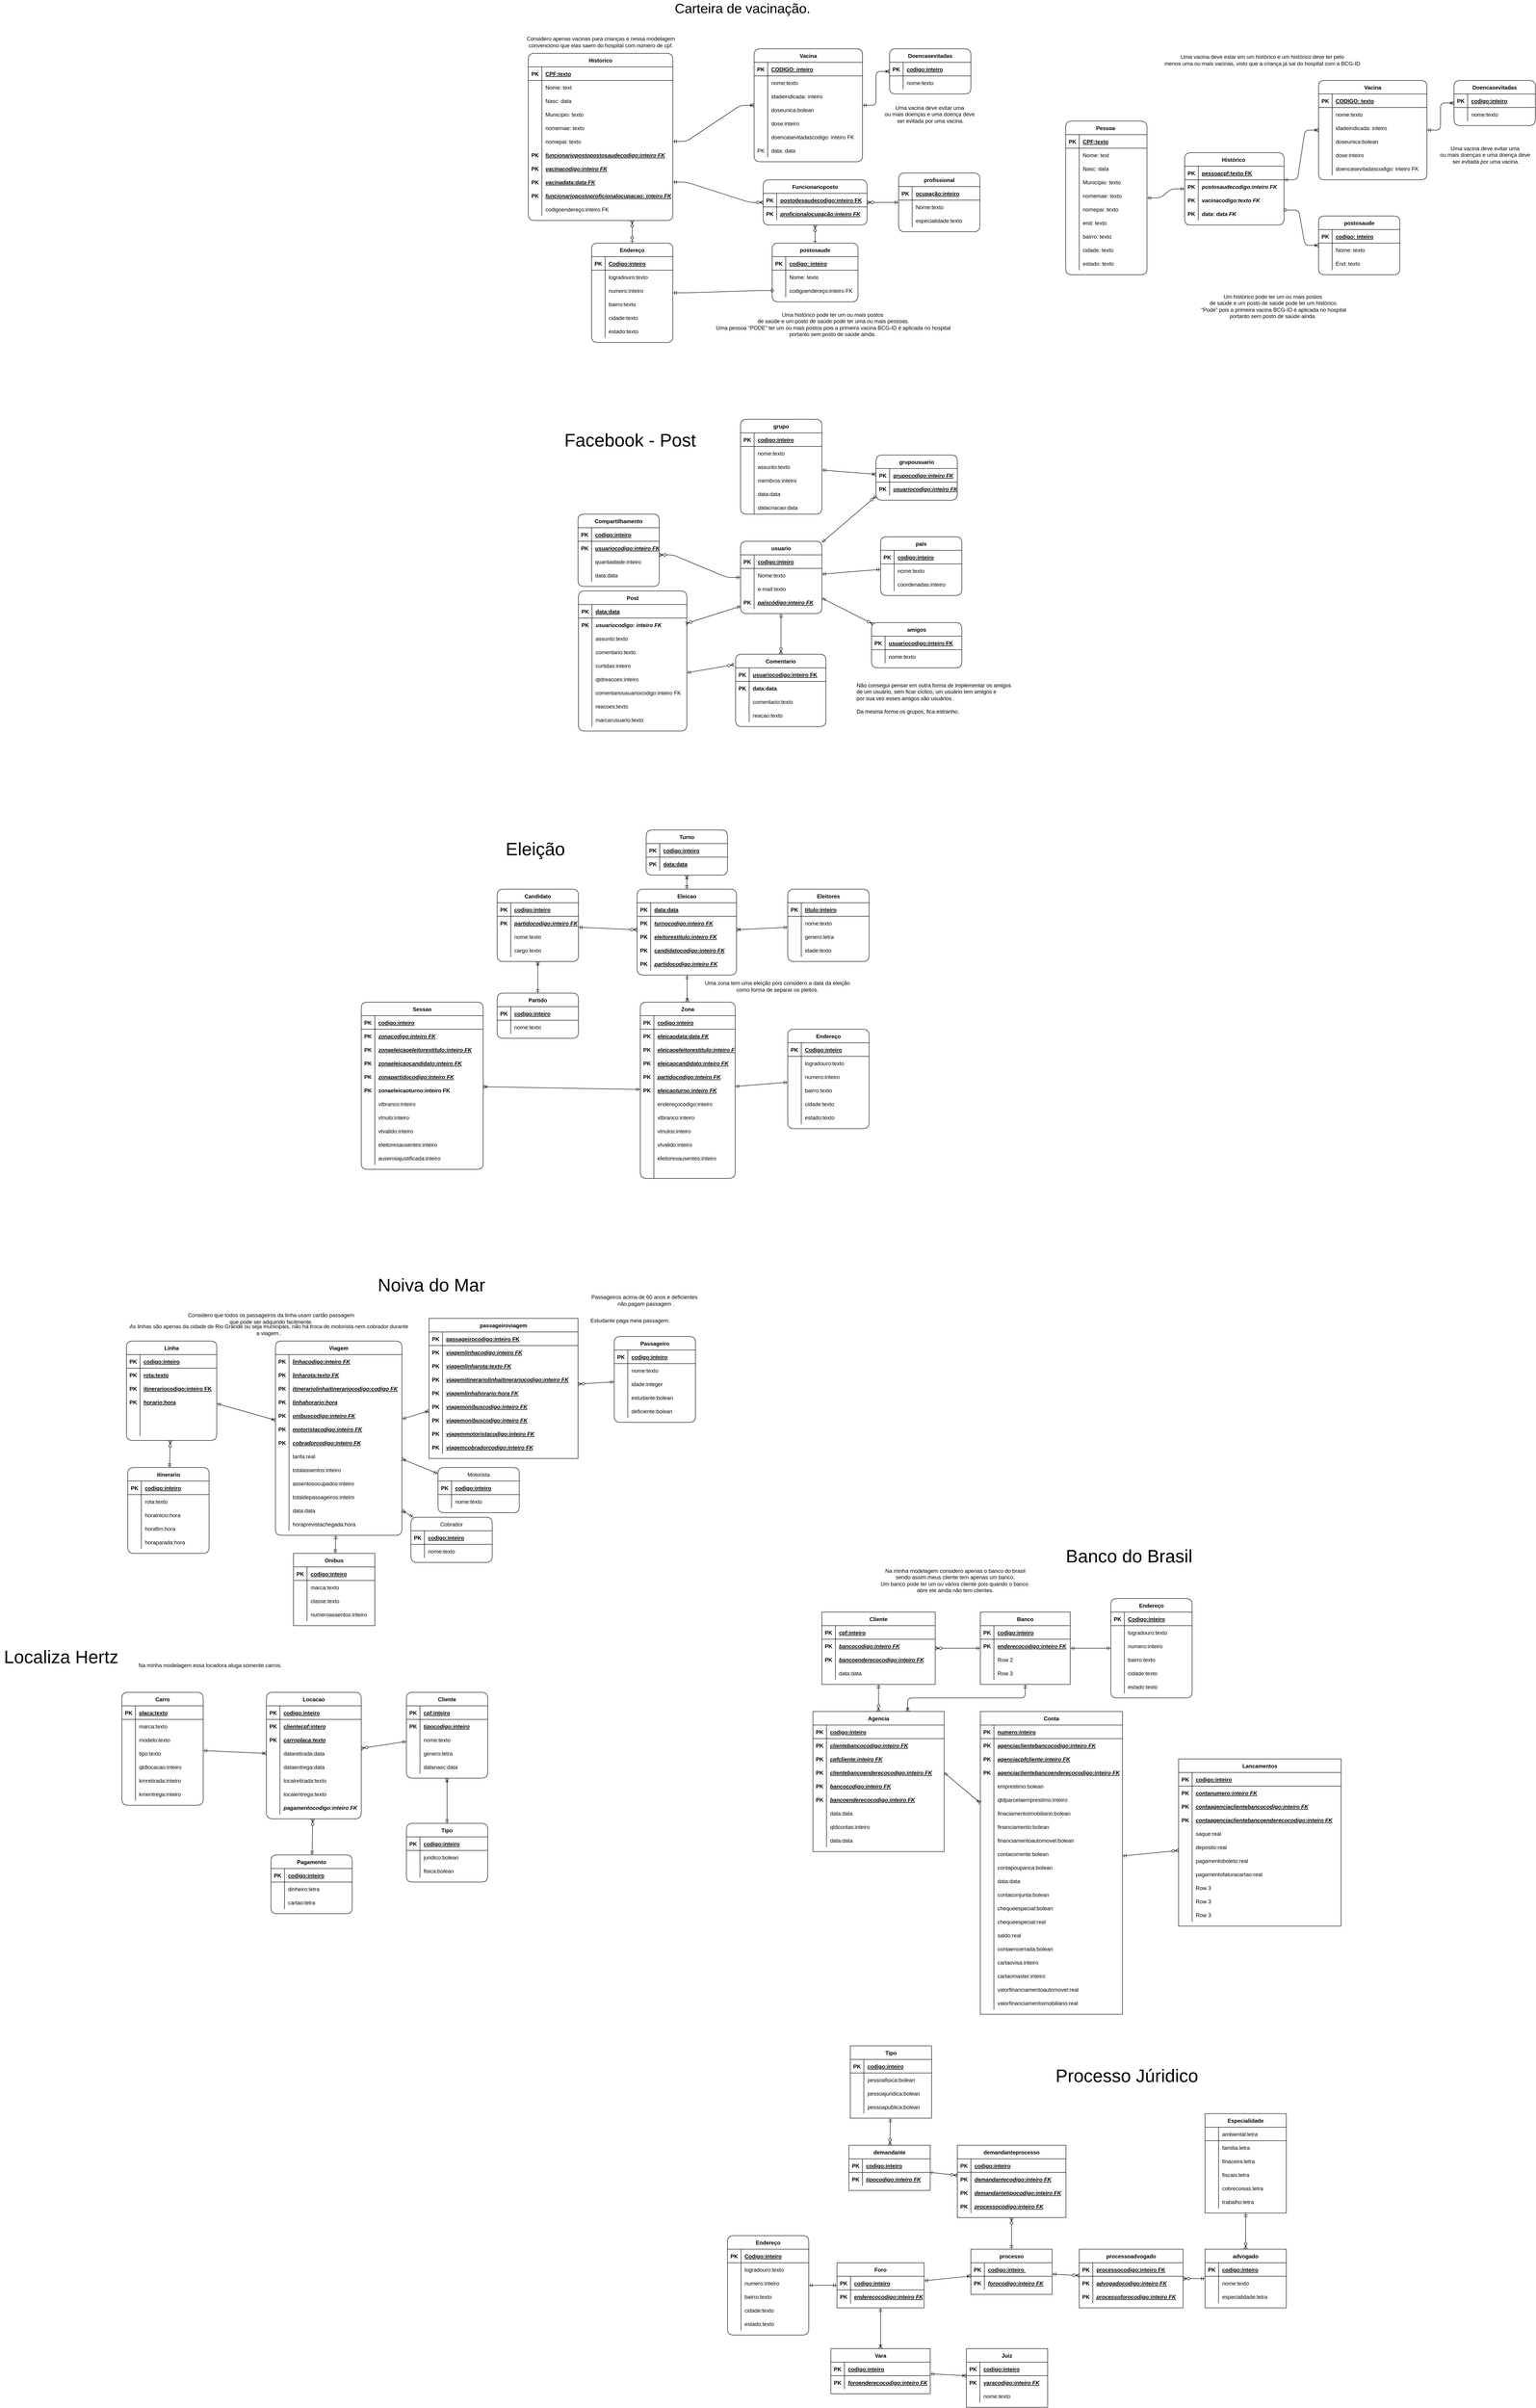 <mxfile version="13.7.7" type="device" pages="2"><diagram id="1oBUEI0i5BWuUbnNkYJC" name="Page-1"><mxGraphModel dx="3685" dy="2212" grid="1" gridSize="10" guides="1" tooltips="1" connect="1" arrows="1" fold="1" page="1" pageScale="1" pageWidth="827" pageHeight="1169" math="0" shadow="0"><root><mxCell id="0"/><mxCell id="1" parent="0"/><mxCell id="zv7NfyXTTl8xaNrDacFG-40" value="" style="edgeStyle=entityRelationEdgeStyle;fontSize=12;html=1;endArrow=ERoneToMany;startArrow=ERmandOne;startFill=0;endFill=0;exitX=0.998;exitY=0.002;exitDx=0;exitDy=0;exitPerimeter=0;" parent="1" source="zv7NfyXTTl8xaNrDacFG-45" target="zv7NfyXTTl8xaNrDacFG-27" edge="1"><mxGeometry width="100" height="100" relative="1" as="geometry"><mxPoint x="1500" y="-560" as="sourcePoint"/><mxPoint x="1610" y="-490" as="targetPoint"/></mxGeometry></mxCell><mxCell id="zv7NfyXTTl8xaNrDacFG-126" value="" style="edgeStyle=entityRelationEdgeStyle;fontSize=12;html=1;endArrow=ERoneToMany;startArrow=oval;startFill=0;endFill=0;exitX=1.011;exitY=0.229;exitDx=0;exitDy=0;exitPerimeter=0;" parent="1" source="zv7NfyXTTl8xaNrDacFG-51" target="zv7NfyXTTl8xaNrDacFG-103" edge="1"><mxGeometry width="100" height="100" relative="1" as="geometry"><mxPoint x="1660" y="-250" as="sourcePoint"/><mxPoint x="1760" y="-350" as="targetPoint"/></mxGeometry></mxCell><mxCell id="zv7NfyXTTl8xaNrDacFG-127" value="Uma vacina deve estar em um histórico e um histórico deve ter pelo &lt;br&gt;menos uma ou mais vacinas, visto que a criança já sai do hospital com a BCG-ID" style="text;html=1;align=center;verticalAlign=middle;resizable=0;points=[];autosize=1;rounded=1;" parent="1" vertex="1"><mxGeometry x="1460" y="-650" width="450" height="30" as="geometry"/></mxCell><mxCell id="zv7NfyXTTl8xaNrDacFG-128" value="" style="edgeStyle=entityRelationEdgeStyle;fontSize=12;html=1;endArrow=ERmandOne;endFill=0;startArrow=ERmandOne;startFill=0;" parent="1" source="zv7NfyXTTl8xaNrDacFG-1" target="zv7NfyXTTl8xaNrDacFG-41" edge="1"><mxGeometry width="100" height="100" relative="1" as="geometry"><mxPoint x="1524" y="-500" as="sourcePoint"/><mxPoint x="1624" y="-600" as="targetPoint"/></mxGeometry></mxCell><mxCell id="zv7NfyXTTl8xaNrDacFG-186" value="" style="edgeStyle=entityRelationEdgeStyle;fontSize=12;html=1;endArrow=ERoneToMany;endFill=0;startArrow=ERmandOne;startFill=0;" parent="1" source="zv7NfyXTTl8xaNrDacFG-27" target="zv7NfyXTTl8xaNrDacFG-172" edge="1"><mxGeometry width="100" height="100" relative="1" as="geometry"><mxPoint x="1690" y="-350" as="sourcePoint"/><mxPoint x="1790" y="-450" as="targetPoint"/></mxGeometry></mxCell><mxCell id="zv7NfyXTTl8xaNrDacFG-187" value="Uma vacina deve evitar uma&amp;nbsp;&lt;br&gt;ou mais doenças e uma doença deve&amp;nbsp;&lt;br&gt;ser evitada por uma vacina." style="text;html=1;align=center;verticalAlign=middle;resizable=0;points=[];autosize=1;rounded=1;" parent="1" vertex="1"><mxGeometry x="2070" y="-450" width="220" height="50" as="geometry"/></mxCell><mxCell id="zv7NfyXTTl8xaNrDacFG-188" value="Um histórico pode ter um ou mais postos&amp;nbsp;&lt;br&gt;de saúde e um posto de saúde pode ter um histórico.&lt;br&gt;&quot;Pode&quot; pois a primeira vacina BCG-ID é aplicada no hospital&lt;br&gt;portanto sem posto de saúde ainda.&amp;nbsp;" style="text;html=1;align=center;verticalAlign=middle;resizable=0;points=[];autosize=1;rounded=1;" parent="1" vertex="1"><mxGeometry x="1540" y="-120" width="340" height="60" as="geometry"/></mxCell><mxCell id="zv7NfyXTTl8xaNrDacFG-189" value="" style="edgeStyle=entityRelationEdgeStyle;fontSize=12;html=1;endArrow=ERoneToMany;startArrow=ERmandOne;startFill=0;endFill=0;exitX=1;exitY=0.5;exitDx=0;exitDy=0;" parent="1" source="zv7NfyXTTl8xaNrDacFG-206" target="zv7NfyXTTl8xaNrDacFG-221" edge="1"><mxGeometry width="100" height="100" relative="1" as="geometry"><mxPoint x="483.06" y="-439.94" as="sourcePoint"/><mxPoint x="360" y="-560" as="targetPoint"/></mxGeometry></mxCell><mxCell id="zv7NfyXTTl8xaNrDacFG-240" value="" style="edgeStyle=entityRelationEdgeStyle;fontSize=12;html=1;endArrow=ERzeroToMany;startArrow=ERmandOne;startFill=0;endFill=1;exitX=1;exitY=0.5;exitDx=0;exitDy=0;" parent="1" source="zv7NfyXTTl8xaNrDacFG-282" target="AwQNuC02QRFNsGmgy2Uk-61" edge="1"><mxGeometry width="100" height="100" relative="1" as="geometry"><mxPoint x="460" y="-320" as="sourcePoint"/><mxPoint x="510" y="-300" as="targetPoint"/></mxGeometry></mxCell><mxCell id="zv7NfyXTTl8xaNrDacFG-263" value="" style="edgeStyle=entityRelationEdgeStyle;fontSize=12;html=1;endArrow=ERoneToMany;endFill=0;startArrow=ERmandOne;startFill=0;" parent="1" source="zv7NfyXTTl8xaNrDacFG-221" target="zv7NfyXTTl8xaNrDacFG-256" edge="1"><mxGeometry width="100" height="100" relative="1" as="geometry"><mxPoint x="440" y="-420" as="sourcePoint"/><mxPoint x="540" y="-520" as="targetPoint"/></mxGeometry></mxCell><mxCell id="zv7NfyXTTl8xaNrDacFG-274" value="Uma vacina deve evitar uma&amp;nbsp;&lt;br&gt;ou mais doenças e uma doença deve&amp;nbsp;&lt;br&gt;ser evitada por uma vacina." style="text;html=1;align=center;verticalAlign=middle;resizable=0;points=[];autosize=1;rounded=1;" parent="1" vertex="1"><mxGeometry x="840" y="-540" width="220" height="50" as="geometry"/></mxCell><mxCell id="zv7NfyXTTl8xaNrDacFG-275" value="Uma histórico pode ter um ou mais postos&amp;nbsp;&lt;br&gt;de saúde e um posto de saúde pode ter uma ou mais pessoas.&lt;br&gt;Uma pessoa &quot;PODE&quot; ter um ou mais postos pois a primeira vacina BCG-ID é aplicada no hospital&lt;br&gt;portanto sem posto de saúde ainda.&amp;nbsp;" style="text;html=1;align=center;verticalAlign=middle;resizable=0;points=[];autosize=1;rounded=1;" parent="1" vertex="1"><mxGeometry x="470" y="-80" width="530" height="60" as="geometry"/></mxCell><mxCell id="zv7NfyXTTl8xaNrDacFG-221" value="Vacina" style="shape=table;startSize=30;container=1;collapsible=1;childLayout=tableLayout;fixedRows=1;rowLines=0;fontStyle=1;align=center;resizeLast=1;rounded=1;" parent="1" vertex="1"><mxGeometry x="560" y="-660" width="240" height="250" as="geometry"/></mxCell><mxCell id="zv7NfyXTTl8xaNrDacFG-222" value="" style="shape=partialRectangle;collapsible=0;dropTarget=0;pointerEvents=0;fillColor=none;top=0;left=0;bottom=1;right=0;points=[[0,0.5],[1,0.5]];portConstraint=eastwest;rounded=1;" parent="zv7NfyXTTl8xaNrDacFG-221" vertex="1"><mxGeometry y="30" width="240" height="30" as="geometry"/></mxCell><mxCell id="zv7NfyXTTl8xaNrDacFG-223" value="PK" style="shape=partialRectangle;connectable=0;fillColor=none;top=0;left=0;bottom=0;right=0;fontStyle=1;overflow=hidden;rounded=1;" parent="zv7NfyXTTl8xaNrDacFG-222" vertex="1"><mxGeometry width="30" height="30" as="geometry"/></mxCell><mxCell id="zv7NfyXTTl8xaNrDacFG-224" value="CODIGO: inteiro" style="shape=partialRectangle;connectable=0;fillColor=none;top=0;left=0;bottom=0;right=0;align=left;spacingLeft=6;fontStyle=5;overflow=hidden;rounded=1;" parent="zv7NfyXTTl8xaNrDacFG-222" vertex="1"><mxGeometry x="30" width="210" height="30" as="geometry"/></mxCell><mxCell id="zv7NfyXTTl8xaNrDacFG-225" value="" style="shape=partialRectangle;collapsible=0;dropTarget=0;pointerEvents=0;fillColor=none;top=0;left=0;bottom=0;right=0;points=[[0,0.5],[1,0.5]];portConstraint=eastwest;rounded=1;" parent="zv7NfyXTTl8xaNrDacFG-221" vertex="1"><mxGeometry y="60" width="240" height="30" as="geometry"/></mxCell><mxCell id="zv7NfyXTTl8xaNrDacFG-226" value="" style="shape=partialRectangle;connectable=0;fillColor=none;top=0;left=0;bottom=0;right=0;editable=1;overflow=hidden;rounded=1;" parent="zv7NfyXTTl8xaNrDacFG-225" vertex="1"><mxGeometry width="30" height="30" as="geometry"/></mxCell><mxCell id="zv7NfyXTTl8xaNrDacFG-227" value="nome:texto" style="shape=partialRectangle;connectable=0;fillColor=none;top=0;left=0;bottom=0;right=0;align=left;spacingLeft=6;overflow=hidden;rounded=1;" parent="zv7NfyXTTl8xaNrDacFG-225" vertex="1"><mxGeometry x="30" width="210" height="30" as="geometry"/></mxCell><mxCell id="zv7NfyXTTl8xaNrDacFG-228" value="" style="shape=partialRectangle;collapsible=0;dropTarget=0;pointerEvents=0;fillColor=none;top=0;left=0;bottom=0;right=0;points=[[0,0.5],[1,0.5]];portConstraint=eastwest;rounded=1;" parent="zv7NfyXTTl8xaNrDacFG-221" vertex="1"><mxGeometry y="90" width="240" height="30" as="geometry"/></mxCell><mxCell id="zv7NfyXTTl8xaNrDacFG-229" value="" style="shape=partialRectangle;connectable=0;fillColor=none;top=0;left=0;bottom=0;right=0;editable=1;overflow=hidden;rounded=1;" parent="zv7NfyXTTl8xaNrDacFG-228" vertex="1"><mxGeometry width="30" height="30" as="geometry"/></mxCell><mxCell id="zv7NfyXTTl8xaNrDacFG-230" value="idadeindicada: inteiro" style="shape=partialRectangle;connectable=0;fillColor=none;top=0;left=0;bottom=0;right=0;align=left;spacingLeft=6;overflow=hidden;rounded=1;" parent="zv7NfyXTTl8xaNrDacFG-228" vertex="1"><mxGeometry x="30" width="210" height="30" as="geometry"/></mxCell><mxCell id="zv7NfyXTTl8xaNrDacFG-231" value="" style="shape=partialRectangle;collapsible=0;dropTarget=0;pointerEvents=0;fillColor=none;top=0;left=0;bottom=0;right=0;points=[[0,0.5],[1,0.5]];portConstraint=eastwest;rounded=1;" parent="zv7NfyXTTl8xaNrDacFG-221" vertex="1"><mxGeometry y="120" width="240" height="30" as="geometry"/></mxCell><mxCell id="zv7NfyXTTl8xaNrDacFG-232" value="" style="shape=partialRectangle;connectable=0;fillColor=none;top=0;left=0;bottom=0;right=0;editable=1;overflow=hidden;rounded=1;" parent="zv7NfyXTTl8xaNrDacFG-231" vertex="1"><mxGeometry width="30" height="30" as="geometry"/></mxCell><mxCell id="zv7NfyXTTl8xaNrDacFG-233" value="doseunica:bolean" style="shape=partialRectangle;connectable=0;fillColor=none;top=0;left=0;bottom=0;right=0;align=left;spacingLeft=6;overflow=hidden;rounded=1;" parent="zv7NfyXTTl8xaNrDacFG-231" vertex="1"><mxGeometry x="30" width="210" height="30" as="geometry"/></mxCell><mxCell id="zv7NfyXTTl8xaNrDacFG-234" value="" style="shape=partialRectangle;collapsible=0;dropTarget=0;pointerEvents=0;fillColor=none;top=0;left=0;bottom=0;right=0;points=[[0,0.5],[1,0.5]];portConstraint=eastwest;rounded=1;" parent="zv7NfyXTTl8xaNrDacFG-221" vertex="1"><mxGeometry y="150" width="240" height="30" as="geometry"/></mxCell><mxCell id="zv7NfyXTTl8xaNrDacFG-235" value="" style="shape=partialRectangle;connectable=0;fillColor=none;top=0;left=0;bottom=0;right=0;editable=1;overflow=hidden;rounded=1;" parent="zv7NfyXTTl8xaNrDacFG-234" vertex="1"><mxGeometry width="30" height="30" as="geometry"/></mxCell><mxCell id="zv7NfyXTTl8xaNrDacFG-236" value="dose:inteiro" style="shape=partialRectangle;connectable=0;fillColor=none;top=0;left=0;bottom=0;right=0;align=left;spacingLeft=6;overflow=hidden;rounded=1;" parent="zv7NfyXTTl8xaNrDacFG-234" vertex="1"><mxGeometry x="30" width="210" height="30" as="geometry"/></mxCell><mxCell id="zv7NfyXTTl8xaNrDacFG-237" value="" style="shape=partialRectangle;collapsible=0;dropTarget=0;pointerEvents=0;fillColor=none;top=0;left=0;bottom=0;right=0;points=[[0,0.5],[1,0.5]];portConstraint=eastwest;rounded=1;" parent="zv7NfyXTTl8xaNrDacFG-221" vertex="1"><mxGeometry y="180" width="240" height="30" as="geometry"/></mxCell><mxCell id="zv7NfyXTTl8xaNrDacFG-238" value="" style="shape=partialRectangle;connectable=0;fillColor=none;top=0;left=0;bottom=0;right=0;editable=1;overflow=hidden;rounded=1;" parent="zv7NfyXTTl8xaNrDacFG-237" vertex="1"><mxGeometry width="30" height="30" as="geometry"/></mxCell><mxCell id="zv7NfyXTTl8xaNrDacFG-239" value="doencasevitadascodigo: inteiro FK" style="shape=partialRectangle;connectable=0;fillColor=none;top=0;left=0;bottom=0;right=0;align=left;spacingLeft=6;overflow=hidden;rounded=1;" parent="zv7NfyXTTl8xaNrDacFG-237" vertex="1"><mxGeometry x="30" width="210" height="30" as="geometry"/></mxCell><mxCell id="zv7NfyXTTl8xaNrDacFG-285" value="" style="shape=partialRectangle;collapsible=0;dropTarget=0;pointerEvents=0;fillColor=none;top=0;left=0;bottom=0;right=0;points=[[0,0.5],[1,0.5]];portConstraint=eastwest;rounded=1;" parent="zv7NfyXTTl8xaNrDacFG-221" vertex="1"><mxGeometry y="210" width="240" height="30" as="geometry"/></mxCell><mxCell id="zv7NfyXTTl8xaNrDacFG-286" value="PK" style="shape=partialRectangle;connectable=0;fillColor=none;top=0;left=0;bottom=0;right=0;editable=1;overflow=hidden;rounded=1;" parent="zv7NfyXTTl8xaNrDacFG-285" vertex="1"><mxGeometry width="30" height="30" as="geometry"/></mxCell><mxCell id="zv7NfyXTTl8xaNrDacFG-287" value="data: data" style="shape=partialRectangle;connectable=0;fillColor=none;top=0;left=0;bottom=0;right=0;align=left;spacingLeft=6;overflow=hidden;rounded=1;" parent="zv7NfyXTTl8xaNrDacFG-285" vertex="1"><mxGeometry x="30" width="210" height="30" as="geometry"/></mxCell><mxCell id="zv7NfyXTTl8xaNrDacFG-256" value="Doencasevitadas" style="shape=table;startSize=30;container=1;collapsible=1;childLayout=tableLayout;fixedRows=1;rowLines=0;fontStyle=1;align=center;resizeLast=1;rounded=1;" parent="1" vertex="1"><mxGeometry x="860" y="-660" width="180" height="100" as="geometry"/></mxCell><mxCell id="zv7NfyXTTl8xaNrDacFG-257" value="" style="shape=partialRectangle;collapsible=0;dropTarget=0;pointerEvents=0;fillColor=none;top=0;left=0;bottom=1;right=0;points=[[0,0.5],[1,0.5]];portConstraint=eastwest;rounded=1;" parent="zv7NfyXTTl8xaNrDacFG-256" vertex="1"><mxGeometry y="30" width="180" height="30" as="geometry"/></mxCell><mxCell id="zv7NfyXTTl8xaNrDacFG-258" value="PK" style="shape=partialRectangle;connectable=0;fillColor=none;top=0;left=0;bottom=0;right=0;fontStyle=1;overflow=hidden;rounded=1;" parent="zv7NfyXTTl8xaNrDacFG-257" vertex="1"><mxGeometry width="30" height="30" as="geometry"/></mxCell><mxCell id="zv7NfyXTTl8xaNrDacFG-259" value="codigo:inteiro" style="shape=partialRectangle;connectable=0;fillColor=none;top=0;left=0;bottom=0;right=0;align=left;spacingLeft=6;fontStyle=5;overflow=hidden;rounded=1;" parent="zv7NfyXTTl8xaNrDacFG-257" vertex="1"><mxGeometry x="30" width="150" height="30" as="geometry"/></mxCell><mxCell id="zv7NfyXTTl8xaNrDacFG-260" value="" style="shape=partialRectangle;collapsible=0;dropTarget=0;pointerEvents=0;fillColor=none;top=0;left=0;bottom=0;right=0;points=[[0,0.5],[1,0.5]];portConstraint=eastwest;rounded=1;" parent="zv7NfyXTTl8xaNrDacFG-256" vertex="1"><mxGeometry y="60" width="180" height="30" as="geometry"/></mxCell><mxCell id="zv7NfyXTTl8xaNrDacFG-261" value="" style="shape=partialRectangle;connectable=0;fillColor=none;top=0;left=0;bottom=0;right=0;editable=1;overflow=hidden;rounded=1;" parent="zv7NfyXTTl8xaNrDacFG-260" vertex="1"><mxGeometry width="30" height="30" as="geometry"/></mxCell><mxCell id="zv7NfyXTTl8xaNrDacFG-262" value="nome:texto" style="shape=partialRectangle;connectable=0;fillColor=none;top=0;left=0;bottom=0;right=0;align=left;spacingLeft=6;overflow=hidden;rounded=1;" parent="zv7NfyXTTl8xaNrDacFG-260" vertex="1"><mxGeometry x="30" width="150" height="30" as="geometry"/></mxCell><mxCell id="zv7NfyXTTl8xaNrDacFG-299" value="Considero apenas vacinas para crianças e nessa modelagem&lt;br&gt;convenciono que elas saem do hospital com número de cpf." style="text;html=1;align=center;verticalAlign=middle;resizable=0;points=[];autosize=1;rounded=1;" parent="1" vertex="1"><mxGeometry x="50" y="-690" width="340" height="30" as="geometry"/></mxCell><mxCell id="AwQNuC02QRFNsGmgy2Uk-32" value="" style="fontSize=12;html=1;endArrow=ERzeroToMany;endFill=1;startArrow=ERzeroToOne;startFill=1;" parent="1" source="AwQNuC02QRFNsGmgy2Uk-4" edge="1"><mxGeometry width="100" height="100" relative="1" as="geometry"><mxPoint x="180" y="-210" as="sourcePoint"/><mxPoint x="290" y="-280" as="targetPoint"/></mxGeometry></mxCell><mxCell id="AwQNuC02QRFNsGmgy2Uk-60" value="" style="edgeStyle=entityRelationEdgeStyle;fontSize=12;html=1;endArrow=ERmandOne;endFill=0;startArrow=ERzeroToMany;startFill=1;" parent="1" source="AwQNuC02QRFNsGmgy2Uk-61" target="AwQNuC02QRFNsGmgy2Uk-34" edge="1"><mxGeometry width="100" height="100" relative="1" as="geometry"><mxPoint x="670" y="-190" as="sourcePoint"/><mxPoint x="180" y="-460" as="targetPoint"/></mxGeometry></mxCell><mxCell id="AwQNuC02QRFNsGmgy2Uk-74" value="" style="fontSize=12;html=1;endArrow=ERone;endFill=0;startArrow=ERzeroToMany;startFill=1;" parent="1" source="AwQNuC02QRFNsGmgy2Uk-61" target="zv7NfyXTTl8xaNrDacFG-264" edge="1"><mxGeometry width="100" height="100" relative="1" as="geometry"><mxPoint x="760" y="-180" as="sourcePoint"/><mxPoint x="870" y="-190" as="targetPoint"/></mxGeometry></mxCell><mxCell id="AwQNuC02QRFNsGmgy2Uk-75" value="" style="edgeStyle=entityRelationEdgeStyle;fontSize=12;html=1;endArrow=oval;endFill=0;startArrow=ERmandOne;startFill=0;entryX=0;entryY=0.5;entryDx=0;entryDy=0;" parent="1" source="AwQNuC02QRFNsGmgy2Uk-4" target="zv7NfyXTTl8xaNrDacFG-271" edge="1"><mxGeometry width="100" height="100" relative="1" as="geometry"><mxPoint x="10" y="-390" as="sourcePoint"/><mxPoint x="580" y="-390" as="targetPoint"/></mxGeometry></mxCell><mxCell id="zv7NfyXTTl8xaNrDacFG-190" value="Historico" style="shape=table;startSize=30;container=1;collapsible=1;childLayout=tableLayout;fixedRows=1;rowLines=0;fontStyle=1;align=center;resizeLast=1;rounded=1;" parent="1" vertex="1"><mxGeometry x="60" y="-650" width="320" height="370" as="geometry"/></mxCell><mxCell id="zv7NfyXTTl8xaNrDacFG-191" value="" style="shape=partialRectangle;collapsible=0;dropTarget=0;pointerEvents=0;fillColor=none;top=0;left=0;bottom=1;right=0;points=[[0,0.5],[1,0.5]];portConstraint=eastwest;rounded=1;" parent="zv7NfyXTTl8xaNrDacFG-190" vertex="1"><mxGeometry y="30" width="320" height="30" as="geometry"/></mxCell><mxCell id="zv7NfyXTTl8xaNrDacFG-192" value="PK" style="shape=partialRectangle;connectable=0;fillColor=none;top=0;left=0;bottom=0;right=0;fontStyle=1;overflow=hidden;rounded=1;" parent="zv7NfyXTTl8xaNrDacFG-191" vertex="1"><mxGeometry width="30" height="30" as="geometry"/></mxCell><mxCell id="zv7NfyXTTl8xaNrDacFG-193" value="CPF:texto" style="shape=partialRectangle;connectable=0;fillColor=none;top=0;left=0;bottom=0;right=0;align=left;spacingLeft=6;fontStyle=5;overflow=hidden;rounded=1;" parent="zv7NfyXTTl8xaNrDacFG-191" vertex="1"><mxGeometry x="30" width="290" height="30" as="geometry"/></mxCell><mxCell id="zv7NfyXTTl8xaNrDacFG-194" value="" style="shape=partialRectangle;collapsible=0;dropTarget=0;pointerEvents=0;fillColor=none;top=0;left=0;bottom=0;right=0;points=[[0,0.5],[1,0.5]];portConstraint=eastwest;rounded=1;" parent="zv7NfyXTTl8xaNrDacFG-190" vertex="1"><mxGeometry y="60" width="320" height="30" as="geometry"/></mxCell><mxCell id="zv7NfyXTTl8xaNrDacFG-195" value="" style="shape=partialRectangle;connectable=0;fillColor=none;top=0;left=0;bottom=0;right=0;editable=1;overflow=hidden;rounded=1;" parent="zv7NfyXTTl8xaNrDacFG-194" vertex="1"><mxGeometry width="30" height="30" as="geometry"/></mxCell><mxCell id="zv7NfyXTTl8xaNrDacFG-196" value="Nome: text" style="shape=partialRectangle;connectable=0;fillColor=none;top=0;left=0;bottom=0;right=0;align=left;spacingLeft=6;overflow=hidden;rounded=1;" parent="zv7NfyXTTl8xaNrDacFG-194" vertex="1"><mxGeometry x="30" width="290" height="30" as="geometry"/></mxCell><mxCell id="zv7NfyXTTl8xaNrDacFG-197" value="" style="shape=partialRectangle;collapsible=0;dropTarget=0;pointerEvents=0;fillColor=none;top=0;left=0;bottom=0;right=0;points=[[0,0.5],[1,0.5]];portConstraint=eastwest;rounded=1;" parent="zv7NfyXTTl8xaNrDacFG-190" vertex="1"><mxGeometry y="90" width="320" height="30" as="geometry"/></mxCell><mxCell id="zv7NfyXTTl8xaNrDacFG-198" value="" style="shape=partialRectangle;connectable=0;fillColor=none;top=0;left=0;bottom=0;right=0;editable=1;overflow=hidden;rounded=1;" parent="zv7NfyXTTl8xaNrDacFG-197" vertex="1"><mxGeometry width="30" height="30" as="geometry"/></mxCell><mxCell id="zv7NfyXTTl8xaNrDacFG-199" value="Nasc: data" style="shape=partialRectangle;connectable=0;fillColor=none;top=0;left=0;bottom=0;right=0;align=left;spacingLeft=6;overflow=hidden;rounded=1;" parent="zv7NfyXTTl8xaNrDacFG-197" vertex="1"><mxGeometry x="30" width="290" height="30" as="geometry"/></mxCell><mxCell id="zv7NfyXTTl8xaNrDacFG-200" value="" style="shape=partialRectangle;collapsible=0;dropTarget=0;pointerEvents=0;fillColor=none;top=0;left=0;bottom=0;right=0;points=[[0,0.5],[1,0.5]];portConstraint=eastwest;rounded=1;" parent="zv7NfyXTTl8xaNrDacFG-190" vertex="1"><mxGeometry y="120" width="320" height="30" as="geometry"/></mxCell><mxCell id="zv7NfyXTTl8xaNrDacFG-201" value="" style="shape=partialRectangle;connectable=0;fillColor=none;top=0;left=0;bottom=0;right=0;editable=1;overflow=hidden;rounded=1;" parent="zv7NfyXTTl8xaNrDacFG-200" vertex="1"><mxGeometry width="30" height="30" as="geometry"/></mxCell><mxCell id="zv7NfyXTTl8xaNrDacFG-202" value="Município: texto" style="shape=partialRectangle;connectable=0;fillColor=none;top=0;left=0;bottom=0;right=0;align=left;spacingLeft=6;overflow=hidden;rounded=1;" parent="zv7NfyXTTl8xaNrDacFG-200" vertex="1"><mxGeometry x="30" width="290" height="30" as="geometry"/></mxCell><mxCell id="zv7NfyXTTl8xaNrDacFG-203" value="" style="shape=partialRectangle;collapsible=0;dropTarget=0;pointerEvents=0;fillColor=none;top=0;left=0;bottom=0;right=0;points=[[0,0.5],[1,0.5]];portConstraint=eastwest;rounded=1;" parent="zv7NfyXTTl8xaNrDacFG-190" vertex="1"><mxGeometry y="150" width="320" height="30" as="geometry"/></mxCell><mxCell id="zv7NfyXTTl8xaNrDacFG-204" value="" style="shape=partialRectangle;connectable=0;fillColor=none;top=0;left=0;bottom=0;right=0;editable=1;overflow=hidden;rounded=1;" parent="zv7NfyXTTl8xaNrDacFG-203" vertex="1"><mxGeometry width="30" height="30" as="geometry"/></mxCell><mxCell id="zv7NfyXTTl8xaNrDacFG-205" value="nomemae: texto" style="shape=partialRectangle;connectable=0;fillColor=none;top=0;left=0;bottom=0;right=0;align=left;spacingLeft=6;overflow=hidden;rounded=1;" parent="zv7NfyXTTl8xaNrDacFG-203" vertex="1"><mxGeometry x="30" width="290" height="30" as="geometry"/></mxCell><mxCell id="zv7NfyXTTl8xaNrDacFG-206" value="" style="shape=partialRectangle;collapsible=0;dropTarget=0;pointerEvents=0;fillColor=none;top=0;left=0;bottom=0;right=0;points=[[0,0.5],[1,0.5]];portConstraint=eastwest;rounded=1;" parent="zv7NfyXTTl8xaNrDacFG-190" vertex="1"><mxGeometry y="180" width="320" height="30" as="geometry"/></mxCell><mxCell id="zv7NfyXTTl8xaNrDacFG-207" value="" style="shape=partialRectangle;connectable=0;fillColor=none;top=0;left=0;bottom=0;right=0;editable=1;overflow=hidden;rounded=1;" parent="zv7NfyXTTl8xaNrDacFG-206" vertex="1"><mxGeometry width="30" height="30" as="geometry"/></mxCell><mxCell id="zv7NfyXTTl8xaNrDacFG-208" value="nomepai: texto" style="shape=partialRectangle;connectable=0;fillColor=none;top=0;left=0;bottom=0;right=0;align=left;spacingLeft=6;overflow=hidden;rounded=1;" parent="zv7NfyXTTl8xaNrDacFG-206" vertex="1"><mxGeometry x="30" width="290" height="30" as="geometry"/></mxCell><mxCell id="zv7NfyXTTl8xaNrDacFG-276" value="" style="shape=partialRectangle;collapsible=0;dropTarget=0;pointerEvents=0;fillColor=none;top=0;left=0;bottom=0;right=0;points=[[0,0.5],[1,0.5]];portConstraint=eastwest;rounded=1;" parent="zv7NfyXTTl8xaNrDacFG-190" vertex="1"><mxGeometry y="210" width="320" height="30" as="geometry"/></mxCell><mxCell id="zv7NfyXTTl8xaNrDacFG-277" value="PK" style="shape=partialRectangle;connectable=0;fillColor=none;top=0;left=0;bottom=0;right=0;editable=1;overflow=hidden;fontStyle=1;rounded=1;" parent="zv7NfyXTTl8xaNrDacFG-276" vertex="1"><mxGeometry width="30" height="30" as="geometry"/></mxCell><mxCell id="zv7NfyXTTl8xaNrDacFG-278" value="funcionariopostopostosaudecodigo:inteiro FK" style="shape=partialRectangle;connectable=0;fillColor=none;top=0;left=0;bottom=0;right=0;align=left;spacingLeft=6;overflow=hidden;fontStyle=7;rounded=1;" parent="zv7NfyXTTl8xaNrDacFG-276" vertex="1"><mxGeometry x="30" width="290" height="30" as="geometry"/></mxCell><mxCell id="zv7NfyXTTl8xaNrDacFG-279" value="" style="shape=partialRectangle;collapsible=0;dropTarget=0;pointerEvents=0;fillColor=none;top=0;left=0;bottom=0;right=0;points=[[0,0.5],[1,0.5]];portConstraint=eastwest;rounded=1;" parent="zv7NfyXTTl8xaNrDacFG-190" vertex="1"><mxGeometry y="240" width="320" height="30" as="geometry"/></mxCell><mxCell id="zv7NfyXTTl8xaNrDacFG-280" value="PK" style="shape=partialRectangle;connectable=0;fillColor=none;top=0;left=0;bottom=0;right=0;editable=1;overflow=hidden;fontStyle=1;rounded=1;" parent="zv7NfyXTTl8xaNrDacFG-279" vertex="1"><mxGeometry width="30" height="30" as="geometry"/></mxCell><mxCell id="zv7NfyXTTl8xaNrDacFG-281" value="vacinacodigo:inteiro FK" style="shape=partialRectangle;connectable=0;fillColor=none;top=0;left=0;bottom=0;right=0;align=left;spacingLeft=6;overflow=hidden;fontStyle=7;rounded=1;" parent="zv7NfyXTTl8xaNrDacFG-279" vertex="1"><mxGeometry x="30" width="290" height="30" as="geometry"/></mxCell><mxCell id="zv7NfyXTTl8xaNrDacFG-282" value="" style="shape=partialRectangle;collapsible=0;dropTarget=0;pointerEvents=0;fillColor=none;top=0;left=0;bottom=0;right=0;points=[[0,0.5],[1,0.5]];portConstraint=eastwest;rounded=1;" parent="zv7NfyXTTl8xaNrDacFG-190" vertex="1"><mxGeometry y="270" width="320" height="30" as="geometry"/></mxCell><mxCell id="zv7NfyXTTl8xaNrDacFG-283" value="PK" style="shape=partialRectangle;connectable=0;fillColor=none;top=0;left=0;bottom=0;right=0;editable=1;overflow=hidden;fontStyle=1;rounded=1;" parent="zv7NfyXTTl8xaNrDacFG-282" vertex="1"><mxGeometry width="30" height="30" as="geometry"/></mxCell><mxCell id="zv7NfyXTTl8xaNrDacFG-284" value="vacinadata:data FK" style="shape=partialRectangle;connectable=0;fillColor=none;top=0;left=0;bottom=0;right=0;align=left;spacingLeft=6;overflow=hidden;fontStyle=7;rounded=1;" parent="zv7NfyXTTl8xaNrDacFG-282" vertex="1"><mxGeometry x="30" width="290" height="30" as="geometry"/></mxCell><mxCell id="AwQNuC02QRFNsGmgy2Uk-26" value="" style="shape=partialRectangle;collapsible=0;dropTarget=0;pointerEvents=0;fillColor=none;top=0;left=0;bottom=0;right=0;points=[[0,0.5],[1,0.5]];portConstraint=eastwest;rounded=1;" parent="zv7NfyXTTl8xaNrDacFG-190" vertex="1"><mxGeometry y="300" width="320" height="30" as="geometry"/></mxCell><mxCell id="AwQNuC02QRFNsGmgy2Uk-27" value="PK" style="shape=partialRectangle;connectable=0;fillColor=none;top=0;left=0;bottom=0;right=0;editable=1;overflow=hidden;rounded=1;fontStyle=1" parent="AwQNuC02QRFNsGmgy2Uk-26" vertex="1"><mxGeometry width="30" height="30" as="geometry"/></mxCell><mxCell id="AwQNuC02QRFNsGmgy2Uk-28" value="funcionariopostoproficionalocupacao: inteiro FK" style="shape=partialRectangle;connectable=0;fillColor=none;top=0;left=0;bottom=0;right=0;align=left;spacingLeft=6;overflow=hidden;rounded=1;fontStyle=7" parent="AwQNuC02QRFNsGmgy2Uk-26" vertex="1"><mxGeometry x="30" width="290" height="30" as="geometry"/></mxCell><mxCell id="AwQNuC02QRFNsGmgy2Uk-79" value="" style="shape=partialRectangle;collapsible=0;dropTarget=0;pointerEvents=0;fillColor=none;top=0;left=0;bottom=0;right=0;points=[[0,0.5],[1,0.5]];portConstraint=eastwest;rounded=1;" parent="zv7NfyXTTl8xaNrDacFG-190" vertex="1"><mxGeometry y="330" width="320" height="30" as="geometry"/></mxCell><mxCell id="AwQNuC02QRFNsGmgy2Uk-80" value="" style="shape=partialRectangle;connectable=0;fillColor=none;top=0;left=0;bottom=0;right=0;editable=1;overflow=hidden;rounded=1;" parent="AwQNuC02QRFNsGmgy2Uk-79" vertex="1"><mxGeometry width="30" height="30" as="geometry"/></mxCell><mxCell id="AwQNuC02QRFNsGmgy2Uk-81" value="codigoendereço:inteiro FK" style="shape=partialRectangle;connectable=0;fillColor=none;top=0;left=0;bottom=0;right=0;align=left;spacingLeft=6;overflow=hidden;rounded=1;" parent="AwQNuC02QRFNsGmgy2Uk-79" vertex="1"><mxGeometry x="30" width="290" height="30" as="geometry"/></mxCell><mxCell id="AwQNuC02QRFNsGmgy2Uk-61" value="Funcionarioposto" style="shape=table;startSize=30;container=1;collapsible=1;childLayout=tableLayout;fixedRows=1;rowLines=0;fontStyle=1;align=center;resizeLast=1;rounded=1;" parent="1" vertex="1"><mxGeometry x="580" y="-370" width="230" height="100" as="geometry"/></mxCell><mxCell id="AwQNuC02QRFNsGmgy2Uk-62" value="" style="shape=partialRectangle;collapsible=0;dropTarget=0;pointerEvents=0;fillColor=none;top=0;left=0;bottom=1;right=0;points=[[0,0.5],[1,0.5]];portConstraint=eastwest;" parent="AwQNuC02QRFNsGmgy2Uk-61" vertex="1"><mxGeometry y="30" width="230" height="30" as="geometry"/></mxCell><mxCell id="AwQNuC02QRFNsGmgy2Uk-63" value="PK" style="shape=partialRectangle;connectable=0;fillColor=none;top=0;left=0;bottom=0;right=0;fontStyle=1;overflow=hidden;" parent="AwQNuC02QRFNsGmgy2Uk-62" vertex="1"><mxGeometry width="30" height="30" as="geometry"/></mxCell><mxCell id="AwQNuC02QRFNsGmgy2Uk-64" value="postodesaudecodigo:inteiro FK" style="shape=partialRectangle;connectable=0;fillColor=none;top=0;left=0;bottom=0;right=0;align=left;spacingLeft=6;fontStyle=5;overflow=hidden;" parent="AwQNuC02QRFNsGmgy2Uk-62" vertex="1"><mxGeometry x="30" width="200" height="30" as="geometry"/></mxCell><mxCell id="AwQNuC02QRFNsGmgy2Uk-65" value="" style="shape=partialRectangle;collapsible=0;dropTarget=0;pointerEvents=0;fillColor=none;top=0;left=0;bottom=0;right=0;points=[[0,0.5],[1,0.5]];portConstraint=eastwest;" parent="AwQNuC02QRFNsGmgy2Uk-61" vertex="1"><mxGeometry y="60" width="230" height="30" as="geometry"/></mxCell><mxCell id="AwQNuC02QRFNsGmgy2Uk-66" value="PK" style="shape=partialRectangle;connectable=0;fillColor=none;top=0;left=0;bottom=0;right=0;editable=1;overflow=hidden;fontStyle=1" parent="AwQNuC02QRFNsGmgy2Uk-65" vertex="1"><mxGeometry width="30" height="30" as="geometry"/></mxCell><mxCell id="AwQNuC02QRFNsGmgy2Uk-67" value="proficionalocupação:inteiro FK" style="shape=partialRectangle;connectable=0;fillColor=none;top=0;left=0;bottom=0;right=0;align=left;spacingLeft=6;overflow=hidden;fontStyle=7" parent="AwQNuC02QRFNsGmgy2Uk-65" vertex="1"><mxGeometry x="30" width="200" height="30" as="geometry"/></mxCell><mxCell id="AwQNuC02QRFNsGmgy2Uk-34" value="profissional" style="shape=table;startSize=30;container=1;collapsible=1;childLayout=tableLayout;fixedRows=1;rowLines=0;fontStyle=1;align=center;resizeLast=1;rounded=1;" parent="1" vertex="1"><mxGeometry x="880" y="-385" width="180" height="130" as="geometry"/></mxCell><mxCell id="AwQNuC02QRFNsGmgy2Uk-35" value="" style="shape=partialRectangle;collapsible=0;dropTarget=0;pointerEvents=0;fillColor=none;top=0;left=0;bottom=1;right=0;points=[[0,0.5],[1,0.5]];portConstraint=eastwest;" parent="AwQNuC02QRFNsGmgy2Uk-34" vertex="1"><mxGeometry y="30" width="180" height="30" as="geometry"/></mxCell><mxCell id="AwQNuC02QRFNsGmgy2Uk-36" value="PK" style="shape=partialRectangle;connectable=0;fillColor=none;top=0;left=0;bottom=0;right=0;fontStyle=1;overflow=hidden;" parent="AwQNuC02QRFNsGmgy2Uk-35" vertex="1"><mxGeometry width="30" height="30" as="geometry"/></mxCell><mxCell id="AwQNuC02QRFNsGmgy2Uk-37" value="ocupação:inteiro" style="shape=partialRectangle;connectable=0;fillColor=none;top=0;left=0;bottom=0;right=0;align=left;spacingLeft=6;fontStyle=5;overflow=hidden;" parent="AwQNuC02QRFNsGmgy2Uk-35" vertex="1"><mxGeometry x="30" width="150" height="30" as="geometry"/></mxCell><mxCell id="AwQNuC02QRFNsGmgy2Uk-38" value="" style="shape=partialRectangle;collapsible=0;dropTarget=0;pointerEvents=0;fillColor=none;top=0;left=0;bottom=0;right=0;points=[[0,0.5],[1,0.5]];portConstraint=eastwest;" parent="AwQNuC02QRFNsGmgy2Uk-34" vertex="1"><mxGeometry y="60" width="180" height="30" as="geometry"/></mxCell><mxCell id="AwQNuC02QRFNsGmgy2Uk-39" value="" style="shape=partialRectangle;connectable=0;fillColor=none;top=0;left=0;bottom=0;right=0;editable=1;overflow=hidden;" parent="AwQNuC02QRFNsGmgy2Uk-38" vertex="1"><mxGeometry width="30" height="30" as="geometry"/></mxCell><mxCell id="AwQNuC02QRFNsGmgy2Uk-40" value="Nome:texto" style="shape=partialRectangle;connectable=0;fillColor=none;top=0;left=0;bottom=0;right=0;align=left;spacingLeft=6;overflow=hidden;" parent="AwQNuC02QRFNsGmgy2Uk-38" vertex="1"><mxGeometry x="30" width="150" height="30" as="geometry"/></mxCell><mxCell id="AwQNuC02QRFNsGmgy2Uk-86" value="" style="shape=partialRectangle;collapsible=0;dropTarget=0;pointerEvents=0;fillColor=none;top=0;left=0;bottom=0;right=0;points=[[0,0.5],[1,0.5]];portConstraint=eastwest;" parent="AwQNuC02QRFNsGmgy2Uk-34" vertex="1"><mxGeometry y="90" width="180" height="30" as="geometry"/></mxCell><mxCell id="AwQNuC02QRFNsGmgy2Uk-87" value="" style="shape=partialRectangle;connectable=0;fillColor=none;top=0;left=0;bottom=0;right=0;editable=1;overflow=hidden;fontStyle=1" parent="AwQNuC02QRFNsGmgy2Uk-86" vertex="1"><mxGeometry width="30" height="30" as="geometry"/></mxCell><mxCell id="AwQNuC02QRFNsGmgy2Uk-88" value="especialidade:texto" style="shape=partialRectangle;connectable=0;fillColor=none;top=0;left=0;bottom=0;right=0;align=left;spacingLeft=6;overflow=hidden;fontStyle=0" parent="AwQNuC02QRFNsGmgy2Uk-86" vertex="1"><mxGeometry x="30" width="150" height="30" as="geometry"/></mxCell><mxCell id="zv7NfyXTTl8xaNrDacFG-264" value="postosaude" style="shape=table;startSize=30;container=1;collapsible=1;childLayout=tableLayout;fixedRows=1;rowLines=0;fontStyle=1;align=center;resizeLast=1;rounded=1;" parent="1" vertex="1"><mxGeometry x="600" y="-230" width="190" height="130" as="geometry"/></mxCell><mxCell id="zv7NfyXTTl8xaNrDacFG-265" value="" style="shape=partialRectangle;collapsible=0;dropTarget=0;pointerEvents=0;fillColor=none;top=0;left=0;bottom=1;right=0;points=[[0,0.5],[1,0.5]];portConstraint=eastwest;rounded=1;" parent="zv7NfyXTTl8xaNrDacFG-264" vertex="1"><mxGeometry y="30" width="190" height="30" as="geometry"/></mxCell><mxCell id="zv7NfyXTTl8xaNrDacFG-266" value="PK" style="shape=partialRectangle;connectable=0;fillColor=none;top=0;left=0;bottom=0;right=0;fontStyle=1;overflow=hidden;rounded=1;" parent="zv7NfyXTTl8xaNrDacFG-265" vertex="1"><mxGeometry width="30" height="30" as="geometry"/></mxCell><mxCell id="zv7NfyXTTl8xaNrDacFG-267" value="codigo: inteiro" style="shape=partialRectangle;connectable=0;fillColor=none;top=0;left=0;bottom=0;right=0;align=left;spacingLeft=6;fontStyle=5;overflow=hidden;rounded=1;" parent="zv7NfyXTTl8xaNrDacFG-265" vertex="1"><mxGeometry x="30" width="160" height="30" as="geometry"/></mxCell><mxCell id="zv7NfyXTTl8xaNrDacFG-268" value="" style="shape=partialRectangle;collapsible=0;dropTarget=0;pointerEvents=0;fillColor=none;top=0;left=0;bottom=0;right=0;points=[[0,0.5],[1,0.5]];portConstraint=eastwest;rounded=1;" parent="zv7NfyXTTl8xaNrDacFG-264" vertex="1"><mxGeometry y="60" width="190" height="30" as="geometry"/></mxCell><mxCell id="zv7NfyXTTl8xaNrDacFG-269" value="" style="shape=partialRectangle;connectable=0;fillColor=none;top=0;left=0;bottom=0;right=0;editable=1;overflow=hidden;rounded=1;" parent="zv7NfyXTTl8xaNrDacFG-268" vertex="1"><mxGeometry width="30" height="30" as="geometry"/></mxCell><mxCell id="zv7NfyXTTl8xaNrDacFG-270" value="Nome: texto" style="shape=partialRectangle;connectable=0;fillColor=none;top=0;left=0;bottom=0;right=0;align=left;spacingLeft=6;overflow=hidden;rounded=1;" parent="zv7NfyXTTl8xaNrDacFG-268" vertex="1"><mxGeometry x="30" width="160" height="30" as="geometry"/></mxCell><mxCell id="zv7NfyXTTl8xaNrDacFG-271" value="" style="shape=partialRectangle;collapsible=0;dropTarget=0;pointerEvents=0;fillColor=none;top=0;left=0;bottom=0;right=0;points=[[0,0.5],[1,0.5]];portConstraint=eastwest;rounded=1;" parent="zv7NfyXTTl8xaNrDacFG-264" vertex="1"><mxGeometry y="90" width="190" height="30" as="geometry"/></mxCell><mxCell id="zv7NfyXTTl8xaNrDacFG-272" value="" style="shape=partialRectangle;connectable=0;fillColor=none;top=0;left=0;bottom=0;right=0;editable=1;overflow=hidden;rounded=1;" parent="zv7NfyXTTl8xaNrDacFG-271" vertex="1"><mxGeometry width="30" height="30" as="geometry"/></mxCell><mxCell id="zv7NfyXTTl8xaNrDacFG-273" value="codigoendereço:inteiro FK" style="shape=partialRectangle;connectable=0;fillColor=none;top=0;left=0;bottom=0;right=0;align=left;spacingLeft=6;overflow=hidden;rounded=1;" parent="zv7NfyXTTl8xaNrDacFG-271" vertex="1"><mxGeometry x="30" width="160" height="30" as="geometry"/></mxCell><mxCell id="AwQNuC02QRFNsGmgy2Uk-4" value="Endereço" style="shape=table;startSize=30;container=1;collapsible=1;childLayout=tableLayout;fixedRows=1;rowLines=0;fontStyle=1;align=center;resizeLast=1;rounded=1;" parent="1" vertex="1"><mxGeometry x="200" y="-230" width="180" height="220" as="geometry"/></mxCell><mxCell id="AwQNuC02QRFNsGmgy2Uk-5" value="" style="shape=partialRectangle;collapsible=0;dropTarget=0;pointerEvents=0;fillColor=none;top=0;left=0;bottom=1;right=0;points=[[0,0.5],[1,0.5]];portConstraint=eastwest;rounded=1;" parent="AwQNuC02QRFNsGmgy2Uk-4" vertex="1"><mxGeometry y="30" width="180" height="30" as="geometry"/></mxCell><mxCell id="AwQNuC02QRFNsGmgy2Uk-6" value="PK" style="shape=partialRectangle;connectable=0;fillColor=none;top=0;left=0;bottom=0;right=0;fontStyle=1;overflow=hidden;rounded=1;" parent="AwQNuC02QRFNsGmgy2Uk-5" vertex="1"><mxGeometry width="30" height="30" as="geometry"/></mxCell><mxCell id="AwQNuC02QRFNsGmgy2Uk-7" value="Codigo:inteiro" style="shape=partialRectangle;connectable=0;fillColor=none;top=0;left=0;bottom=0;right=0;align=left;spacingLeft=6;fontStyle=5;overflow=hidden;rounded=1;" parent="AwQNuC02QRFNsGmgy2Uk-5" vertex="1"><mxGeometry x="30" width="150" height="30" as="geometry"/></mxCell><mxCell id="AwQNuC02QRFNsGmgy2Uk-8" value="" style="shape=partialRectangle;collapsible=0;dropTarget=0;pointerEvents=0;fillColor=none;top=0;left=0;bottom=0;right=0;points=[[0,0.5],[1,0.5]];portConstraint=eastwest;rounded=1;" parent="AwQNuC02QRFNsGmgy2Uk-4" vertex="1"><mxGeometry y="60" width="180" height="30" as="geometry"/></mxCell><mxCell id="AwQNuC02QRFNsGmgy2Uk-9" value="" style="shape=partialRectangle;connectable=0;fillColor=none;top=0;left=0;bottom=0;right=0;editable=1;overflow=hidden;rounded=1;" parent="AwQNuC02QRFNsGmgy2Uk-8" vertex="1"><mxGeometry width="30" height="30" as="geometry"/></mxCell><mxCell id="AwQNuC02QRFNsGmgy2Uk-10" value="logradouro:texto" style="shape=partialRectangle;connectable=0;fillColor=none;top=0;left=0;bottom=0;right=0;align=left;spacingLeft=6;overflow=hidden;rounded=1;" parent="AwQNuC02QRFNsGmgy2Uk-8" vertex="1"><mxGeometry x="30" width="150" height="30" as="geometry"/></mxCell><mxCell id="AwQNuC02QRFNsGmgy2Uk-11" value="" style="shape=partialRectangle;collapsible=0;dropTarget=0;pointerEvents=0;fillColor=none;top=0;left=0;bottom=0;right=0;points=[[0,0.5],[1,0.5]];portConstraint=eastwest;rounded=1;" parent="AwQNuC02QRFNsGmgy2Uk-4" vertex="1"><mxGeometry y="90" width="180" height="30" as="geometry"/></mxCell><mxCell id="AwQNuC02QRFNsGmgy2Uk-12" value="" style="shape=partialRectangle;connectable=0;fillColor=none;top=0;left=0;bottom=0;right=0;editable=1;overflow=hidden;rounded=1;" parent="AwQNuC02QRFNsGmgy2Uk-11" vertex="1"><mxGeometry width="30" height="30" as="geometry"/></mxCell><mxCell id="AwQNuC02QRFNsGmgy2Uk-13" value="numero:inteiro" style="shape=partialRectangle;connectable=0;fillColor=none;top=0;left=0;bottom=0;right=0;align=left;spacingLeft=6;overflow=hidden;rounded=1;" parent="AwQNuC02QRFNsGmgy2Uk-11" vertex="1"><mxGeometry x="30" width="150" height="30" as="geometry"/></mxCell><mxCell id="AwQNuC02QRFNsGmgy2Uk-14" value="" style="shape=partialRectangle;collapsible=0;dropTarget=0;pointerEvents=0;fillColor=none;top=0;left=0;bottom=0;right=0;points=[[0,0.5],[1,0.5]];portConstraint=eastwest;rounded=1;" parent="AwQNuC02QRFNsGmgy2Uk-4" vertex="1"><mxGeometry y="120" width="180" height="30" as="geometry"/></mxCell><mxCell id="AwQNuC02QRFNsGmgy2Uk-15" value="" style="shape=partialRectangle;connectable=0;fillColor=none;top=0;left=0;bottom=0;right=0;editable=1;overflow=hidden;rounded=1;" parent="AwQNuC02QRFNsGmgy2Uk-14" vertex="1"><mxGeometry width="30" height="30" as="geometry"/></mxCell><mxCell id="AwQNuC02QRFNsGmgy2Uk-16" value="bairro:texto" style="shape=partialRectangle;connectable=0;fillColor=none;top=0;left=0;bottom=0;right=0;align=left;spacingLeft=6;overflow=hidden;rounded=1;" parent="AwQNuC02QRFNsGmgy2Uk-14" vertex="1"><mxGeometry x="30" width="150" height="30" as="geometry"/></mxCell><mxCell id="AwQNuC02QRFNsGmgy2Uk-17" value="" style="shape=partialRectangle;collapsible=0;dropTarget=0;pointerEvents=0;fillColor=none;top=0;left=0;bottom=0;right=0;points=[[0,0.5],[1,0.5]];portConstraint=eastwest;rounded=1;" parent="AwQNuC02QRFNsGmgy2Uk-4" vertex="1"><mxGeometry y="150" width="180" height="30" as="geometry"/></mxCell><mxCell id="AwQNuC02QRFNsGmgy2Uk-18" value="" style="shape=partialRectangle;connectable=0;fillColor=none;top=0;left=0;bottom=0;right=0;editable=1;overflow=hidden;rounded=1;" parent="AwQNuC02QRFNsGmgy2Uk-17" vertex="1"><mxGeometry width="30" height="30" as="geometry"/></mxCell><mxCell id="AwQNuC02QRFNsGmgy2Uk-19" value="cidade:texto" style="shape=partialRectangle;connectable=0;fillColor=none;top=0;left=0;bottom=0;right=0;align=left;spacingLeft=6;overflow=hidden;rounded=1;" parent="AwQNuC02QRFNsGmgy2Uk-17" vertex="1"><mxGeometry x="30" width="150" height="30" as="geometry"/></mxCell><mxCell id="AwQNuC02QRFNsGmgy2Uk-20" value="" style="shape=partialRectangle;collapsible=0;dropTarget=0;pointerEvents=0;fillColor=none;top=0;left=0;bottom=0;right=0;points=[[0,0.5],[1,0.5]];portConstraint=eastwest;rounded=1;" parent="AwQNuC02QRFNsGmgy2Uk-4" vertex="1"><mxGeometry y="180" width="180" height="30" as="geometry"/></mxCell><mxCell id="AwQNuC02QRFNsGmgy2Uk-21" value="" style="shape=partialRectangle;connectable=0;fillColor=none;top=0;left=0;bottom=0;right=0;editable=1;overflow=hidden;rounded=1;" parent="AwQNuC02QRFNsGmgy2Uk-20" vertex="1"><mxGeometry width="30" height="30" as="geometry"/></mxCell><mxCell id="AwQNuC02QRFNsGmgy2Uk-22" value="estado:texto" style="shape=partialRectangle;connectable=0;fillColor=none;top=0;left=0;bottom=0;right=0;align=left;spacingLeft=6;overflow=hidden;rounded=1;" parent="AwQNuC02QRFNsGmgy2Uk-20" vertex="1"><mxGeometry x="30" width="150" height="30" as="geometry"/></mxCell><mxCell id="AwQNuC02QRFNsGmgy2Uk-102" value="&lt;font style=&quot;font-size: 30px&quot;&gt;Carteira de vacinação.&lt;/font&gt;" style="text;html=1;align=center;verticalAlign=middle;resizable=0;points=[];autosize=1;" parent="1" vertex="1"><mxGeometry x="373.5" y="-765" width="320" height="30" as="geometry"/></mxCell><mxCell id="AwQNuC02QRFNsGmgy2Uk-104" value="&lt;font style=&quot;font-size: 40px&quot;&gt;Facebook - Post&lt;/font&gt;" style="text;html=1;align=center;verticalAlign=middle;resizable=0;points=[];autosize=1;" parent="1" vertex="1"><mxGeometry x="130" y="190" width="310" height="30" as="geometry"/></mxCell><mxCell id="AwQNuC02QRFNsGmgy2Uk-169" value="" style="fontSize=12;html=1;endArrow=ERzeroToMany;endFill=1;startArrow=ERmandOne;startFill=0;exitX=1;exitY=0.033;exitDx=0;exitDy=0;entryX=-0.015;entryY=0.143;entryDx=0;entryDy=0;entryPerimeter=0;exitPerimeter=0;" parent="1" source="AwQNuC02QRFNsGmgy2Uk-199" target="AwQNuC02QRFNsGmgy2Uk-156" edge="1"><mxGeometry width="100" height="100" relative="1" as="geometry"><mxPoint x="400.0" y="723.01" as="sourcePoint"/><mxPoint x="379.04" y="620" as="targetPoint"/></mxGeometry></mxCell><mxCell id="AwQNuC02QRFNsGmgy2Uk-170" value="" style="fontSize=12;html=1;endArrow=ERmandOne;startArrow=ERzeroToMany;startFill=1;endFill=0;exitX=0.993;exitY=0.01;exitDx=0;exitDy=0;exitPerimeter=0;entryX=0.003;entryY=0.784;entryDx=0;entryDy=0;entryPerimeter=0;" parent="1" target="AwQNuC02QRFNsGmgy2Uk-141" edge="1"><mxGeometry width="100" height="100" relative="1" as="geometry"><mxPoint x="408.32" y="612.5" as="sourcePoint"/><mxPoint x="390" y="740" as="targetPoint"/></mxGeometry></mxCell><mxCell id="AwQNuC02QRFNsGmgy2Uk-172" value="" style="fontSize=12;html=1;endArrow=ERzeroToMany;endFill=1;startArrow=ERmandOne;startFill=0;" parent="1" source="AwQNuC02QRFNsGmgy2Uk-131" target="AwQNuC02QRFNsGmgy2Uk-156" edge="1"><mxGeometry width="100" height="100" relative="1" as="geometry"><mxPoint x="810" y="750" as="sourcePoint"/><mxPoint x="910" y="650" as="targetPoint"/></mxGeometry></mxCell><mxCell id="AwQNuC02QRFNsGmgy2Uk-198" value="" style="edgeStyle=entityRelationEdgeStyle;fontSize=12;html=1;endArrow=ERmandOne;startArrow=ERzeroToMany;startFill=1;endFill=0;exitX=1;exitY=0;exitDx=0;exitDy=0;exitPerimeter=0;" parent="1" source="AwQNuC02QRFNsGmgy2Uk-192" target="AwQNuC02QRFNsGmgy2Uk-131" edge="1"><mxGeometry width="100" height="100" relative="1" as="geometry"><mxPoint x="330" y="650" as="sourcePoint"/><mxPoint x="430" y="550" as="targetPoint"/></mxGeometry></mxCell><mxCell id="AwQNuC02QRFNsGmgy2Uk-233" value="" style="fontSize=12;html=1;endArrow=ERmandOne;endFill=0;startArrow=ERmandOne;startFill=0;" parent="1" source="AwQNuC02QRFNsGmgy2Uk-131" target="AwQNuC02QRFNsGmgy2Uk-220" edge="1"><mxGeometry width="100" height="100" relative="1" as="geometry"><mxPoint x="780" y="660" as="sourcePoint"/><mxPoint x="880" y="560" as="targetPoint"/></mxGeometry></mxCell><mxCell id="AwQNuC02QRFNsGmgy2Uk-250" value="" style="fontSize=12;html=1;endArrow=ERzeroToMany;endFill=1;startArrow=ERmandOne;startFill=0;entryX=0.019;entryY=0.034;entryDx=0;entryDy=0;entryPerimeter=0;" parent="1" source="AwQNuC02QRFNsGmgy2Uk-131" target="AwQNuC02QRFNsGmgy2Uk-237" edge="1"><mxGeometry width="100" height="100" relative="1" as="geometry"><mxPoint x="710" y="720" as="sourcePoint"/><mxPoint x="810" y="620" as="targetPoint"/></mxGeometry></mxCell><mxCell id="AwQNuC02QRFNsGmgy2Uk-252" value="&lt;span style=&quot;color: rgb(0 , 0 , 0) ; font-family: &amp;#34;helvetica&amp;#34; ; font-size: 12px ; font-style: normal ; font-weight: 400 ; letter-spacing: normal ; text-align: center ; text-indent: 0px ; text-transform: none ; word-spacing: 0px ; background-color: rgb(248 , 249 , 250) ; display: inline ; float: none&quot;&gt;Não consegui pensar em outra forma de implementar os amigos&lt;/span&gt;&lt;br style=&quot;color: rgb(0 , 0 , 0) ; font-family: &amp;#34;helvetica&amp;#34; ; font-size: 12px ; font-style: normal ; font-weight: 400 ; letter-spacing: normal ; text-align: center ; text-indent: 0px ; text-transform: none ; word-spacing: 0px ; background-color: rgb(248 , 249 , 250)&quot;&gt;&lt;span style=&quot;color: rgb(0 , 0 , 0) ; font-family: &amp;#34;helvetica&amp;#34; ; font-size: 12px ; font-style: normal ; font-weight: 400 ; letter-spacing: normal ; text-align: center ; text-indent: 0px ; text-transform: none ; word-spacing: 0px ; background-color: rgb(248 , 249 , 250) ; display: inline ; float: none&quot;&gt;de um usuário, sem ficar cíclico, um usuário tem amigos e&lt;/span&gt;&lt;br style=&quot;color: rgb(0 , 0 , 0) ; font-family: &amp;#34;helvetica&amp;#34; ; font-size: 12px ; font-style: normal ; font-weight: 400 ; letter-spacing: normal ; text-align: center ; text-indent: 0px ; text-transform: none ; word-spacing: 0px ; background-color: rgb(248 , 249 , 250)&quot;&gt;&lt;span style=&quot;color: rgb(0 , 0 , 0) ; font-family: &amp;#34;helvetica&amp;#34; ; font-size: 12px ; font-style: normal ; font-weight: 400 ; letter-spacing: normal ; text-align: center ; text-indent: 0px ; text-transform: none ; word-spacing: 0px ; background-color: rgb(248 , 249 , 250) ; display: inline ; float: none&quot;&gt;por sua vez esses amigos são usuários.&lt;br&gt;&lt;br&gt;Da mesma forma os grupos, fica estranho.&amp;nbsp;&lt;br&gt;&lt;/span&gt;" style="text;whiteSpace=wrap;html=1;" parent="1" vertex="1"><mxGeometry x="785" y="735" width="350" height="60" as="geometry"/></mxCell><mxCell id="AwQNuC02QRFNsGmgy2Uk-287" value="" style="fontSize=12;html=1;endArrow=ERoneToMany;startArrow=ERmandOne;startFill=0;" parent="1" source="AwQNuC02QRFNsGmgy2Uk-253" target="AwQNuC02QRFNsGmgy2Uk-274" edge="1"><mxGeometry width="100" height="100" relative="1" as="geometry"><mxPoint x="770" y="150" as="sourcePoint"/><mxPoint x="870" y="50" as="targetPoint"/></mxGeometry></mxCell><mxCell id="AwQNuC02QRFNsGmgy2Uk-288" value="" style="fontSize=12;html=1;endArrow=ERzeroToMany;endFill=1;startArrow=ERmandOne;startFill=0;" parent="1" source="AwQNuC02QRFNsGmgy2Uk-131" edge="1"><mxGeometry width="100" height="100" relative="1" as="geometry"><mxPoint x="685" y="360" as="sourcePoint"/><mxPoint x="830" y="330" as="targetPoint"/></mxGeometry></mxCell><mxCell id="zv7NfyXTTl8xaNrDacFG-1" value="Pessoa " style="shape=table;startSize=30;container=1;collapsible=1;childLayout=tableLayout;fixedRows=1;rowLines=0;fontStyle=1;align=center;resizeLast=1;rounded=1;" parent="1" vertex="1"><mxGeometry x="1250" y="-500" width="180" height="340" as="geometry"/></mxCell><mxCell id="zv7NfyXTTl8xaNrDacFG-2" value="" style="shape=partialRectangle;collapsible=0;dropTarget=0;pointerEvents=0;fillColor=none;top=0;left=0;bottom=1;right=0;points=[[0,0.5],[1,0.5]];portConstraint=eastwest;rounded=1;" parent="zv7NfyXTTl8xaNrDacFG-1" vertex="1"><mxGeometry y="30" width="180" height="30" as="geometry"/></mxCell><mxCell id="zv7NfyXTTl8xaNrDacFG-3" value="PK" style="shape=partialRectangle;connectable=0;fillColor=none;top=0;left=0;bottom=0;right=0;fontStyle=1;overflow=hidden;rounded=1;" parent="zv7NfyXTTl8xaNrDacFG-2" vertex="1"><mxGeometry width="30" height="30" as="geometry"/></mxCell><mxCell id="zv7NfyXTTl8xaNrDacFG-4" value="CPF:texto" style="shape=partialRectangle;connectable=0;fillColor=none;top=0;left=0;bottom=0;right=0;align=left;spacingLeft=6;fontStyle=5;overflow=hidden;rounded=1;" parent="zv7NfyXTTl8xaNrDacFG-2" vertex="1"><mxGeometry x="30" width="150" height="30" as="geometry"/></mxCell><mxCell id="zv7NfyXTTl8xaNrDacFG-5" value="" style="shape=partialRectangle;collapsible=0;dropTarget=0;pointerEvents=0;fillColor=none;top=0;left=0;bottom=0;right=0;points=[[0,0.5],[1,0.5]];portConstraint=eastwest;rounded=1;" parent="zv7NfyXTTl8xaNrDacFG-1" vertex="1"><mxGeometry y="60" width="180" height="30" as="geometry"/></mxCell><mxCell id="zv7NfyXTTl8xaNrDacFG-6" value="" style="shape=partialRectangle;connectable=0;fillColor=none;top=0;left=0;bottom=0;right=0;editable=1;overflow=hidden;rounded=1;" parent="zv7NfyXTTl8xaNrDacFG-5" vertex="1"><mxGeometry width="30" height="30" as="geometry"/></mxCell><mxCell id="zv7NfyXTTl8xaNrDacFG-7" value="Nome: text" style="shape=partialRectangle;connectable=0;fillColor=none;top=0;left=0;bottom=0;right=0;align=left;spacingLeft=6;overflow=hidden;rounded=1;" parent="zv7NfyXTTl8xaNrDacFG-5" vertex="1"><mxGeometry x="30" width="150" height="30" as="geometry"/></mxCell><mxCell id="zv7NfyXTTl8xaNrDacFG-8" value="" style="shape=partialRectangle;collapsible=0;dropTarget=0;pointerEvents=0;fillColor=none;top=0;left=0;bottom=0;right=0;points=[[0,0.5],[1,0.5]];portConstraint=eastwest;rounded=1;" parent="zv7NfyXTTl8xaNrDacFG-1" vertex="1"><mxGeometry y="90" width="180" height="30" as="geometry"/></mxCell><mxCell id="zv7NfyXTTl8xaNrDacFG-9" value="" style="shape=partialRectangle;connectable=0;fillColor=none;top=0;left=0;bottom=0;right=0;editable=1;overflow=hidden;rounded=1;" parent="zv7NfyXTTl8xaNrDacFG-8" vertex="1"><mxGeometry width="30" height="30" as="geometry"/></mxCell><mxCell id="zv7NfyXTTl8xaNrDacFG-10" value="Nasc: data" style="shape=partialRectangle;connectable=0;fillColor=none;top=0;left=0;bottom=0;right=0;align=left;spacingLeft=6;overflow=hidden;rounded=1;" parent="zv7NfyXTTl8xaNrDacFG-8" vertex="1"><mxGeometry x="30" width="150" height="30" as="geometry"/></mxCell><mxCell id="zv7NfyXTTl8xaNrDacFG-11" value="" style="shape=partialRectangle;collapsible=0;dropTarget=0;pointerEvents=0;fillColor=none;top=0;left=0;bottom=0;right=0;points=[[0,0.5],[1,0.5]];portConstraint=eastwest;rounded=1;" parent="zv7NfyXTTl8xaNrDacFG-1" vertex="1"><mxGeometry y="120" width="180" height="30" as="geometry"/></mxCell><mxCell id="zv7NfyXTTl8xaNrDacFG-12" value="" style="shape=partialRectangle;connectable=0;fillColor=none;top=0;left=0;bottom=0;right=0;editable=1;overflow=hidden;rounded=1;" parent="zv7NfyXTTl8xaNrDacFG-11" vertex="1"><mxGeometry width="30" height="30" as="geometry"/></mxCell><mxCell id="zv7NfyXTTl8xaNrDacFG-13" value="Município: texto" style="shape=partialRectangle;connectable=0;fillColor=none;top=0;left=0;bottom=0;right=0;align=left;spacingLeft=6;overflow=hidden;rounded=1;" parent="zv7NfyXTTl8xaNrDacFG-11" vertex="1"><mxGeometry x="30" width="150" height="30" as="geometry"/></mxCell><mxCell id="zv7NfyXTTl8xaNrDacFG-54" value="" style="shape=partialRectangle;collapsible=0;dropTarget=0;pointerEvents=0;fillColor=none;top=0;left=0;bottom=0;right=0;points=[[0,0.5],[1,0.5]];portConstraint=eastwest;rounded=1;" parent="zv7NfyXTTl8xaNrDacFG-1" vertex="1"><mxGeometry y="150" width="180" height="30" as="geometry"/></mxCell><mxCell id="zv7NfyXTTl8xaNrDacFG-55" value="" style="shape=partialRectangle;connectable=0;fillColor=none;top=0;left=0;bottom=0;right=0;editable=1;overflow=hidden;rounded=1;" parent="zv7NfyXTTl8xaNrDacFG-54" vertex="1"><mxGeometry width="30" height="30" as="geometry"/></mxCell><mxCell id="zv7NfyXTTl8xaNrDacFG-56" value="nomemae: texto" style="shape=partialRectangle;connectable=0;fillColor=none;top=0;left=0;bottom=0;right=0;align=left;spacingLeft=6;overflow=hidden;rounded=1;" parent="zv7NfyXTTl8xaNrDacFG-54" vertex="1"><mxGeometry x="30" width="150" height="30" as="geometry"/></mxCell><mxCell id="zv7NfyXTTl8xaNrDacFG-57" value="" style="shape=partialRectangle;collapsible=0;dropTarget=0;pointerEvents=0;fillColor=none;top=0;left=0;bottom=0;right=0;points=[[0,0.5],[1,0.5]];portConstraint=eastwest;rounded=1;" parent="zv7NfyXTTl8xaNrDacFG-1" vertex="1"><mxGeometry y="180" width="180" height="30" as="geometry"/></mxCell><mxCell id="zv7NfyXTTl8xaNrDacFG-58" value="" style="shape=partialRectangle;connectable=0;fillColor=none;top=0;left=0;bottom=0;right=0;editable=1;overflow=hidden;rounded=1;" parent="zv7NfyXTTl8xaNrDacFG-57" vertex="1"><mxGeometry width="30" height="30" as="geometry"/></mxCell><mxCell id="zv7NfyXTTl8xaNrDacFG-59" value="nomepai: texto" style="shape=partialRectangle;connectable=0;fillColor=none;top=0;left=0;bottom=0;right=0;align=left;spacingLeft=6;overflow=hidden;rounded=1;" parent="zv7NfyXTTl8xaNrDacFG-57" vertex="1"><mxGeometry x="30" width="150" height="30" as="geometry"/></mxCell><mxCell id="zv7NfyXTTl8xaNrDacFG-60" value="" style="shape=partialRectangle;collapsible=0;dropTarget=0;pointerEvents=0;fillColor=none;top=0;left=0;bottom=0;right=0;points=[[0,0.5],[1,0.5]];portConstraint=eastwest;rounded=1;" parent="zv7NfyXTTl8xaNrDacFG-1" vertex="1"><mxGeometry y="210" width="180" height="30" as="geometry"/></mxCell><mxCell id="zv7NfyXTTl8xaNrDacFG-61" value="" style="shape=partialRectangle;connectable=0;fillColor=none;top=0;left=0;bottom=0;right=0;editable=1;overflow=hidden;rounded=1;" parent="zv7NfyXTTl8xaNrDacFG-60" vertex="1"><mxGeometry width="30" height="30" as="geometry"/></mxCell><mxCell id="zv7NfyXTTl8xaNrDacFG-62" value="end: texto" style="shape=partialRectangle;connectable=0;fillColor=none;top=0;left=0;bottom=0;right=0;align=left;spacingLeft=6;overflow=hidden;rounded=1;" parent="zv7NfyXTTl8xaNrDacFG-60" vertex="1"><mxGeometry x="30" width="150" height="30" as="geometry"/></mxCell><mxCell id="zv7NfyXTTl8xaNrDacFG-63" value="" style="shape=partialRectangle;collapsible=0;dropTarget=0;pointerEvents=0;fillColor=none;top=0;left=0;bottom=0;right=0;points=[[0,0.5],[1,0.5]];portConstraint=eastwest;rounded=1;" parent="zv7NfyXTTl8xaNrDacFG-1" vertex="1"><mxGeometry y="240" width="180" height="30" as="geometry"/></mxCell><mxCell id="zv7NfyXTTl8xaNrDacFG-64" value="" style="shape=partialRectangle;connectable=0;fillColor=none;top=0;left=0;bottom=0;right=0;editable=1;overflow=hidden;rounded=1;" parent="zv7NfyXTTl8xaNrDacFG-63" vertex="1"><mxGeometry width="30" height="30" as="geometry"/></mxCell><mxCell id="zv7NfyXTTl8xaNrDacFG-65" value="bairro: texto" style="shape=partialRectangle;connectable=0;fillColor=none;top=0;left=0;bottom=0;right=0;align=left;spacingLeft=6;overflow=hidden;rounded=1;" parent="zv7NfyXTTl8xaNrDacFG-63" vertex="1"><mxGeometry x="30" width="150" height="30" as="geometry"/></mxCell><mxCell id="zv7NfyXTTl8xaNrDacFG-66" value="" style="shape=partialRectangle;collapsible=0;dropTarget=0;pointerEvents=0;fillColor=none;top=0;left=0;bottom=0;right=0;points=[[0,0.5],[1,0.5]];portConstraint=eastwest;rounded=1;" parent="zv7NfyXTTl8xaNrDacFG-1" vertex="1"><mxGeometry y="270" width="180" height="30" as="geometry"/></mxCell><mxCell id="zv7NfyXTTl8xaNrDacFG-67" value="" style="shape=partialRectangle;connectable=0;fillColor=none;top=0;left=0;bottom=0;right=0;editable=1;overflow=hidden;rounded=1;" parent="zv7NfyXTTl8xaNrDacFG-66" vertex="1"><mxGeometry width="30" height="30" as="geometry"/></mxCell><mxCell id="zv7NfyXTTl8xaNrDacFG-68" value="cidade: texto" style="shape=partialRectangle;connectable=0;fillColor=none;top=0;left=0;bottom=0;right=0;align=left;spacingLeft=6;overflow=hidden;rounded=1;" parent="zv7NfyXTTl8xaNrDacFG-66" vertex="1"><mxGeometry x="30" width="150" height="30" as="geometry"/></mxCell><mxCell id="zv7NfyXTTl8xaNrDacFG-97" value="" style="shape=partialRectangle;collapsible=0;dropTarget=0;pointerEvents=0;fillColor=none;top=0;left=0;bottom=0;right=0;points=[[0,0.5],[1,0.5]];portConstraint=eastwest;rounded=1;" parent="zv7NfyXTTl8xaNrDacFG-1" vertex="1"><mxGeometry y="300" width="180" height="30" as="geometry"/></mxCell><mxCell id="zv7NfyXTTl8xaNrDacFG-98" value="" style="shape=partialRectangle;connectable=0;fillColor=none;top=0;left=0;bottom=0;right=0;editable=1;overflow=hidden;rounded=1;" parent="zv7NfyXTTl8xaNrDacFG-97" vertex="1"><mxGeometry width="30" height="30" as="geometry"/></mxCell><mxCell id="zv7NfyXTTl8xaNrDacFG-99" value="estado: texto" style="shape=partialRectangle;connectable=0;fillColor=none;top=0;left=0;bottom=0;right=0;align=left;spacingLeft=6;overflow=hidden;rounded=1;" parent="zv7NfyXTTl8xaNrDacFG-97" vertex="1"><mxGeometry x="30" width="150" height="30" as="geometry"/></mxCell><mxCell id="zv7NfyXTTl8xaNrDacFG-27" value="Vacina" style="shape=table;startSize=30;container=1;collapsible=1;childLayout=tableLayout;fixedRows=1;rowLines=0;fontStyle=1;align=center;resizeLast=1;rounded=1;" parent="1" vertex="1"><mxGeometry x="1810" y="-590" width="240" height="220" as="geometry"/></mxCell><mxCell id="zv7NfyXTTl8xaNrDacFG-28" value="" style="shape=partialRectangle;collapsible=0;dropTarget=0;pointerEvents=0;fillColor=none;top=0;left=0;bottom=1;right=0;points=[[0,0.5],[1,0.5]];portConstraint=eastwest;rounded=1;" parent="zv7NfyXTTl8xaNrDacFG-27" vertex="1"><mxGeometry y="30" width="240" height="30" as="geometry"/></mxCell><mxCell id="zv7NfyXTTl8xaNrDacFG-29" value="PK" style="shape=partialRectangle;connectable=0;fillColor=none;top=0;left=0;bottom=0;right=0;fontStyle=1;overflow=hidden;rounded=1;" parent="zv7NfyXTTl8xaNrDacFG-28" vertex="1"><mxGeometry width="30" height="30" as="geometry"/></mxCell><mxCell id="zv7NfyXTTl8xaNrDacFG-30" value="CODIGO: texto" style="shape=partialRectangle;connectable=0;fillColor=none;top=0;left=0;bottom=0;right=0;align=left;spacingLeft=6;fontStyle=5;overflow=hidden;rounded=1;" parent="zv7NfyXTTl8xaNrDacFG-28" vertex="1"><mxGeometry x="30" width="210" height="30" as="geometry"/></mxCell><mxCell id="zv7NfyXTTl8xaNrDacFG-31" value="" style="shape=partialRectangle;collapsible=0;dropTarget=0;pointerEvents=0;fillColor=none;top=0;left=0;bottom=0;right=0;points=[[0,0.5],[1,0.5]];portConstraint=eastwest;rounded=1;" parent="zv7NfyXTTl8xaNrDacFG-27" vertex="1"><mxGeometry y="60" width="240" height="30" as="geometry"/></mxCell><mxCell id="zv7NfyXTTl8xaNrDacFG-32" value="" style="shape=partialRectangle;connectable=0;fillColor=none;top=0;left=0;bottom=0;right=0;editable=1;overflow=hidden;rounded=1;" parent="zv7NfyXTTl8xaNrDacFG-31" vertex="1"><mxGeometry width="30" height="30" as="geometry"/></mxCell><mxCell id="zv7NfyXTTl8xaNrDacFG-33" value="nome:texto" style="shape=partialRectangle;connectable=0;fillColor=none;top=0;left=0;bottom=0;right=0;align=left;spacingLeft=6;overflow=hidden;rounded=1;" parent="zv7NfyXTTl8xaNrDacFG-31" vertex="1"><mxGeometry x="30" width="210" height="30" as="geometry"/></mxCell><mxCell id="zv7NfyXTTl8xaNrDacFG-34" value="" style="shape=partialRectangle;collapsible=0;dropTarget=0;pointerEvents=0;fillColor=none;top=0;left=0;bottom=0;right=0;points=[[0,0.5],[1,0.5]];portConstraint=eastwest;rounded=1;" parent="zv7NfyXTTl8xaNrDacFG-27" vertex="1"><mxGeometry y="90" width="240" height="30" as="geometry"/></mxCell><mxCell id="zv7NfyXTTl8xaNrDacFG-35" value="" style="shape=partialRectangle;connectable=0;fillColor=none;top=0;left=0;bottom=0;right=0;editable=1;overflow=hidden;rounded=1;" parent="zv7NfyXTTl8xaNrDacFG-34" vertex="1"><mxGeometry width="30" height="30" as="geometry"/></mxCell><mxCell id="zv7NfyXTTl8xaNrDacFG-36" value="idadeindicada: inteiro" style="shape=partialRectangle;connectable=0;fillColor=none;top=0;left=0;bottom=0;right=0;align=left;spacingLeft=6;overflow=hidden;rounded=1;" parent="zv7NfyXTTl8xaNrDacFG-34" vertex="1"><mxGeometry x="30" width="210" height="30" as="geometry"/></mxCell><mxCell id="zv7NfyXTTl8xaNrDacFG-37" value="" style="shape=partialRectangle;collapsible=0;dropTarget=0;pointerEvents=0;fillColor=none;top=0;left=0;bottom=0;right=0;points=[[0,0.5],[1,0.5]];portConstraint=eastwest;rounded=1;" parent="zv7NfyXTTl8xaNrDacFG-27" vertex="1"><mxGeometry y="120" width="240" height="30" as="geometry"/></mxCell><mxCell id="zv7NfyXTTl8xaNrDacFG-38" value="" style="shape=partialRectangle;connectable=0;fillColor=none;top=0;left=0;bottom=0;right=0;editable=1;overflow=hidden;rounded=1;" parent="zv7NfyXTTl8xaNrDacFG-37" vertex="1"><mxGeometry width="30" height="30" as="geometry"/></mxCell><mxCell id="zv7NfyXTTl8xaNrDacFG-39" value="doseunica:bolean" style="shape=partialRectangle;connectable=0;fillColor=none;top=0;left=0;bottom=0;right=0;align=left;spacingLeft=6;overflow=hidden;rounded=1;" parent="zv7NfyXTTl8xaNrDacFG-37" vertex="1"><mxGeometry x="30" width="210" height="30" as="geometry"/></mxCell><mxCell id="zv7NfyXTTl8xaNrDacFG-163" value="" style="shape=partialRectangle;collapsible=0;dropTarget=0;pointerEvents=0;fillColor=none;top=0;left=0;bottom=0;right=0;points=[[0,0.5],[1,0.5]];portConstraint=eastwest;rounded=1;" parent="zv7NfyXTTl8xaNrDacFG-27" vertex="1"><mxGeometry y="150" width="240" height="30" as="geometry"/></mxCell><mxCell id="zv7NfyXTTl8xaNrDacFG-164" value="" style="shape=partialRectangle;connectable=0;fillColor=none;top=0;left=0;bottom=0;right=0;editable=1;overflow=hidden;rounded=1;" parent="zv7NfyXTTl8xaNrDacFG-163" vertex="1"><mxGeometry width="30" height="30" as="geometry"/></mxCell><mxCell id="zv7NfyXTTl8xaNrDacFG-165" value="dose:inteiro" style="shape=partialRectangle;connectable=0;fillColor=none;top=0;left=0;bottom=0;right=0;align=left;spacingLeft=6;overflow=hidden;rounded=1;" parent="zv7NfyXTTl8xaNrDacFG-163" vertex="1"><mxGeometry x="30" width="210" height="30" as="geometry"/></mxCell><mxCell id="zv7NfyXTTl8xaNrDacFG-169" value="" style="shape=partialRectangle;collapsible=0;dropTarget=0;pointerEvents=0;fillColor=none;top=0;left=0;bottom=0;right=0;points=[[0,0.5],[1,0.5]];portConstraint=eastwest;rounded=1;" parent="zv7NfyXTTl8xaNrDacFG-27" vertex="1"><mxGeometry y="180" width="240" height="30" as="geometry"/></mxCell><mxCell id="zv7NfyXTTl8xaNrDacFG-170" value="" style="shape=partialRectangle;connectable=0;fillColor=none;top=0;left=0;bottom=0;right=0;editable=1;overflow=hidden;rounded=1;" parent="zv7NfyXTTl8xaNrDacFG-169" vertex="1"><mxGeometry width="30" height="30" as="geometry"/></mxCell><mxCell id="zv7NfyXTTl8xaNrDacFG-171" value="doencasevitadascodigo: inteiro FK" style="shape=partialRectangle;connectable=0;fillColor=none;top=0;left=0;bottom=0;right=0;align=left;spacingLeft=6;overflow=hidden;rounded=1;" parent="zv7NfyXTTl8xaNrDacFG-169" vertex="1"><mxGeometry x="30" width="210" height="30" as="geometry"/></mxCell><mxCell id="zv7NfyXTTl8xaNrDacFG-41" value="Histórico " style="shape=table;startSize=30;container=1;collapsible=1;childLayout=tableLayout;fixedRows=1;rowLines=0;fontStyle=1;align=center;resizeLast=1;rounded=1;" parent="1" vertex="1"><mxGeometry x="1513.5" y="-430" width="220" height="160" as="geometry"/></mxCell><mxCell id="zv7NfyXTTl8xaNrDacFG-42" value="" style="shape=partialRectangle;collapsible=0;dropTarget=0;pointerEvents=0;fillColor=none;top=0;left=0;bottom=1;right=0;points=[[0,0.5],[1,0.5]];portConstraint=eastwest;rounded=1;" parent="zv7NfyXTTl8xaNrDacFG-41" vertex="1"><mxGeometry y="30" width="220" height="30" as="geometry"/></mxCell><mxCell id="zv7NfyXTTl8xaNrDacFG-43" value="PK" style="shape=partialRectangle;connectable=0;fillColor=none;top=0;left=0;bottom=0;right=0;fontStyle=1;overflow=hidden;rounded=1;" parent="zv7NfyXTTl8xaNrDacFG-42" vertex="1"><mxGeometry width="30" height="30" as="geometry"/></mxCell><mxCell id="zv7NfyXTTl8xaNrDacFG-44" value="pessoacpf:texto FK" style="shape=partialRectangle;connectable=0;fillColor=none;top=0;left=0;bottom=0;right=0;align=left;spacingLeft=6;fontStyle=5;overflow=hidden;rounded=1;" parent="zv7NfyXTTl8xaNrDacFG-42" vertex="1"><mxGeometry x="30" width="190" height="30" as="geometry"/></mxCell><mxCell id="zv7NfyXTTl8xaNrDacFG-45" value="" style="shape=partialRectangle;collapsible=0;dropTarget=0;pointerEvents=0;fillColor=none;top=0;left=0;bottom=0;right=0;points=[[0,0.5],[1,0.5]];portConstraint=eastwest;rounded=1;" parent="zv7NfyXTTl8xaNrDacFG-41" vertex="1"><mxGeometry y="60" width="220" height="30" as="geometry"/></mxCell><mxCell id="zv7NfyXTTl8xaNrDacFG-46" value="PK" style="shape=partialRectangle;connectable=0;fillColor=none;top=0;left=0;bottom=0;right=0;editable=1;overflow=hidden;fontStyle=1;rounded=1;" parent="zv7NfyXTTl8xaNrDacFG-45" vertex="1"><mxGeometry width="30" height="30" as="geometry"/></mxCell><mxCell id="zv7NfyXTTl8xaNrDacFG-47" value="postosaudecodigo:inteiro FK" style="shape=partialRectangle;connectable=0;fillColor=none;top=0;left=0;bottom=0;right=0;align=left;spacingLeft=6;overflow=hidden;fontStyle=3;rounded=1;" parent="zv7NfyXTTl8xaNrDacFG-45" vertex="1"><mxGeometry x="30" width="190" height="30" as="geometry"/></mxCell><mxCell id="zv7NfyXTTl8xaNrDacFG-48" value="" style="shape=partialRectangle;collapsible=0;dropTarget=0;pointerEvents=0;fillColor=none;top=0;left=0;bottom=0;right=0;points=[[0,0.5],[1,0.5]];portConstraint=eastwest;rounded=1;" parent="zv7NfyXTTl8xaNrDacFG-41" vertex="1"><mxGeometry y="90" width="220" height="30" as="geometry"/></mxCell><mxCell id="zv7NfyXTTl8xaNrDacFG-49" value="PK" style="shape=partialRectangle;connectable=0;fillColor=none;top=0;left=0;bottom=0;right=0;editable=1;overflow=hidden;fontStyle=1;rounded=1;" parent="zv7NfyXTTl8xaNrDacFG-48" vertex="1"><mxGeometry width="30" height="30" as="geometry"/></mxCell><mxCell id="zv7NfyXTTl8xaNrDacFG-50" value="vacinacodigo:texto FK" style="shape=partialRectangle;connectable=0;fillColor=none;top=0;left=0;bottom=0;right=0;align=left;spacingLeft=6;overflow=hidden;fontStyle=3;rounded=1;" parent="zv7NfyXTTl8xaNrDacFG-48" vertex="1"><mxGeometry x="30" width="190" height="30" as="geometry"/></mxCell><mxCell id="zv7NfyXTTl8xaNrDacFG-51" value="" style="shape=partialRectangle;collapsible=0;dropTarget=0;pointerEvents=0;fillColor=none;top=0;left=0;bottom=0;right=0;points=[[0,0.5],[1,0.5]];portConstraint=eastwest;rounded=1;" parent="zv7NfyXTTl8xaNrDacFG-41" vertex="1"><mxGeometry y="120" width="220" height="30" as="geometry"/></mxCell><mxCell id="zv7NfyXTTl8xaNrDacFG-52" value="PK" style="shape=partialRectangle;connectable=0;fillColor=none;top=0;left=0;bottom=0;right=0;editable=1;overflow=hidden;fontStyle=1;rounded=1;" parent="zv7NfyXTTl8xaNrDacFG-51" vertex="1"><mxGeometry width="30" height="30" as="geometry"/></mxCell><mxCell id="zv7NfyXTTl8xaNrDacFG-53" value="data: data FK" style="shape=partialRectangle;connectable=0;fillColor=none;top=0;left=0;bottom=0;right=0;align=left;spacingLeft=6;overflow=hidden;fontStyle=3;rounded=1;" parent="zv7NfyXTTl8xaNrDacFG-51" vertex="1"><mxGeometry x="30" width="190" height="30" as="geometry"/></mxCell><mxCell id="zv7NfyXTTl8xaNrDacFG-172" value="Doencasevitadas" style="shape=table;startSize=30;container=1;collapsible=1;childLayout=tableLayout;fixedRows=1;rowLines=0;fontStyle=1;align=center;resizeLast=1;rounded=1;" parent="1" vertex="1"><mxGeometry x="2110" y="-590" width="180" height="100" as="geometry"/></mxCell><mxCell id="zv7NfyXTTl8xaNrDacFG-173" value="" style="shape=partialRectangle;collapsible=0;dropTarget=0;pointerEvents=0;fillColor=none;top=0;left=0;bottom=1;right=0;points=[[0,0.5],[1,0.5]];portConstraint=eastwest;rounded=1;" parent="zv7NfyXTTl8xaNrDacFG-172" vertex="1"><mxGeometry y="30" width="180" height="30" as="geometry"/></mxCell><mxCell id="zv7NfyXTTl8xaNrDacFG-174" value="PK" style="shape=partialRectangle;connectable=0;fillColor=none;top=0;left=0;bottom=0;right=0;fontStyle=1;overflow=hidden;rounded=1;" parent="zv7NfyXTTl8xaNrDacFG-173" vertex="1"><mxGeometry width="30" height="30" as="geometry"/></mxCell><mxCell id="zv7NfyXTTl8xaNrDacFG-175" value="codigo:inteiro" style="shape=partialRectangle;connectable=0;fillColor=none;top=0;left=0;bottom=0;right=0;align=left;spacingLeft=6;fontStyle=5;overflow=hidden;rounded=1;" parent="zv7NfyXTTl8xaNrDacFG-173" vertex="1"><mxGeometry x="30" width="150" height="30" as="geometry"/></mxCell><mxCell id="zv7NfyXTTl8xaNrDacFG-176" value="" style="shape=partialRectangle;collapsible=0;dropTarget=0;pointerEvents=0;fillColor=none;top=0;left=0;bottom=0;right=0;points=[[0,0.5],[1,0.5]];portConstraint=eastwest;rounded=1;" parent="zv7NfyXTTl8xaNrDacFG-172" vertex="1"><mxGeometry y="60" width="180" height="30" as="geometry"/></mxCell><mxCell id="zv7NfyXTTl8xaNrDacFG-177" value="" style="shape=partialRectangle;connectable=0;fillColor=none;top=0;left=0;bottom=0;right=0;editable=1;overflow=hidden;rounded=1;" parent="zv7NfyXTTl8xaNrDacFG-176" vertex="1"><mxGeometry width="30" height="30" as="geometry"/></mxCell><mxCell id="zv7NfyXTTl8xaNrDacFG-178" value="nome:texto" style="shape=partialRectangle;connectable=0;fillColor=none;top=0;left=0;bottom=0;right=0;align=left;spacingLeft=6;overflow=hidden;rounded=1;" parent="zv7NfyXTTl8xaNrDacFG-176" vertex="1"><mxGeometry x="30" width="150" height="30" as="geometry"/></mxCell><mxCell id="zv7NfyXTTl8xaNrDacFG-103" value="postosaude" style="shape=table;startSize=30;container=1;collapsible=1;childLayout=tableLayout;fixedRows=1;rowLines=0;fontStyle=1;align=center;resizeLast=1;rounded=1;" parent="1" vertex="1"><mxGeometry x="1810" y="-290" width="180" height="130" as="geometry"/></mxCell><mxCell id="zv7NfyXTTl8xaNrDacFG-104" value="" style="shape=partialRectangle;collapsible=0;dropTarget=0;pointerEvents=0;fillColor=none;top=0;left=0;bottom=1;right=0;points=[[0,0.5],[1,0.5]];portConstraint=eastwest;rounded=1;" parent="zv7NfyXTTl8xaNrDacFG-103" vertex="1"><mxGeometry y="30" width="180" height="30" as="geometry"/></mxCell><mxCell id="zv7NfyXTTl8xaNrDacFG-105" value="PK" style="shape=partialRectangle;connectable=0;fillColor=none;top=0;left=0;bottom=0;right=0;fontStyle=1;overflow=hidden;rounded=1;" parent="zv7NfyXTTl8xaNrDacFG-104" vertex="1"><mxGeometry width="30" height="30" as="geometry"/></mxCell><mxCell id="zv7NfyXTTl8xaNrDacFG-106" value="codigo: inteiro" style="shape=partialRectangle;connectable=0;fillColor=none;top=0;left=0;bottom=0;right=0;align=left;spacingLeft=6;fontStyle=5;overflow=hidden;rounded=1;" parent="zv7NfyXTTl8xaNrDacFG-104" vertex="1"><mxGeometry x="30" width="150" height="30" as="geometry"/></mxCell><mxCell id="zv7NfyXTTl8xaNrDacFG-107" value="" style="shape=partialRectangle;collapsible=0;dropTarget=0;pointerEvents=0;fillColor=none;top=0;left=0;bottom=0;right=0;points=[[0,0.5],[1,0.5]];portConstraint=eastwest;rounded=1;" parent="zv7NfyXTTl8xaNrDacFG-103" vertex="1"><mxGeometry y="60" width="180" height="30" as="geometry"/></mxCell><mxCell id="zv7NfyXTTl8xaNrDacFG-108" value="" style="shape=partialRectangle;connectable=0;fillColor=none;top=0;left=0;bottom=0;right=0;editable=1;overflow=hidden;rounded=1;" parent="zv7NfyXTTl8xaNrDacFG-107" vertex="1"><mxGeometry width="30" height="30" as="geometry"/></mxCell><mxCell id="zv7NfyXTTl8xaNrDacFG-109" value="Nome: texto" style="shape=partialRectangle;connectable=0;fillColor=none;top=0;left=0;bottom=0;right=0;align=left;spacingLeft=6;overflow=hidden;rounded=1;" parent="zv7NfyXTTl8xaNrDacFG-107" vertex="1"><mxGeometry x="30" width="150" height="30" as="geometry"/></mxCell><mxCell id="zv7NfyXTTl8xaNrDacFG-110" value="" style="shape=partialRectangle;collapsible=0;dropTarget=0;pointerEvents=0;fillColor=none;top=0;left=0;bottom=0;right=0;points=[[0,0.5],[1,0.5]];portConstraint=eastwest;rounded=1;" parent="zv7NfyXTTl8xaNrDacFG-103" vertex="1"><mxGeometry y="90" width="180" height="30" as="geometry"/></mxCell><mxCell id="zv7NfyXTTl8xaNrDacFG-111" value="" style="shape=partialRectangle;connectable=0;fillColor=none;top=0;left=0;bottom=0;right=0;editable=1;overflow=hidden;rounded=1;" parent="zv7NfyXTTl8xaNrDacFG-110" vertex="1"><mxGeometry width="30" height="30" as="geometry"/></mxCell><mxCell id="zv7NfyXTTl8xaNrDacFG-112" value="End: texto" style="shape=partialRectangle;connectable=0;fillColor=none;top=0;left=0;bottom=0;right=0;align=left;spacingLeft=6;overflow=hidden;rounded=1;" parent="zv7NfyXTTl8xaNrDacFG-110" vertex="1"><mxGeometry x="30" width="150" height="30" as="geometry"/></mxCell><mxCell id="AwQNuC02QRFNsGmgy2Uk-185" value="Compartilhamento" style="shape=table;startSize=30;container=1;collapsible=1;childLayout=tableLayout;fixedRows=1;rowLines=0;fontStyle=1;align=center;resizeLast=1;rounded=1;" parent="1" vertex="1"><mxGeometry x="170" y="370" width="180" height="160" as="geometry"/></mxCell><mxCell id="AwQNuC02QRFNsGmgy2Uk-186" value="" style="shape=partialRectangle;collapsible=0;dropTarget=0;pointerEvents=0;fillColor=none;top=0;left=0;bottom=1;right=0;points=[[0,0.5],[1,0.5]];portConstraint=eastwest;" parent="AwQNuC02QRFNsGmgy2Uk-185" vertex="1"><mxGeometry y="30" width="180" height="30" as="geometry"/></mxCell><mxCell id="AwQNuC02QRFNsGmgy2Uk-187" value="PK" style="shape=partialRectangle;connectable=0;fillColor=none;top=0;left=0;bottom=0;right=0;fontStyle=1;overflow=hidden;" parent="AwQNuC02QRFNsGmgy2Uk-186" vertex="1"><mxGeometry width="30" height="30" as="geometry"/></mxCell><mxCell id="AwQNuC02QRFNsGmgy2Uk-188" value="codigo:inteiro" style="shape=partialRectangle;connectable=0;fillColor=none;top=0;left=0;bottom=0;right=0;align=left;spacingLeft=6;fontStyle=5;overflow=hidden;" parent="AwQNuC02QRFNsGmgy2Uk-186" vertex="1"><mxGeometry x="30" width="150" height="30" as="geometry"/></mxCell><mxCell id="AwQNuC02QRFNsGmgy2Uk-189" value="" style="shape=partialRectangle;collapsible=0;dropTarget=0;pointerEvents=0;fillColor=none;top=0;left=0;bottom=0;right=0;points=[[0,0.5],[1,0.5]];portConstraint=eastwest;" parent="AwQNuC02QRFNsGmgy2Uk-185" vertex="1"><mxGeometry y="60" width="180" height="30" as="geometry"/></mxCell><mxCell id="AwQNuC02QRFNsGmgy2Uk-190" value="PK" style="shape=partialRectangle;connectable=0;fillColor=none;top=0;left=0;bottom=0;right=0;editable=1;overflow=hidden;fontStyle=1" parent="AwQNuC02QRFNsGmgy2Uk-189" vertex="1"><mxGeometry width="30" height="30" as="geometry"/></mxCell><mxCell id="AwQNuC02QRFNsGmgy2Uk-191" value="usuariocodigo:inteiro FK" style="shape=partialRectangle;connectable=0;fillColor=none;top=0;left=0;bottom=0;right=0;align=left;spacingLeft=6;overflow=hidden;fontStyle=7" parent="AwQNuC02QRFNsGmgy2Uk-189" vertex="1"><mxGeometry x="30" width="150" height="30" as="geometry"/></mxCell><mxCell id="AwQNuC02QRFNsGmgy2Uk-192" value="" style="shape=partialRectangle;collapsible=0;dropTarget=0;pointerEvents=0;fillColor=none;top=0;left=0;bottom=0;right=0;points=[[0,0.5],[1,0.5]];portConstraint=eastwest;" parent="AwQNuC02QRFNsGmgy2Uk-185" vertex="1"><mxGeometry y="90" width="180" height="30" as="geometry"/></mxCell><mxCell id="AwQNuC02QRFNsGmgy2Uk-193" value="" style="shape=partialRectangle;connectable=0;fillColor=none;top=0;left=0;bottom=0;right=0;editable=1;overflow=hidden;" parent="AwQNuC02QRFNsGmgy2Uk-192" vertex="1"><mxGeometry width="30" height="30" as="geometry"/></mxCell><mxCell id="AwQNuC02QRFNsGmgy2Uk-194" value="quantaidade:inteiro" style="shape=partialRectangle;connectable=0;fillColor=none;top=0;left=0;bottom=0;right=0;align=left;spacingLeft=6;overflow=hidden;" parent="AwQNuC02QRFNsGmgy2Uk-192" vertex="1"><mxGeometry x="30" width="150" height="30" as="geometry"/></mxCell><mxCell id="AwQNuC02QRFNsGmgy2Uk-195" value="" style="shape=partialRectangle;collapsible=0;dropTarget=0;pointerEvents=0;fillColor=none;top=0;left=0;bottom=0;right=0;points=[[0,0.5],[1,0.5]];portConstraint=eastwest;" parent="AwQNuC02QRFNsGmgy2Uk-185" vertex="1"><mxGeometry y="120" width="180" height="30" as="geometry"/></mxCell><mxCell id="AwQNuC02QRFNsGmgy2Uk-196" value="" style="shape=partialRectangle;connectable=0;fillColor=none;top=0;left=0;bottom=0;right=0;editable=1;overflow=hidden;" parent="AwQNuC02QRFNsGmgy2Uk-195" vertex="1"><mxGeometry width="30" height="30" as="geometry"/></mxCell><mxCell id="AwQNuC02QRFNsGmgy2Uk-197" value="data:data" style="shape=partialRectangle;connectable=0;fillColor=none;top=0;left=0;bottom=0;right=0;align=left;spacingLeft=6;overflow=hidden;" parent="AwQNuC02QRFNsGmgy2Uk-195" vertex="1"><mxGeometry x="30" width="150" height="30" as="geometry"/></mxCell><mxCell id="AwQNuC02QRFNsGmgy2Uk-237" value="amigos" style="shape=table;startSize=30;container=1;collapsible=1;childLayout=tableLayout;fixedRows=1;rowLines=0;fontStyle=1;align=center;resizeLast=1;rounded=1;" parent="1" vertex="1"><mxGeometry x="820" y="610" width="200" height="100" as="geometry"/></mxCell><mxCell id="AwQNuC02QRFNsGmgy2Uk-238" value="" style="shape=partialRectangle;collapsible=0;dropTarget=0;pointerEvents=0;fillColor=none;top=0;left=0;bottom=1;right=0;points=[[0,0.5],[1,0.5]];portConstraint=eastwest;" parent="AwQNuC02QRFNsGmgy2Uk-237" vertex="1"><mxGeometry y="30" width="200" height="30" as="geometry"/></mxCell><mxCell id="AwQNuC02QRFNsGmgy2Uk-239" value="PK" style="shape=partialRectangle;connectable=0;fillColor=none;top=0;left=0;bottom=0;right=0;fontStyle=1;overflow=hidden;" parent="AwQNuC02QRFNsGmgy2Uk-238" vertex="1"><mxGeometry width="30" height="30" as="geometry"/></mxCell><mxCell id="AwQNuC02QRFNsGmgy2Uk-240" value="usuariocodigo:inteiro FK" style="shape=partialRectangle;connectable=0;fillColor=none;top=0;left=0;bottom=0;right=0;align=left;spacingLeft=6;fontStyle=5;overflow=hidden;" parent="AwQNuC02QRFNsGmgy2Uk-238" vertex="1"><mxGeometry x="30" width="170" height="30" as="geometry"/></mxCell><mxCell id="AwQNuC02QRFNsGmgy2Uk-241" value="" style="shape=partialRectangle;collapsible=0;dropTarget=0;pointerEvents=0;fillColor=none;top=0;left=0;bottom=0;right=0;points=[[0,0.5],[1,0.5]];portConstraint=eastwest;" parent="AwQNuC02QRFNsGmgy2Uk-237" vertex="1"><mxGeometry y="60" width="200" height="30" as="geometry"/></mxCell><mxCell id="AwQNuC02QRFNsGmgy2Uk-242" value="" style="shape=partialRectangle;connectable=0;fillColor=none;top=0;left=0;bottom=0;right=0;editable=1;overflow=hidden;" parent="AwQNuC02QRFNsGmgy2Uk-241" vertex="1"><mxGeometry width="30" height="30" as="geometry"/></mxCell><mxCell id="AwQNuC02QRFNsGmgy2Uk-243" value="nome:texto" style="shape=partialRectangle;connectable=0;fillColor=none;top=0;left=0;bottom=0;right=0;align=left;spacingLeft=6;overflow=hidden;" parent="AwQNuC02QRFNsGmgy2Uk-241" vertex="1"><mxGeometry x="30" width="170" height="30" as="geometry"/></mxCell><mxCell id="AwQNuC02QRFNsGmgy2Uk-220" value="país" style="shape=table;startSize=30;container=1;collapsible=1;childLayout=tableLayout;fixedRows=1;rowLines=0;fontStyle=1;align=center;resizeLast=1;rounded=1;" parent="1" vertex="1"><mxGeometry x="840" y="420" width="180" height="130" as="geometry"/></mxCell><mxCell id="AwQNuC02QRFNsGmgy2Uk-221" value="" style="shape=partialRectangle;collapsible=0;dropTarget=0;pointerEvents=0;fillColor=none;top=0;left=0;bottom=1;right=0;points=[[0,0.5],[1,0.5]];portConstraint=eastwest;" parent="AwQNuC02QRFNsGmgy2Uk-220" vertex="1"><mxGeometry y="30" width="180" height="30" as="geometry"/></mxCell><mxCell id="AwQNuC02QRFNsGmgy2Uk-222" value="PK" style="shape=partialRectangle;connectable=0;fillColor=none;top=0;left=0;bottom=0;right=0;fontStyle=1;overflow=hidden;" parent="AwQNuC02QRFNsGmgy2Uk-221" vertex="1"><mxGeometry width="30" height="30" as="geometry"/></mxCell><mxCell id="AwQNuC02QRFNsGmgy2Uk-223" value="codigo:inteiro" style="shape=partialRectangle;connectable=0;fillColor=none;top=0;left=0;bottom=0;right=0;align=left;spacingLeft=6;fontStyle=5;overflow=hidden;" parent="AwQNuC02QRFNsGmgy2Uk-221" vertex="1"><mxGeometry x="30" width="150" height="30" as="geometry"/></mxCell><mxCell id="AwQNuC02QRFNsGmgy2Uk-224" value="" style="shape=partialRectangle;collapsible=0;dropTarget=0;pointerEvents=0;fillColor=none;top=0;left=0;bottom=0;right=0;points=[[0,0.5],[1,0.5]];portConstraint=eastwest;" parent="AwQNuC02QRFNsGmgy2Uk-220" vertex="1"><mxGeometry y="60" width="180" height="30" as="geometry"/></mxCell><mxCell id="AwQNuC02QRFNsGmgy2Uk-225" value="" style="shape=partialRectangle;connectable=0;fillColor=none;top=0;left=0;bottom=0;right=0;editable=1;overflow=hidden;" parent="AwQNuC02QRFNsGmgy2Uk-224" vertex="1"><mxGeometry width="30" height="30" as="geometry"/></mxCell><mxCell id="AwQNuC02QRFNsGmgy2Uk-226" value="nome:texto" style="shape=partialRectangle;connectable=0;fillColor=none;top=0;left=0;bottom=0;right=0;align=left;spacingLeft=6;overflow=hidden;" parent="AwQNuC02QRFNsGmgy2Uk-224" vertex="1"><mxGeometry x="30" width="150" height="30" as="geometry"/></mxCell><mxCell id="AwQNuC02QRFNsGmgy2Uk-227" value="" style="shape=partialRectangle;collapsible=0;dropTarget=0;pointerEvents=0;fillColor=none;top=0;left=0;bottom=0;right=0;points=[[0,0.5],[1,0.5]];portConstraint=eastwest;" parent="AwQNuC02QRFNsGmgy2Uk-220" vertex="1"><mxGeometry y="90" width="180" height="30" as="geometry"/></mxCell><mxCell id="AwQNuC02QRFNsGmgy2Uk-228" value="" style="shape=partialRectangle;connectable=0;fillColor=none;top=0;left=0;bottom=0;right=0;editable=1;overflow=hidden;" parent="AwQNuC02QRFNsGmgy2Uk-227" vertex="1"><mxGeometry width="30" height="30" as="geometry"/></mxCell><mxCell id="AwQNuC02QRFNsGmgy2Uk-229" value="coordenadas:inteiro" style="shape=partialRectangle;connectable=0;fillColor=none;top=0;left=0;bottom=0;right=0;align=left;spacingLeft=6;overflow=hidden;" parent="AwQNuC02QRFNsGmgy2Uk-227" vertex="1"><mxGeometry x="30" width="150" height="30" as="geometry"/></mxCell><mxCell id="AwQNuC02QRFNsGmgy2Uk-274" value="grupousuario" style="shape=table;startSize=30;container=1;collapsible=1;childLayout=tableLayout;fixedRows=1;rowLines=0;fontStyle=1;align=center;resizeLast=1;rounded=1;" parent="1" vertex="1"><mxGeometry x="830" y="239" width="180" height="100" as="geometry"/></mxCell><mxCell id="AwQNuC02QRFNsGmgy2Uk-275" value="" style="shape=partialRectangle;collapsible=0;dropTarget=0;pointerEvents=0;fillColor=none;top=0;left=0;bottom=1;right=0;points=[[0,0.5],[1,0.5]];portConstraint=eastwest;fontStyle=2" parent="AwQNuC02QRFNsGmgy2Uk-274" vertex="1"><mxGeometry y="30" width="180" height="30" as="geometry"/></mxCell><mxCell id="AwQNuC02QRFNsGmgy2Uk-276" value="PK" style="shape=partialRectangle;connectable=0;fillColor=none;top=0;left=0;bottom=0;right=0;fontStyle=1;overflow=hidden;" parent="AwQNuC02QRFNsGmgy2Uk-275" vertex="1"><mxGeometry width="30" height="30" as="geometry"/></mxCell><mxCell id="AwQNuC02QRFNsGmgy2Uk-277" value="grupocodigo:inteiro FK" style="shape=partialRectangle;connectable=0;fillColor=none;top=0;left=0;bottom=0;right=0;align=left;spacingLeft=6;fontStyle=7;overflow=hidden;" parent="AwQNuC02QRFNsGmgy2Uk-275" vertex="1"><mxGeometry x="30" width="150" height="30" as="geometry"/></mxCell><mxCell id="AwQNuC02QRFNsGmgy2Uk-278" value="" style="shape=partialRectangle;collapsible=0;dropTarget=0;pointerEvents=0;fillColor=none;top=0;left=0;bottom=0;right=0;points=[[0,0.5],[1,0.5]];portConstraint=eastwest;" parent="AwQNuC02QRFNsGmgy2Uk-274" vertex="1"><mxGeometry y="60" width="180" height="30" as="geometry"/></mxCell><mxCell id="AwQNuC02QRFNsGmgy2Uk-279" value="PK" style="shape=partialRectangle;connectable=0;fillColor=none;top=0;left=0;bottom=0;right=0;editable=1;overflow=hidden;fontStyle=1" parent="AwQNuC02QRFNsGmgy2Uk-278" vertex="1"><mxGeometry width="30" height="30" as="geometry"/></mxCell><mxCell id="AwQNuC02QRFNsGmgy2Uk-280" value="usuariocodigo:inteiro FK" style="shape=partialRectangle;connectable=0;fillColor=none;top=0;left=0;bottom=0;right=0;align=left;spacingLeft=6;overflow=hidden;fontStyle=7" parent="AwQNuC02QRFNsGmgy2Uk-278" vertex="1"><mxGeometry x="30" width="150" height="30" as="geometry"/></mxCell><mxCell id="AwQNuC02QRFNsGmgy2Uk-131" value="usuario" style="shape=table;startSize=30;container=1;collapsible=1;childLayout=tableLayout;fixedRows=1;rowLines=0;fontStyle=1;align=center;resizeLast=1;rounded=1;" parent="1" vertex="1"><mxGeometry x="530" y="430" width="180" height="160" as="geometry"/></mxCell><mxCell id="AwQNuC02QRFNsGmgy2Uk-132" value="" style="shape=partialRectangle;collapsible=0;dropTarget=0;pointerEvents=0;fillColor=none;top=0;left=0;bottom=1;right=0;points=[[0,0.5],[1,0.5]];portConstraint=eastwest;" parent="AwQNuC02QRFNsGmgy2Uk-131" vertex="1"><mxGeometry y="30" width="180" height="30" as="geometry"/></mxCell><mxCell id="AwQNuC02QRFNsGmgy2Uk-133" value="PK" style="shape=partialRectangle;connectable=0;fillColor=none;top=0;left=0;bottom=0;right=0;fontStyle=1;overflow=hidden;" parent="AwQNuC02QRFNsGmgy2Uk-132" vertex="1"><mxGeometry width="30" height="30" as="geometry"/></mxCell><mxCell id="AwQNuC02QRFNsGmgy2Uk-134" value="codigo:inteiro" style="shape=partialRectangle;connectable=0;fillColor=none;top=0;left=0;bottom=0;right=0;align=left;spacingLeft=6;fontStyle=5;overflow=hidden;" parent="AwQNuC02QRFNsGmgy2Uk-132" vertex="1"><mxGeometry x="30" width="150" height="30" as="geometry"/></mxCell><mxCell id="AwQNuC02QRFNsGmgy2Uk-135" value="" style="shape=partialRectangle;collapsible=0;dropTarget=0;pointerEvents=0;fillColor=none;top=0;left=0;bottom=0;right=0;points=[[0,0.5],[1,0.5]];portConstraint=eastwest;" parent="AwQNuC02QRFNsGmgy2Uk-131" vertex="1"><mxGeometry y="60" width="180" height="30" as="geometry"/></mxCell><mxCell id="AwQNuC02QRFNsGmgy2Uk-136" value="" style="shape=partialRectangle;connectable=0;fillColor=none;top=0;left=0;bottom=0;right=0;editable=1;overflow=hidden;" parent="AwQNuC02QRFNsGmgy2Uk-135" vertex="1"><mxGeometry width="30" height="30" as="geometry"/></mxCell><mxCell id="AwQNuC02QRFNsGmgy2Uk-137" value="Nome:texto" style="shape=partialRectangle;connectable=0;fillColor=none;top=0;left=0;bottom=0;right=0;align=left;spacingLeft=6;overflow=hidden;" parent="AwQNuC02QRFNsGmgy2Uk-135" vertex="1"><mxGeometry x="30" width="150" height="30" as="geometry"/></mxCell><mxCell id="AwQNuC02QRFNsGmgy2Uk-138" value="" style="shape=partialRectangle;collapsible=0;dropTarget=0;pointerEvents=0;fillColor=none;top=0;left=0;bottom=0;right=0;points=[[0,0.5],[1,0.5]];portConstraint=eastwest;" parent="AwQNuC02QRFNsGmgy2Uk-131" vertex="1"><mxGeometry y="90" width="180" height="30" as="geometry"/></mxCell><mxCell id="AwQNuC02QRFNsGmgy2Uk-139" value="" style="shape=partialRectangle;connectable=0;fillColor=none;top=0;left=0;bottom=0;right=0;editable=1;overflow=hidden;" parent="AwQNuC02QRFNsGmgy2Uk-138" vertex="1"><mxGeometry width="30" height="30" as="geometry"/></mxCell><mxCell id="AwQNuC02QRFNsGmgy2Uk-140" value="e-mail:texto" style="shape=partialRectangle;connectable=0;fillColor=none;top=0;left=0;bottom=0;right=0;align=left;spacingLeft=6;overflow=hidden;" parent="AwQNuC02QRFNsGmgy2Uk-138" vertex="1"><mxGeometry x="30" width="150" height="30" as="geometry"/></mxCell><mxCell id="AwQNuC02QRFNsGmgy2Uk-141" value="" style="shape=partialRectangle;collapsible=0;dropTarget=0;pointerEvents=0;fillColor=none;top=0;left=0;bottom=0;right=0;points=[[0,0.5],[1,0.5]];portConstraint=eastwest;" parent="AwQNuC02QRFNsGmgy2Uk-131" vertex="1"><mxGeometry y="120" width="180" height="30" as="geometry"/></mxCell><mxCell id="AwQNuC02QRFNsGmgy2Uk-142" value="PK" style="shape=partialRectangle;connectable=0;fillColor=none;top=0;left=0;bottom=0;right=0;editable=1;overflow=hidden;fontStyle=1" parent="AwQNuC02QRFNsGmgy2Uk-141" vertex="1"><mxGeometry width="30" height="30" as="geometry"/></mxCell><mxCell id="AwQNuC02QRFNsGmgy2Uk-143" value="paíscódigo:inteiro FK" style="shape=partialRectangle;connectable=0;fillColor=none;top=0;left=0;bottom=0;right=0;align=left;spacingLeft=6;overflow=hidden;fontStyle=7" parent="AwQNuC02QRFNsGmgy2Uk-141" vertex="1"><mxGeometry x="30" width="150" height="30" as="geometry"/></mxCell><mxCell id="AwQNuC02QRFNsGmgy2Uk-253" value="grupo" style="shape=table;startSize=30;container=1;collapsible=1;childLayout=tableLayout;fixedRows=1;rowLines=0;fontStyle=1;align=center;resizeLast=1;rounded=1;" parent="1" vertex="1"><mxGeometry x="530" y="160" width="180" height="210" as="geometry"/></mxCell><mxCell id="AwQNuC02QRFNsGmgy2Uk-254" value="" style="shape=partialRectangle;collapsible=0;dropTarget=0;pointerEvents=0;fillColor=none;top=0;left=0;bottom=1;right=0;points=[[0,0.5],[1,0.5]];portConstraint=eastwest;" parent="AwQNuC02QRFNsGmgy2Uk-253" vertex="1"><mxGeometry y="30" width="180" height="30" as="geometry"/></mxCell><mxCell id="AwQNuC02QRFNsGmgy2Uk-255" value="PK" style="shape=partialRectangle;connectable=0;fillColor=none;top=0;left=0;bottom=0;right=0;fontStyle=1;overflow=hidden;" parent="AwQNuC02QRFNsGmgy2Uk-254" vertex="1"><mxGeometry width="30" height="30" as="geometry"/></mxCell><mxCell id="AwQNuC02QRFNsGmgy2Uk-256" value="codigo:inteiro" style="shape=partialRectangle;connectable=0;fillColor=none;top=0;left=0;bottom=0;right=0;align=left;spacingLeft=6;fontStyle=5;overflow=hidden;" parent="AwQNuC02QRFNsGmgy2Uk-254" vertex="1"><mxGeometry x="30" width="150" height="30" as="geometry"/></mxCell><mxCell id="AwQNuC02QRFNsGmgy2Uk-257" value="" style="shape=partialRectangle;collapsible=0;dropTarget=0;pointerEvents=0;fillColor=none;top=0;left=0;bottom=0;right=0;points=[[0,0.5],[1,0.5]];portConstraint=eastwest;" parent="AwQNuC02QRFNsGmgy2Uk-253" vertex="1"><mxGeometry y="60" width="180" height="30" as="geometry"/></mxCell><mxCell id="AwQNuC02QRFNsGmgy2Uk-258" value="" style="shape=partialRectangle;connectable=0;fillColor=none;top=0;left=0;bottom=0;right=0;editable=1;overflow=hidden;" parent="AwQNuC02QRFNsGmgy2Uk-257" vertex="1"><mxGeometry width="30" height="30" as="geometry"/></mxCell><mxCell id="AwQNuC02QRFNsGmgy2Uk-259" value="nome:texto" style="shape=partialRectangle;connectable=0;fillColor=none;top=0;left=0;bottom=0;right=0;align=left;spacingLeft=6;overflow=hidden;" parent="AwQNuC02QRFNsGmgy2Uk-257" vertex="1"><mxGeometry x="30" width="150" height="30" as="geometry"/></mxCell><mxCell id="AwQNuC02QRFNsGmgy2Uk-260" value="" style="shape=partialRectangle;collapsible=0;dropTarget=0;pointerEvents=0;fillColor=none;top=0;left=0;bottom=0;right=0;points=[[0,0.5],[1,0.5]];portConstraint=eastwest;" parent="AwQNuC02QRFNsGmgy2Uk-253" vertex="1"><mxGeometry y="90" width="180" height="30" as="geometry"/></mxCell><mxCell id="AwQNuC02QRFNsGmgy2Uk-261" value="" style="shape=partialRectangle;connectable=0;fillColor=none;top=0;left=0;bottom=0;right=0;editable=1;overflow=hidden;" parent="AwQNuC02QRFNsGmgy2Uk-260" vertex="1"><mxGeometry width="30" height="30" as="geometry"/></mxCell><mxCell id="AwQNuC02QRFNsGmgy2Uk-262" value="assunto:texto" style="shape=partialRectangle;connectable=0;fillColor=none;top=0;left=0;bottom=0;right=0;align=left;spacingLeft=6;overflow=hidden;" parent="AwQNuC02QRFNsGmgy2Uk-260" vertex="1"><mxGeometry x="30" width="150" height="30" as="geometry"/></mxCell><mxCell id="AwQNuC02QRFNsGmgy2Uk-263" value="" style="shape=partialRectangle;collapsible=0;dropTarget=0;pointerEvents=0;fillColor=none;top=0;left=0;bottom=0;right=0;points=[[0,0.5],[1,0.5]];portConstraint=eastwest;" parent="AwQNuC02QRFNsGmgy2Uk-253" vertex="1"><mxGeometry y="120" width="180" height="30" as="geometry"/></mxCell><mxCell id="AwQNuC02QRFNsGmgy2Uk-264" value="" style="shape=partialRectangle;connectable=0;fillColor=none;top=0;left=0;bottom=0;right=0;editable=1;overflow=hidden;" parent="AwQNuC02QRFNsGmgy2Uk-263" vertex="1"><mxGeometry width="30" height="30" as="geometry"/></mxCell><mxCell id="AwQNuC02QRFNsGmgy2Uk-265" value="membros:inteiro" style="shape=partialRectangle;connectable=0;fillColor=none;top=0;left=0;bottom=0;right=0;align=left;spacingLeft=6;overflow=hidden;" parent="AwQNuC02QRFNsGmgy2Uk-263" vertex="1"><mxGeometry x="30" width="150" height="30" as="geometry"/></mxCell><mxCell id="AwQNuC02QRFNsGmgy2Uk-268" value="" style="shape=partialRectangle;collapsible=0;dropTarget=0;pointerEvents=0;fillColor=none;top=0;left=0;bottom=0;right=0;points=[[0,0.5],[1,0.5]];portConstraint=eastwest;" parent="AwQNuC02QRFNsGmgy2Uk-253" vertex="1"><mxGeometry y="150" width="180" height="30" as="geometry"/></mxCell><mxCell id="AwQNuC02QRFNsGmgy2Uk-269" value="" style="shape=partialRectangle;connectable=0;fillColor=none;top=0;left=0;bottom=0;right=0;editable=1;overflow=hidden;" parent="AwQNuC02QRFNsGmgy2Uk-268" vertex="1"><mxGeometry width="30" height="30" as="geometry"/></mxCell><mxCell id="AwQNuC02QRFNsGmgy2Uk-270" value="data:data" style="shape=partialRectangle;connectable=0;fillColor=none;top=0;left=0;bottom=0;right=0;align=left;spacingLeft=6;overflow=hidden;" parent="AwQNuC02QRFNsGmgy2Uk-268" vertex="1"><mxGeometry x="30" width="150" height="30" as="geometry"/></mxCell><mxCell id="AwQNuC02QRFNsGmgy2Uk-271" value="" style="shape=partialRectangle;collapsible=0;dropTarget=0;pointerEvents=0;fillColor=none;top=0;left=0;bottom=0;right=0;points=[[0,0.5],[1,0.5]];portConstraint=eastwest;" parent="AwQNuC02QRFNsGmgy2Uk-253" vertex="1"><mxGeometry y="180" width="180" height="30" as="geometry"/></mxCell><mxCell id="AwQNuC02QRFNsGmgy2Uk-272" value="" style="shape=partialRectangle;connectable=0;fillColor=none;top=0;left=0;bottom=0;right=0;editable=1;overflow=hidden;" parent="AwQNuC02QRFNsGmgy2Uk-271" vertex="1"><mxGeometry width="30" height="30" as="geometry"/></mxCell><mxCell id="AwQNuC02QRFNsGmgy2Uk-273" value="datacriacao:data" style="shape=partialRectangle;connectable=0;fillColor=none;top=0;left=0;bottom=0;right=0;align=left;spacingLeft=6;overflow=hidden;" parent="AwQNuC02QRFNsGmgy2Uk-271" vertex="1"><mxGeometry x="30" width="150" height="30" as="geometry"/></mxCell><mxCell id="AwQNuC02QRFNsGmgy2Uk-301" value="Candidato" style="shape=table;startSize=30;container=1;collapsible=1;childLayout=tableLayout;fixedRows=1;rowLines=0;fontStyle=1;align=center;resizeLast=1;rounded=1;" parent="1" vertex="1"><mxGeometry x="-9" y="1200" width="180" height="160" as="geometry"/></mxCell><mxCell id="AwQNuC02QRFNsGmgy2Uk-302" value="" style="shape=partialRectangle;collapsible=0;dropTarget=0;pointerEvents=0;fillColor=none;top=0;left=0;bottom=1;right=0;points=[[0,0.5],[1,0.5]];portConstraint=eastwest;" parent="AwQNuC02QRFNsGmgy2Uk-301" vertex="1"><mxGeometry y="30" width="180" height="30" as="geometry"/></mxCell><mxCell id="AwQNuC02QRFNsGmgy2Uk-303" value="PK" style="shape=partialRectangle;connectable=0;fillColor=none;top=0;left=0;bottom=0;right=0;fontStyle=1;overflow=hidden;" parent="AwQNuC02QRFNsGmgy2Uk-302" vertex="1"><mxGeometry width="30" height="30" as="geometry"/></mxCell><mxCell id="AwQNuC02QRFNsGmgy2Uk-304" value="codigo:inteiro" style="shape=partialRectangle;connectable=0;fillColor=none;top=0;left=0;bottom=0;right=0;align=left;spacingLeft=6;fontStyle=5;overflow=hidden;" parent="AwQNuC02QRFNsGmgy2Uk-302" vertex="1"><mxGeometry x="30" width="150" height="30" as="geometry"/></mxCell><mxCell id="AwQNuC02QRFNsGmgy2Uk-305" value="" style="shape=partialRectangle;collapsible=0;dropTarget=0;pointerEvents=0;fillColor=none;top=0;left=0;bottom=0;right=0;points=[[0,0.5],[1,0.5]];portConstraint=eastwest;" parent="AwQNuC02QRFNsGmgy2Uk-301" vertex="1"><mxGeometry y="60" width="180" height="30" as="geometry"/></mxCell><mxCell id="AwQNuC02QRFNsGmgy2Uk-306" value="PK" style="shape=partialRectangle;connectable=0;fillColor=none;top=0;left=0;bottom=0;right=0;editable=1;overflow=hidden;fontStyle=1" parent="AwQNuC02QRFNsGmgy2Uk-305" vertex="1"><mxGeometry width="30" height="30" as="geometry"/></mxCell><mxCell id="AwQNuC02QRFNsGmgy2Uk-307" value="partidocodigo:inteiro FK" style="shape=partialRectangle;connectable=0;fillColor=none;top=0;left=0;bottom=0;right=0;align=left;spacingLeft=6;overflow=hidden;fontStyle=7" parent="AwQNuC02QRFNsGmgy2Uk-305" vertex="1"><mxGeometry x="30" width="150" height="30" as="geometry"/></mxCell><mxCell id="AwQNuC02QRFNsGmgy2Uk-308" value="" style="shape=partialRectangle;collapsible=0;dropTarget=0;pointerEvents=0;fillColor=none;top=0;left=0;bottom=0;right=0;points=[[0,0.5],[1,0.5]];portConstraint=eastwest;" parent="AwQNuC02QRFNsGmgy2Uk-301" vertex="1"><mxGeometry y="90" width="180" height="30" as="geometry"/></mxCell><mxCell id="AwQNuC02QRFNsGmgy2Uk-309" value="" style="shape=partialRectangle;connectable=0;fillColor=none;top=0;left=0;bottom=0;right=0;editable=1;overflow=hidden;" parent="AwQNuC02QRFNsGmgy2Uk-308" vertex="1"><mxGeometry width="30" height="30" as="geometry"/></mxCell><mxCell id="AwQNuC02QRFNsGmgy2Uk-310" value="nome:texto" style="shape=partialRectangle;connectable=0;fillColor=none;top=0;left=0;bottom=0;right=0;align=left;spacingLeft=6;overflow=hidden;" parent="AwQNuC02QRFNsGmgy2Uk-308" vertex="1"><mxGeometry x="30" width="150" height="30" as="geometry"/></mxCell><mxCell id="AwQNuC02QRFNsGmgy2Uk-311" value="" style="shape=partialRectangle;collapsible=0;dropTarget=0;pointerEvents=0;fillColor=none;top=0;left=0;bottom=0;right=0;points=[[0,0.5],[1,0.5]];portConstraint=eastwest;" parent="AwQNuC02QRFNsGmgy2Uk-301" vertex="1"><mxGeometry y="120" width="180" height="30" as="geometry"/></mxCell><mxCell id="AwQNuC02QRFNsGmgy2Uk-312" value="" style="shape=partialRectangle;connectable=0;fillColor=none;top=0;left=0;bottom=0;right=0;editable=1;overflow=hidden;" parent="AwQNuC02QRFNsGmgy2Uk-311" vertex="1"><mxGeometry width="30" height="30" as="geometry"/></mxCell><mxCell id="AwQNuC02QRFNsGmgy2Uk-313" value="cargo:texto" style="shape=partialRectangle;connectable=0;fillColor=none;top=0;left=0;bottom=0;right=0;align=left;spacingLeft=6;overflow=hidden;" parent="AwQNuC02QRFNsGmgy2Uk-311" vertex="1"><mxGeometry x="30" width="150" height="30" as="geometry"/></mxCell><mxCell id="AwQNuC02QRFNsGmgy2Uk-314" value="Eleicao" style="shape=table;startSize=30;container=1;collapsible=1;childLayout=tableLayout;fixedRows=1;rowLines=0;fontStyle=1;align=center;resizeLast=1;rounded=1;" parent="1" vertex="1"><mxGeometry x="301" y="1200" width="220" height="190" as="geometry"/></mxCell><mxCell id="AwQNuC02QRFNsGmgy2Uk-315" value="" style="shape=partialRectangle;collapsible=0;dropTarget=0;pointerEvents=0;fillColor=none;top=0;left=0;bottom=1;right=0;points=[[0,0.5],[1,0.5]];portConstraint=eastwest;" parent="AwQNuC02QRFNsGmgy2Uk-314" vertex="1"><mxGeometry y="30" width="220" height="30" as="geometry"/></mxCell><mxCell id="AwQNuC02QRFNsGmgy2Uk-316" value="PK" style="shape=partialRectangle;connectable=0;fillColor=none;top=0;left=0;bottom=0;right=0;fontStyle=1;overflow=hidden;" parent="AwQNuC02QRFNsGmgy2Uk-315" vertex="1"><mxGeometry width="30" height="30" as="geometry"/></mxCell><mxCell id="AwQNuC02QRFNsGmgy2Uk-317" value="data:data" style="shape=partialRectangle;connectable=0;fillColor=none;top=0;left=0;bottom=0;right=0;align=left;spacingLeft=6;fontStyle=5;overflow=hidden;" parent="AwQNuC02QRFNsGmgy2Uk-315" vertex="1"><mxGeometry x="30" width="190" height="30" as="geometry"/></mxCell><mxCell id="AwQNuC02QRFNsGmgy2Uk-460" value="" style="shape=partialRectangle;collapsible=0;dropTarget=0;pointerEvents=0;fillColor=none;top=0;left=0;bottom=0;right=0;points=[[0,0.5],[1,0.5]];portConstraint=eastwest;" parent="AwQNuC02QRFNsGmgy2Uk-314" vertex="1"><mxGeometry y="60" width="220" height="30" as="geometry"/></mxCell><mxCell id="AwQNuC02QRFNsGmgy2Uk-461" value="PK" style="shape=partialRectangle;connectable=0;fillColor=none;top=0;left=0;bottom=0;right=0;editable=1;overflow=hidden;fontStyle=1" parent="AwQNuC02QRFNsGmgy2Uk-460" vertex="1"><mxGeometry width="30" height="30" as="geometry"/></mxCell><mxCell id="AwQNuC02QRFNsGmgy2Uk-462" value="turnocodigo:inteiro FK" style="shape=partialRectangle;connectable=0;fillColor=none;top=0;left=0;bottom=0;right=0;align=left;spacingLeft=6;overflow=hidden;fontStyle=7" parent="AwQNuC02QRFNsGmgy2Uk-460" vertex="1"><mxGeometry x="30" width="190" height="30" as="geometry"/></mxCell><mxCell id="AwQNuC02QRFNsGmgy2Uk-318" value="" style="shape=partialRectangle;collapsible=0;dropTarget=0;pointerEvents=0;fillColor=none;top=0;left=0;bottom=0;right=0;points=[[0,0.5],[1,0.5]];portConstraint=eastwest;" parent="AwQNuC02QRFNsGmgy2Uk-314" vertex="1"><mxGeometry y="90" width="220" height="30" as="geometry"/></mxCell><mxCell id="AwQNuC02QRFNsGmgy2Uk-319" value="PK" style="shape=partialRectangle;connectable=0;fillColor=none;top=0;left=0;bottom=0;right=0;editable=1;overflow=hidden;fontStyle=1" parent="AwQNuC02QRFNsGmgy2Uk-318" vertex="1"><mxGeometry width="30" height="30" as="geometry"/></mxCell><mxCell id="AwQNuC02QRFNsGmgy2Uk-320" value="eleitorestitulo:inteiro FK" style="shape=partialRectangle;connectable=0;fillColor=none;top=0;left=0;bottom=0;right=0;align=left;spacingLeft=6;overflow=hidden;fontStyle=7" parent="AwQNuC02QRFNsGmgy2Uk-318" vertex="1"><mxGeometry x="30" width="190" height="30" as="geometry"/></mxCell><mxCell id="AwQNuC02QRFNsGmgy2Uk-321" value="" style="shape=partialRectangle;collapsible=0;dropTarget=0;pointerEvents=0;fillColor=none;top=0;left=0;bottom=0;right=0;points=[[0,0.5],[1,0.5]];portConstraint=eastwest;" parent="AwQNuC02QRFNsGmgy2Uk-314" vertex="1"><mxGeometry y="120" width="220" height="30" as="geometry"/></mxCell><mxCell id="AwQNuC02QRFNsGmgy2Uk-322" value="PK" style="shape=partialRectangle;connectable=0;fillColor=none;top=0;left=0;bottom=0;right=0;editable=1;overflow=hidden;fontStyle=1" parent="AwQNuC02QRFNsGmgy2Uk-321" vertex="1"><mxGeometry width="30" height="30" as="geometry"/></mxCell><mxCell id="AwQNuC02QRFNsGmgy2Uk-323" value="candidatocodigo:inteiro FK" style="shape=partialRectangle;connectable=0;fillColor=none;top=0;left=0;bottom=0;right=0;align=left;spacingLeft=6;overflow=hidden;fontStyle=7" parent="AwQNuC02QRFNsGmgy2Uk-321" vertex="1"><mxGeometry x="30" width="190" height="30" as="geometry"/></mxCell><mxCell id="AwQNuC02QRFNsGmgy2Uk-324" value="" style="shape=partialRectangle;collapsible=0;dropTarget=0;pointerEvents=0;fillColor=none;top=0;left=0;bottom=0;right=0;points=[[0,0.5],[1,0.5]];portConstraint=eastwest;" parent="AwQNuC02QRFNsGmgy2Uk-314" vertex="1"><mxGeometry y="150" width="220" height="30" as="geometry"/></mxCell><mxCell id="AwQNuC02QRFNsGmgy2Uk-325" value="PK" style="shape=partialRectangle;connectable=0;fillColor=none;top=0;left=0;bottom=0;right=0;editable=1;overflow=hidden;fontStyle=1" parent="AwQNuC02QRFNsGmgy2Uk-324" vertex="1"><mxGeometry width="30" height="30" as="geometry"/></mxCell><mxCell id="AwQNuC02QRFNsGmgy2Uk-326" value="partidocodigo:inteiro FK" style="shape=partialRectangle;connectable=0;fillColor=none;top=0;left=0;bottom=0;right=0;align=left;spacingLeft=6;overflow=hidden;fontStyle=7" parent="AwQNuC02QRFNsGmgy2Uk-324" vertex="1"><mxGeometry x="30" width="190" height="30" as="geometry"/></mxCell><mxCell id="AwQNuC02QRFNsGmgy2Uk-327" value="Eleitores" style="shape=table;startSize=30;container=1;collapsible=1;childLayout=tableLayout;fixedRows=1;rowLines=0;fontStyle=1;align=center;resizeLast=1;rounded=1;" parent="1" vertex="1"><mxGeometry x="634.5" y="1200" width="180" height="160" as="geometry"/></mxCell><mxCell id="AwQNuC02QRFNsGmgy2Uk-328" value="" style="shape=partialRectangle;collapsible=0;dropTarget=0;pointerEvents=0;fillColor=none;top=0;left=0;bottom=1;right=0;points=[[0,0.5],[1,0.5]];portConstraint=eastwest;" parent="AwQNuC02QRFNsGmgy2Uk-327" vertex="1"><mxGeometry y="30" width="180" height="30" as="geometry"/></mxCell><mxCell id="AwQNuC02QRFNsGmgy2Uk-329" value="PK" style="shape=partialRectangle;connectable=0;fillColor=none;top=0;left=0;bottom=0;right=0;fontStyle=1;overflow=hidden;" parent="AwQNuC02QRFNsGmgy2Uk-328" vertex="1"><mxGeometry width="30" height="30" as="geometry"/></mxCell><mxCell id="AwQNuC02QRFNsGmgy2Uk-330" value="titulo:inteiro" style="shape=partialRectangle;connectable=0;fillColor=none;top=0;left=0;bottom=0;right=0;align=left;spacingLeft=6;fontStyle=5;overflow=hidden;" parent="AwQNuC02QRFNsGmgy2Uk-328" vertex="1"><mxGeometry x="30" width="150" height="30" as="geometry"/></mxCell><mxCell id="AwQNuC02QRFNsGmgy2Uk-331" value="" style="shape=partialRectangle;collapsible=0;dropTarget=0;pointerEvents=0;fillColor=none;top=0;left=0;bottom=0;right=0;points=[[0,0.5],[1,0.5]];portConstraint=eastwest;" parent="AwQNuC02QRFNsGmgy2Uk-327" vertex="1"><mxGeometry y="60" width="180" height="30" as="geometry"/></mxCell><mxCell id="AwQNuC02QRFNsGmgy2Uk-332" value="" style="shape=partialRectangle;connectable=0;fillColor=none;top=0;left=0;bottom=0;right=0;editable=1;overflow=hidden;" parent="AwQNuC02QRFNsGmgy2Uk-331" vertex="1"><mxGeometry width="30" height="30" as="geometry"/></mxCell><mxCell id="AwQNuC02QRFNsGmgy2Uk-333" value="nome:texto" style="shape=partialRectangle;connectable=0;fillColor=none;top=0;left=0;bottom=0;right=0;align=left;spacingLeft=6;overflow=hidden;" parent="AwQNuC02QRFNsGmgy2Uk-331" vertex="1"><mxGeometry x="30" width="150" height="30" as="geometry"/></mxCell><mxCell id="AwQNuC02QRFNsGmgy2Uk-334" value="" style="shape=partialRectangle;collapsible=0;dropTarget=0;pointerEvents=0;fillColor=none;top=0;left=0;bottom=0;right=0;points=[[0,0.5],[1,0.5]];portConstraint=eastwest;" parent="AwQNuC02QRFNsGmgy2Uk-327" vertex="1"><mxGeometry y="90" width="180" height="30" as="geometry"/></mxCell><mxCell id="AwQNuC02QRFNsGmgy2Uk-335" value="" style="shape=partialRectangle;connectable=0;fillColor=none;top=0;left=0;bottom=0;right=0;editable=1;overflow=hidden;" parent="AwQNuC02QRFNsGmgy2Uk-334" vertex="1"><mxGeometry width="30" height="30" as="geometry"/></mxCell><mxCell id="AwQNuC02QRFNsGmgy2Uk-336" value="genero:letra" style="shape=partialRectangle;connectable=0;fillColor=none;top=0;left=0;bottom=0;right=0;align=left;spacingLeft=6;overflow=hidden;" parent="AwQNuC02QRFNsGmgy2Uk-334" vertex="1"><mxGeometry x="30" width="150" height="30" as="geometry"/></mxCell><mxCell id="AwQNuC02QRFNsGmgy2Uk-337" value="" style="shape=partialRectangle;collapsible=0;dropTarget=0;pointerEvents=0;fillColor=none;top=0;left=0;bottom=0;right=0;points=[[0,0.5],[1,0.5]];portConstraint=eastwest;" parent="AwQNuC02QRFNsGmgy2Uk-327" vertex="1"><mxGeometry y="120" width="180" height="30" as="geometry"/></mxCell><mxCell id="AwQNuC02QRFNsGmgy2Uk-338" value="" style="shape=partialRectangle;connectable=0;fillColor=none;top=0;left=0;bottom=0;right=0;editable=1;overflow=hidden;" parent="AwQNuC02QRFNsGmgy2Uk-337" vertex="1"><mxGeometry width="30" height="30" as="geometry"/></mxCell><mxCell id="AwQNuC02QRFNsGmgy2Uk-339" value="idade:texto" style="shape=partialRectangle;connectable=0;fillColor=none;top=0;left=0;bottom=0;right=0;align=left;spacingLeft=6;overflow=hidden;" parent="AwQNuC02QRFNsGmgy2Uk-337" vertex="1"><mxGeometry x="30" width="150" height="30" as="geometry"/></mxCell><mxCell id="AwQNuC02QRFNsGmgy2Uk-340" value="" style="fontSize=12;html=1;endArrow=ERzeroToMany;endFill=1;startArrow=ERmandOne;startFill=0;" parent="1" source="AwQNuC02QRFNsGmgy2Uk-301" target="AwQNuC02QRFNsGmgy2Uk-314" edge="1"><mxGeometry width="100" height="100" relative="1" as="geometry"><mxPoint x="191" y="1520" as="sourcePoint"/><mxPoint x="291" y="1420" as="targetPoint"/></mxGeometry></mxCell><mxCell id="AwQNuC02QRFNsGmgy2Uk-341" value="" style="fontSize=12;html=1;endArrow=ERmandOne;startArrow=ERoneToMany;startFill=0;endFill=0;" parent="1" source="AwQNuC02QRFNsGmgy2Uk-314" target="AwQNuC02QRFNsGmgy2Uk-327" edge="1"><mxGeometry width="100" height="100" relative="1" as="geometry"><mxPoint x="541" y="1490" as="sourcePoint"/><mxPoint x="641" y="1390" as="targetPoint"/></mxGeometry></mxCell><mxCell id="AwQNuC02QRFNsGmgy2Uk-342" value="Partido" style="shape=table;startSize=30;container=1;collapsible=1;childLayout=tableLayout;fixedRows=1;rowLines=0;fontStyle=1;align=center;resizeLast=1;rounded=1;" parent="1" vertex="1"><mxGeometry x="-9" y="1430" width="180" height="100" as="geometry"/></mxCell><mxCell id="AwQNuC02QRFNsGmgy2Uk-343" value="" style="shape=partialRectangle;collapsible=0;dropTarget=0;pointerEvents=0;fillColor=none;top=0;left=0;bottom=1;right=0;points=[[0,0.5],[1,0.5]];portConstraint=eastwest;" parent="AwQNuC02QRFNsGmgy2Uk-342" vertex="1"><mxGeometry y="30" width="180" height="30" as="geometry"/></mxCell><mxCell id="AwQNuC02QRFNsGmgy2Uk-344" value="PK" style="shape=partialRectangle;connectable=0;fillColor=none;top=0;left=0;bottom=0;right=0;fontStyle=1;overflow=hidden;" parent="AwQNuC02QRFNsGmgy2Uk-343" vertex="1"><mxGeometry width="30" height="30" as="geometry"/></mxCell><mxCell id="AwQNuC02QRFNsGmgy2Uk-345" value="codigo:inteiro" style="shape=partialRectangle;connectable=0;fillColor=none;top=0;left=0;bottom=0;right=0;align=left;spacingLeft=6;fontStyle=5;overflow=hidden;" parent="AwQNuC02QRFNsGmgy2Uk-343" vertex="1"><mxGeometry x="30" width="150" height="30" as="geometry"/></mxCell><mxCell id="AwQNuC02QRFNsGmgy2Uk-346" value="" style="shape=partialRectangle;collapsible=0;dropTarget=0;pointerEvents=0;fillColor=none;top=0;left=0;bottom=0;right=0;points=[[0,0.5],[1,0.5]];portConstraint=eastwest;" parent="AwQNuC02QRFNsGmgy2Uk-342" vertex="1"><mxGeometry y="60" width="180" height="30" as="geometry"/></mxCell><mxCell id="AwQNuC02QRFNsGmgy2Uk-347" value="" style="shape=partialRectangle;connectable=0;fillColor=none;top=0;left=0;bottom=0;right=0;editable=1;overflow=hidden;" parent="AwQNuC02QRFNsGmgy2Uk-346" vertex="1"><mxGeometry width="30" height="30" as="geometry"/></mxCell><mxCell id="AwQNuC02QRFNsGmgy2Uk-348" value="nome:texto" style="shape=partialRectangle;connectable=0;fillColor=none;top=0;left=0;bottom=0;right=0;align=left;spacingLeft=6;overflow=hidden;" parent="AwQNuC02QRFNsGmgy2Uk-346" vertex="1"><mxGeometry x="30" width="150" height="30" as="geometry"/></mxCell><mxCell id="AwQNuC02QRFNsGmgy2Uk-355" value="" style="fontSize=12;html=1;endArrow=ERoneToMany;endFill=0;startArrow=ERmandOne;startFill=0;" parent="1" source="AwQNuC02QRFNsGmgy2Uk-342" target="AwQNuC02QRFNsGmgy2Uk-301" edge="1"><mxGeometry width="100" height="100" relative="1" as="geometry"><mxPoint x="121" y="1310" as="sourcePoint"/><mxPoint x="221" y="1210" as="targetPoint"/></mxGeometry></mxCell><mxCell id="AwQNuC02QRFNsGmgy2Uk-375" value="" style="fontSize=12;html=1;endArrow=ERmandOne;startArrow=ERoneToMany;startFill=0;endFill=0;" parent="1" source="AwQNuC02QRFNsGmgy2Uk-356" target="AwQNuC02QRFNsGmgy2Uk-314" edge="1"><mxGeometry width="100" height="100" relative="1" as="geometry"><mxPoint x="221" y="1510" as="sourcePoint"/><mxPoint x="321" y="1410" as="targetPoint"/></mxGeometry></mxCell><mxCell id="AwQNuC02QRFNsGmgy2Uk-376" value="Uma zona tem uma eleição pois considero a data da eleição&lt;br&gt;como forma de separar os pleitos." style="text;html=1;align=center;verticalAlign=middle;resizable=0;points=[];autosize=1;" parent="1" vertex="1"><mxGeometry x="441" y="1400" width="340" height="30" as="geometry"/></mxCell><mxCell id="AwQNuC02QRFNsGmgy2Uk-421" value="" style="fontSize=12;html=1;endArrow=ERmandOne;startArrow=ERmandOne;startFill=0;endFill=0;" parent="1" source="AwQNuC02QRFNsGmgy2Uk-356" target="AwQNuC02QRFNsGmgy2Uk-402" edge="1"><mxGeometry width="100" height="100" relative="1" as="geometry"><mxPoint x="121" y="1630" as="sourcePoint"/><mxPoint x="221" y="1530" as="targetPoint"/></mxGeometry></mxCell><mxCell id="AwQNuC02QRFNsGmgy2Uk-402" value="Endereço" style="shape=table;startSize=30;container=1;collapsible=1;childLayout=tableLayout;fixedRows=1;rowLines=0;fontStyle=1;align=center;resizeLast=1;rounded=1;" parent="1" vertex="1"><mxGeometry x="634.5" y="1510" width="180" height="220" as="geometry"/></mxCell><mxCell id="AwQNuC02QRFNsGmgy2Uk-403" value="" style="shape=partialRectangle;collapsible=0;dropTarget=0;pointerEvents=0;fillColor=none;top=0;left=0;bottom=1;right=0;points=[[0,0.5],[1,0.5]];portConstraint=eastwest;rounded=1;" parent="AwQNuC02QRFNsGmgy2Uk-402" vertex="1"><mxGeometry y="30" width="180" height="30" as="geometry"/></mxCell><mxCell id="AwQNuC02QRFNsGmgy2Uk-404" value="PK" style="shape=partialRectangle;connectable=0;fillColor=none;top=0;left=0;bottom=0;right=0;fontStyle=1;overflow=hidden;rounded=1;" parent="AwQNuC02QRFNsGmgy2Uk-403" vertex="1"><mxGeometry width="30" height="30" as="geometry"/></mxCell><mxCell id="AwQNuC02QRFNsGmgy2Uk-405" value="Codigo:inteiro" style="shape=partialRectangle;connectable=0;fillColor=none;top=0;left=0;bottom=0;right=0;align=left;spacingLeft=6;fontStyle=5;overflow=hidden;rounded=1;" parent="AwQNuC02QRFNsGmgy2Uk-403" vertex="1"><mxGeometry x="30" width="150" height="30" as="geometry"/></mxCell><mxCell id="AwQNuC02QRFNsGmgy2Uk-406" value="" style="shape=partialRectangle;collapsible=0;dropTarget=0;pointerEvents=0;fillColor=none;top=0;left=0;bottom=0;right=0;points=[[0,0.5],[1,0.5]];portConstraint=eastwest;rounded=1;" parent="AwQNuC02QRFNsGmgy2Uk-402" vertex="1"><mxGeometry y="60" width="180" height="30" as="geometry"/></mxCell><mxCell id="AwQNuC02QRFNsGmgy2Uk-407" value="" style="shape=partialRectangle;connectable=0;fillColor=none;top=0;left=0;bottom=0;right=0;editable=1;overflow=hidden;rounded=1;" parent="AwQNuC02QRFNsGmgy2Uk-406" vertex="1"><mxGeometry width="30" height="30" as="geometry"/></mxCell><mxCell id="AwQNuC02QRFNsGmgy2Uk-408" value="logradouro:texto" style="shape=partialRectangle;connectable=0;fillColor=none;top=0;left=0;bottom=0;right=0;align=left;spacingLeft=6;overflow=hidden;rounded=1;" parent="AwQNuC02QRFNsGmgy2Uk-406" vertex="1"><mxGeometry x="30" width="150" height="30" as="geometry"/></mxCell><mxCell id="AwQNuC02QRFNsGmgy2Uk-409" value="" style="shape=partialRectangle;collapsible=0;dropTarget=0;pointerEvents=0;fillColor=none;top=0;left=0;bottom=0;right=0;points=[[0,0.5],[1,0.5]];portConstraint=eastwest;rounded=1;" parent="AwQNuC02QRFNsGmgy2Uk-402" vertex="1"><mxGeometry y="90" width="180" height="30" as="geometry"/></mxCell><mxCell id="AwQNuC02QRFNsGmgy2Uk-410" value="" style="shape=partialRectangle;connectable=0;fillColor=none;top=0;left=0;bottom=0;right=0;editable=1;overflow=hidden;rounded=1;" parent="AwQNuC02QRFNsGmgy2Uk-409" vertex="1"><mxGeometry width="30" height="30" as="geometry"/></mxCell><mxCell id="AwQNuC02QRFNsGmgy2Uk-411" value="numero:inteiro" style="shape=partialRectangle;connectable=0;fillColor=none;top=0;left=0;bottom=0;right=0;align=left;spacingLeft=6;overflow=hidden;rounded=1;" parent="AwQNuC02QRFNsGmgy2Uk-409" vertex="1"><mxGeometry x="30" width="150" height="30" as="geometry"/></mxCell><mxCell id="AwQNuC02QRFNsGmgy2Uk-412" value="" style="shape=partialRectangle;collapsible=0;dropTarget=0;pointerEvents=0;fillColor=none;top=0;left=0;bottom=0;right=0;points=[[0,0.5],[1,0.5]];portConstraint=eastwest;rounded=1;" parent="AwQNuC02QRFNsGmgy2Uk-402" vertex="1"><mxGeometry y="120" width="180" height="30" as="geometry"/></mxCell><mxCell id="AwQNuC02QRFNsGmgy2Uk-413" value="" style="shape=partialRectangle;connectable=0;fillColor=none;top=0;left=0;bottom=0;right=0;editable=1;overflow=hidden;rounded=1;" parent="AwQNuC02QRFNsGmgy2Uk-412" vertex="1"><mxGeometry width="30" height="30" as="geometry"/></mxCell><mxCell id="AwQNuC02QRFNsGmgy2Uk-414" value="bairro:texto" style="shape=partialRectangle;connectable=0;fillColor=none;top=0;left=0;bottom=0;right=0;align=left;spacingLeft=6;overflow=hidden;rounded=1;" parent="AwQNuC02QRFNsGmgy2Uk-412" vertex="1"><mxGeometry x="30" width="150" height="30" as="geometry"/></mxCell><mxCell id="AwQNuC02QRFNsGmgy2Uk-415" value="" style="shape=partialRectangle;collapsible=0;dropTarget=0;pointerEvents=0;fillColor=none;top=0;left=0;bottom=0;right=0;points=[[0,0.5],[1,0.5]];portConstraint=eastwest;rounded=1;" parent="AwQNuC02QRFNsGmgy2Uk-402" vertex="1"><mxGeometry y="150" width="180" height="30" as="geometry"/></mxCell><mxCell id="AwQNuC02QRFNsGmgy2Uk-416" value="" style="shape=partialRectangle;connectable=0;fillColor=none;top=0;left=0;bottom=0;right=0;editable=1;overflow=hidden;rounded=1;" parent="AwQNuC02QRFNsGmgy2Uk-415" vertex="1"><mxGeometry width="30" height="30" as="geometry"/></mxCell><mxCell id="AwQNuC02QRFNsGmgy2Uk-417" value="cidade:texto" style="shape=partialRectangle;connectable=0;fillColor=none;top=0;left=0;bottom=0;right=0;align=left;spacingLeft=6;overflow=hidden;rounded=1;" parent="AwQNuC02QRFNsGmgy2Uk-415" vertex="1"><mxGeometry x="30" width="150" height="30" as="geometry"/></mxCell><mxCell id="AwQNuC02QRFNsGmgy2Uk-418" value="" style="shape=partialRectangle;collapsible=0;dropTarget=0;pointerEvents=0;fillColor=none;top=0;left=0;bottom=0;right=0;points=[[0,0.5],[1,0.5]];portConstraint=eastwest;rounded=1;" parent="AwQNuC02QRFNsGmgy2Uk-402" vertex="1"><mxGeometry y="180" width="180" height="30" as="geometry"/></mxCell><mxCell id="AwQNuC02QRFNsGmgy2Uk-419" value="" style="shape=partialRectangle;connectable=0;fillColor=none;top=0;left=0;bottom=0;right=0;editable=1;overflow=hidden;rounded=1;" parent="AwQNuC02QRFNsGmgy2Uk-418" vertex="1"><mxGeometry width="30" height="30" as="geometry"/></mxCell><mxCell id="AwQNuC02QRFNsGmgy2Uk-420" value="estado:texto" style="shape=partialRectangle;connectable=0;fillColor=none;top=0;left=0;bottom=0;right=0;align=left;spacingLeft=6;overflow=hidden;rounded=1;" parent="AwQNuC02QRFNsGmgy2Uk-418" vertex="1"><mxGeometry x="30" width="150" height="30" as="geometry"/></mxCell><mxCell id="AwQNuC02QRFNsGmgy2Uk-444" value="" style="fontSize=12;html=1;endArrow=ERmandOne;startArrow=ERoneToMany;startFill=0;endFill=0;" parent="1" source="AwQNuC02QRFNsGmgy2Uk-422" target="AwQNuC02QRFNsGmgy2Uk-356" edge="1"><mxGeometry width="100" height="100" relative="1" as="geometry"><mxPoint x="121" y="1630" as="sourcePoint"/><mxPoint x="221" y="1530" as="targetPoint"/></mxGeometry></mxCell><mxCell id="AwQNuC02QRFNsGmgy2Uk-466" value="&lt;span style=&quot;font-size: 40px&quot;&gt;Eleição&lt;/span&gt;" style="text;html=1;align=center;verticalAlign=middle;resizable=0;points=[];autosize=1;" parent="1" vertex="1"><mxGeometry y="1095" width="150" height="30" as="geometry"/></mxCell><mxCell id="AwQNuC02QRFNsGmgy2Uk-480" value="" style="fontSize=12;html=1;endArrow=ERoneToMany;endFill=0;startArrow=ERmandOne;startFill=0;" parent="1" source="AwQNuC02QRFNsGmgy2Uk-314" target="AwQNuC02QRFNsGmgy2Uk-467" edge="1"><mxGeometry width="100" height="100" relative="1" as="geometry"><mxPoint x="180" y="1370" as="sourcePoint"/><mxPoint x="280" y="1270" as="targetPoint"/></mxGeometry></mxCell><mxCell id="AwQNuC02QRFNsGmgy2Uk-422" value="Sessao" style="shape=table;startSize=30;container=1;collapsible=1;childLayout=tableLayout;fixedRows=1;rowLines=0;fontStyle=1;align=center;resizeLast=1;rounded=1;" parent="1" vertex="1"><mxGeometry x="-310" y="1450" width="270" height="370" as="geometry"/></mxCell><mxCell id="AwQNuC02QRFNsGmgy2Uk-423" value="" style="shape=partialRectangle;collapsible=0;dropTarget=0;pointerEvents=0;fillColor=none;top=0;left=0;bottom=1;right=0;points=[[0,0.5],[1,0.5]];portConstraint=eastwest;" parent="AwQNuC02QRFNsGmgy2Uk-422" vertex="1"><mxGeometry y="30" width="270" height="30" as="geometry"/></mxCell><mxCell id="AwQNuC02QRFNsGmgy2Uk-424" value="PK" style="shape=partialRectangle;connectable=0;fillColor=none;top=0;left=0;bottom=0;right=0;fontStyle=1;overflow=hidden;" parent="AwQNuC02QRFNsGmgy2Uk-423" vertex="1"><mxGeometry width="30" height="30" as="geometry"/></mxCell><mxCell id="AwQNuC02QRFNsGmgy2Uk-425" value="codigo:inteiro" style="shape=partialRectangle;connectable=0;fillColor=none;top=0;left=0;bottom=0;right=0;align=left;spacingLeft=6;fontStyle=5;overflow=hidden;" parent="AwQNuC02QRFNsGmgy2Uk-423" vertex="1"><mxGeometry x="30" width="240" height="30" as="geometry"/></mxCell><mxCell id="AwQNuC02QRFNsGmgy2Uk-438" value="" style="shape=partialRectangle;collapsible=0;dropTarget=0;pointerEvents=0;fillColor=none;top=0;left=0;bottom=0;right=0;points=[[0,0.5],[1,0.5]];portConstraint=eastwest;" parent="AwQNuC02QRFNsGmgy2Uk-422" vertex="1"><mxGeometry y="60" width="270" height="30" as="geometry"/></mxCell><mxCell id="AwQNuC02QRFNsGmgy2Uk-439" value="PK" style="shape=partialRectangle;connectable=0;fillColor=none;top=0;left=0;bottom=0;right=0;editable=1;overflow=hidden;fontStyle=1" parent="AwQNuC02QRFNsGmgy2Uk-438" vertex="1"><mxGeometry width="30" height="30" as="geometry"/></mxCell><mxCell id="AwQNuC02QRFNsGmgy2Uk-440" value="zonacodigo:inteiro FK" style="shape=partialRectangle;connectable=0;fillColor=none;top=0;left=0;bottom=0;right=0;align=left;spacingLeft=6;overflow=hidden;fontStyle=7" parent="AwQNuC02QRFNsGmgy2Uk-438" vertex="1"><mxGeometry x="30" width="240" height="30" as="geometry"/></mxCell><mxCell id="AwQNuC02QRFNsGmgy2Uk-441" value="" style="shape=partialRectangle;collapsible=0;dropTarget=0;pointerEvents=0;fillColor=none;top=0;left=0;bottom=0;right=0;points=[[0,0.5],[1,0.5]];portConstraint=eastwest;" parent="AwQNuC02QRFNsGmgy2Uk-422" vertex="1"><mxGeometry y="90" width="270" height="30" as="geometry"/></mxCell><mxCell id="AwQNuC02QRFNsGmgy2Uk-442" value="PK" style="shape=partialRectangle;connectable=0;fillColor=none;top=0;left=0;bottom=0;right=0;editable=1;overflow=hidden;fontStyle=1" parent="AwQNuC02QRFNsGmgy2Uk-441" vertex="1"><mxGeometry width="30" height="30" as="geometry"/></mxCell><mxCell id="AwQNuC02QRFNsGmgy2Uk-443" value="zonaeleicaoeleitorestitulo:inteiro FK" style="shape=partialRectangle;connectable=0;fillColor=none;top=0;left=0;bottom=0;right=0;align=left;spacingLeft=6;overflow=hidden;fontStyle=7" parent="AwQNuC02QRFNsGmgy2Uk-441" vertex="1"><mxGeometry x="30" width="240" height="30" as="geometry"/></mxCell><mxCell id="AwQNuC02QRFNsGmgy2Uk-457" value="" style="shape=partialRectangle;collapsible=0;dropTarget=0;pointerEvents=0;fillColor=none;top=0;left=0;bottom=0;right=0;points=[[0,0.5],[1,0.5]];portConstraint=eastwest;" parent="AwQNuC02QRFNsGmgy2Uk-422" vertex="1"><mxGeometry y="120" width="270" height="30" as="geometry"/></mxCell><mxCell id="AwQNuC02QRFNsGmgy2Uk-458" value="PK" style="shape=partialRectangle;connectable=0;fillColor=none;top=0;left=0;bottom=0;right=0;editable=1;overflow=hidden;fontStyle=1" parent="AwQNuC02QRFNsGmgy2Uk-457" vertex="1"><mxGeometry width="30" height="30" as="geometry"/></mxCell><mxCell id="AwQNuC02QRFNsGmgy2Uk-459" value="zonaeleicaocandidato:inteiro FK" style="shape=partialRectangle;connectable=0;fillColor=none;top=0;left=0;bottom=0;right=0;align=left;spacingLeft=6;overflow=hidden;fontStyle=7" parent="AwQNuC02QRFNsGmgy2Uk-457" vertex="1"><mxGeometry x="30" width="240" height="30" as="geometry"/></mxCell><mxCell id="AwQNuC02QRFNsGmgy2Uk-454" value="" style="shape=partialRectangle;collapsible=0;dropTarget=0;pointerEvents=0;fillColor=none;top=0;left=0;bottom=0;right=0;points=[[0,0.5],[1,0.5]];portConstraint=eastwest;" parent="AwQNuC02QRFNsGmgy2Uk-422" vertex="1"><mxGeometry y="150" width="270" height="30" as="geometry"/></mxCell><mxCell id="AwQNuC02QRFNsGmgy2Uk-455" value="PK" style="shape=partialRectangle;connectable=0;fillColor=none;top=0;left=0;bottom=0;right=0;editable=1;overflow=hidden;fontStyle=1" parent="AwQNuC02QRFNsGmgy2Uk-454" vertex="1"><mxGeometry width="30" height="30" as="geometry"/></mxCell><mxCell id="AwQNuC02QRFNsGmgy2Uk-456" value="zonapartidocodigo:inteiro FK" style="shape=partialRectangle;connectable=0;fillColor=none;top=0;left=0;bottom=0;right=0;align=left;spacingLeft=6;overflow=hidden;fontStyle=7" parent="AwQNuC02QRFNsGmgy2Uk-454" vertex="1"><mxGeometry x="30" width="240" height="30" as="geometry"/></mxCell><mxCell id="AwQNuC02QRFNsGmgy2Uk-463" value="" style="shape=partialRectangle;collapsible=0;dropTarget=0;pointerEvents=0;fillColor=none;top=0;left=0;bottom=0;right=0;points=[[0,0.5],[1,0.5]];portConstraint=eastwest;" parent="AwQNuC02QRFNsGmgy2Uk-422" vertex="1"><mxGeometry y="180" width="270" height="30" as="geometry"/></mxCell><mxCell id="AwQNuC02QRFNsGmgy2Uk-464" value="PK" style="shape=partialRectangle;connectable=0;fillColor=none;top=0;left=0;bottom=0;right=0;editable=1;overflow=hidden;fontStyle=1" parent="AwQNuC02QRFNsGmgy2Uk-463" vertex="1"><mxGeometry width="30" height="30" as="geometry"/></mxCell><mxCell id="AwQNuC02QRFNsGmgy2Uk-465" value="zonaeleicaoturno:inteiro FK" style="shape=partialRectangle;connectable=0;fillColor=none;top=0;left=0;bottom=0;right=0;align=left;spacingLeft=6;overflow=hidden;fontStyle=1" parent="AwQNuC02QRFNsGmgy2Uk-463" vertex="1"><mxGeometry x="30" width="240" height="30" as="geometry"/></mxCell><mxCell id="AwQNuC02QRFNsGmgy2Uk-426" value="" style="shape=partialRectangle;collapsible=0;dropTarget=0;pointerEvents=0;fillColor=none;top=0;left=0;bottom=0;right=0;points=[[0,0.5],[1,0.5]];portConstraint=eastwest;" parent="AwQNuC02QRFNsGmgy2Uk-422" vertex="1"><mxGeometry y="210" width="270" height="30" as="geometry"/></mxCell><mxCell id="AwQNuC02QRFNsGmgy2Uk-427" value="" style="shape=partialRectangle;connectable=0;fillColor=none;top=0;left=0;bottom=0;right=0;editable=1;overflow=hidden;" parent="AwQNuC02QRFNsGmgy2Uk-426" vertex="1"><mxGeometry width="30" height="30" as="geometry"/></mxCell><mxCell id="AwQNuC02QRFNsGmgy2Uk-428" value="vtbranco:inteiro" style="shape=partialRectangle;connectable=0;fillColor=none;top=0;left=0;bottom=0;right=0;align=left;spacingLeft=6;overflow=hidden;" parent="AwQNuC02QRFNsGmgy2Uk-426" vertex="1"><mxGeometry x="30" width="240" height="30" as="geometry"/></mxCell><mxCell id="AwQNuC02QRFNsGmgy2Uk-429" value="" style="shape=partialRectangle;collapsible=0;dropTarget=0;pointerEvents=0;fillColor=none;top=0;left=0;bottom=0;right=0;points=[[0,0.5],[1,0.5]];portConstraint=eastwest;" parent="AwQNuC02QRFNsGmgy2Uk-422" vertex="1"><mxGeometry y="240" width="270" height="30" as="geometry"/></mxCell><mxCell id="AwQNuC02QRFNsGmgy2Uk-430" value="" style="shape=partialRectangle;connectable=0;fillColor=none;top=0;left=0;bottom=0;right=0;editable=1;overflow=hidden;" parent="AwQNuC02QRFNsGmgy2Uk-429" vertex="1"><mxGeometry width="30" height="30" as="geometry"/></mxCell><mxCell id="AwQNuC02QRFNsGmgy2Uk-431" value="vtnulo:inteiro" style="shape=partialRectangle;connectable=0;fillColor=none;top=0;left=0;bottom=0;right=0;align=left;spacingLeft=6;overflow=hidden;" parent="AwQNuC02QRFNsGmgy2Uk-429" vertex="1"><mxGeometry x="30" width="240" height="30" as="geometry"/></mxCell><mxCell id="AwQNuC02QRFNsGmgy2Uk-432" value="" style="shape=partialRectangle;collapsible=0;dropTarget=0;pointerEvents=0;fillColor=none;top=0;left=0;bottom=0;right=0;points=[[0,0.5],[1,0.5]];portConstraint=eastwest;" parent="AwQNuC02QRFNsGmgy2Uk-422" vertex="1"><mxGeometry y="270" width="270" height="30" as="geometry"/></mxCell><mxCell id="AwQNuC02QRFNsGmgy2Uk-433" value="" style="shape=partialRectangle;connectable=0;fillColor=none;top=0;left=0;bottom=0;right=0;editable=1;overflow=hidden;" parent="AwQNuC02QRFNsGmgy2Uk-432" vertex="1"><mxGeometry width="30" height="30" as="geometry"/></mxCell><mxCell id="AwQNuC02QRFNsGmgy2Uk-434" value="vtvalido:inteiro" style="shape=partialRectangle;connectable=0;fillColor=none;top=0;left=0;bottom=0;right=0;align=left;spacingLeft=6;overflow=hidden;" parent="AwQNuC02QRFNsGmgy2Uk-432" vertex="1"><mxGeometry x="30" width="240" height="30" as="geometry"/></mxCell><mxCell id="AwQNuC02QRFNsGmgy2Uk-435" value="" style="shape=partialRectangle;collapsible=0;dropTarget=0;pointerEvents=0;fillColor=none;top=0;left=0;bottom=0;right=0;points=[[0,0.5],[1,0.5]];portConstraint=eastwest;" parent="AwQNuC02QRFNsGmgy2Uk-422" vertex="1"><mxGeometry y="300" width="270" height="30" as="geometry"/></mxCell><mxCell id="AwQNuC02QRFNsGmgy2Uk-436" value="" style="shape=partialRectangle;connectable=0;fillColor=none;top=0;left=0;bottom=0;right=0;editable=1;overflow=hidden;" parent="AwQNuC02QRFNsGmgy2Uk-435" vertex="1"><mxGeometry width="30" height="30" as="geometry"/></mxCell><mxCell id="AwQNuC02QRFNsGmgy2Uk-437" value="eleitoresausentes:inteiro" style="shape=partialRectangle;connectable=0;fillColor=none;top=0;left=0;bottom=0;right=0;align=left;spacingLeft=6;overflow=hidden;" parent="AwQNuC02QRFNsGmgy2Uk-435" vertex="1"><mxGeometry x="30" width="240" height="30" as="geometry"/></mxCell><mxCell id="AwQNuC02QRFNsGmgy2Uk-451" value="" style="shape=partialRectangle;collapsible=0;dropTarget=0;pointerEvents=0;fillColor=none;top=0;left=0;bottom=0;right=0;points=[[0,0.5],[1,0.5]];portConstraint=eastwest;" parent="AwQNuC02QRFNsGmgy2Uk-422" vertex="1"><mxGeometry y="330" width="270" height="30" as="geometry"/></mxCell><mxCell id="AwQNuC02QRFNsGmgy2Uk-452" value="" style="shape=partialRectangle;connectable=0;fillColor=none;top=0;left=0;bottom=0;right=0;editable=1;overflow=hidden;" parent="AwQNuC02QRFNsGmgy2Uk-451" vertex="1"><mxGeometry width="30" height="30" as="geometry"/></mxCell><mxCell id="AwQNuC02QRFNsGmgy2Uk-453" value="ausensiajustificada:inteiro" style="shape=partialRectangle;connectable=0;fillColor=none;top=0;left=0;bottom=0;right=0;align=left;spacingLeft=6;overflow=hidden;" parent="AwQNuC02QRFNsGmgy2Uk-451" vertex="1"><mxGeometry x="30" width="240" height="30" as="geometry"/></mxCell><mxCell id="AwQNuC02QRFNsGmgy2Uk-356" value="Zona" style="shape=table;startSize=30;container=1;collapsible=1;childLayout=tableLayout;fixedRows=1;rowLines=0;fontStyle=1;align=center;resizeLast=1;rounded=1;" parent="1" vertex="1"><mxGeometry x="308" y="1450" width="210" height="390" as="geometry"/></mxCell><mxCell id="AwQNuC02QRFNsGmgy2Uk-357" value="" style="shape=partialRectangle;collapsible=0;dropTarget=0;pointerEvents=0;fillColor=none;top=0;left=0;bottom=1;right=0;points=[[0,0.5],[1,0.5]];portConstraint=eastwest;" parent="AwQNuC02QRFNsGmgy2Uk-356" vertex="1"><mxGeometry y="30" width="210" height="30" as="geometry"/></mxCell><mxCell id="AwQNuC02QRFNsGmgy2Uk-358" value="PK" style="shape=partialRectangle;connectable=0;fillColor=none;top=0;left=0;bottom=0;right=0;fontStyle=1;overflow=hidden;" parent="AwQNuC02QRFNsGmgy2Uk-357" vertex="1"><mxGeometry width="30" height="30" as="geometry"/></mxCell><mxCell id="AwQNuC02QRFNsGmgy2Uk-359" value="codigo:inteiro" style="shape=partialRectangle;connectable=0;fillColor=none;top=0;left=0;bottom=0;right=0;align=left;spacingLeft=6;fontStyle=5;overflow=hidden;" parent="AwQNuC02QRFNsGmgy2Uk-357" vertex="1"><mxGeometry x="30" width="180" height="30" as="geometry"/></mxCell><mxCell id="AwQNuC02QRFNsGmgy2Uk-360" value="" style="shape=partialRectangle;collapsible=0;dropTarget=0;pointerEvents=0;fillColor=none;top=0;left=0;bottom=0;right=0;points=[[0,0.5],[1,0.5]];portConstraint=eastwest;" parent="AwQNuC02QRFNsGmgy2Uk-356" vertex="1"><mxGeometry y="60" width="210" height="30" as="geometry"/></mxCell><mxCell id="AwQNuC02QRFNsGmgy2Uk-361" value="PK" style="shape=partialRectangle;connectable=0;fillColor=none;top=0;left=0;bottom=0;right=0;editable=1;overflow=hidden;fontStyle=1" parent="AwQNuC02QRFNsGmgy2Uk-360" vertex="1"><mxGeometry width="30" height="30" as="geometry"/></mxCell><mxCell id="AwQNuC02QRFNsGmgy2Uk-362" value="eleicaodata:data FK" style="shape=partialRectangle;connectable=0;fillColor=none;top=0;left=0;bottom=0;right=0;align=left;spacingLeft=6;overflow=hidden;fontStyle=7" parent="AwQNuC02QRFNsGmgy2Uk-360" vertex="1"><mxGeometry x="30" width="180" height="30" as="geometry"/></mxCell><mxCell id="AwQNuC02QRFNsGmgy2Uk-383" value="" style="shape=partialRectangle;collapsible=0;dropTarget=0;pointerEvents=0;fillColor=none;top=0;left=0;bottom=0;right=0;points=[[0,0.5],[1,0.5]];portConstraint=eastwest;" parent="AwQNuC02QRFNsGmgy2Uk-356" vertex="1"><mxGeometry y="90" width="210" height="30" as="geometry"/></mxCell><mxCell id="AwQNuC02QRFNsGmgy2Uk-384" value="PK" style="shape=partialRectangle;connectable=0;fillColor=none;top=0;left=0;bottom=0;right=0;editable=1;overflow=hidden;fontStyle=1" parent="AwQNuC02QRFNsGmgy2Uk-383" vertex="1"><mxGeometry width="30" height="30" as="geometry"/></mxCell><mxCell id="AwQNuC02QRFNsGmgy2Uk-385" value="eleicaoeleitorestitulo:inteiro FK" style="shape=partialRectangle;connectable=0;fillColor=none;top=0;left=0;bottom=0;right=0;align=left;spacingLeft=6;overflow=hidden;fontStyle=7" parent="AwQNuC02QRFNsGmgy2Uk-383" vertex="1"><mxGeometry x="30" width="180" height="30" as="geometry"/></mxCell><mxCell id="AwQNuC02QRFNsGmgy2Uk-380" value="" style="shape=partialRectangle;collapsible=0;dropTarget=0;pointerEvents=0;fillColor=none;top=0;left=0;bottom=0;right=0;points=[[0,0.5],[1,0.5]];portConstraint=eastwest;" parent="AwQNuC02QRFNsGmgy2Uk-356" vertex="1"><mxGeometry y="120" width="210" height="30" as="geometry"/></mxCell><mxCell id="AwQNuC02QRFNsGmgy2Uk-381" value="PK" style="shape=partialRectangle;connectable=0;fillColor=none;top=0;left=0;bottom=0;right=0;editable=1;overflow=hidden;fontStyle=1" parent="AwQNuC02QRFNsGmgy2Uk-380" vertex="1"><mxGeometry width="30" height="30" as="geometry"/></mxCell><mxCell id="AwQNuC02QRFNsGmgy2Uk-382" value="eleicaocandidato:inteiro FK" style="shape=partialRectangle;connectable=0;fillColor=none;top=0;left=0;bottom=0;right=0;align=left;spacingLeft=6;overflow=hidden;fontStyle=7" parent="AwQNuC02QRFNsGmgy2Uk-380" vertex="1"><mxGeometry x="30" width="180" height="30" as="geometry"/></mxCell><mxCell id="AwQNuC02QRFNsGmgy2Uk-377" value="" style="shape=partialRectangle;collapsible=0;dropTarget=0;pointerEvents=0;fillColor=none;top=0;left=0;bottom=0;right=0;points=[[0,0.5],[1,0.5]];portConstraint=eastwest;" parent="AwQNuC02QRFNsGmgy2Uk-356" vertex="1"><mxGeometry y="150" width="210" height="30" as="geometry"/></mxCell><mxCell id="AwQNuC02QRFNsGmgy2Uk-378" value="PK" style="shape=partialRectangle;connectable=0;fillColor=none;top=0;left=0;bottom=0;right=0;editable=1;overflow=hidden;fontStyle=1" parent="AwQNuC02QRFNsGmgy2Uk-377" vertex="1"><mxGeometry width="30" height="30" as="geometry"/></mxCell><mxCell id="AwQNuC02QRFNsGmgy2Uk-379" value="partidocodigo:inteiro FK" style="shape=partialRectangle;connectable=0;fillColor=none;top=0;left=0;bottom=0;right=0;align=left;spacingLeft=6;overflow=hidden;fontStyle=7" parent="AwQNuC02QRFNsGmgy2Uk-377" vertex="1"><mxGeometry x="30" width="180" height="30" as="geometry"/></mxCell><mxCell id="AwQNuC02QRFNsGmgy2Uk-445" value="" style="shape=partialRectangle;collapsible=0;dropTarget=0;pointerEvents=0;fillColor=none;top=0;left=0;bottom=0;right=0;points=[[0,0.5],[1,0.5]];portConstraint=eastwest;" parent="AwQNuC02QRFNsGmgy2Uk-356" vertex="1"><mxGeometry y="180" width="210" height="30" as="geometry"/></mxCell><mxCell id="AwQNuC02QRFNsGmgy2Uk-446" value="PK" style="shape=partialRectangle;connectable=0;fillColor=none;top=0;left=0;bottom=0;right=0;editable=1;overflow=hidden;fontStyle=1" parent="AwQNuC02QRFNsGmgy2Uk-445" vertex="1"><mxGeometry width="30" height="30" as="geometry"/></mxCell><mxCell id="AwQNuC02QRFNsGmgy2Uk-447" value="eleicaoturno:inteiro FK" style="shape=partialRectangle;connectable=0;fillColor=none;top=0;left=0;bottom=0;right=0;align=left;spacingLeft=6;overflow=hidden;fontStyle=7" parent="AwQNuC02QRFNsGmgy2Uk-445" vertex="1"><mxGeometry x="30" width="180" height="30" as="geometry"/></mxCell><mxCell id="AwQNuC02QRFNsGmgy2Uk-386" value="" style="shape=partialRectangle;collapsible=0;dropTarget=0;pointerEvents=0;fillColor=none;top=0;left=0;bottom=0;right=0;points=[[0,0.5],[1,0.5]];portConstraint=eastwest;" parent="AwQNuC02QRFNsGmgy2Uk-356" vertex="1"><mxGeometry y="210" width="210" height="30" as="geometry"/></mxCell><mxCell id="AwQNuC02QRFNsGmgy2Uk-387" value="" style="shape=partialRectangle;connectable=0;fillColor=none;top=0;left=0;bottom=0;right=0;editable=1;overflow=hidden;" parent="AwQNuC02QRFNsGmgy2Uk-386" vertex="1"><mxGeometry width="30" height="30" as="geometry"/></mxCell><mxCell id="AwQNuC02QRFNsGmgy2Uk-388" value="endereçocodigo:inteiro" style="shape=partialRectangle;connectable=0;fillColor=none;top=0;left=0;bottom=0;right=0;align=left;spacingLeft=6;overflow=hidden;" parent="AwQNuC02QRFNsGmgy2Uk-386" vertex="1"><mxGeometry x="30" width="180" height="30" as="geometry"/></mxCell><mxCell id="AwQNuC02QRFNsGmgy2Uk-363" value="" style="shape=partialRectangle;collapsible=0;dropTarget=0;pointerEvents=0;fillColor=none;top=0;left=0;bottom=0;right=0;points=[[0,0.5],[1,0.5]];portConstraint=eastwest;" parent="AwQNuC02QRFNsGmgy2Uk-356" vertex="1"><mxGeometry y="240" width="210" height="30" as="geometry"/></mxCell><mxCell id="AwQNuC02QRFNsGmgy2Uk-364" value="" style="shape=partialRectangle;connectable=0;fillColor=none;top=0;left=0;bottom=0;right=0;editable=1;overflow=hidden;" parent="AwQNuC02QRFNsGmgy2Uk-363" vertex="1"><mxGeometry width="30" height="30" as="geometry"/></mxCell><mxCell id="AwQNuC02QRFNsGmgy2Uk-365" value="vtbranco:inteiro" style="shape=partialRectangle;connectable=0;fillColor=none;top=0;left=0;bottom=0;right=0;align=left;spacingLeft=6;overflow=hidden;" parent="AwQNuC02QRFNsGmgy2Uk-363" vertex="1"><mxGeometry x="30" width="180" height="30" as="geometry"/></mxCell><mxCell id="AwQNuC02QRFNsGmgy2Uk-366" value="" style="shape=partialRectangle;collapsible=0;dropTarget=0;pointerEvents=0;fillColor=none;top=0;left=0;bottom=0;right=0;points=[[0,0.5],[1,0.5]];portConstraint=eastwest;" parent="AwQNuC02QRFNsGmgy2Uk-356" vertex="1"><mxGeometry y="270" width="210" height="30" as="geometry"/></mxCell><mxCell id="AwQNuC02QRFNsGmgy2Uk-367" value="" style="shape=partialRectangle;connectable=0;fillColor=none;top=0;left=0;bottom=0;right=0;editable=1;overflow=hidden;" parent="AwQNuC02QRFNsGmgy2Uk-366" vertex="1"><mxGeometry width="30" height="30" as="geometry"/></mxCell><mxCell id="AwQNuC02QRFNsGmgy2Uk-368" value="vtnulos:inteiro" style="shape=partialRectangle;connectable=0;fillColor=none;top=0;left=0;bottom=0;right=0;align=left;spacingLeft=6;overflow=hidden;" parent="AwQNuC02QRFNsGmgy2Uk-366" vertex="1"><mxGeometry x="30" width="180" height="30" as="geometry"/></mxCell><mxCell id="AwQNuC02QRFNsGmgy2Uk-369" value="" style="shape=partialRectangle;collapsible=0;dropTarget=0;pointerEvents=0;fillColor=none;top=0;left=0;bottom=0;right=0;points=[[0,0.5],[1,0.5]];portConstraint=eastwest;" parent="AwQNuC02QRFNsGmgy2Uk-356" vertex="1"><mxGeometry y="300" width="210" height="30" as="geometry"/></mxCell><mxCell id="AwQNuC02QRFNsGmgy2Uk-370" value="" style="shape=partialRectangle;connectable=0;fillColor=none;top=0;left=0;bottom=0;right=0;editable=1;overflow=hidden;" parent="AwQNuC02QRFNsGmgy2Uk-369" vertex="1"><mxGeometry width="30" height="30" as="geometry"/></mxCell><mxCell id="AwQNuC02QRFNsGmgy2Uk-371" value="vtvalido:inteiro" style="shape=partialRectangle;connectable=0;fillColor=none;top=0;left=0;bottom=0;right=0;align=left;spacingLeft=6;overflow=hidden;" parent="AwQNuC02QRFNsGmgy2Uk-369" vertex="1"><mxGeometry x="30" width="180" height="30" as="geometry"/></mxCell><mxCell id="AwQNuC02QRFNsGmgy2Uk-372" value="" style="shape=partialRectangle;collapsible=0;dropTarget=0;pointerEvents=0;fillColor=none;top=0;left=0;bottom=0;right=0;points=[[0,0.5],[1,0.5]];portConstraint=eastwest;" parent="AwQNuC02QRFNsGmgy2Uk-356" vertex="1"><mxGeometry y="330" width="210" height="30" as="geometry"/></mxCell><mxCell id="AwQNuC02QRFNsGmgy2Uk-373" value="" style="shape=partialRectangle;connectable=0;fillColor=none;top=0;left=0;bottom=0;right=0;editable=1;overflow=hidden;" parent="AwQNuC02QRFNsGmgy2Uk-372" vertex="1"><mxGeometry width="30" height="30" as="geometry"/></mxCell><mxCell id="AwQNuC02QRFNsGmgy2Uk-374" value="eleitoresausentes:inteiro" style="shape=partialRectangle;connectable=0;fillColor=none;top=0;left=0;bottom=0;right=0;align=left;spacingLeft=6;overflow=hidden;" parent="AwQNuC02QRFNsGmgy2Uk-372" vertex="1"><mxGeometry x="30" width="180" height="30" as="geometry"/></mxCell><mxCell id="AwQNuC02QRFNsGmgy2Uk-448" value="" style="shape=partialRectangle;collapsible=0;dropTarget=0;pointerEvents=0;fillColor=none;top=0;left=0;bottom=0;right=0;points=[[0,0.5],[1,0.5]];portConstraint=eastwest;" parent="AwQNuC02QRFNsGmgy2Uk-356" vertex="1"><mxGeometry y="360" width="210" height="30" as="geometry"/></mxCell><mxCell id="AwQNuC02QRFNsGmgy2Uk-449" value="" style="shape=partialRectangle;connectable=0;fillColor=none;top=0;left=0;bottom=0;right=0;editable=1;overflow=hidden;" parent="AwQNuC02QRFNsGmgy2Uk-448" vertex="1"><mxGeometry width="30" height="30" as="geometry"/></mxCell><mxCell id="AwQNuC02QRFNsGmgy2Uk-450" value="" style="shape=partialRectangle;connectable=0;fillColor=none;top=0;left=0;bottom=0;right=0;align=left;spacingLeft=6;overflow=hidden;" parent="AwQNuC02QRFNsGmgy2Uk-448" vertex="1"><mxGeometry x="30" width="180" height="30" as="geometry"/></mxCell><mxCell id="AwQNuC02QRFNsGmgy2Uk-467" value="Turno" style="shape=table;startSize=30;container=1;collapsible=1;childLayout=tableLayout;fixedRows=1;rowLines=0;fontStyle=1;align=center;resizeLast=1;rounded=1;" parent="1" vertex="1"><mxGeometry x="321" y="1069" width="180" height="100" as="geometry"/></mxCell><mxCell id="AwQNuC02QRFNsGmgy2Uk-468" value="" style="shape=partialRectangle;collapsible=0;dropTarget=0;pointerEvents=0;fillColor=none;top=0;left=0;bottom=1;right=0;points=[[0,0.5],[1,0.5]];portConstraint=eastwest;" parent="AwQNuC02QRFNsGmgy2Uk-467" vertex="1"><mxGeometry y="30" width="180" height="30" as="geometry"/></mxCell><mxCell id="AwQNuC02QRFNsGmgy2Uk-469" value="PK" style="shape=partialRectangle;connectable=0;fillColor=none;top=0;left=0;bottom=0;right=0;fontStyle=1;overflow=hidden;" parent="AwQNuC02QRFNsGmgy2Uk-468" vertex="1"><mxGeometry width="30" height="30" as="geometry"/></mxCell><mxCell id="AwQNuC02QRFNsGmgy2Uk-470" value="codigo:inteiro" style="shape=partialRectangle;connectable=0;fillColor=none;top=0;left=0;bottom=0;right=0;align=left;spacingLeft=6;fontStyle=5;overflow=hidden;" parent="AwQNuC02QRFNsGmgy2Uk-468" vertex="1"><mxGeometry x="30" width="150" height="30" as="geometry"/></mxCell><mxCell id="AwQNuC02QRFNsGmgy2Uk-471" value="" style="shape=partialRectangle;collapsible=0;dropTarget=0;pointerEvents=0;fillColor=none;top=0;left=0;bottom=0;right=0;points=[[0,0.5],[1,0.5]];portConstraint=eastwest;" parent="AwQNuC02QRFNsGmgy2Uk-467" vertex="1"><mxGeometry y="60" width="180" height="30" as="geometry"/></mxCell><mxCell id="AwQNuC02QRFNsGmgy2Uk-472" value="PK" style="shape=partialRectangle;connectable=0;fillColor=none;top=0;left=0;bottom=0;right=0;editable=1;overflow=hidden;fontStyle=1" parent="AwQNuC02QRFNsGmgy2Uk-471" vertex="1"><mxGeometry width="30" height="30" as="geometry"/></mxCell><mxCell id="AwQNuC02QRFNsGmgy2Uk-473" value="data:data" style="shape=partialRectangle;connectable=0;fillColor=none;top=0;left=0;bottom=0;right=0;align=left;spacingLeft=6;overflow=hidden;fontStyle=5" parent="AwQNuC02QRFNsGmgy2Uk-471" vertex="1"><mxGeometry x="30" width="150" height="30" as="geometry"/></mxCell><mxCell id="AwQNuC02QRFNsGmgy2Uk-487" value="&lt;span style=&quot;font-size: 40px&quot;&gt;Noiva do Mar&lt;/span&gt;" style="text;html=1;align=center;verticalAlign=middle;resizable=0;points=[];autosize=1;" parent="1" vertex="1"><mxGeometry x="-280" y="2060" width="250" height="30" as="geometry"/></mxCell><mxCell id="AwQNuC02QRFNsGmgy2Uk-156" value="Comentario" style="shape=table;startSize=30;container=1;collapsible=1;childLayout=tableLayout;fixedRows=1;rowLines=0;fontStyle=1;align=center;resizeLast=1;rounded=1;" parent="1" vertex="1"><mxGeometry x="519.04" y="680" width="200" height="160" as="geometry"/></mxCell><mxCell id="AwQNuC02QRFNsGmgy2Uk-157" value="" style="shape=partialRectangle;collapsible=0;dropTarget=0;pointerEvents=0;fillColor=none;top=0;left=0;bottom=1;right=0;points=[[0,0.5],[1,0.5]];portConstraint=eastwest;" parent="AwQNuC02QRFNsGmgy2Uk-156" vertex="1"><mxGeometry y="30" width="200" height="30" as="geometry"/></mxCell><mxCell id="AwQNuC02QRFNsGmgy2Uk-158" value="PK" style="shape=partialRectangle;connectable=0;fillColor=none;top=0;left=0;bottom=0;right=0;fontStyle=1;overflow=hidden;" parent="AwQNuC02QRFNsGmgy2Uk-157" vertex="1"><mxGeometry width="30" height="30" as="geometry"/></mxCell><mxCell id="AwQNuC02QRFNsGmgy2Uk-159" value="usuariocodigo:inteiro FK" style="shape=partialRectangle;connectable=0;fillColor=none;top=0;left=0;bottom=0;right=0;align=left;spacingLeft=6;fontStyle=5;overflow=hidden;" parent="AwQNuC02QRFNsGmgy2Uk-157" vertex="1"><mxGeometry x="30" width="170" height="30" as="geometry"/></mxCell><mxCell id="AwQNuC02QRFNsGmgy2Uk-160" value="" style="shape=partialRectangle;collapsible=0;dropTarget=0;pointerEvents=0;fillColor=none;top=0;left=0;bottom=0;right=0;points=[[0,0.5],[1,0.5]];portConstraint=eastwest;" parent="AwQNuC02QRFNsGmgy2Uk-156" vertex="1"><mxGeometry y="60" width="200" height="30" as="geometry"/></mxCell><mxCell id="AwQNuC02QRFNsGmgy2Uk-161" value="PK" style="shape=partialRectangle;connectable=0;fillColor=none;top=0;left=0;bottom=0;right=0;editable=1;overflow=hidden;fontStyle=1" parent="AwQNuC02QRFNsGmgy2Uk-160" vertex="1"><mxGeometry width="30" height="30" as="geometry"/></mxCell><mxCell id="AwQNuC02QRFNsGmgy2Uk-162" value="data:data" style="shape=partialRectangle;connectable=0;fillColor=none;top=0;left=0;bottom=0;right=0;align=left;spacingLeft=6;overflow=hidden;fontStyle=1" parent="AwQNuC02QRFNsGmgy2Uk-160" vertex="1"><mxGeometry x="30" width="170" height="30" as="geometry"/></mxCell><mxCell id="AwQNuC02QRFNsGmgy2Uk-163" value="" style="shape=partialRectangle;collapsible=0;dropTarget=0;pointerEvents=0;fillColor=none;top=0;left=0;bottom=0;right=0;points=[[0,0.5],[1,0.5]];portConstraint=eastwest;" parent="AwQNuC02QRFNsGmgy2Uk-156" vertex="1"><mxGeometry y="90" width="200" height="30" as="geometry"/></mxCell><mxCell id="AwQNuC02QRFNsGmgy2Uk-164" value="" style="shape=partialRectangle;connectable=0;fillColor=none;top=0;left=0;bottom=0;right=0;editable=1;overflow=hidden;" parent="AwQNuC02QRFNsGmgy2Uk-163" vertex="1"><mxGeometry width="30" height="30" as="geometry"/></mxCell><mxCell id="AwQNuC02QRFNsGmgy2Uk-165" value="comentario:texto" style="shape=partialRectangle;connectable=0;fillColor=none;top=0;left=0;bottom=0;right=0;align=left;spacingLeft=6;overflow=hidden;" parent="AwQNuC02QRFNsGmgy2Uk-163" vertex="1"><mxGeometry x="30" width="170" height="30" as="geometry"/></mxCell><mxCell id="AwQNuC02QRFNsGmgy2Uk-166" value="" style="shape=partialRectangle;collapsible=0;dropTarget=0;pointerEvents=0;fillColor=none;top=0;left=0;bottom=0;right=0;points=[[0,0.5],[1,0.5]];portConstraint=eastwest;" parent="AwQNuC02QRFNsGmgy2Uk-156" vertex="1"><mxGeometry y="120" width="200" height="30" as="geometry"/></mxCell><mxCell id="AwQNuC02QRFNsGmgy2Uk-167" value="" style="shape=partialRectangle;connectable=0;fillColor=none;top=0;left=0;bottom=0;right=0;editable=1;overflow=hidden;" parent="AwQNuC02QRFNsGmgy2Uk-166" vertex="1"><mxGeometry width="30" height="30" as="geometry"/></mxCell><mxCell id="AwQNuC02QRFNsGmgy2Uk-168" value="reacao:texto" style="shape=partialRectangle;connectable=0;fillColor=none;top=0;left=0;bottom=0;right=0;align=left;spacingLeft=6;overflow=hidden;" parent="AwQNuC02QRFNsGmgy2Uk-166" vertex="1"><mxGeometry x="30" width="170" height="30" as="geometry"/></mxCell><mxCell id="AwQNuC02QRFNsGmgy2Uk-105" value="Post" style="shape=table;startSize=30;container=1;collapsible=1;childLayout=tableLayout;fixedRows=1;rowLines=0;fontStyle=1;align=center;resizeLast=1;rounded=1;" parent="1" vertex="1"><mxGeometry x="171" y="540" width="240" height="310" as="geometry"/></mxCell><mxCell id="AwQNuC02QRFNsGmgy2Uk-106" value="" style="shape=partialRectangle;collapsible=0;dropTarget=0;pointerEvents=0;fillColor=none;top=0;left=0;bottom=1;right=0;points=[[0,0.5],[1,0.5]];portConstraint=eastwest;" parent="AwQNuC02QRFNsGmgy2Uk-105" vertex="1"><mxGeometry y="30" width="240" height="30" as="geometry"/></mxCell><mxCell id="AwQNuC02QRFNsGmgy2Uk-107" value="PK" style="shape=partialRectangle;connectable=0;fillColor=none;top=0;left=0;bottom=0;right=0;fontStyle=1;overflow=hidden;" parent="AwQNuC02QRFNsGmgy2Uk-106" vertex="1"><mxGeometry width="30" height="30" as="geometry"/></mxCell><mxCell id="AwQNuC02QRFNsGmgy2Uk-108" value="data:data" style="shape=partialRectangle;connectable=0;fillColor=none;top=0;left=0;bottom=0;right=0;align=left;spacingLeft=6;fontStyle=5;overflow=hidden;" parent="AwQNuC02QRFNsGmgy2Uk-106" vertex="1"><mxGeometry x="30" width="210" height="30" as="geometry"/></mxCell><mxCell id="AwQNuC02QRFNsGmgy2Uk-109" value="" style="shape=partialRectangle;collapsible=0;dropTarget=0;pointerEvents=0;fillColor=none;top=0;left=0;bottom=0;right=0;points=[[0,0.5],[1,0.5]];portConstraint=eastwest;" parent="AwQNuC02QRFNsGmgy2Uk-105" vertex="1"><mxGeometry y="60" width="240" height="30" as="geometry"/></mxCell><mxCell id="AwQNuC02QRFNsGmgy2Uk-110" value="PK" style="shape=partialRectangle;connectable=0;fillColor=none;top=0;left=0;bottom=0;right=0;editable=1;overflow=hidden;fontStyle=1" parent="AwQNuC02QRFNsGmgy2Uk-109" vertex="1"><mxGeometry width="30" height="30" as="geometry"/></mxCell><mxCell id="AwQNuC02QRFNsGmgy2Uk-111" value="usuariocodigo: inteiro FK" style="shape=partialRectangle;connectable=0;fillColor=none;top=0;left=0;bottom=0;right=0;align=left;spacingLeft=6;overflow=hidden;fontStyle=3" parent="AwQNuC02QRFNsGmgy2Uk-109" vertex="1"><mxGeometry x="30" width="210" height="30" as="geometry"/></mxCell><mxCell id="AwQNuC02QRFNsGmgy2Uk-298" value="" style="shape=partialRectangle;collapsible=0;dropTarget=0;pointerEvents=0;fillColor=none;top=0;left=0;bottom=0;right=0;points=[[0,0.5],[1,0.5]];portConstraint=eastwest;" parent="AwQNuC02QRFNsGmgy2Uk-105" vertex="1"><mxGeometry y="90" width="240" height="30" as="geometry"/></mxCell><mxCell id="AwQNuC02QRFNsGmgy2Uk-299" value="" style="shape=partialRectangle;connectable=0;fillColor=none;top=0;left=0;bottom=0;right=0;editable=1;overflow=hidden;" parent="AwQNuC02QRFNsGmgy2Uk-298" vertex="1"><mxGeometry width="30" height="30" as="geometry"/></mxCell><mxCell id="AwQNuC02QRFNsGmgy2Uk-300" value="assunto:texto" style="shape=partialRectangle;connectable=0;fillColor=none;top=0;left=0;bottom=0;right=0;align=left;spacingLeft=6;overflow=hidden;" parent="AwQNuC02QRFNsGmgy2Uk-298" vertex="1"><mxGeometry x="30" width="210" height="30" as="geometry"/></mxCell><mxCell id="AwQNuC02QRFNsGmgy2Uk-112" value="" style="shape=partialRectangle;collapsible=0;dropTarget=0;pointerEvents=0;fillColor=none;top=0;left=0;bottom=0;right=0;points=[[0,0.5],[1,0.5]];portConstraint=eastwest;" parent="AwQNuC02QRFNsGmgy2Uk-105" vertex="1"><mxGeometry y="120" width="240" height="30" as="geometry"/></mxCell><mxCell id="AwQNuC02QRFNsGmgy2Uk-113" value="" style="shape=partialRectangle;connectable=0;fillColor=none;top=0;left=0;bottom=0;right=0;editable=1;overflow=hidden;" parent="AwQNuC02QRFNsGmgy2Uk-112" vertex="1"><mxGeometry width="30" height="30" as="geometry"/></mxCell><mxCell id="AwQNuC02QRFNsGmgy2Uk-114" value="comentario:texto" style="shape=partialRectangle;connectable=0;fillColor=none;top=0;left=0;bottom=0;right=0;align=left;spacingLeft=6;overflow=hidden;" parent="AwQNuC02QRFNsGmgy2Uk-112" vertex="1"><mxGeometry x="30" width="210" height="30" as="geometry"/></mxCell><mxCell id="AwQNuC02QRFNsGmgy2Uk-115" value="" style="shape=partialRectangle;collapsible=0;dropTarget=0;pointerEvents=0;fillColor=none;top=0;left=0;bottom=0;right=0;points=[[0,0.5],[1,0.5]];portConstraint=eastwest;" parent="AwQNuC02QRFNsGmgy2Uk-105" vertex="1"><mxGeometry y="150" width="240" height="30" as="geometry"/></mxCell><mxCell id="AwQNuC02QRFNsGmgy2Uk-116" value="" style="shape=partialRectangle;connectable=0;fillColor=none;top=0;left=0;bottom=0;right=0;editable=1;overflow=hidden;" parent="AwQNuC02QRFNsGmgy2Uk-115" vertex="1"><mxGeometry width="30" height="30" as="geometry"/></mxCell><mxCell id="AwQNuC02QRFNsGmgy2Uk-117" value="curtidas:inteiro" style="shape=partialRectangle;connectable=0;fillColor=none;top=0;left=0;bottom=0;right=0;align=left;spacingLeft=6;overflow=hidden;" parent="AwQNuC02QRFNsGmgy2Uk-115" vertex="1"><mxGeometry x="30" width="210" height="30" as="geometry"/></mxCell><mxCell id="AwQNuC02QRFNsGmgy2Uk-199" value="" style="shape=partialRectangle;collapsible=0;dropTarget=0;pointerEvents=0;fillColor=none;top=0;left=0;bottom=0;right=0;points=[[0,0.5],[1,0.5]];portConstraint=eastwest;" parent="AwQNuC02QRFNsGmgy2Uk-105" vertex="1"><mxGeometry y="180" width="240" height="30" as="geometry"/></mxCell><mxCell id="AwQNuC02QRFNsGmgy2Uk-200" value="" style="shape=partialRectangle;connectable=0;fillColor=none;top=0;left=0;bottom=0;right=0;editable=1;overflow=hidden;" parent="AwQNuC02QRFNsGmgy2Uk-199" vertex="1"><mxGeometry width="30" height="30" as="geometry"/></mxCell><mxCell id="AwQNuC02QRFNsGmgy2Uk-201" value="qtdreacoes:inteiro" style="shape=partialRectangle;connectable=0;fillColor=none;top=0;left=0;bottom=0;right=0;align=left;spacingLeft=6;overflow=hidden;" parent="AwQNuC02QRFNsGmgy2Uk-199" vertex="1"><mxGeometry x="30" width="210" height="30" as="geometry"/></mxCell><mxCell id="AwQNuC02QRFNsGmgy2Uk-289" value="" style="shape=partialRectangle;collapsible=0;dropTarget=0;pointerEvents=0;fillColor=none;top=0;left=0;bottom=0;right=0;points=[[0,0.5],[1,0.5]];portConstraint=eastwest;" parent="AwQNuC02QRFNsGmgy2Uk-105" vertex="1"><mxGeometry y="210" width="240" height="30" as="geometry"/></mxCell><mxCell id="AwQNuC02QRFNsGmgy2Uk-290" value="" style="shape=partialRectangle;connectable=0;fillColor=none;top=0;left=0;bottom=0;right=0;editable=1;overflow=hidden;" parent="AwQNuC02QRFNsGmgy2Uk-289" vertex="1"><mxGeometry width="30" height="30" as="geometry"/></mxCell><mxCell id="AwQNuC02QRFNsGmgy2Uk-291" value="comentariousuariocodigo:inteiro FK" style="shape=partialRectangle;connectable=0;fillColor=none;top=0;left=0;bottom=0;right=0;align=left;spacingLeft=6;overflow=hidden;" parent="AwQNuC02QRFNsGmgy2Uk-289" vertex="1"><mxGeometry x="30" width="210" height="30" as="geometry"/></mxCell><mxCell id="AwQNuC02QRFNsGmgy2Uk-292" value="" style="shape=partialRectangle;collapsible=0;dropTarget=0;pointerEvents=0;fillColor=none;top=0;left=0;bottom=0;right=0;points=[[0,0.5],[1,0.5]];portConstraint=eastwest;" parent="AwQNuC02QRFNsGmgy2Uk-105" vertex="1"><mxGeometry y="240" width="240" height="30" as="geometry"/></mxCell><mxCell id="AwQNuC02QRFNsGmgy2Uk-293" value="" style="shape=partialRectangle;connectable=0;fillColor=none;top=0;left=0;bottom=0;right=0;editable=1;overflow=hidden;" parent="AwQNuC02QRFNsGmgy2Uk-292" vertex="1"><mxGeometry width="30" height="30" as="geometry"/></mxCell><mxCell id="AwQNuC02QRFNsGmgy2Uk-294" value="reacoes:texto" style="shape=partialRectangle;connectable=0;fillColor=none;top=0;left=0;bottom=0;right=0;align=left;spacingLeft=6;overflow=hidden;" parent="AwQNuC02QRFNsGmgy2Uk-292" vertex="1"><mxGeometry x="30" width="210" height="30" as="geometry"/></mxCell><mxCell id="AwQNuC02QRFNsGmgy2Uk-295" value="" style="shape=partialRectangle;collapsible=0;dropTarget=0;pointerEvents=0;fillColor=none;top=0;left=0;bottom=0;right=0;points=[[0,0.5],[1,0.5]];portConstraint=eastwest;" parent="AwQNuC02QRFNsGmgy2Uk-105" vertex="1"><mxGeometry y="270" width="240" height="30" as="geometry"/></mxCell><mxCell id="AwQNuC02QRFNsGmgy2Uk-296" value="" style="shape=partialRectangle;connectable=0;fillColor=none;top=0;left=0;bottom=0;right=0;editable=1;overflow=hidden;" parent="AwQNuC02QRFNsGmgy2Uk-295" vertex="1"><mxGeometry width="30" height="30" as="geometry"/></mxCell><mxCell id="AwQNuC02QRFNsGmgy2Uk-297" value="marcarusuario:texto" style="shape=partialRectangle;connectable=0;fillColor=none;top=0;left=0;bottom=0;right=0;align=left;spacingLeft=6;overflow=hidden;" parent="AwQNuC02QRFNsGmgy2Uk-295" vertex="1"><mxGeometry x="30" width="210" height="30" as="geometry"/></mxCell><mxCell id="AwQNuC02QRFNsGmgy2Uk-523" value="Considero que todos os passageiros da linha usam cartão passagem&lt;br&gt;que pode ser adquirido facilmente." style="text;html=1;align=center;verticalAlign=middle;resizable=0;points=[];autosize=1;" parent="1" vertex="1"><mxGeometry x="-700" y="2135" width="380" height="30" as="geometry"/></mxCell><mxCell id="AwQNuC02QRFNsGmgy2Uk-524" value="Passageiros acima de 60 anos e deficientes&amp;nbsp;&amp;nbsp;&lt;br&gt;não pagam passagem ." style="text;html=1;align=center;verticalAlign=middle;resizable=0;points=[];autosize=1;" parent="1" vertex="1"><mxGeometry x="190" y="2095" width="260" height="30" as="geometry"/></mxCell><mxCell id="AwQNuC02QRFNsGmgy2Uk-528" value="Estudante paga meia passagem." style="text;html=1;align=center;verticalAlign=middle;resizable=0;points=[];autosize=1;" parent="1" vertex="1"><mxGeometry x="190" y="2145" width="190" height="20" as="geometry"/></mxCell><mxCell id="AwQNuC02QRFNsGmgy2Uk-542" value="" style="fontSize=12;html=1;endArrow=ERoneToMany;endFill=0;startArrow=ERmandOne;startFill=0;" parent="1" source="AwQNuC02QRFNsGmgy2Uk-488" target="AwQNuC02QRFNsGmgy2Uk-529" edge="1"><mxGeometry width="100" height="100" relative="1" as="geometry"><mxPoint x="-470" y="2520" as="sourcePoint"/><mxPoint x="-370" y="2420" as="targetPoint"/></mxGeometry></mxCell><mxCell id="AwQNuC02QRFNsGmgy2Uk-543" value="" style="fontSize=12;html=1;endArrow=ERmandOne;startArrow=ERzeroToMany;startFill=1;endFill=0;" parent="1" source="3qhctbu_0iHtCgXDA1xI-393" target="AwQNuC02QRFNsGmgy2Uk-510" edge="1"><mxGeometry width="100" height="100" relative="1" as="geometry"><mxPoint x="159.25" y="2262.85" as="sourcePoint"/><mxPoint x="-50.75" y="2430" as="targetPoint"/></mxGeometry></mxCell><mxCell id="AwQNuC02QRFNsGmgy2Uk-562" value="As linhas são apenas da cidade de Rio Grande ou seja municipais, não há troca de motorista nem cobrador durante&lt;br&gt;a viagem.." style="text;html=1;align=center;verticalAlign=middle;resizable=0;points=[];autosize=1;" parent="1" vertex="1"><mxGeometry x="-830" y="2160" width="630" height="30" as="geometry"/></mxCell><mxCell id="AwQNuC02QRFNsGmgy2Uk-597" value="" style="fontSize=12;html=1;endArrow=ERmandOne;startArrow=ERoneToMany;startFill=0;endFill=0;" parent="1" target="AwQNuC02QRFNsGmgy2Uk-584" edge="1"><mxGeometry width="100" height="100" relative="1" as="geometry"><mxPoint x="-220" y="2461.061" as="sourcePoint"/><mxPoint x="-250" y="2490" as="targetPoint"/></mxGeometry></mxCell><mxCell id="AwQNuC02QRFNsGmgy2Uk-608" value="" style="fontSize=12;html=1;endArrow=ERmandOne;endFill=0;startArrow=ERoneToMany;startFill=0;exitX=1;exitY=0.5;exitDx=0;exitDy=0;" parent="1" source="AwQNuC02QRFNsGmgy2Uk-575" target="AwQNuC02QRFNsGmgy2Uk-598" edge="1"><mxGeometry width="100" height="100" relative="1" as="geometry"><mxPoint x="-218.02" y="2617.99" as="sourcePoint"/><mxPoint x="-250" y="2440" as="targetPoint"/></mxGeometry></mxCell><mxCell id="AwQNuC02QRFNsGmgy2Uk-529" value="Viagem" style="shape=table;startSize=30;container=1;collapsible=1;childLayout=tableLayout;fixedRows=1;rowLines=0;fontStyle=1;align=center;resizeLast=1;rounded=1;" parent="1" vertex="1"><mxGeometry x="-500" y="2200" width="280" height="430" as="geometry"/></mxCell><mxCell id="AwQNuC02QRFNsGmgy2Uk-533" value="" style="shape=partialRectangle;collapsible=0;dropTarget=0;pointerEvents=0;fillColor=none;top=0;left=0;bottom=0;right=0;points=[[0,0.5],[1,0.5]];portConstraint=eastwest;" parent="AwQNuC02QRFNsGmgy2Uk-529" vertex="1"><mxGeometry y="30" width="280" height="30" as="geometry"/></mxCell><mxCell id="AwQNuC02QRFNsGmgy2Uk-534" value="PK" style="shape=partialRectangle;connectable=0;fillColor=none;top=0;left=0;bottom=0;right=0;editable=1;overflow=hidden;fontStyle=1" parent="AwQNuC02QRFNsGmgy2Uk-533" vertex="1"><mxGeometry width="30" height="30" as="geometry"/></mxCell><mxCell id="AwQNuC02QRFNsGmgy2Uk-535" value="linhacodigo:inteiro FK" style="shape=partialRectangle;connectable=0;fillColor=none;top=0;left=0;bottom=0;right=0;align=left;spacingLeft=6;overflow=hidden;fontStyle=7" parent="AwQNuC02QRFNsGmgy2Uk-533" vertex="1"><mxGeometry x="30" width="250" height="30" as="geometry"/></mxCell><mxCell id="AwQNuC02QRFNsGmgy2Uk-536" value="" style="shape=partialRectangle;collapsible=0;dropTarget=0;pointerEvents=0;fillColor=none;top=0;left=0;bottom=0;right=0;points=[[0,0.5],[1,0.5]];portConstraint=eastwest;fontStyle=1" parent="AwQNuC02QRFNsGmgy2Uk-529" vertex="1"><mxGeometry y="60" width="280" height="30" as="geometry"/></mxCell><mxCell id="AwQNuC02QRFNsGmgy2Uk-537" value="PK" style="shape=partialRectangle;connectable=0;fillColor=none;top=0;left=0;bottom=0;right=0;editable=1;overflow=hidden;fontStyle=1" parent="AwQNuC02QRFNsGmgy2Uk-536" vertex="1"><mxGeometry width="30" height="30" as="geometry"/></mxCell><mxCell id="AwQNuC02QRFNsGmgy2Uk-538" value="linharota:texto FK" style="shape=partialRectangle;connectable=0;fillColor=none;top=0;left=0;bottom=0;right=0;align=left;spacingLeft=6;overflow=hidden;fontStyle=7" parent="AwQNuC02QRFNsGmgy2Uk-536" vertex="1"><mxGeometry x="30" width="250" height="30" as="geometry"/></mxCell><mxCell id="AwQNuC02QRFNsGmgy2Uk-539" value="" style="shape=partialRectangle;collapsible=0;dropTarget=0;pointerEvents=0;fillColor=none;top=0;left=0;bottom=0;right=0;points=[[0,0.5],[1,0.5]];portConstraint=eastwest;" parent="AwQNuC02QRFNsGmgy2Uk-529" vertex="1"><mxGeometry y="90" width="280" height="30" as="geometry"/></mxCell><mxCell id="AwQNuC02QRFNsGmgy2Uk-540" value="PK" style="shape=partialRectangle;connectable=0;fillColor=none;top=0;left=0;bottom=0;right=0;editable=1;overflow=hidden;fontStyle=1" parent="AwQNuC02QRFNsGmgy2Uk-539" vertex="1"><mxGeometry width="30" height="30" as="geometry"/></mxCell><mxCell id="AwQNuC02QRFNsGmgy2Uk-541" value="itinerariolinhaitinerariocodigo:codigo FK" style="shape=partialRectangle;connectable=0;fillColor=none;top=0;left=0;bottom=0;right=0;align=left;spacingLeft=6;overflow=hidden;fontStyle=7" parent="AwQNuC02QRFNsGmgy2Uk-539" vertex="1"><mxGeometry x="30" width="250" height="30" as="geometry"/></mxCell><mxCell id="AwQNuC02QRFNsGmgy2Uk-547" value="" style="shape=partialRectangle;collapsible=0;dropTarget=0;pointerEvents=0;fillColor=none;top=0;left=0;bottom=0;right=0;points=[[0,0.5],[1,0.5]];portConstraint=eastwest;" parent="AwQNuC02QRFNsGmgy2Uk-529" vertex="1"><mxGeometry y="120" width="280" height="30" as="geometry"/></mxCell><mxCell id="AwQNuC02QRFNsGmgy2Uk-548" value="PK" style="shape=partialRectangle;connectable=0;fillColor=none;top=0;left=0;bottom=0;right=0;editable=1;overflow=hidden;fontStyle=1" parent="AwQNuC02QRFNsGmgy2Uk-547" vertex="1"><mxGeometry width="30" height="30" as="geometry"/></mxCell><mxCell id="AwQNuC02QRFNsGmgy2Uk-549" value="linhahorario:hora" style="shape=partialRectangle;connectable=0;fillColor=none;top=0;left=0;bottom=0;right=0;align=left;spacingLeft=6;overflow=hidden;fontStyle=7" parent="AwQNuC02QRFNsGmgy2Uk-547" vertex="1"><mxGeometry x="30" width="250" height="30" as="geometry"/></mxCell><mxCell id="AwQNuC02QRFNsGmgy2Uk-578" value="" style="shape=partialRectangle;collapsible=0;dropTarget=0;pointerEvents=0;fillColor=none;top=0;left=0;bottom=0;right=0;points=[[0,0.5],[1,0.5]];portConstraint=eastwest;" parent="AwQNuC02QRFNsGmgy2Uk-529" vertex="1"><mxGeometry y="150" width="280" height="30" as="geometry"/></mxCell><mxCell id="AwQNuC02QRFNsGmgy2Uk-579" value="PK" style="shape=partialRectangle;connectable=0;fillColor=none;top=0;left=0;bottom=0;right=0;editable=1;overflow=hidden;fontStyle=1" parent="AwQNuC02QRFNsGmgy2Uk-578" vertex="1"><mxGeometry width="30" height="30" as="geometry"/></mxCell><mxCell id="AwQNuC02QRFNsGmgy2Uk-580" value="onibuscodigo:inteiro FK" style="shape=partialRectangle;connectable=0;fillColor=none;top=0;left=0;bottom=0;right=0;align=left;spacingLeft=6;overflow=hidden;fontStyle=7" parent="AwQNuC02QRFNsGmgy2Uk-578" vertex="1"><mxGeometry x="30" width="250" height="30" as="geometry"/></mxCell><mxCell id="3qhctbu_0iHtCgXDA1xI-422" value="" style="shape=partialRectangle;collapsible=0;dropTarget=0;pointerEvents=0;fillColor=none;top=0;left=0;bottom=0;right=0;points=[[0,0.5],[1,0.5]];portConstraint=eastwest;" parent="AwQNuC02QRFNsGmgy2Uk-529" vertex="1"><mxGeometry y="180" width="280" height="30" as="geometry"/></mxCell><mxCell id="3qhctbu_0iHtCgXDA1xI-423" value="PK" style="shape=partialRectangle;connectable=0;fillColor=none;top=0;left=0;bottom=0;right=0;editable=1;overflow=hidden;fontStyle=1" parent="3qhctbu_0iHtCgXDA1xI-422" vertex="1"><mxGeometry width="30" height="30" as="geometry"/></mxCell><mxCell id="3qhctbu_0iHtCgXDA1xI-424" value="motoristacodigo:inteiro FK" style="shape=partialRectangle;connectable=0;fillColor=none;top=0;left=0;bottom=0;right=0;align=left;spacingLeft=6;overflow=hidden;fontStyle=7" parent="3qhctbu_0iHtCgXDA1xI-422" vertex="1"><mxGeometry x="30" width="250" height="30" as="geometry"/></mxCell><mxCell id="3qhctbu_0iHtCgXDA1xI-425" value="" style="shape=partialRectangle;collapsible=0;dropTarget=0;pointerEvents=0;fillColor=none;top=0;left=0;bottom=0;right=0;points=[[0,0.5],[1,0.5]];portConstraint=eastwest;fontStyle=1" parent="AwQNuC02QRFNsGmgy2Uk-529" vertex="1"><mxGeometry y="210" width="280" height="30" as="geometry"/></mxCell><mxCell id="3qhctbu_0iHtCgXDA1xI-426" value="PK" style="shape=partialRectangle;connectable=0;fillColor=none;top=0;left=0;bottom=0;right=0;editable=1;overflow=hidden;fontStyle=1" parent="3qhctbu_0iHtCgXDA1xI-425" vertex="1"><mxGeometry width="30" height="30" as="geometry"/></mxCell><mxCell id="3qhctbu_0iHtCgXDA1xI-427" value="cobradorcodigo:inteiro FK" style="shape=partialRectangle;connectable=0;fillColor=none;top=0;left=0;bottom=0;right=0;align=left;spacingLeft=6;overflow=hidden;fontStyle=7" parent="3qhctbu_0iHtCgXDA1xI-425" vertex="1"><mxGeometry x="30" width="250" height="30" as="geometry"/></mxCell><mxCell id="AwQNuC02QRFNsGmgy2Uk-544" value="" style="shape=partialRectangle;collapsible=0;dropTarget=0;pointerEvents=0;fillColor=none;top=0;left=0;bottom=0;right=0;points=[[0,0.5],[1,0.5]];portConstraint=eastwest;" parent="AwQNuC02QRFNsGmgy2Uk-529" vertex="1"><mxGeometry y="240" width="280" height="30" as="geometry"/></mxCell><mxCell id="AwQNuC02QRFNsGmgy2Uk-545" value="" style="shape=partialRectangle;connectable=0;fillColor=none;top=0;left=0;bottom=0;right=0;editable=1;overflow=hidden;fontStyle=1" parent="AwQNuC02QRFNsGmgy2Uk-544" vertex="1"><mxGeometry width="30" height="30" as="geometry"/></mxCell><mxCell id="AwQNuC02QRFNsGmgy2Uk-546" value="tarifa:real" style="shape=partialRectangle;connectable=0;fillColor=none;top=0;left=0;bottom=0;right=0;align=left;spacingLeft=6;overflow=hidden;fontStyle=0" parent="AwQNuC02QRFNsGmgy2Uk-544" vertex="1"><mxGeometry x="30" width="250" height="30" as="geometry"/></mxCell><mxCell id="AwQNuC02QRFNsGmgy2Uk-553" value="" style="shape=partialRectangle;collapsible=0;dropTarget=0;pointerEvents=0;fillColor=none;top=0;left=0;bottom=0;right=0;points=[[0,0.5],[1,0.5]];portConstraint=eastwest;" parent="AwQNuC02QRFNsGmgy2Uk-529" vertex="1"><mxGeometry y="270" width="280" height="30" as="geometry"/></mxCell><mxCell id="AwQNuC02QRFNsGmgy2Uk-554" value="" style="shape=partialRectangle;connectable=0;fillColor=none;top=0;left=0;bottom=0;right=0;editable=1;overflow=hidden;" parent="AwQNuC02QRFNsGmgy2Uk-553" vertex="1"><mxGeometry width="30" height="30" as="geometry"/></mxCell><mxCell id="AwQNuC02QRFNsGmgy2Uk-555" value="totalassentos:inteiro" style="shape=partialRectangle;connectable=0;fillColor=none;top=0;left=0;bottom=0;right=0;align=left;spacingLeft=6;overflow=hidden;" parent="AwQNuC02QRFNsGmgy2Uk-553" vertex="1"><mxGeometry x="30" width="250" height="30" as="geometry"/></mxCell><mxCell id="AwQNuC02QRFNsGmgy2Uk-556" value="" style="shape=partialRectangle;collapsible=0;dropTarget=0;pointerEvents=0;fillColor=none;top=0;left=0;bottom=0;right=0;points=[[0,0.5],[1,0.5]];portConstraint=eastwest;" parent="AwQNuC02QRFNsGmgy2Uk-529" vertex="1"><mxGeometry y="300" width="280" height="30" as="geometry"/></mxCell><mxCell id="AwQNuC02QRFNsGmgy2Uk-557" value="" style="shape=partialRectangle;connectable=0;fillColor=none;top=0;left=0;bottom=0;right=0;editable=1;overflow=hidden;" parent="AwQNuC02QRFNsGmgy2Uk-556" vertex="1"><mxGeometry width="30" height="30" as="geometry"/></mxCell><mxCell id="AwQNuC02QRFNsGmgy2Uk-558" value="assentosocupados:inteiro" style="shape=partialRectangle;connectable=0;fillColor=none;top=0;left=0;bottom=0;right=0;align=left;spacingLeft=6;overflow=hidden;" parent="AwQNuC02QRFNsGmgy2Uk-556" vertex="1"><mxGeometry x="30" width="250" height="30" as="geometry"/></mxCell><mxCell id="AwQNuC02QRFNsGmgy2Uk-559" value="" style="shape=partialRectangle;collapsible=0;dropTarget=0;pointerEvents=0;fillColor=none;top=0;left=0;bottom=0;right=0;points=[[0,0.5],[1,0.5]];portConstraint=eastwest;" parent="AwQNuC02QRFNsGmgy2Uk-529" vertex="1"><mxGeometry y="330" width="280" height="30" as="geometry"/></mxCell><mxCell id="AwQNuC02QRFNsGmgy2Uk-560" value="" style="shape=partialRectangle;connectable=0;fillColor=none;top=0;left=0;bottom=0;right=0;editable=1;overflow=hidden;" parent="AwQNuC02QRFNsGmgy2Uk-559" vertex="1"><mxGeometry width="30" height="30" as="geometry"/></mxCell><mxCell id="AwQNuC02QRFNsGmgy2Uk-561" value="totaldepassageiros:inteiro" style="shape=partialRectangle;connectable=0;fillColor=none;top=0;left=0;bottom=0;right=0;align=left;spacingLeft=6;overflow=hidden;" parent="AwQNuC02QRFNsGmgy2Uk-559" vertex="1"><mxGeometry x="30" width="250" height="30" as="geometry"/></mxCell><mxCell id="AwQNuC02QRFNsGmgy2Uk-575" value="" style="shape=partialRectangle;collapsible=0;dropTarget=0;pointerEvents=0;fillColor=none;top=0;left=0;bottom=0;right=0;points=[[0,0.5],[1,0.5]];portConstraint=eastwest;" parent="AwQNuC02QRFNsGmgy2Uk-529" vertex="1"><mxGeometry y="360" width="280" height="30" as="geometry"/></mxCell><mxCell id="AwQNuC02QRFNsGmgy2Uk-576" value="" style="shape=partialRectangle;connectable=0;fillColor=none;top=0;left=0;bottom=0;right=0;editable=1;overflow=hidden;" parent="AwQNuC02QRFNsGmgy2Uk-575" vertex="1"><mxGeometry width="30" height="30" as="geometry"/></mxCell><mxCell id="AwQNuC02QRFNsGmgy2Uk-577" value="data:data" style="shape=partialRectangle;connectable=0;fillColor=none;top=0;left=0;bottom=0;right=0;align=left;spacingLeft=6;overflow=hidden;" parent="AwQNuC02QRFNsGmgy2Uk-575" vertex="1"><mxGeometry x="30" width="250" height="30" as="geometry"/></mxCell><mxCell id="AwQNuC02QRFNsGmgy2Uk-734" value="" style="shape=partialRectangle;collapsible=0;dropTarget=0;pointerEvents=0;fillColor=none;top=0;left=0;bottom=0;right=0;points=[[0,0.5],[1,0.5]];portConstraint=eastwest;" parent="AwQNuC02QRFNsGmgy2Uk-529" vertex="1"><mxGeometry y="390" width="280" height="30" as="geometry"/></mxCell><mxCell id="AwQNuC02QRFNsGmgy2Uk-735" value="" style="shape=partialRectangle;connectable=0;fillColor=none;top=0;left=0;bottom=0;right=0;editable=1;overflow=hidden;" parent="AwQNuC02QRFNsGmgy2Uk-734" vertex="1"><mxGeometry width="30" height="30" as="geometry"/></mxCell><mxCell id="AwQNuC02QRFNsGmgy2Uk-736" value="horaprevistachegada:hora" style="shape=partialRectangle;connectable=0;fillColor=none;top=0;left=0;bottom=0;right=0;align=left;spacingLeft=6;overflow=hidden;" parent="AwQNuC02QRFNsGmgy2Uk-734" vertex="1"><mxGeometry x="30" width="250" height="30" as="geometry"/></mxCell><mxCell id="AwQNuC02QRFNsGmgy2Uk-622" value="" style="fontSize=12;html=1;endArrow=ERzeroToMany;endFill=1;startArrow=ERmandOne;startFill=0;" parent="1" source="AwQNuC02QRFNsGmgy2Uk-609" target="AwQNuC02QRFNsGmgy2Uk-488" edge="1"><mxGeometry width="100" height="100" relative="1" as="geometry"><mxPoint x="-430" y="2540" as="sourcePoint"/><mxPoint x="-330" y="2440" as="targetPoint"/></mxGeometry></mxCell><mxCell id="AwQNuC02QRFNsGmgy2Uk-488" value="Linha" style="shape=table;startSize=30;container=1;collapsible=1;childLayout=tableLayout;fixedRows=1;rowLines=0;fontStyle=1;align=center;resizeLast=1;rounded=1;" parent="1" vertex="1"><mxGeometry x="-830" y="2200" width="200" height="220" as="geometry"/></mxCell><mxCell id="AwQNuC02QRFNsGmgy2Uk-489" value="" style="shape=partialRectangle;collapsible=0;dropTarget=0;pointerEvents=0;fillColor=none;top=0;left=0;bottom=1;right=0;points=[[0,0.5],[1,0.5]];portConstraint=eastwest;" parent="AwQNuC02QRFNsGmgy2Uk-488" vertex="1"><mxGeometry y="30" width="200" height="30" as="geometry"/></mxCell><mxCell id="AwQNuC02QRFNsGmgy2Uk-490" value="PK" style="shape=partialRectangle;connectable=0;fillColor=none;top=0;left=0;bottom=0;right=0;fontStyle=1;overflow=hidden;" parent="AwQNuC02QRFNsGmgy2Uk-489" vertex="1"><mxGeometry width="30" height="30" as="geometry"/></mxCell><mxCell id="AwQNuC02QRFNsGmgy2Uk-491" value="codigo:inteiro" style="shape=partialRectangle;connectable=0;fillColor=none;top=0;left=0;bottom=0;right=0;align=left;spacingLeft=6;fontStyle=5;overflow=hidden;" parent="AwQNuC02QRFNsGmgy2Uk-489" vertex="1"><mxGeometry x="30" width="170" height="30" as="geometry"/></mxCell><mxCell id="AwQNuC02QRFNsGmgy2Uk-492" value="" style="shape=partialRectangle;collapsible=0;dropTarget=0;pointerEvents=0;fillColor=none;top=0;left=0;bottom=0;right=0;points=[[0,0.5],[1,0.5]];portConstraint=eastwest;" parent="AwQNuC02QRFNsGmgy2Uk-488" vertex="1"><mxGeometry y="60" width="200" height="30" as="geometry"/></mxCell><mxCell id="AwQNuC02QRFNsGmgy2Uk-493" value="PK" style="shape=partialRectangle;connectable=0;fillColor=none;top=0;left=0;bottom=0;right=0;editable=1;overflow=hidden;fontStyle=1" parent="AwQNuC02QRFNsGmgy2Uk-492" vertex="1"><mxGeometry width="30" height="30" as="geometry"/></mxCell><mxCell id="AwQNuC02QRFNsGmgy2Uk-494" value="rota:texto" style="shape=partialRectangle;connectable=0;fillColor=none;top=0;left=0;bottom=0;right=0;align=left;spacingLeft=6;overflow=hidden;fontStyle=5" parent="AwQNuC02QRFNsGmgy2Uk-492" vertex="1"><mxGeometry x="30" width="170" height="30" as="geometry"/></mxCell><mxCell id="AwQNuC02QRFNsGmgy2Uk-495" value="" style="shape=partialRectangle;collapsible=0;dropTarget=0;pointerEvents=0;fillColor=none;top=0;left=0;bottom=0;right=0;points=[[0,0.5],[1,0.5]];portConstraint=eastwest;" parent="AwQNuC02QRFNsGmgy2Uk-488" vertex="1"><mxGeometry y="90" width="200" height="30" as="geometry"/></mxCell><mxCell id="AwQNuC02QRFNsGmgy2Uk-496" value="PK" style="shape=partialRectangle;connectable=0;fillColor=none;top=0;left=0;bottom=0;right=0;editable=1;overflow=hidden;fontStyle=1" parent="AwQNuC02QRFNsGmgy2Uk-495" vertex="1"><mxGeometry width="30" height="30" as="geometry"/></mxCell><mxCell id="AwQNuC02QRFNsGmgy2Uk-497" value="itinerariocodigo:inteiro FK" style="shape=partialRectangle;connectable=0;fillColor=none;top=0;left=0;bottom=0;right=0;align=left;spacingLeft=6;overflow=hidden;fontStyle=5" parent="AwQNuC02QRFNsGmgy2Uk-495" vertex="1"><mxGeometry x="30" width="170" height="30" as="geometry"/></mxCell><mxCell id="AwQNuC02QRFNsGmgy2Uk-498" value="" style="shape=partialRectangle;collapsible=0;dropTarget=0;pointerEvents=0;fillColor=none;top=0;left=0;bottom=0;right=0;points=[[0,0.5],[1,0.5]];portConstraint=eastwest;" parent="AwQNuC02QRFNsGmgy2Uk-488" vertex="1"><mxGeometry y="120" width="200" height="30" as="geometry"/></mxCell><mxCell id="AwQNuC02QRFNsGmgy2Uk-499" value="PK" style="shape=partialRectangle;connectable=0;fillColor=none;top=0;left=0;bottom=0;right=0;editable=1;overflow=hidden;fontStyle=1" parent="AwQNuC02QRFNsGmgy2Uk-498" vertex="1"><mxGeometry width="30" height="30" as="geometry"/></mxCell><mxCell id="AwQNuC02QRFNsGmgy2Uk-500" value="horario:hora" style="shape=partialRectangle;connectable=0;fillColor=none;top=0;left=0;bottom=0;right=0;align=left;spacingLeft=6;overflow=hidden;fontStyle=5" parent="AwQNuC02QRFNsGmgy2Uk-498" vertex="1"><mxGeometry x="30" width="170" height="30" as="geometry"/></mxCell><mxCell id="AwQNuC02QRFNsGmgy2Uk-504" value="" style="shape=partialRectangle;collapsible=0;dropTarget=0;pointerEvents=0;fillColor=none;top=0;left=0;bottom=0;right=0;points=[[0,0.5],[1,0.5]];portConstraint=eastwest;" parent="AwQNuC02QRFNsGmgy2Uk-488" vertex="1"><mxGeometry y="150" width="200" height="30" as="geometry"/></mxCell><mxCell id="AwQNuC02QRFNsGmgy2Uk-505" value="" style="shape=partialRectangle;connectable=0;fillColor=none;top=0;left=0;bottom=0;right=0;editable=1;overflow=hidden;" parent="AwQNuC02QRFNsGmgy2Uk-504" vertex="1"><mxGeometry width="30" height="30" as="geometry"/></mxCell><mxCell id="AwQNuC02QRFNsGmgy2Uk-506" value="" style="shape=partialRectangle;connectable=0;fillColor=none;top=0;left=0;bottom=0;right=0;align=left;spacingLeft=6;overflow=hidden;" parent="AwQNuC02QRFNsGmgy2Uk-504" vertex="1"><mxGeometry x="30" width="170" height="30" as="geometry"/></mxCell><mxCell id="AwQNuC02QRFNsGmgy2Uk-507" value="" style="shape=partialRectangle;collapsible=0;dropTarget=0;pointerEvents=0;fillColor=none;top=0;left=0;bottom=0;right=0;points=[[0,0.5],[1,0.5]];portConstraint=eastwest;" parent="AwQNuC02QRFNsGmgy2Uk-488" vertex="1"><mxGeometry y="180" width="200" height="30" as="geometry"/></mxCell><mxCell id="AwQNuC02QRFNsGmgy2Uk-508" value="" style="shape=partialRectangle;connectable=0;fillColor=none;top=0;left=0;bottom=0;right=0;editable=1;overflow=hidden;" parent="AwQNuC02QRFNsGmgy2Uk-507" vertex="1"><mxGeometry width="30" height="30" as="geometry"/></mxCell><mxCell id="AwQNuC02QRFNsGmgy2Uk-509" value="" style="shape=partialRectangle;connectable=0;fillColor=none;top=0;left=0;bottom=0;right=0;align=left;spacingLeft=6;overflow=hidden;" parent="AwQNuC02QRFNsGmgy2Uk-507" vertex="1"><mxGeometry x="30" width="170" height="30" as="geometry"/></mxCell><mxCell id="AwQNuC02QRFNsGmgy2Uk-609" value="itinerario" style="shape=table;startSize=30;container=1;collapsible=1;childLayout=tableLayout;fixedRows=1;rowLines=0;fontStyle=1;align=center;resizeLast=1;rounded=1;" parent="1" vertex="1"><mxGeometry x="-827" y="2480" width="180" height="190" as="geometry"/></mxCell><mxCell id="AwQNuC02QRFNsGmgy2Uk-610" value="" style="shape=partialRectangle;collapsible=0;dropTarget=0;pointerEvents=0;fillColor=none;top=0;left=0;bottom=1;right=0;points=[[0,0.5],[1,0.5]];portConstraint=eastwest;" parent="AwQNuC02QRFNsGmgy2Uk-609" vertex="1"><mxGeometry y="30" width="180" height="30" as="geometry"/></mxCell><mxCell id="AwQNuC02QRFNsGmgy2Uk-611" value="PK" style="shape=partialRectangle;connectable=0;fillColor=none;top=0;left=0;bottom=0;right=0;fontStyle=1;overflow=hidden;" parent="AwQNuC02QRFNsGmgy2Uk-610" vertex="1"><mxGeometry width="30" height="30" as="geometry"/></mxCell><mxCell id="AwQNuC02QRFNsGmgy2Uk-612" value="codigo:inteiro" style="shape=partialRectangle;connectable=0;fillColor=none;top=0;left=0;bottom=0;right=0;align=left;spacingLeft=6;fontStyle=5;overflow=hidden;" parent="AwQNuC02QRFNsGmgy2Uk-610" vertex="1"><mxGeometry x="30" width="150" height="30" as="geometry"/></mxCell><mxCell id="AwQNuC02QRFNsGmgy2Uk-613" value="" style="shape=partialRectangle;collapsible=0;dropTarget=0;pointerEvents=0;fillColor=none;top=0;left=0;bottom=0;right=0;points=[[0,0.5],[1,0.5]];portConstraint=eastwest;" parent="AwQNuC02QRFNsGmgy2Uk-609" vertex="1"><mxGeometry y="60" width="180" height="30" as="geometry"/></mxCell><mxCell id="AwQNuC02QRFNsGmgy2Uk-614" value="" style="shape=partialRectangle;connectable=0;fillColor=none;top=0;left=0;bottom=0;right=0;editable=1;overflow=hidden;" parent="AwQNuC02QRFNsGmgy2Uk-613" vertex="1"><mxGeometry width="30" height="30" as="geometry"/></mxCell><mxCell id="AwQNuC02QRFNsGmgy2Uk-615" value="rota:texto" style="shape=partialRectangle;connectable=0;fillColor=none;top=0;left=0;bottom=0;right=0;align=left;spacingLeft=6;overflow=hidden;" parent="AwQNuC02QRFNsGmgy2Uk-613" vertex="1"><mxGeometry x="30" width="150" height="30" as="geometry"/></mxCell><mxCell id="AwQNuC02QRFNsGmgy2Uk-616" value="" style="shape=partialRectangle;collapsible=0;dropTarget=0;pointerEvents=0;fillColor=none;top=0;left=0;bottom=0;right=0;points=[[0,0.5],[1,0.5]];portConstraint=eastwest;" parent="AwQNuC02QRFNsGmgy2Uk-609" vertex="1"><mxGeometry y="90" width="180" height="30" as="geometry"/></mxCell><mxCell id="AwQNuC02QRFNsGmgy2Uk-617" value="" style="shape=partialRectangle;connectable=0;fillColor=none;top=0;left=0;bottom=0;right=0;editable=1;overflow=hidden;" parent="AwQNuC02QRFNsGmgy2Uk-616" vertex="1"><mxGeometry width="30" height="30" as="geometry"/></mxCell><mxCell id="AwQNuC02QRFNsGmgy2Uk-618" value="horainicio:hora" style="shape=partialRectangle;connectable=0;fillColor=none;top=0;left=0;bottom=0;right=0;align=left;spacingLeft=6;overflow=hidden;" parent="AwQNuC02QRFNsGmgy2Uk-616" vertex="1"><mxGeometry x="30" width="150" height="30" as="geometry"/></mxCell><mxCell id="AwQNuC02QRFNsGmgy2Uk-619" value="" style="shape=partialRectangle;collapsible=0;dropTarget=0;pointerEvents=0;fillColor=none;top=0;left=0;bottom=0;right=0;points=[[0,0.5],[1,0.5]];portConstraint=eastwest;" parent="AwQNuC02QRFNsGmgy2Uk-609" vertex="1"><mxGeometry y="120" width="180" height="30" as="geometry"/></mxCell><mxCell id="AwQNuC02QRFNsGmgy2Uk-620" value="" style="shape=partialRectangle;connectable=0;fillColor=none;top=0;left=0;bottom=0;right=0;editable=1;overflow=hidden;" parent="AwQNuC02QRFNsGmgy2Uk-619" vertex="1"><mxGeometry width="30" height="30" as="geometry"/></mxCell><mxCell id="AwQNuC02QRFNsGmgy2Uk-621" value="horafim:hora" style="shape=partialRectangle;connectable=0;fillColor=none;top=0;left=0;bottom=0;right=0;align=left;spacingLeft=6;overflow=hidden;" parent="AwQNuC02QRFNsGmgy2Uk-619" vertex="1"><mxGeometry x="30" width="150" height="30" as="geometry"/></mxCell><mxCell id="AwQNuC02QRFNsGmgy2Uk-623" value="" style="shape=partialRectangle;collapsible=0;dropTarget=0;pointerEvents=0;fillColor=none;top=0;left=0;bottom=0;right=0;points=[[0,0.5],[1,0.5]];portConstraint=eastwest;" parent="AwQNuC02QRFNsGmgy2Uk-609" vertex="1"><mxGeometry y="150" width="180" height="30" as="geometry"/></mxCell><mxCell id="AwQNuC02QRFNsGmgy2Uk-624" value="" style="shape=partialRectangle;connectable=0;fillColor=none;top=0;left=0;bottom=0;right=0;editable=1;overflow=hidden;" parent="AwQNuC02QRFNsGmgy2Uk-623" vertex="1"><mxGeometry width="30" height="30" as="geometry"/></mxCell><mxCell id="AwQNuC02QRFNsGmgy2Uk-625" value="horaparada:hora" style="shape=partialRectangle;connectable=0;fillColor=none;top=0;left=0;bottom=0;right=0;align=left;spacingLeft=6;overflow=hidden;" parent="AwQNuC02QRFNsGmgy2Uk-623" vertex="1"><mxGeometry x="30" width="150" height="30" as="geometry"/></mxCell><mxCell id="AwQNuC02QRFNsGmgy2Uk-632" value="&lt;font style=&quot;font-size: 40px&quot;&gt;Localiza Hertz&lt;/font&gt;" style="text;html=1;align=center;verticalAlign=middle;resizable=0;points=[];autosize=1;" parent="1" vertex="1"><mxGeometry x="-1110" y="2882.5" width="270" height="30" as="geometry"/></mxCell><mxCell id="AwQNuC02QRFNsGmgy2Uk-678" value="Na minha modelagem essa locadora aluga somente carros." style="text;html=1;align=center;verticalAlign=middle;resizable=0;points=[];autosize=1;" parent="1" vertex="1"><mxGeometry x="-810" y="2907.5" width="330" height="20" as="geometry"/></mxCell><mxCell id="AwQNuC02QRFNsGmgy2Uk-679" value="" style="fontSize=12;html=1;endArrow=ERoneToMany;startArrow=ERmandOne;startFill=0;" parent="1" source="AwQNuC02QRFNsGmgy2Uk-633" target="AwQNuC02QRFNsGmgy2Uk-659" edge="1"><mxGeometry width="100" height="100" relative="1" as="geometry"><mxPoint x="-660" y="3287.5" as="sourcePoint"/><mxPoint x="-560" y="3187.5" as="targetPoint"/></mxGeometry></mxCell><mxCell id="AwQNuC02QRFNsGmgy2Uk-680" value="" style="fontSize=12;html=1;endArrow=ERmandOne;startArrow=ERzeroToMany;startFill=1;endFill=0;" parent="1" source="AwQNuC02QRFNsGmgy2Uk-659" target="AwQNuC02QRFNsGmgy2Uk-646" edge="1"><mxGeometry width="100" height="100" relative="1" as="geometry"><mxPoint x="-240" y="3307.5" as="sourcePoint"/><mxPoint x="-140" y="3207.5" as="targetPoint"/></mxGeometry></mxCell><mxCell id="AwQNuC02QRFNsGmgy2Uk-706" value="" style="fontSize=12;html=1;endArrow=ERmandOne;startArrow=ERoneToMany;startFill=0;endFill=0;" parent="1" source="AwQNuC02QRFNsGmgy2Uk-646" target="AwQNuC02QRFNsGmgy2Uk-693" edge="1"><mxGeometry width="100" height="100" relative="1" as="geometry"><mxPoint x="-9" y="3257.5" as="sourcePoint"/><mxPoint x="91" y="3157.5" as="targetPoint"/></mxGeometry></mxCell><mxCell id="AwQNuC02QRFNsGmgy2Uk-753" value="" style="fontSize=12;html=1;endArrow=ERzeroToMany;startArrow=ERmandOne;startFill=0;endFill=1;" parent="1" source="AwQNuC02QRFNsGmgy2Uk-737" target="AwQNuC02QRFNsGmgy2Uk-659" edge="1"><mxGeometry width="100" height="100" relative="1" as="geometry"><mxPoint x="-240" y="3307.5" as="sourcePoint"/><mxPoint x="-140" y="3207.5" as="targetPoint"/></mxGeometry></mxCell><mxCell id="3qhctbu_0iHtCgXDA1xI-1" value="&lt;font style=&quot;font-size: 40px&quot;&gt;Banco do Brasil&lt;/font&gt;" style="text;html=1;align=center;verticalAlign=middle;resizable=0;points=[];autosize=1;" parent="1" vertex="1"><mxGeometry x="1240" y="2660" width="300" height="30" as="geometry"/></mxCell><mxCell id="3qhctbu_0iHtCgXDA1xI-15" value="Banco" style="shape=table;startSize=30;container=1;collapsible=1;childLayout=tableLayout;fixedRows=1;rowLines=0;fontStyle=1;align=center;resizeLast=1;" parent="1" vertex="1"><mxGeometry x="1061" y="2800" width="199" height="160" as="geometry"/></mxCell><mxCell id="3qhctbu_0iHtCgXDA1xI-16" value="" style="shape=partialRectangle;collapsible=0;dropTarget=0;pointerEvents=0;fillColor=none;top=0;left=0;bottom=1;right=0;points=[[0,0.5],[1,0.5]];portConstraint=eastwest;" parent="3qhctbu_0iHtCgXDA1xI-15" vertex="1"><mxGeometry y="30" width="199" height="30" as="geometry"/></mxCell><mxCell id="3qhctbu_0iHtCgXDA1xI-17" value="PK" style="shape=partialRectangle;connectable=0;fillColor=none;top=0;left=0;bottom=0;right=0;fontStyle=1;overflow=hidden;" parent="3qhctbu_0iHtCgXDA1xI-16" vertex="1"><mxGeometry width="30" height="30" as="geometry"/></mxCell><mxCell id="3qhctbu_0iHtCgXDA1xI-18" value="codigo:inteiro" style="shape=partialRectangle;connectable=0;fillColor=none;top=0;left=0;bottom=0;right=0;align=left;spacingLeft=6;fontStyle=5;overflow=hidden;" parent="3qhctbu_0iHtCgXDA1xI-16" vertex="1"><mxGeometry x="30" width="169" height="30" as="geometry"/></mxCell><mxCell id="3qhctbu_0iHtCgXDA1xI-19" value="" style="shape=partialRectangle;collapsible=0;dropTarget=0;pointerEvents=0;fillColor=none;top=0;left=0;bottom=0;right=0;points=[[0,0.5],[1,0.5]];portConstraint=eastwest;" parent="3qhctbu_0iHtCgXDA1xI-15" vertex="1"><mxGeometry y="60" width="199" height="30" as="geometry"/></mxCell><mxCell id="3qhctbu_0iHtCgXDA1xI-20" value="PK" style="shape=partialRectangle;connectable=0;fillColor=none;top=0;left=0;bottom=0;right=0;editable=1;overflow=hidden;fontStyle=1" parent="3qhctbu_0iHtCgXDA1xI-19" vertex="1"><mxGeometry width="30" height="30" as="geometry"/></mxCell><mxCell id="3qhctbu_0iHtCgXDA1xI-21" value="enderecocodigo:inteiro FK" style="shape=partialRectangle;connectable=0;fillColor=none;top=0;left=0;bottom=0;right=0;align=left;spacingLeft=6;overflow=hidden;fontStyle=7" parent="3qhctbu_0iHtCgXDA1xI-19" vertex="1"><mxGeometry x="30" width="169" height="30" as="geometry"/></mxCell><mxCell id="3qhctbu_0iHtCgXDA1xI-22" value="" style="shape=partialRectangle;collapsible=0;dropTarget=0;pointerEvents=0;fillColor=none;top=0;left=0;bottom=0;right=0;points=[[0,0.5],[1,0.5]];portConstraint=eastwest;" parent="3qhctbu_0iHtCgXDA1xI-15" vertex="1"><mxGeometry y="90" width="199" height="30" as="geometry"/></mxCell><mxCell id="3qhctbu_0iHtCgXDA1xI-23" value="" style="shape=partialRectangle;connectable=0;fillColor=none;top=0;left=0;bottom=0;right=0;editable=1;overflow=hidden;" parent="3qhctbu_0iHtCgXDA1xI-22" vertex="1"><mxGeometry width="30" height="30" as="geometry"/></mxCell><mxCell id="3qhctbu_0iHtCgXDA1xI-24" value="Row 2" style="shape=partialRectangle;connectable=0;fillColor=none;top=0;left=0;bottom=0;right=0;align=left;spacingLeft=6;overflow=hidden;" parent="3qhctbu_0iHtCgXDA1xI-22" vertex="1"><mxGeometry x="30" width="169" height="30" as="geometry"/></mxCell><mxCell id="3qhctbu_0iHtCgXDA1xI-25" value="" style="shape=partialRectangle;collapsible=0;dropTarget=0;pointerEvents=0;fillColor=none;top=0;left=0;bottom=0;right=0;points=[[0,0.5],[1,0.5]];portConstraint=eastwest;" parent="3qhctbu_0iHtCgXDA1xI-15" vertex="1"><mxGeometry y="120" width="199" height="30" as="geometry"/></mxCell><mxCell id="3qhctbu_0iHtCgXDA1xI-26" value="" style="shape=partialRectangle;connectable=0;fillColor=none;top=0;left=0;bottom=0;right=0;editable=1;overflow=hidden;" parent="3qhctbu_0iHtCgXDA1xI-25" vertex="1"><mxGeometry width="30" height="30" as="geometry"/></mxCell><mxCell id="3qhctbu_0iHtCgXDA1xI-27" value="Row 3" style="shape=partialRectangle;connectable=0;fillColor=none;top=0;left=0;bottom=0;right=0;align=left;spacingLeft=6;overflow=hidden;" parent="3qhctbu_0iHtCgXDA1xI-25" vertex="1"><mxGeometry x="30" width="169" height="30" as="geometry"/></mxCell><mxCell id="3qhctbu_0iHtCgXDA1xI-42" value="" style="fontSize=12;html=1;endArrow=ERmandOne;endFill=0;startArrow=ERzeroToMany;startFill=1;" parent="1" source="3qhctbu_0iHtCgXDA1xI-2" target="3qhctbu_0iHtCgXDA1xI-15" edge="1"><mxGeometry width="100" height="100" relative="1" as="geometry"><mxPoint x="950" y="2880" as="sourcePoint"/><mxPoint x="1075.5" y="3020" as="targetPoint"/></mxGeometry></mxCell><mxCell id="3qhctbu_0iHtCgXDA1xI-70" value="" style="fontSize=12;html=1;endArrow=ERmandOne;endFill=0;startArrow=ERoneToMany;startFill=0;entryX=1;entryY=0.5;entryDx=0;entryDy=0;" parent="1" source="3qhctbu_0iHtCgXDA1xI-57" target="3qhctbu_0iHtCgXDA1xI-53" edge="1"><mxGeometry width="100" height="100" relative="1" as="geometry"><mxPoint x="550" y="3260" as="sourcePoint"/><mxPoint x="650" y="3160" as="targetPoint"/></mxGeometry></mxCell><mxCell id="3qhctbu_0iHtCgXDA1xI-102" value="" style="fontSize=12;html=1;endArrow=ERmandOne;startArrow=ERmandOne;startFill=0;endFill=0;" parent="1" source="3qhctbu_0iHtCgXDA1xI-15" target="3qhctbu_0iHtCgXDA1xI-71" edge="1"><mxGeometry width="100" height="100" relative="1" as="geometry"><mxPoint x="810" y="3070" as="sourcePoint"/><mxPoint x="910" y="2970" as="targetPoint"/></mxGeometry></mxCell><mxCell id="3qhctbu_0iHtCgXDA1xI-71" value="Endereço" style="shape=table;startSize=30;container=1;collapsible=1;childLayout=tableLayout;fixedRows=1;rowLines=0;fontStyle=1;align=center;resizeLast=1;rounded=1;" parent="1" vertex="1"><mxGeometry x="1350" y="2770" width="180" height="220" as="geometry"/></mxCell><mxCell id="3qhctbu_0iHtCgXDA1xI-72" value="" style="shape=partialRectangle;collapsible=0;dropTarget=0;pointerEvents=0;fillColor=none;top=0;left=0;bottom=1;right=0;points=[[0,0.5],[1,0.5]];portConstraint=eastwest;rounded=1;" parent="3qhctbu_0iHtCgXDA1xI-71" vertex="1"><mxGeometry y="30" width="180" height="30" as="geometry"/></mxCell><mxCell id="3qhctbu_0iHtCgXDA1xI-73" value="PK" style="shape=partialRectangle;connectable=0;fillColor=none;top=0;left=0;bottom=0;right=0;fontStyle=1;overflow=hidden;rounded=1;" parent="3qhctbu_0iHtCgXDA1xI-72" vertex="1"><mxGeometry width="30" height="30" as="geometry"/></mxCell><mxCell id="3qhctbu_0iHtCgXDA1xI-74" value="Codigo:inteiro" style="shape=partialRectangle;connectable=0;fillColor=none;top=0;left=0;bottom=0;right=0;align=left;spacingLeft=6;fontStyle=5;overflow=hidden;rounded=1;" parent="3qhctbu_0iHtCgXDA1xI-72" vertex="1"><mxGeometry x="30" width="150" height="30" as="geometry"/></mxCell><mxCell id="3qhctbu_0iHtCgXDA1xI-75" value="" style="shape=partialRectangle;collapsible=0;dropTarget=0;pointerEvents=0;fillColor=none;top=0;left=0;bottom=0;right=0;points=[[0,0.5],[1,0.5]];portConstraint=eastwest;rounded=1;" parent="3qhctbu_0iHtCgXDA1xI-71" vertex="1"><mxGeometry y="60" width="180" height="30" as="geometry"/></mxCell><mxCell id="3qhctbu_0iHtCgXDA1xI-76" value="" style="shape=partialRectangle;connectable=0;fillColor=none;top=0;left=0;bottom=0;right=0;editable=1;overflow=hidden;rounded=1;" parent="3qhctbu_0iHtCgXDA1xI-75" vertex="1"><mxGeometry width="30" height="30" as="geometry"/></mxCell><mxCell id="3qhctbu_0iHtCgXDA1xI-77" value="logradouro:texto" style="shape=partialRectangle;connectable=0;fillColor=none;top=0;left=0;bottom=0;right=0;align=left;spacingLeft=6;overflow=hidden;rounded=1;" parent="3qhctbu_0iHtCgXDA1xI-75" vertex="1"><mxGeometry x="30" width="150" height="30" as="geometry"/></mxCell><mxCell id="3qhctbu_0iHtCgXDA1xI-78" value="" style="shape=partialRectangle;collapsible=0;dropTarget=0;pointerEvents=0;fillColor=none;top=0;left=0;bottom=0;right=0;points=[[0,0.5],[1,0.5]];portConstraint=eastwest;rounded=1;" parent="3qhctbu_0iHtCgXDA1xI-71" vertex="1"><mxGeometry y="90" width="180" height="30" as="geometry"/></mxCell><mxCell id="3qhctbu_0iHtCgXDA1xI-79" value="" style="shape=partialRectangle;connectable=0;fillColor=none;top=0;left=0;bottom=0;right=0;editable=1;overflow=hidden;rounded=1;" parent="3qhctbu_0iHtCgXDA1xI-78" vertex="1"><mxGeometry width="30" height="30" as="geometry"/></mxCell><mxCell id="3qhctbu_0iHtCgXDA1xI-80" value="numero:inteiro" style="shape=partialRectangle;connectable=0;fillColor=none;top=0;left=0;bottom=0;right=0;align=left;spacingLeft=6;overflow=hidden;rounded=1;" parent="3qhctbu_0iHtCgXDA1xI-78" vertex="1"><mxGeometry x="30" width="150" height="30" as="geometry"/></mxCell><mxCell id="3qhctbu_0iHtCgXDA1xI-81" value="" style="shape=partialRectangle;collapsible=0;dropTarget=0;pointerEvents=0;fillColor=none;top=0;left=0;bottom=0;right=0;points=[[0,0.5],[1,0.5]];portConstraint=eastwest;rounded=1;" parent="3qhctbu_0iHtCgXDA1xI-71" vertex="1"><mxGeometry y="120" width="180" height="30" as="geometry"/></mxCell><mxCell id="3qhctbu_0iHtCgXDA1xI-82" value="" style="shape=partialRectangle;connectable=0;fillColor=none;top=0;left=0;bottom=0;right=0;editable=1;overflow=hidden;rounded=1;" parent="3qhctbu_0iHtCgXDA1xI-81" vertex="1"><mxGeometry width="30" height="30" as="geometry"/></mxCell><mxCell id="3qhctbu_0iHtCgXDA1xI-83" value="bairro:texto" style="shape=partialRectangle;connectable=0;fillColor=none;top=0;left=0;bottom=0;right=0;align=left;spacingLeft=6;overflow=hidden;rounded=1;" parent="3qhctbu_0iHtCgXDA1xI-81" vertex="1"><mxGeometry x="30" width="150" height="30" as="geometry"/></mxCell><mxCell id="3qhctbu_0iHtCgXDA1xI-84" value="" style="shape=partialRectangle;collapsible=0;dropTarget=0;pointerEvents=0;fillColor=none;top=0;left=0;bottom=0;right=0;points=[[0,0.5],[1,0.5]];portConstraint=eastwest;rounded=1;" parent="3qhctbu_0iHtCgXDA1xI-71" vertex="1"><mxGeometry y="150" width="180" height="30" as="geometry"/></mxCell><mxCell id="3qhctbu_0iHtCgXDA1xI-85" value="" style="shape=partialRectangle;connectable=0;fillColor=none;top=0;left=0;bottom=0;right=0;editable=1;overflow=hidden;rounded=1;" parent="3qhctbu_0iHtCgXDA1xI-84" vertex="1"><mxGeometry width="30" height="30" as="geometry"/></mxCell><mxCell id="3qhctbu_0iHtCgXDA1xI-86" value="cidade:texto" style="shape=partialRectangle;connectable=0;fillColor=none;top=0;left=0;bottom=0;right=0;align=left;spacingLeft=6;overflow=hidden;rounded=1;" parent="3qhctbu_0iHtCgXDA1xI-84" vertex="1"><mxGeometry x="30" width="150" height="30" as="geometry"/></mxCell><mxCell id="3qhctbu_0iHtCgXDA1xI-87" value="" style="shape=partialRectangle;collapsible=0;dropTarget=0;pointerEvents=0;fillColor=none;top=0;left=0;bottom=0;right=0;points=[[0,0.5],[1,0.5]];portConstraint=eastwest;rounded=1;" parent="3qhctbu_0iHtCgXDA1xI-71" vertex="1"><mxGeometry y="180" width="180" height="30" as="geometry"/></mxCell><mxCell id="3qhctbu_0iHtCgXDA1xI-88" value="" style="shape=partialRectangle;connectable=0;fillColor=none;top=0;left=0;bottom=0;right=0;editable=1;overflow=hidden;rounded=1;" parent="3qhctbu_0iHtCgXDA1xI-87" vertex="1"><mxGeometry width="30" height="30" as="geometry"/></mxCell><mxCell id="3qhctbu_0iHtCgXDA1xI-89" value="estado:texto" style="shape=partialRectangle;connectable=0;fillColor=none;top=0;left=0;bottom=0;right=0;align=left;spacingLeft=6;overflow=hidden;rounded=1;" parent="3qhctbu_0iHtCgXDA1xI-87" vertex="1"><mxGeometry x="30" width="150" height="30" as="geometry"/></mxCell><mxCell id="3qhctbu_0iHtCgXDA1xI-107" value="" style="fontSize=12;html=1;endArrow=ERzeroToMany;endFill=1;startArrow=ERmandOne;startFill=0;" parent="1" source="3qhctbu_0iHtCgXDA1xI-2" target="3qhctbu_0iHtCgXDA1xI-43" edge="1"><mxGeometry width="100" height="100" relative="1" as="geometry"><mxPoint x="920" y="2960" as="sourcePoint"/><mxPoint x="910" y="2970" as="targetPoint"/></mxGeometry></mxCell><mxCell id="3qhctbu_0iHtCgXDA1xI-116" value="Na minha modelagem considero apenas o banco do brasil&lt;br&gt;sendo assim meus cliente tem apenas um banco.&lt;br&gt;Um banco pode ter um ou vários cliente pois quando o banco&amp;nbsp;&lt;br&gt;abre ele ainda não tem clientes." style="text;html=1;align=center;verticalAlign=middle;resizable=0;points=[];autosize=1;" parent="1" vertex="1"><mxGeometry x="830" y="2700" width="350" height="60" as="geometry"/></mxCell><mxCell id="3qhctbu_0iHtCgXDA1xI-2" value="Cliente" style="shape=table;startSize=30;container=1;collapsible=1;childLayout=tableLayout;fixedRows=1;rowLines=0;fontStyle=1;align=center;resizeLast=1;" parent="1" vertex="1"><mxGeometry x="710" y="2800" width="251" height="160" as="geometry"/></mxCell><mxCell id="3qhctbu_0iHtCgXDA1xI-3" value="" style="shape=partialRectangle;collapsible=0;dropTarget=0;pointerEvents=0;fillColor=none;top=0;left=0;bottom=1;right=0;points=[[0,0.5],[1,0.5]];portConstraint=eastwest;" parent="3qhctbu_0iHtCgXDA1xI-2" vertex="1"><mxGeometry y="30" width="251" height="30" as="geometry"/></mxCell><mxCell id="3qhctbu_0iHtCgXDA1xI-4" value="PK" style="shape=partialRectangle;connectable=0;fillColor=none;top=0;left=0;bottom=0;right=0;fontStyle=1;overflow=hidden;" parent="3qhctbu_0iHtCgXDA1xI-3" vertex="1"><mxGeometry width="30" height="30" as="geometry"/></mxCell><mxCell id="3qhctbu_0iHtCgXDA1xI-5" value="cpf:inteiro" style="shape=partialRectangle;connectable=0;fillColor=none;top=0;left=0;bottom=0;right=0;align=left;spacingLeft=6;fontStyle=5;overflow=hidden;" parent="3qhctbu_0iHtCgXDA1xI-3" vertex="1"><mxGeometry x="30" width="221" height="30" as="geometry"/></mxCell><mxCell id="3qhctbu_0iHtCgXDA1xI-6" value="" style="shape=partialRectangle;collapsible=0;dropTarget=0;pointerEvents=0;fillColor=none;top=0;left=0;bottom=0;right=0;points=[[0,0.5],[1,0.5]];portConstraint=eastwest;" parent="3qhctbu_0iHtCgXDA1xI-2" vertex="1"><mxGeometry y="60" width="251" height="30" as="geometry"/></mxCell><mxCell id="3qhctbu_0iHtCgXDA1xI-7" value="PK" style="shape=partialRectangle;connectable=0;fillColor=none;top=0;left=0;bottom=0;right=0;editable=1;overflow=hidden;fontStyle=1" parent="3qhctbu_0iHtCgXDA1xI-6" vertex="1"><mxGeometry width="30" height="30" as="geometry"/></mxCell><mxCell id="3qhctbu_0iHtCgXDA1xI-8" value="bancocodigo:inteiro FK" style="shape=partialRectangle;connectable=0;fillColor=none;top=0;left=0;bottom=0;right=0;align=left;spacingLeft=6;overflow=hidden;fontStyle=7" parent="3qhctbu_0iHtCgXDA1xI-6" vertex="1"><mxGeometry x="30" width="221" height="30" as="geometry"/></mxCell><mxCell id="3qhctbu_0iHtCgXDA1xI-9" value="" style="shape=partialRectangle;collapsible=0;dropTarget=0;pointerEvents=0;fillColor=none;top=0;left=0;bottom=0;right=0;points=[[0,0.5],[1,0.5]];portConstraint=eastwest;" parent="3qhctbu_0iHtCgXDA1xI-2" vertex="1"><mxGeometry y="90" width="251" height="30" as="geometry"/></mxCell><mxCell id="3qhctbu_0iHtCgXDA1xI-10" value="PK" style="shape=partialRectangle;connectable=0;fillColor=none;top=0;left=0;bottom=0;right=0;editable=1;overflow=hidden;fontStyle=1" parent="3qhctbu_0iHtCgXDA1xI-9" vertex="1"><mxGeometry width="30" height="30" as="geometry"/></mxCell><mxCell id="3qhctbu_0iHtCgXDA1xI-11" value="bancoenderecocodigo:inteiro FK" style="shape=partialRectangle;connectable=0;fillColor=none;top=0;left=0;bottom=0;right=0;align=left;spacingLeft=6;overflow=hidden;fontStyle=7" parent="3qhctbu_0iHtCgXDA1xI-9" vertex="1"><mxGeometry x="30" width="221" height="30" as="geometry"/></mxCell><mxCell id="3qhctbu_0iHtCgXDA1xI-12" value="" style="shape=partialRectangle;collapsible=0;dropTarget=0;pointerEvents=0;fillColor=none;top=0;left=0;bottom=0;right=0;points=[[0,0.5],[1,0.5]];portConstraint=eastwest;" parent="3qhctbu_0iHtCgXDA1xI-2" vertex="1"><mxGeometry y="120" width="251" height="30" as="geometry"/></mxCell><mxCell id="3qhctbu_0iHtCgXDA1xI-13" value="" style="shape=partialRectangle;connectable=0;fillColor=none;top=0;left=0;bottom=0;right=0;editable=1;overflow=hidden;" parent="3qhctbu_0iHtCgXDA1xI-12" vertex="1"><mxGeometry width="30" height="30" as="geometry"/></mxCell><mxCell id="3qhctbu_0iHtCgXDA1xI-14" value="data:data" style="shape=partialRectangle;connectable=0;fillColor=none;top=0;left=0;bottom=0;right=0;align=left;spacingLeft=6;overflow=hidden;" parent="3qhctbu_0iHtCgXDA1xI-12" vertex="1"><mxGeometry x="30" width="221" height="30" as="geometry"/></mxCell><mxCell id="3qhctbu_0iHtCgXDA1xI-43" value="Agencia" style="shape=table;startSize=30;container=1;collapsible=1;childLayout=tableLayout;fixedRows=1;rowLines=0;fontStyle=1;align=center;resizeLast=1;" parent="1" vertex="1"><mxGeometry x="690.25" y="3020" width="290.5" height="310" as="geometry"/></mxCell><mxCell id="3qhctbu_0iHtCgXDA1xI-44" value="" style="shape=partialRectangle;collapsible=0;dropTarget=0;pointerEvents=0;fillColor=none;top=0;left=0;bottom=1;right=0;points=[[0,0.5],[1,0.5]];portConstraint=eastwest;" parent="3qhctbu_0iHtCgXDA1xI-43" vertex="1"><mxGeometry y="30" width="290.5" height="30" as="geometry"/></mxCell><mxCell id="3qhctbu_0iHtCgXDA1xI-45" value="PK" style="shape=partialRectangle;connectable=0;fillColor=none;top=0;left=0;bottom=0;right=0;fontStyle=1;overflow=hidden;" parent="3qhctbu_0iHtCgXDA1xI-44" vertex="1"><mxGeometry width="30" height="30" as="geometry"/></mxCell><mxCell id="3qhctbu_0iHtCgXDA1xI-46" value="codigo:inteiro" style="shape=partialRectangle;connectable=0;fillColor=none;top=0;left=0;bottom=0;right=0;align=left;spacingLeft=6;fontStyle=5;overflow=hidden;" parent="3qhctbu_0iHtCgXDA1xI-44" vertex="1"><mxGeometry x="30" width="260.5" height="30" as="geometry"/></mxCell><mxCell id="3qhctbu_0iHtCgXDA1xI-47" value="" style="shape=partialRectangle;collapsible=0;dropTarget=0;pointerEvents=0;fillColor=none;top=0;left=0;bottom=0;right=0;points=[[0,0.5],[1,0.5]];portConstraint=eastwest;" parent="3qhctbu_0iHtCgXDA1xI-43" vertex="1"><mxGeometry y="60" width="290.5" height="30" as="geometry"/></mxCell><mxCell id="3qhctbu_0iHtCgXDA1xI-48" value="PK" style="shape=partialRectangle;connectable=0;fillColor=none;top=0;left=0;bottom=0;right=0;editable=1;overflow=hidden;fontStyle=1" parent="3qhctbu_0iHtCgXDA1xI-47" vertex="1"><mxGeometry width="30" height="30" as="geometry"/></mxCell><mxCell id="3qhctbu_0iHtCgXDA1xI-49" value="clientebancocodigo:inteiro FK" style="shape=partialRectangle;connectable=0;fillColor=none;top=0;left=0;bottom=0;right=0;align=left;spacingLeft=6;overflow=hidden;fontStyle=7" parent="3qhctbu_0iHtCgXDA1xI-47" vertex="1"><mxGeometry x="30" width="260.5" height="30" as="geometry"/></mxCell><mxCell id="3qhctbu_0iHtCgXDA1xI-50" value="" style="shape=partialRectangle;collapsible=0;dropTarget=0;pointerEvents=0;fillColor=none;top=0;left=0;bottom=0;right=0;points=[[0,0.5],[1,0.5]];portConstraint=eastwest;" parent="3qhctbu_0iHtCgXDA1xI-43" vertex="1"><mxGeometry y="90" width="290.5" height="30" as="geometry"/></mxCell><mxCell id="3qhctbu_0iHtCgXDA1xI-51" value="PK" style="shape=partialRectangle;connectable=0;fillColor=none;top=0;left=0;bottom=0;right=0;editable=1;overflow=hidden;fontStyle=1" parent="3qhctbu_0iHtCgXDA1xI-50" vertex="1"><mxGeometry width="30" height="30" as="geometry"/></mxCell><mxCell id="3qhctbu_0iHtCgXDA1xI-52" value="cpfcliente:inteiro FK" style="shape=partialRectangle;connectable=0;fillColor=none;top=0;left=0;bottom=0;right=0;align=left;spacingLeft=6;overflow=hidden;fontStyle=7" parent="3qhctbu_0iHtCgXDA1xI-50" vertex="1"><mxGeometry x="30" width="260.5" height="30" as="geometry"/></mxCell><mxCell id="3qhctbu_0iHtCgXDA1xI-53" value="" style="shape=partialRectangle;collapsible=0;dropTarget=0;pointerEvents=0;fillColor=none;top=0;left=0;bottom=0;right=0;points=[[0,0.5],[1,0.5]];portConstraint=eastwest;" parent="3qhctbu_0iHtCgXDA1xI-43" vertex="1"><mxGeometry y="120" width="290.5" height="30" as="geometry"/></mxCell><mxCell id="3qhctbu_0iHtCgXDA1xI-54" value="PK" style="shape=partialRectangle;connectable=0;fillColor=none;top=0;left=0;bottom=0;right=0;editable=1;overflow=hidden;fontStyle=1" parent="3qhctbu_0iHtCgXDA1xI-53" vertex="1"><mxGeometry width="30" height="30" as="geometry"/></mxCell><mxCell id="3qhctbu_0iHtCgXDA1xI-55" value="clientebancoenderecocodigo:inteiro FK" style="shape=partialRectangle;connectable=0;fillColor=none;top=0;left=0;bottom=0;right=0;align=left;spacingLeft=6;overflow=hidden;fontStyle=7" parent="3qhctbu_0iHtCgXDA1xI-53" vertex="1"><mxGeometry x="30" width="260.5" height="30" as="geometry"/></mxCell><mxCell id="3qhctbu_0iHtCgXDA1xI-110" value="" style="shape=partialRectangle;collapsible=0;dropTarget=0;pointerEvents=0;fillColor=none;top=0;left=0;bottom=0;right=0;points=[[0,0.5],[1,0.5]];portConstraint=eastwest;" parent="3qhctbu_0iHtCgXDA1xI-43" vertex="1"><mxGeometry y="150" width="290.5" height="30" as="geometry"/></mxCell><mxCell id="3qhctbu_0iHtCgXDA1xI-111" value="PK" style="shape=partialRectangle;connectable=0;fillColor=none;top=0;left=0;bottom=0;right=0;editable=1;overflow=hidden;fontStyle=1" parent="3qhctbu_0iHtCgXDA1xI-110" vertex="1"><mxGeometry width="30" height="30" as="geometry"/></mxCell><mxCell id="3qhctbu_0iHtCgXDA1xI-112" value="bancocodigo:inteiro FK" style="shape=partialRectangle;connectable=0;fillColor=none;top=0;left=0;bottom=0;right=0;align=left;spacingLeft=6;overflow=hidden;fontStyle=7" parent="3qhctbu_0iHtCgXDA1xI-110" vertex="1"><mxGeometry x="30" width="260.5" height="30" as="geometry"/></mxCell><mxCell id="3qhctbu_0iHtCgXDA1xI-113" value="" style="shape=partialRectangle;collapsible=0;dropTarget=0;pointerEvents=0;fillColor=none;top=0;left=0;bottom=0;right=0;points=[[0,0.5],[1,0.5]];portConstraint=eastwest;" parent="3qhctbu_0iHtCgXDA1xI-43" vertex="1"><mxGeometry y="180" width="290.5" height="30" as="geometry"/></mxCell><mxCell id="3qhctbu_0iHtCgXDA1xI-114" value="PK" style="shape=partialRectangle;connectable=0;fillColor=none;top=0;left=0;bottom=0;right=0;editable=1;overflow=hidden;fontStyle=1" parent="3qhctbu_0iHtCgXDA1xI-113" vertex="1"><mxGeometry width="30" height="30" as="geometry"/></mxCell><mxCell id="3qhctbu_0iHtCgXDA1xI-115" value="bancoenderecocodigo:inteiro FK" style="shape=partialRectangle;connectable=0;fillColor=none;top=0;left=0;bottom=0;right=0;align=left;spacingLeft=6;overflow=hidden;fontStyle=7" parent="3qhctbu_0iHtCgXDA1xI-113" vertex="1"><mxGeometry x="30" width="260.5" height="30" as="geometry"/></mxCell><mxCell id="3qhctbu_0iHtCgXDA1xI-118" value="" style="shape=partialRectangle;collapsible=0;dropTarget=0;pointerEvents=0;fillColor=none;top=0;left=0;bottom=0;right=0;points=[[0,0.5],[1,0.5]];portConstraint=eastwest;" parent="3qhctbu_0iHtCgXDA1xI-43" vertex="1"><mxGeometry y="210" width="290.5" height="30" as="geometry"/></mxCell><mxCell id="3qhctbu_0iHtCgXDA1xI-119" value="" style="shape=partialRectangle;connectable=0;fillColor=none;top=0;left=0;bottom=0;right=0;editable=1;overflow=hidden;" parent="3qhctbu_0iHtCgXDA1xI-118" vertex="1"><mxGeometry width="30" height="30" as="geometry"/></mxCell><mxCell id="3qhctbu_0iHtCgXDA1xI-120" value="data:data" style="shape=partialRectangle;connectable=0;fillColor=none;top=0;left=0;bottom=0;right=0;align=left;spacingLeft=6;overflow=hidden;" parent="3qhctbu_0iHtCgXDA1xI-118" vertex="1"><mxGeometry x="30" width="260.5" height="30" as="geometry"/></mxCell><mxCell id="3qhctbu_0iHtCgXDA1xI-121" value="" style="shape=partialRectangle;collapsible=0;dropTarget=0;pointerEvents=0;fillColor=none;top=0;left=0;bottom=0;right=0;points=[[0,0.5],[1,0.5]];portConstraint=eastwest;" parent="3qhctbu_0iHtCgXDA1xI-43" vertex="1"><mxGeometry y="240" width="290.5" height="30" as="geometry"/></mxCell><mxCell id="3qhctbu_0iHtCgXDA1xI-122" value="" style="shape=partialRectangle;connectable=0;fillColor=none;top=0;left=0;bottom=0;right=0;editable=1;overflow=hidden;" parent="3qhctbu_0iHtCgXDA1xI-121" vertex="1"><mxGeometry width="30" height="30" as="geometry"/></mxCell><mxCell id="3qhctbu_0iHtCgXDA1xI-123" value="qtdcontas:inteiro" style="shape=partialRectangle;connectable=0;fillColor=none;top=0;left=0;bottom=0;right=0;align=left;spacingLeft=6;overflow=hidden;" parent="3qhctbu_0iHtCgXDA1xI-121" vertex="1"><mxGeometry x="30" width="260.5" height="30" as="geometry"/></mxCell><mxCell id="3qhctbu_0iHtCgXDA1xI-124" value="" style="shape=partialRectangle;collapsible=0;dropTarget=0;pointerEvents=0;fillColor=none;top=0;left=0;bottom=0;right=0;points=[[0,0.5],[1,0.5]];portConstraint=eastwest;" parent="3qhctbu_0iHtCgXDA1xI-43" vertex="1"><mxGeometry y="270" width="290.5" height="30" as="geometry"/></mxCell><mxCell id="3qhctbu_0iHtCgXDA1xI-125" value="" style="shape=partialRectangle;connectable=0;fillColor=none;top=0;left=0;bottom=0;right=0;editable=1;overflow=hidden;" parent="3qhctbu_0iHtCgXDA1xI-124" vertex="1"><mxGeometry width="30" height="30" as="geometry"/></mxCell><mxCell id="3qhctbu_0iHtCgXDA1xI-126" value="data:data" style="shape=partialRectangle;connectable=0;fillColor=none;top=0;left=0;bottom=0;right=0;align=left;spacingLeft=6;overflow=hidden;" parent="3qhctbu_0iHtCgXDA1xI-124" vertex="1"><mxGeometry x="30" width="260.5" height="30" as="geometry"/></mxCell><mxCell id="3qhctbu_0iHtCgXDA1xI-57" value="Conta" style="shape=table;startSize=30;container=1;collapsible=1;childLayout=tableLayout;fixedRows=1;rowLines=0;fontStyle=1;align=center;resizeLast=1;" parent="1" vertex="1"><mxGeometry x="1061" y="3020" width="314.75" height="670" as="geometry"/></mxCell><mxCell id="3qhctbu_0iHtCgXDA1xI-58" value="" style="shape=partialRectangle;collapsible=0;dropTarget=0;pointerEvents=0;fillColor=none;top=0;left=0;bottom=1;right=0;points=[[0,0.5],[1,0.5]];portConstraint=eastwest;" parent="3qhctbu_0iHtCgXDA1xI-57" vertex="1"><mxGeometry y="30" width="314.75" height="30" as="geometry"/></mxCell><mxCell id="3qhctbu_0iHtCgXDA1xI-59" value="PK" style="shape=partialRectangle;connectable=0;fillColor=none;top=0;left=0;bottom=0;right=0;fontStyle=1;overflow=hidden;" parent="3qhctbu_0iHtCgXDA1xI-58" vertex="1"><mxGeometry width="30" height="30" as="geometry"/></mxCell><mxCell id="3qhctbu_0iHtCgXDA1xI-60" value="numero:inteiro" style="shape=partialRectangle;connectable=0;fillColor=none;top=0;left=0;bottom=0;right=0;align=left;spacingLeft=6;fontStyle=5;overflow=hidden;" parent="3qhctbu_0iHtCgXDA1xI-58" vertex="1"><mxGeometry x="30" width="284.75" height="30" as="geometry"/></mxCell><mxCell id="3qhctbu_0iHtCgXDA1xI-61" value="" style="shape=partialRectangle;collapsible=0;dropTarget=0;pointerEvents=0;fillColor=none;top=0;left=0;bottom=0;right=0;points=[[0,0.5],[1,0.5]];portConstraint=eastwest;" parent="3qhctbu_0iHtCgXDA1xI-57" vertex="1"><mxGeometry y="60" width="314.75" height="30" as="geometry"/></mxCell><mxCell id="3qhctbu_0iHtCgXDA1xI-62" value="PK" style="shape=partialRectangle;connectable=0;fillColor=none;top=0;left=0;bottom=0;right=0;editable=1;overflow=hidden;fontStyle=1" parent="3qhctbu_0iHtCgXDA1xI-61" vertex="1"><mxGeometry width="30" height="30" as="geometry"/></mxCell><mxCell id="3qhctbu_0iHtCgXDA1xI-63" value="agenciaclientebancocodigo:inteiro FK" style="shape=partialRectangle;connectable=0;fillColor=none;top=0;left=0;bottom=0;right=0;align=left;spacingLeft=6;overflow=hidden;fontStyle=7" parent="3qhctbu_0iHtCgXDA1xI-61" vertex="1"><mxGeometry x="30" width="284.75" height="30" as="geometry"/></mxCell><mxCell id="3qhctbu_0iHtCgXDA1xI-64" value="" style="shape=partialRectangle;collapsible=0;dropTarget=0;pointerEvents=0;fillColor=none;top=0;left=0;bottom=0;right=0;points=[[0,0.5],[1,0.5]];portConstraint=eastwest;" parent="3qhctbu_0iHtCgXDA1xI-57" vertex="1"><mxGeometry y="90" width="314.75" height="30" as="geometry"/></mxCell><mxCell id="3qhctbu_0iHtCgXDA1xI-65" value="PK" style="shape=partialRectangle;connectable=0;fillColor=none;top=0;left=0;bottom=0;right=0;editable=1;overflow=hidden;fontStyle=1" parent="3qhctbu_0iHtCgXDA1xI-64" vertex="1"><mxGeometry width="30" height="30" as="geometry"/></mxCell><mxCell id="3qhctbu_0iHtCgXDA1xI-66" value="agenciacpfcliente:inteiro FK" style="shape=partialRectangle;connectable=0;fillColor=none;top=0;left=0;bottom=0;right=0;align=left;spacingLeft=6;overflow=hidden;fontStyle=7" parent="3qhctbu_0iHtCgXDA1xI-64" vertex="1"><mxGeometry x="30" width="284.75" height="30" as="geometry"/></mxCell><mxCell id="3qhctbu_0iHtCgXDA1xI-67" value="" style="shape=partialRectangle;collapsible=0;dropTarget=0;pointerEvents=0;fillColor=none;top=0;left=0;bottom=0;right=0;points=[[0,0.5],[1,0.5]];portConstraint=eastwest;" parent="3qhctbu_0iHtCgXDA1xI-57" vertex="1"><mxGeometry y="120" width="314.75" height="30" as="geometry"/></mxCell><mxCell id="3qhctbu_0iHtCgXDA1xI-68" value="PK" style="shape=partialRectangle;connectable=0;fillColor=none;top=0;left=0;bottom=0;right=0;editable=1;overflow=hidden;fontStyle=1" parent="3qhctbu_0iHtCgXDA1xI-67" vertex="1"><mxGeometry width="30" height="30" as="geometry"/></mxCell><mxCell id="3qhctbu_0iHtCgXDA1xI-69" value="agenciaclientebancoenderecocodigo:inteiro FK" style="shape=partialRectangle;connectable=0;fillColor=none;top=0;left=0;bottom=0;right=0;align=left;spacingLeft=6;overflow=hidden;fontStyle=7" parent="3qhctbu_0iHtCgXDA1xI-67" vertex="1"><mxGeometry x="30" width="284.75" height="30" as="geometry"/></mxCell><mxCell id="3qhctbu_0iHtCgXDA1xI-92" value="" style="shape=partialRectangle;collapsible=0;dropTarget=0;pointerEvents=0;fillColor=none;top=0;left=0;bottom=0;right=0;points=[[0,0.5],[1,0.5]];portConstraint=eastwest;" parent="3qhctbu_0iHtCgXDA1xI-57" vertex="1"><mxGeometry y="150" width="314.75" height="30" as="geometry"/></mxCell><mxCell id="3qhctbu_0iHtCgXDA1xI-93" value="" style="shape=partialRectangle;connectable=0;fillColor=none;top=0;left=0;bottom=0;right=0;editable=1;overflow=hidden;" parent="3qhctbu_0iHtCgXDA1xI-92" vertex="1"><mxGeometry width="30" height="30" as="geometry"/></mxCell><mxCell id="3qhctbu_0iHtCgXDA1xI-94" value="emprestimo:bolean" style="shape=partialRectangle;connectable=0;fillColor=none;top=0;left=0;bottom=0;right=0;align=left;spacingLeft=6;overflow=hidden;" parent="3qhctbu_0iHtCgXDA1xI-92" vertex="1"><mxGeometry x="30" width="284.75" height="30" as="geometry"/></mxCell><mxCell id="3qhctbu_0iHtCgXDA1xI-183" value="" style="shape=partialRectangle;collapsible=0;dropTarget=0;pointerEvents=0;fillColor=none;top=0;left=0;bottom=0;right=0;points=[[0,0.5],[1,0.5]];portConstraint=eastwest;" parent="3qhctbu_0iHtCgXDA1xI-57" vertex="1"><mxGeometry y="180" width="314.75" height="30" as="geometry"/></mxCell><mxCell id="3qhctbu_0iHtCgXDA1xI-184" value="" style="shape=partialRectangle;connectable=0;fillColor=none;top=0;left=0;bottom=0;right=0;editable=1;overflow=hidden;" parent="3qhctbu_0iHtCgXDA1xI-183" vertex="1"><mxGeometry width="30" height="30" as="geometry"/></mxCell><mxCell id="3qhctbu_0iHtCgXDA1xI-185" value="qtdparcelaemprestimo:inteiro" style="shape=partialRectangle;connectable=0;fillColor=none;top=0;left=0;bottom=0;right=0;align=left;spacingLeft=6;overflow=hidden;" parent="3qhctbu_0iHtCgXDA1xI-183" vertex="1"><mxGeometry x="30" width="284.75" height="30" as="geometry"/></mxCell><mxCell id="3qhctbu_0iHtCgXDA1xI-95" value="" style="shape=partialRectangle;collapsible=0;dropTarget=0;pointerEvents=0;fillColor=none;top=0;left=0;bottom=0;right=0;points=[[0,0.5],[1,0.5]];portConstraint=eastwest;" parent="3qhctbu_0iHtCgXDA1xI-57" vertex="1"><mxGeometry y="210" width="314.75" height="30" as="geometry"/></mxCell><mxCell id="3qhctbu_0iHtCgXDA1xI-96" value="" style="shape=partialRectangle;connectable=0;fillColor=none;top=0;left=0;bottom=0;right=0;editable=1;overflow=hidden;" parent="3qhctbu_0iHtCgXDA1xI-95" vertex="1"><mxGeometry width="30" height="30" as="geometry"/></mxCell><mxCell id="3qhctbu_0iHtCgXDA1xI-97" value="finaciamentoimobiliario:bolean" style="shape=partialRectangle;connectable=0;fillColor=none;top=0;left=0;bottom=0;right=0;align=left;spacingLeft=6;overflow=hidden;" parent="3qhctbu_0iHtCgXDA1xI-95" vertex="1"><mxGeometry x="30" width="284.75" height="30" as="geometry"/></mxCell><mxCell id="3qhctbu_0iHtCgXDA1xI-189" value="" style="shape=partialRectangle;collapsible=0;dropTarget=0;pointerEvents=0;fillColor=none;top=0;left=0;bottom=0;right=0;points=[[0,0.5],[1,0.5]];portConstraint=eastwest;" parent="3qhctbu_0iHtCgXDA1xI-57" vertex="1"><mxGeometry y="240" width="314.75" height="30" as="geometry"/></mxCell><mxCell id="3qhctbu_0iHtCgXDA1xI-190" value="" style="shape=partialRectangle;connectable=0;fillColor=none;top=0;left=0;bottom=0;right=0;editable=1;overflow=hidden;" parent="3qhctbu_0iHtCgXDA1xI-189" vertex="1"><mxGeometry width="30" height="30" as="geometry"/></mxCell><mxCell id="3qhctbu_0iHtCgXDA1xI-191" value="financiamento:bolean" style="shape=partialRectangle;connectable=0;fillColor=none;top=0;left=0;bottom=0;right=0;align=left;spacingLeft=6;overflow=hidden;" parent="3qhctbu_0iHtCgXDA1xI-189" vertex="1"><mxGeometry x="30" width="284.75" height="30" as="geometry"/></mxCell><mxCell id="3qhctbu_0iHtCgXDA1xI-186" value="" style="shape=partialRectangle;collapsible=0;dropTarget=0;pointerEvents=0;fillColor=none;top=0;left=0;bottom=0;right=0;points=[[0,0.5],[1,0.5]];portConstraint=eastwest;" parent="3qhctbu_0iHtCgXDA1xI-57" vertex="1"><mxGeometry y="270" width="314.75" height="30" as="geometry"/></mxCell><mxCell id="3qhctbu_0iHtCgXDA1xI-187" value="" style="shape=partialRectangle;connectable=0;fillColor=none;top=0;left=0;bottom=0;right=0;editable=1;overflow=hidden;" parent="3qhctbu_0iHtCgXDA1xI-186" vertex="1"><mxGeometry width="30" height="30" as="geometry"/></mxCell><mxCell id="3qhctbu_0iHtCgXDA1xI-188" value="financiamentoautomovel:bolean" style="shape=partialRectangle;connectable=0;fillColor=none;top=0;left=0;bottom=0;right=0;align=left;spacingLeft=6;overflow=hidden;" parent="3qhctbu_0iHtCgXDA1xI-186" vertex="1"><mxGeometry x="30" width="284.75" height="30" as="geometry"/></mxCell><mxCell id="3qhctbu_0iHtCgXDA1xI-98" value="" style="shape=partialRectangle;collapsible=0;dropTarget=0;pointerEvents=0;fillColor=none;top=0;left=0;bottom=0;right=0;points=[[0,0.5],[1,0.5]];portConstraint=eastwest;" parent="3qhctbu_0iHtCgXDA1xI-57" vertex="1"><mxGeometry y="300" width="314.75" height="30" as="geometry"/></mxCell><mxCell id="3qhctbu_0iHtCgXDA1xI-99" value="" style="shape=partialRectangle;connectable=0;fillColor=none;top=0;left=0;bottom=0;right=0;editable=1;overflow=hidden;" parent="3qhctbu_0iHtCgXDA1xI-98" vertex="1"><mxGeometry width="30" height="30" as="geometry"/></mxCell><mxCell id="3qhctbu_0iHtCgXDA1xI-100" value="contacorrente:bolean" style="shape=partialRectangle;connectable=0;fillColor=none;top=0;left=0;bottom=0;right=0;align=left;spacingLeft=6;overflow=hidden;" parent="3qhctbu_0iHtCgXDA1xI-98" vertex="1"><mxGeometry x="30" width="284.75" height="30" as="geometry"/></mxCell><mxCell id="3qhctbu_0iHtCgXDA1xI-103" value="" style="shape=partialRectangle;collapsible=0;dropTarget=0;pointerEvents=0;fillColor=none;top=0;left=0;bottom=0;right=0;points=[[0,0.5],[1,0.5]];portConstraint=eastwest;" parent="3qhctbu_0iHtCgXDA1xI-57" vertex="1"><mxGeometry y="330" width="314.75" height="30" as="geometry"/></mxCell><mxCell id="3qhctbu_0iHtCgXDA1xI-104" value="" style="shape=partialRectangle;connectable=0;fillColor=none;top=0;left=0;bottom=0;right=0;editable=1;overflow=hidden;" parent="3qhctbu_0iHtCgXDA1xI-103" vertex="1"><mxGeometry width="30" height="30" as="geometry"/></mxCell><mxCell id="3qhctbu_0iHtCgXDA1xI-105" value="contapoupanca:bolean" style="shape=partialRectangle;connectable=0;fillColor=none;top=0;left=0;bottom=0;right=0;align=left;spacingLeft=6;overflow=hidden;" parent="3qhctbu_0iHtCgXDA1xI-103" vertex="1"><mxGeometry x="30" width="284.75" height="30" as="geometry"/></mxCell><mxCell id="3qhctbu_0iHtCgXDA1xI-127" value="" style="shape=partialRectangle;collapsible=0;dropTarget=0;pointerEvents=0;fillColor=none;top=0;left=0;bottom=0;right=0;points=[[0,0.5],[1,0.5]];portConstraint=eastwest;" parent="3qhctbu_0iHtCgXDA1xI-57" vertex="1"><mxGeometry y="360" width="314.75" height="30" as="geometry"/></mxCell><mxCell id="3qhctbu_0iHtCgXDA1xI-128" value="" style="shape=partialRectangle;connectable=0;fillColor=none;top=0;left=0;bottom=0;right=0;editable=1;overflow=hidden;" parent="3qhctbu_0iHtCgXDA1xI-127" vertex="1"><mxGeometry width="30" height="30" as="geometry"/></mxCell><mxCell id="3qhctbu_0iHtCgXDA1xI-129" value="data:data" style="shape=partialRectangle;connectable=0;fillColor=none;top=0;left=0;bottom=0;right=0;align=left;spacingLeft=6;overflow=hidden;" parent="3qhctbu_0iHtCgXDA1xI-127" vertex="1"><mxGeometry x="30" width="284.75" height="30" as="geometry"/></mxCell><mxCell id="3qhctbu_0iHtCgXDA1xI-130" value="" style="shape=partialRectangle;collapsible=0;dropTarget=0;pointerEvents=0;fillColor=none;top=0;left=0;bottom=0;right=0;points=[[0,0.5],[1,0.5]];portConstraint=eastwest;" parent="3qhctbu_0iHtCgXDA1xI-57" vertex="1"><mxGeometry y="390" width="314.75" height="30" as="geometry"/></mxCell><mxCell id="3qhctbu_0iHtCgXDA1xI-131" value="" style="shape=partialRectangle;connectable=0;fillColor=none;top=0;left=0;bottom=0;right=0;editable=1;overflow=hidden;" parent="3qhctbu_0iHtCgXDA1xI-130" vertex="1"><mxGeometry width="30" height="30" as="geometry"/></mxCell><mxCell id="3qhctbu_0iHtCgXDA1xI-132" value="contaconjunta:bolean" style="shape=partialRectangle;connectable=0;fillColor=none;top=0;left=0;bottom=0;right=0;align=left;spacingLeft=6;overflow=hidden;" parent="3qhctbu_0iHtCgXDA1xI-130" vertex="1"><mxGeometry x="30" width="284.75" height="30" as="geometry"/></mxCell><mxCell id="3qhctbu_0iHtCgXDA1xI-133" value="" style="shape=partialRectangle;collapsible=0;dropTarget=0;pointerEvents=0;fillColor=none;top=0;left=0;bottom=0;right=0;points=[[0,0.5],[1,0.5]];portConstraint=eastwest;" parent="3qhctbu_0iHtCgXDA1xI-57" vertex="1"><mxGeometry y="420" width="314.75" height="30" as="geometry"/></mxCell><mxCell id="3qhctbu_0iHtCgXDA1xI-134" value="" style="shape=partialRectangle;connectable=0;fillColor=none;top=0;left=0;bottom=0;right=0;editable=1;overflow=hidden;" parent="3qhctbu_0iHtCgXDA1xI-133" vertex="1"><mxGeometry width="30" height="30" as="geometry"/></mxCell><mxCell id="3qhctbu_0iHtCgXDA1xI-135" value="chequeespecial:bolean" style="shape=partialRectangle;connectable=0;fillColor=none;top=0;left=0;bottom=0;right=0;align=left;spacingLeft=6;overflow=hidden;" parent="3qhctbu_0iHtCgXDA1xI-133" vertex="1"><mxGeometry x="30" width="284.75" height="30" as="geometry"/></mxCell><mxCell id="x9I3eRiupQkbyORjzo4J-1" value="" style="shape=partialRectangle;collapsible=0;dropTarget=0;pointerEvents=0;fillColor=none;top=0;left=0;bottom=0;right=0;points=[[0,0.5],[1,0.5]];portConstraint=eastwest;" parent="3qhctbu_0iHtCgXDA1xI-57" vertex="1"><mxGeometry y="450" width="314.75" height="30" as="geometry"/></mxCell><mxCell id="x9I3eRiupQkbyORjzo4J-2" value="" style="shape=partialRectangle;connectable=0;fillColor=none;top=0;left=0;bottom=0;right=0;editable=1;overflow=hidden;" parent="x9I3eRiupQkbyORjzo4J-1" vertex="1"><mxGeometry width="30" height="30" as="geometry"/></mxCell><mxCell id="x9I3eRiupQkbyORjzo4J-3" value="chequeespecial:real" style="shape=partialRectangle;connectable=0;fillColor=none;top=0;left=0;bottom=0;right=0;align=left;spacingLeft=6;overflow=hidden;" parent="x9I3eRiupQkbyORjzo4J-1" vertex="1"><mxGeometry x="30" width="284.75" height="30" as="geometry"/></mxCell><mxCell id="3qhctbu_0iHtCgXDA1xI-165" value="" style="shape=partialRectangle;collapsible=0;dropTarget=0;pointerEvents=0;fillColor=none;top=0;left=0;bottom=0;right=0;points=[[0,0.5],[1,0.5]];portConstraint=eastwest;" parent="3qhctbu_0iHtCgXDA1xI-57" vertex="1"><mxGeometry y="480" width="314.75" height="30" as="geometry"/></mxCell><mxCell id="3qhctbu_0iHtCgXDA1xI-166" value="" style="shape=partialRectangle;connectable=0;fillColor=none;top=0;left=0;bottom=0;right=0;editable=1;overflow=hidden;" parent="3qhctbu_0iHtCgXDA1xI-165" vertex="1"><mxGeometry width="30" height="30" as="geometry"/></mxCell><mxCell id="3qhctbu_0iHtCgXDA1xI-167" value="saldo:real" style="shape=partialRectangle;connectable=0;fillColor=none;top=0;left=0;bottom=0;right=0;align=left;spacingLeft=6;overflow=hidden;" parent="3qhctbu_0iHtCgXDA1xI-165" vertex="1"><mxGeometry x="30" width="284.75" height="30" as="geometry"/></mxCell><mxCell id="3qhctbu_0iHtCgXDA1xI-168" value="" style="shape=partialRectangle;collapsible=0;dropTarget=0;pointerEvents=0;fillColor=none;top=0;left=0;bottom=0;right=0;points=[[0,0.5],[1,0.5]];portConstraint=eastwest;" parent="3qhctbu_0iHtCgXDA1xI-57" vertex="1"><mxGeometry y="510" width="314.75" height="30" as="geometry"/></mxCell><mxCell id="3qhctbu_0iHtCgXDA1xI-169" value="" style="shape=partialRectangle;connectable=0;fillColor=none;top=0;left=0;bottom=0;right=0;editable=1;overflow=hidden;" parent="3qhctbu_0iHtCgXDA1xI-168" vertex="1"><mxGeometry width="30" height="30" as="geometry"/></mxCell><mxCell id="3qhctbu_0iHtCgXDA1xI-170" value="contaencerrada:bolean" style="shape=partialRectangle;connectable=0;fillColor=none;top=0;left=0;bottom=0;right=0;align=left;spacingLeft=6;overflow=hidden;" parent="3qhctbu_0iHtCgXDA1xI-168" vertex="1"><mxGeometry x="30" width="284.75" height="30" as="geometry"/></mxCell><mxCell id="3qhctbu_0iHtCgXDA1xI-171" value="" style="shape=partialRectangle;collapsible=0;dropTarget=0;pointerEvents=0;fillColor=none;top=0;left=0;bottom=0;right=0;points=[[0,0.5],[1,0.5]];portConstraint=eastwest;" parent="3qhctbu_0iHtCgXDA1xI-57" vertex="1"><mxGeometry y="540" width="314.75" height="30" as="geometry"/></mxCell><mxCell id="3qhctbu_0iHtCgXDA1xI-172" value="" style="shape=partialRectangle;connectable=0;fillColor=none;top=0;left=0;bottom=0;right=0;editable=1;overflow=hidden;" parent="3qhctbu_0iHtCgXDA1xI-171" vertex="1"><mxGeometry width="30" height="30" as="geometry"/></mxCell><mxCell id="3qhctbu_0iHtCgXDA1xI-173" value="cartaovisa:inteiro" style="shape=partialRectangle;connectable=0;fillColor=none;top=0;left=0;bottom=0;right=0;align=left;spacingLeft=6;overflow=hidden;" parent="3qhctbu_0iHtCgXDA1xI-171" vertex="1"><mxGeometry x="30" width="284.75" height="30" as="geometry"/></mxCell><mxCell id="3qhctbu_0iHtCgXDA1xI-174" value="" style="shape=partialRectangle;collapsible=0;dropTarget=0;pointerEvents=0;fillColor=none;top=0;left=0;bottom=0;right=0;points=[[0,0.5],[1,0.5]];portConstraint=eastwest;" parent="3qhctbu_0iHtCgXDA1xI-57" vertex="1"><mxGeometry y="570" width="314.75" height="30" as="geometry"/></mxCell><mxCell id="3qhctbu_0iHtCgXDA1xI-175" value="" style="shape=partialRectangle;connectable=0;fillColor=none;top=0;left=0;bottom=0;right=0;editable=1;overflow=hidden;" parent="3qhctbu_0iHtCgXDA1xI-174" vertex="1"><mxGeometry width="30" height="30" as="geometry"/></mxCell><mxCell id="3qhctbu_0iHtCgXDA1xI-176" value="cartaomaster:inteiro" style="shape=partialRectangle;connectable=0;fillColor=none;top=0;left=0;bottom=0;right=0;align=left;spacingLeft=6;overflow=hidden;" parent="3qhctbu_0iHtCgXDA1xI-174" vertex="1"><mxGeometry x="30" width="284.75" height="30" as="geometry"/></mxCell><mxCell id="3qhctbu_0iHtCgXDA1xI-192" value="" style="shape=partialRectangle;collapsible=0;dropTarget=0;pointerEvents=0;fillColor=none;top=0;left=0;bottom=0;right=0;points=[[0,0.5],[1,0.5]];portConstraint=eastwest;" parent="3qhctbu_0iHtCgXDA1xI-57" vertex="1"><mxGeometry y="600" width="314.75" height="30" as="geometry"/></mxCell><mxCell id="3qhctbu_0iHtCgXDA1xI-193" value="" style="shape=partialRectangle;connectable=0;fillColor=none;top=0;left=0;bottom=0;right=0;editable=1;overflow=hidden;" parent="3qhctbu_0iHtCgXDA1xI-192" vertex="1"><mxGeometry width="30" height="30" as="geometry"/></mxCell><mxCell id="3qhctbu_0iHtCgXDA1xI-194" value="valorfinanciamentoautomovel:real" style="shape=partialRectangle;connectable=0;fillColor=none;top=0;left=0;bottom=0;right=0;align=left;spacingLeft=6;overflow=hidden;" parent="3qhctbu_0iHtCgXDA1xI-192" vertex="1"><mxGeometry x="30" width="284.75" height="30" as="geometry"/></mxCell><mxCell id="3qhctbu_0iHtCgXDA1xI-195" value="" style="shape=partialRectangle;collapsible=0;dropTarget=0;pointerEvents=0;fillColor=none;top=0;left=0;bottom=0;right=0;points=[[0,0.5],[1,0.5]];portConstraint=eastwest;" parent="3qhctbu_0iHtCgXDA1xI-57" vertex="1"><mxGeometry y="630" width="314.75" height="30" as="geometry"/></mxCell><mxCell id="3qhctbu_0iHtCgXDA1xI-196" value="" style="shape=partialRectangle;connectable=0;fillColor=none;top=0;left=0;bottom=0;right=0;editable=1;overflow=hidden;" parent="3qhctbu_0iHtCgXDA1xI-195" vertex="1"><mxGeometry width="30" height="30" as="geometry"/></mxCell><mxCell id="3qhctbu_0iHtCgXDA1xI-197" value="valorfinanciamentoimobiliario:real" style="shape=partialRectangle;connectable=0;fillColor=none;top=0;left=0;bottom=0;right=0;align=left;spacingLeft=6;overflow=hidden;" parent="3qhctbu_0iHtCgXDA1xI-195" vertex="1"><mxGeometry x="30" width="284.75" height="30" as="geometry"/></mxCell><mxCell id="3qhctbu_0iHtCgXDA1xI-117" value="" style="edgeStyle=orthogonalEdgeStyle;fontSize=12;html=1;endArrow=ERmandOne;exitX=0.722;exitY=0;exitDx=0;exitDy=0;exitPerimeter=0;startArrow=ERoneToMany;startFill=0;endFill=0;" parent="1" source="3qhctbu_0iHtCgXDA1xI-43" target="3qhctbu_0iHtCgXDA1xI-15" edge="1"><mxGeometry width="100" height="100" relative="1" as="geometry"><mxPoint x="940" y="3030" as="sourcePoint"/><mxPoint x="1040" y="2930" as="targetPoint"/></mxGeometry></mxCell><mxCell id="3qhctbu_0iHtCgXDA1xI-149" value="" style="fontSize=12;html=1;endArrow=ERzeroToMany;endFill=1;startArrow=ERmandOne;startFill=0;" parent="1" source="3qhctbu_0iHtCgXDA1xI-57" target="3qhctbu_0iHtCgXDA1xI-136" edge="1"><mxGeometry width="100" height="100" relative="1" as="geometry"><mxPoint x="940" y="3230" as="sourcePoint"/><mxPoint x="1040" y="3130" as="targetPoint"/></mxGeometry></mxCell><mxCell id="3qhctbu_0iHtCgXDA1xI-136" value="Lancamentos" style="shape=table;startSize=30;container=1;collapsible=1;childLayout=tableLayout;fixedRows=1;rowLines=0;fontStyle=1;align=center;resizeLast=1;" parent="1" vertex="1"><mxGeometry x="1500" y="3125" width="360" height="370" as="geometry"/></mxCell><mxCell id="3qhctbu_0iHtCgXDA1xI-137" value="" style="shape=partialRectangle;collapsible=0;dropTarget=0;pointerEvents=0;fillColor=none;top=0;left=0;bottom=1;right=0;points=[[0,0.5],[1,0.5]];portConstraint=eastwest;" parent="3qhctbu_0iHtCgXDA1xI-136" vertex="1"><mxGeometry y="30" width="360" height="30" as="geometry"/></mxCell><mxCell id="3qhctbu_0iHtCgXDA1xI-138" value="PK" style="shape=partialRectangle;connectable=0;fillColor=none;top=0;left=0;bottom=0;right=0;fontStyle=1;overflow=hidden;" parent="3qhctbu_0iHtCgXDA1xI-137" vertex="1"><mxGeometry width="30" height="30" as="geometry"/></mxCell><mxCell id="3qhctbu_0iHtCgXDA1xI-139" value="codigo:inteiro" style="shape=partialRectangle;connectable=0;fillColor=none;top=0;left=0;bottom=0;right=0;align=left;spacingLeft=6;fontStyle=5;overflow=hidden;" parent="3qhctbu_0iHtCgXDA1xI-137" vertex="1"><mxGeometry x="30" width="330" height="30" as="geometry"/></mxCell><mxCell id="3qhctbu_0iHtCgXDA1xI-140" value="" style="shape=partialRectangle;collapsible=0;dropTarget=0;pointerEvents=0;fillColor=none;top=0;left=0;bottom=0;right=0;points=[[0,0.5],[1,0.5]];portConstraint=eastwest;" parent="3qhctbu_0iHtCgXDA1xI-136" vertex="1"><mxGeometry y="60" width="360" height="30" as="geometry"/></mxCell><mxCell id="3qhctbu_0iHtCgXDA1xI-141" value="PK" style="shape=partialRectangle;connectable=0;fillColor=none;top=0;left=0;bottom=0;right=0;editable=1;overflow=hidden;fontStyle=1" parent="3qhctbu_0iHtCgXDA1xI-140" vertex="1"><mxGeometry width="30" height="30" as="geometry"/></mxCell><mxCell id="3qhctbu_0iHtCgXDA1xI-142" value="contanumero:inteiro FK" style="shape=partialRectangle;connectable=0;fillColor=none;top=0;left=0;bottom=0;right=0;align=left;spacingLeft=6;overflow=hidden;fontStyle=7" parent="3qhctbu_0iHtCgXDA1xI-140" vertex="1"><mxGeometry x="30" width="330" height="30" as="geometry"/></mxCell><mxCell id="3qhctbu_0iHtCgXDA1xI-143" value="" style="shape=partialRectangle;collapsible=0;dropTarget=0;pointerEvents=0;fillColor=none;top=0;left=0;bottom=0;right=0;points=[[0,0.5],[1,0.5]];portConstraint=eastwest;" parent="3qhctbu_0iHtCgXDA1xI-136" vertex="1"><mxGeometry y="90" width="360" height="30" as="geometry"/></mxCell><mxCell id="3qhctbu_0iHtCgXDA1xI-144" value="PK" style="shape=partialRectangle;connectable=0;fillColor=none;top=0;left=0;bottom=0;right=0;editable=1;overflow=hidden;fontStyle=1" parent="3qhctbu_0iHtCgXDA1xI-143" vertex="1"><mxGeometry width="30" height="30" as="geometry"/></mxCell><mxCell id="3qhctbu_0iHtCgXDA1xI-145" value="contaagenciaclientebancocodigo:inteiro FK" style="shape=partialRectangle;connectable=0;fillColor=none;top=0;left=0;bottom=0;right=0;align=left;spacingLeft=6;overflow=hidden;fontStyle=7" parent="3qhctbu_0iHtCgXDA1xI-143" vertex="1"><mxGeometry x="30" width="330" height="30" as="geometry"/></mxCell><mxCell id="3qhctbu_0iHtCgXDA1xI-146" value="" style="shape=partialRectangle;collapsible=0;dropTarget=0;pointerEvents=0;fillColor=none;top=0;left=0;bottom=0;right=0;points=[[0,0.5],[1,0.5]];portConstraint=eastwest;" parent="3qhctbu_0iHtCgXDA1xI-136" vertex="1"><mxGeometry y="120" width="360" height="30" as="geometry"/></mxCell><mxCell id="3qhctbu_0iHtCgXDA1xI-147" value="PK" style="shape=partialRectangle;connectable=0;fillColor=none;top=0;left=0;bottom=0;right=0;editable=1;overflow=hidden;fontStyle=1" parent="3qhctbu_0iHtCgXDA1xI-146" vertex="1"><mxGeometry width="30" height="30" as="geometry"/></mxCell><mxCell id="3qhctbu_0iHtCgXDA1xI-148" value="contaagenciaclientebancoenderecocodigo:inteiro FK" style="shape=partialRectangle;connectable=0;fillColor=none;top=0;left=0;bottom=0;right=0;align=left;spacingLeft=6;overflow=hidden;fontStyle=7" parent="3qhctbu_0iHtCgXDA1xI-146" vertex="1"><mxGeometry x="30" width="330" height="30" as="geometry"/></mxCell><mxCell id="3qhctbu_0iHtCgXDA1xI-150" value="" style="shape=partialRectangle;collapsible=0;dropTarget=0;pointerEvents=0;fillColor=none;top=0;left=0;bottom=0;right=0;points=[[0,0.5],[1,0.5]];portConstraint=eastwest;" parent="3qhctbu_0iHtCgXDA1xI-136" vertex="1"><mxGeometry y="150" width="360" height="30" as="geometry"/></mxCell><mxCell id="3qhctbu_0iHtCgXDA1xI-151" value="" style="shape=partialRectangle;connectable=0;fillColor=none;top=0;left=0;bottom=0;right=0;editable=1;overflow=hidden;" parent="3qhctbu_0iHtCgXDA1xI-150" vertex="1"><mxGeometry width="30" height="30" as="geometry"/></mxCell><mxCell id="3qhctbu_0iHtCgXDA1xI-152" value="saque:real" style="shape=partialRectangle;connectable=0;fillColor=none;top=0;left=0;bottom=0;right=0;align=left;spacingLeft=6;overflow=hidden;" parent="3qhctbu_0iHtCgXDA1xI-150" vertex="1"><mxGeometry x="30" width="330" height="30" as="geometry"/></mxCell><mxCell id="3qhctbu_0iHtCgXDA1xI-153" value="" style="shape=partialRectangle;collapsible=0;dropTarget=0;pointerEvents=0;fillColor=none;top=0;left=0;bottom=0;right=0;points=[[0,0.5],[1,0.5]];portConstraint=eastwest;" parent="3qhctbu_0iHtCgXDA1xI-136" vertex="1"><mxGeometry y="180" width="360" height="30" as="geometry"/></mxCell><mxCell id="3qhctbu_0iHtCgXDA1xI-154" value="" style="shape=partialRectangle;connectable=0;fillColor=none;top=0;left=0;bottom=0;right=0;editable=1;overflow=hidden;" parent="3qhctbu_0iHtCgXDA1xI-153" vertex="1"><mxGeometry width="30" height="30" as="geometry"/></mxCell><mxCell id="3qhctbu_0iHtCgXDA1xI-155" value="deposito:real" style="shape=partialRectangle;connectable=0;fillColor=none;top=0;left=0;bottom=0;right=0;align=left;spacingLeft=6;overflow=hidden;" parent="3qhctbu_0iHtCgXDA1xI-153" vertex="1"><mxGeometry x="30" width="330" height="30" as="geometry"/></mxCell><mxCell id="3qhctbu_0iHtCgXDA1xI-156" value="" style="shape=partialRectangle;collapsible=0;dropTarget=0;pointerEvents=0;fillColor=none;top=0;left=0;bottom=0;right=0;points=[[0,0.5],[1,0.5]];portConstraint=eastwest;" parent="3qhctbu_0iHtCgXDA1xI-136" vertex="1"><mxGeometry y="210" width="360" height="30" as="geometry"/></mxCell><mxCell id="3qhctbu_0iHtCgXDA1xI-157" value="" style="shape=partialRectangle;connectable=0;fillColor=none;top=0;left=0;bottom=0;right=0;editable=1;overflow=hidden;" parent="3qhctbu_0iHtCgXDA1xI-156" vertex="1"><mxGeometry width="30" height="30" as="geometry"/></mxCell><mxCell id="3qhctbu_0iHtCgXDA1xI-158" value="pagamentoboleto:real" style="shape=partialRectangle;connectable=0;fillColor=none;top=0;left=0;bottom=0;right=0;align=left;spacingLeft=6;overflow=hidden;" parent="3qhctbu_0iHtCgXDA1xI-156" vertex="1"><mxGeometry x="30" width="330" height="30" as="geometry"/></mxCell><mxCell id="3qhctbu_0iHtCgXDA1xI-159" value="" style="shape=partialRectangle;collapsible=0;dropTarget=0;pointerEvents=0;fillColor=none;top=0;left=0;bottom=0;right=0;points=[[0,0.5],[1,0.5]];portConstraint=eastwest;" parent="3qhctbu_0iHtCgXDA1xI-136" vertex="1"><mxGeometry y="240" width="360" height="30" as="geometry"/></mxCell><mxCell id="3qhctbu_0iHtCgXDA1xI-160" value="" style="shape=partialRectangle;connectable=0;fillColor=none;top=0;left=0;bottom=0;right=0;editable=1;overflow=hidden;" parent="3qhctbu_0iHtCgXDA1xI-159" vertex="1"><mxGeometry width="30" height="30" as="geometry"/></mxCell><mxCell id="3qhctbu_0iHtCgXDA1xI-161" value="pagamentofaturacartao:real" style="shape=partialRectangle;connectable=0;fillColor=none;top=0;left=0;bottom=0;right=0;align=left;spacingLeft=6;overflow=hidden;" parent="3qhctbu_0iHtCgXDA1xI-159" vertex="1"><mxGeometry x="30" width="330" height="30" as="geometry"/></mxCell><mxCell id="3qhctbu_0iHtCgXDA1xI-162" value="" style="shape=partialRectangle;collapsible=0;dropTarget=0;pointerEvents=0;fillColor=none;top=0;left=0;bottom=0;right=0;points=[[0,0.5],[1,0.5]];portConstraint=eastwest;" parent="3qhctbu_0iHtCgXDA1xI-136" vertex="1"><mxGeometry y="270" width="360" height="30" as="geometry"/></mxCell><mxCell id="3qhctbu_0iHtCgXDA1xI-163" value="" style="shape=partialRectangle;connectable=0;fillColor=none;top=0;left=0;bottom=0;right=0;editable=1;overflow=hidden;" parent="3qhctbu_0iHtCgXDA1xI-162" vertex="1"><mxGeometry width="30" height="30" as="geometry"/></mxCell><mxCell id="3qhctbu_0iHtCgXDA1xI-164" value="Row 3" style="shape=partialRectangle;connectable=0;fillColor=none;top=0;left=0;bottom=0;right=0;align=left;spacingLeft=6;overflow=hidden;" parent="3qhctbu_0iHtCgXDA1xI-162" vertex="1"><mxGeometry x="30" width="330" height="30" as="geometry"/></mxCell><mxCell id="3qhctbu_0iHtCgXDA1xI-177" value="" style="shape=partialRectangle;collapsible=0;dropTarget=0;pointerEvents=0;fillColor=none;top=0;left=0;bottom=0;right=0;points=[[0,0.5],[1,0.5]];portConstraint=eastwest;" parent="3qhctbu_0iHtCgXDA1xI-136" vertex="1"><mxGeometry y="300" width="360" height="30" as="geometry"/></mxCell><mxCell id="3qhctbu_0iHtCgXDA1xI-178" value="" style="shape=partialRectangle;connectable=0;fillColor=none;top=0;left=0;bottom=0;right=0;editable=1;overflow=hidden;" parent="3qhctbu_0iHtCgXDA1xI-177" vertex="1"><mxGeometry width="30" height="30" as="geometry"/></mxCell><mxCell id="3qhctbu_0iHtCgXDA1xI-179" value="Row 3" style="shape=partialRectangle;connectable=0;fillColor=none;top=0;left=0;bottom=0;right=0;align=left;spacingLeft=6;overflow=hidden;" parent="3qhctbu_0iHtCgXDA1xI-177" vertex="1"><mxGeometry x="30" width="330" height="30" as="geometry"/></mxCell><mxCell id="3qhctbu_0iHtCgXDA1xI-180" value="" style="shape=partialRectangle;collapsible=0;dropTarget=0;pointerEvents=0;fillColor=none;top=0;left=0;bottom=0;right=0;points=[[0,0.5],[1,0.5]];portConstraint=eastwest;" parent="3qhctbu_0iHtCgXDA1xI-136" vertex="1"><mxGeometry y="330" width="360" height="30" as="geometry"/></mxCell><mxCell id="3qhctbu_0iHtCgXDA1xI-181" value="" style="shape=partialRectangle;connectable=0;fillColor=none;top=0;left=0;bottom=0;right=0;editable=1;overflow=hidden;" parent="3qhctbu_0iHtCgXDA1xI-180" vertex="1"><mxGeometry width="30" height="30" as="geometry"/></mxCell><mxCell id="3qhctbu_0iHtCgXDA1xI-182" value="Row 3" style="shape=partialRectangle;connectable=0;fillColor=none;top=0;left=0;bottom=0;right=0;align=left;spacingLeft=6;overflow=hidden;" parent="3qhctbu_0iHtCgXDA1xI-180" vertex="1"><mxGeometry x="30" width="330" height="30" as="geometry"/></mxCell><mxCell id="3qhctbu_0iHtCgXDA1xI-198" value="&lt;font style=&quot;font-size: 40px&quot;&gt;Processo Júridico&lt;/font&gt;" style="text;html=1;align=center;verticalAlign=middle;resizable=0;points=[];autosize=1;" parent="1" vertex="1"><mxGeometry x="1220" y="3810" width="330" height="30" as="geometry"/></mxCell><mxCell id="3qhctbu_0iHtCgXDA1xI-393" value="passageiroviagem" style="shape=table;startSize=30;container=1;collapsible=1;childLayout=tableLayout;fixedRows=1;rowLines=0;fontStyle=1;align=center;resizeLast=1;" parent="1" vertex="1"><mxGeometry x="-160" y="2150" width="330" height="310" as="geometry"/></mxCell><mxCell id="3qhctbu_0iHtCgXDA1xI-394" value="" style="shape=partialRectangle;collapsible=0;dropTarget=0;pointerEvents=0;fillColor=none;top=0;left=0;bottom=1;right=0;points=[[0,0.5],[1,0.5]];portConstraint=eastwest;" parent="3qhctbu_0iHtCgXDA1xI-393" vertex="1"><mxGeometry y="30" width="330" height="30" as="geometry"/></mxCell><mxCell id="3qhctbu_0iHtCgXDA1xI-395" value="PK" style="shape=partialRectangle;connectable=0;fillColor=none;top=0;left=0;bottom=0;right=0;fontStyle=1;overflow=hidden;" parent="3qhctbu_0iHtCgXDA1xI-394" vertex="1"><mxGeometry width="30" height="30" as="geometry"/></mxCell><mxCell id="3qhctbu_0iHtCgXDA1xI-396" value="passageirocodigo:inteiro FK" style="shape=partialRectangle;connectable=0;fillColor=none;top=0;left=0;bottom=0;right=0;align=left;spacingLeft=6;fontStyle=5;overflow=hidden;" parent="3qhctbu_0iHtCgXDA1xI-394" vertex="1"><mxGeometry x="30" width="300" height="30" as="geometry"/></mxCell><mxCell id="3qhctbu_0iHtCgXDA1xI-397" value="" style="shape=partialRectangle;collapsible=0;dropTarget=0;pointerEvents=0;fillColor=none;top=0;left=0;bottom=0;right=0;points=[[0,0.5],[1,0.5]];portConstraint=eastwest;" parent="3qhctbu_0iHtCgXDA1xI-393" vertex="1"><mxGeometry y="60" width="330" height="30" as="geometry"/></mxCell><mxCell id="3qhctbu_0iHtCgXDA1xI-398" value="PK" style="shape=partialRectangle;connectable=0;fillColor=none;top=0;left=0;bottom=0;right=0;editable=1;overflow=hidden;fontStyle=1" parent="3qhctbu_0iHtCgXDA1xI-397" vertex="1"><mxGeometry width="30" height="30" as="geometry"/></mxCell><mxCell id="3qhctbu_0iHtCgXDA1xI-399" value="viagemlinhacodigo:inteiro FK" style="shape=partialRectangle;connectable=0;fillColor=none;top=0;left=0;bottom=0;right=0;align=left;spacingLeft=6;overflow=hidden;fontStyle=7" parent="3qhctbu_0iHtCgXDA1xI-397" vertex="1"><mxGeometry x="30" width="300" height="30" as="geometry"/></mxCell><mxCell id="3qhctbu_0iHtCgXDA1xI-400" value="" style="shape=partialRectangle;collapsible=0;dropTarget=0;pointerEvents=0;fillColor=none;top=0;left=0;bottom=0;right=0;points=[[0,0.5],[1,0.5]];portConstraint=eastwest;" parent="3qhctbu_0iHtCgXDA1xI-393" vertex="1"><mxGeometry y="90" width="330" height="30" as="geometry"/></mxCell><mxCell id="3qhctbu_0iHtCgXDA1xI-401" value="PK" style="shape=partialRectangle;connectable=0;fillColor=none;top=0;left=0;bottom=0;right=0;editable=1;overflow=hidden;fontStyle=1" parent="3qhctbu_0iHtCgXDA1xI-400" vertex="1"><mxGeometry width="30" height="30" as="geometry"/></mxCell><mxCell id="3qhctbu_0iHtCgXDA1xI-402" value="viagemlinharota:texto FK" style="shape=partialRectangle;connectable=0;fillColor=none;top=0;left=0;bottom=0;right=0;align=left;spacingLeft=6;overflow=hidden;fontStyle=7" parent="3qhctbu_0iHtCgXDA1xI-400" vertex="1"><mxGeometry x="30" width="300" height="30" as="geometry"/></mxCell><mxCell id="3qhctbu_0iHtCgXDA1xI-403" value="" style="shape=partialRectangle;collapsible=0;dropTarget=0;pointerEvents=0;fillColor=none;top=0;left=0;bottom=0;right=0;points=[[0,0.5],[1,0.5]];portConstraint=eastwest;" parent="3qhctbu_0iHtCgXDA1xI-393" vertex="1"><mxGeometry y="120" width="330" height="30" as="geometry"/></mxCell><mxCell id="3qhctbu_0iHtCgXDA1xI-404" value="PK" style="shape=partialRectangle;connectable=0;fillColor=none;top=0;left=0;bottom=0;right=0;editable=1;overflow=hidden;fontStyle=1" parent="3qhctbu_0iHtCgXDA1xI-403" vertex="1"><mxGeometry width="30" height="30" as="geometry"/></mxCell><mxCell id="3qhctbu_0iHtCgXDA1xI-405" value="viagemitinerariolinhaitinerariocodigo:inteiro FK" style="shape=partialRectangle;connectable=0;fillColor=none;top=0;left=0;bottom=0;right=0;align=left;spacingLeft=6;overflow=hidden;fontStyle=7" parent="3qhctbu_0iHtCgXDA1xI-403" vertex="1"><mxGeometry x="30" width="300" height="30" as="geometry"/></mxCell><mxCell id="3qhctbu_0iHtCgXDA1xI-406" value="" style="shape=partialRectangle;collapsible=0;dropTarget=0;pointerEvents=0;fillColor=none;top=0;left=0;bottom=0;right=0;points=[[0,0.5],[1,0.5]];portConstraint=eastwest;" parent="3qhctbu_0iHtCgXDA1xI-393" vertex="1"><mxGeometry y="150" width="330" height="30" as="geometry"/></mxCell><mxCell id="3qhctbu_0iHtCgXDA1xI-407" value="PK" style="shape=partialRectangle;connectable=0;fillColor=none;top=0;left=0;bottom=0;right=0;editable=1;overflow=hidden;fontStyle=1" parent="3qhctbu_0iHtCgXDA1xI-406" vertex="1"><mxGeometry width="30" height="30" as="geometry"/></mxCell><mxCell id="3qhctbu_0iHtCgXDA1xI-408" value="viagemlinhahorario:hora FK" style="shape=partialRectangle;connectable=0;fillColor=none;top=0;left=0;bottom=0;right=0;align=left;spacingLeft=6;overflow=hidden;fontStyle=7" parent="3qhctbu_0iHtCgXDA1xI-406" vertex="1"><mxGeometry x="30" width="300" height="30" as="geometry"/></mxCell><mxCell id="3qhctbu_0iHtCgXDA1xI-409" value="" style="shape=partialRectangle;collapsible=0;dropTarget=0;pointerEvents=0;fillColor=none;top=0;left=0;bottom=0;right=0;points=[[0,0.5],[1,0.5]];portConstraint=eastwest;" parent="3qhctbu_0iHtCgXDA1xI-393" vertex="1"><mxGeometry y="180" width="330" height="30" as="geometry"/></mxCell><mxCell id="3qhctbu_0iHtCgXDA1xI-410" value="PK" style="shape=partialRectangle;connectable=0;fillColor=none;top=0;left=0;bottom=0;right=0;editable=1;overflow=hidden;fontStyle=1" parent="3qhctbu_0iHtCgXDA1xI-409" vertex="1"><mxGeometry width="30" height="30" as="geometry"/></mxCell><mxCell id="3qhctbu_0iHtCgXDA1xI-411" value="viagemonibuscodigo:inteiro FK" style="shape=partialRectangle;connectable=0;fillColor=none;top=0;left=0;bottom=0;right=0;align=left;spacingLeft=6;overflow=hidden;fontStyle=7" parent="3qhctbu_0iHtCgXDA1xI-409" vertex="1"><mxGeometry x="30" width="300" height="30" as="geometry"/></mxCell><mxCell id="3qhctbu_0iHtCgXDA1xI-413" value="" style="shape=partialRectangle;collapsible=0;dropTarget=0;pointerEvents=0;fillColor=none;top=0;left=0;bottom=0;right=0;points=[[0,0.5],[1,0.5]];portConstraint=eastwest;" parent="3qhctbu_0iHtCgXDA1xI-393" vertex="1"><mxGeometry y="210" width="330" height="30" as="geometry"/></mxCell><mxCell id="3qhctbu_0iHtCgXDA1xI-414" value="PK" style="shape=partialRectangle;connectable=0;fillColor=none;top=0;left=0;bottom=0;right=0;editable=1;overflow=hidden;fontStyle=1" parent="3qhctbu_0iHtCgXDA1xI-413" vertex="1"><mxGeometry width="30" height="30" as="geometry"/></mxCell><mxCell id="3qhctbu_0iHtCgXDA1xI-415" value="viagemonibuscodigo:inteiro FK" style="shape=partialRectangle;connectable=0;fillColor=none;top=0;left=0;bottom=0;right=0;align=left;spacingLeft=6;overflow=hidden;fontStyle=7" parent="3qhctbu_0iHtCgXDA1xI-413" vertex="1"><mxGeometry x="30" width="300" height="30" as="geometry"/></mxCell><mxCell id="3qhctbu_0iHtCgXDA1xI-416" value="" style="shape=partialRectangle;collapsible=0;dropTarget=0;pointerEvents=0;fillColor=none;top=0;left=0;bottom=0;right=0;points=[[0,0.5],[1,0.5]];portConstraint=eastwest;" parent="3qhctbu_0iHtCgXDA1xI-393" vertex="1"><mxGeometry y="240" width="330" height="30" as="geometry"/></mxCell><mxCell id="3qhctbu_0iHtCgXDA1xI-417" value="PK" style="shape=partialRectangle;connectable=0;fillColor=none;top=0;left=0;bottom=0;right=0;editable=1;overflow=hidden;fontStyle=1" parent="3qhctbu_0iHtCgXDA1xI-416" vertex="1"><mxGeometry width="30" height="30" as="geometry"/></mxCell><mxCell id="3qhctbu_0iHtCgXDA1xI-418" value="viagemmotoristacodigo:inteiro FK" style="shape=partialRectangle;connectable=0;fillColor=none;top=0;left=0;bottom=0;right=0;align=left;spacingLeft=6;overflow=hidden;fontStyle=7" parent="3qhctbu_0iHtCgXDA1xI-416" vertex="1"><mxGeometry x="30" width="300" height="30" as="geometry"/></mxCell><mxCell id="3qhctbu_0iHtCgXDA1xI-419" value="" style="shape=partialRectangle;collapsible=0;dropTarget=0;pointerEvents=0;fillColor=none;top=0;left=0;bottom=0;right=0;points=[[0,0.5],[1,0.5]];portConstraint=eastwest;" parent="3qhctbu_0iHtCgXDA1xI-393" vertex="1"><mxGeometry y="270" width="330" height="30" as="geometry"/></mxCell><mxCell id="3qhctbu_0iHtCgXDA1xI-420" value="PK" style="shape=partialRectangle;connectable=0;fillColor=none;top=0;left=0;bottom=0;right=0;editable=1;overflow=hidden;fontStyle=1" parent="3qhctbu_0iHtCgXDA1xI-419" vertex="1"><mxGeometry width="30" height="30" as="geometry"/></mxCell><mxCell id="3qhctbu_0iHtCgXDA1xI-421" value="viagemcobradorcodigo:inteiro FK" style="shape=partialRectangle;connectable=0;fillColor=none;top=0;left=0;bottom=0;right=0;align=left;spacingLeft=6;overflow=hidden;fontStyle=7" parent="3qhctbu_0iHtCgXDA1xI-419" vertex="1"><mxGeometry x="30" width="300" height="30" as="geometry"/></mxCell><mxCell id="AwQNuC02QRFNsGmgy2Uk-510" value="Passageiro" style="shape=table;startSize=30;container=1;collapsible=1;childLayout=tableLayout;fixedRows=1;rowLines=0;fontStyle=1;align=center;resizeLast=1;rounded=1;" parent="1" vertex="1"><mxGeometry x="250.25" y="2190" width="180" height="190" as="geometry"/></mxCell><mxCell id="AwQNuC02QRFNsGmgy2Uk-511" value="" style="shape=partialRectangle;collapsible=0;dropTarget=0;pointerEvents=0;fillColor=none;top=0;left=0;bottom=1;right=0;points=[[0,0.5],[1,0.5]];portConstraint=eastwest;" parent="AwQNuC02QRFNsGmgy2Uk-510" vertex="1"><mxGeometry y="30" width="180" height="30" as="geometry"/></mxCell><mxCell id="AwQNuC02QRFNsGmgy2Uk-512" value="PK" style="shape=partialRectangle;connectable=0;fillColor=none;top=0;left=0;bottom=0;right=0;fontStyle=1;overflow=hidden;" parent="AwQNuC02QRFNsGmgy2Uk-511" vertex="1"><mxGeometry width="30" height="30" as="geometry"/></mxCell><mxCell id="AwQNuC02QRFNsGmgy2Uk-513" value="codigo:inteiro" style="shape=partialRectangle;connectable=0;fillColor=none;top=0;left=0;bottom=0;right=0;align=left;spacingLeft=6;fontStyle=5;overflow=hidden;" parent="AwQNuC02QRFNsGmgy2Uk-511" vertex="1"><mxGeometry x="30" width="150" height="30" as="geometry"/></mxCell><mxCell id="AwQNuC02QRFNsGmgy2Uk-514" value="" style="shape=partialRectangle;collapsible=0;dropTarget=0;pointerEvents=0;fillColor=none;top=0;left=0;bottom=0;right=0;points=[[0,0.5],[1,0.5]];portConstraint=eastwest;" parent="AwQNuC02QRFNsGmgy2Uk-510" vertex="1"><mxGeometry y="60" width="180" height="30" as="geometry"/></mxCell><mxCell id="AwQNuC02QRFNsGmgy2Uk-515" value="" style="shape=partialRectangle;connectable=0;fillColor=none;top=0;left=0;bottom=0;right=0;editable=1;overflow=hidden;" parent="AwQNuC02QRFNsGmgy2Uk-514" vertex="1"><mxGeometry width="30" height="30" as="geometry"/></mxCell><mxCell id="AwQNuC02QRFNsGmgy2Uk-516" value="nome:texto" style="shape=partialRectangle;connectable=0;fillColor=none;top=0;left=0;bottom=0;right=0;align=left;spacingLeft=6;overflow=hidden;" parent="AwQNuC02QRFNsGmgy2Uk-514" vertex="1"><mxGeometry x="30" width="150" height="30" as="geometry"/></mxCell><mxCell id="AwQNuC02QRFNsGmgy2Uk-517" value="" style="shape=partialRectangle;collapsible=0;dropTarget=0;pointerEvents=0;fillColor=none;top=0;left=0;bottom=0;right=0;points=[[0,0.5],[1,0.5]];portConstraint=eastwest;" parent="AwQNuC02QRFNsGmgy2Uk-510" vertex="1"><mxGeometry y="90" width="180" height="30" as="geometry"/></mxCell><mxCell id="AwQNuC02QRFNsGmgy2Uk-518" value="" style="shape=partialRectangle;connectable=0;fillColor=none;top=0;left=0;bottom=0;right=0;editable=1;overflow=hidden;" parent="AwQNuC02QRFNsGmgy2Uk-517" vertex="1"><mxGeometry width="30" height="30" as="geometry"/></mxCell><mxCell id="AwQNuC02QRFNsGmgy2Uk-519" value="idade:integer" style="shape=partialRectangle;connectable=0;fillColor=none;top=0;left=0;bottom=0;right=0;align=left;spacingLeft=6;overflow=hidden;" parent="AwQNuC02QRFNsGmgy2Uk-517" vertex="1"><mxGeometry x="30" width="150" height="30" as="geometry"/></mxCell><mxCell id="AwQNuC02QRFNsGmgy2Uk-520" value="" style="shape=partialRectangle;collapsible=0;dropTarget=0;pointerEvents=0;fillColor=none;top=0;left=0;bottom=0;right=0;points=[[0,0.5],[1,0.5]];portConstraint=eastwest;" parent="AwQNuC02QRFNsGmgy2Uk-510" vertex="1"><mxGeometry y="120" width="180" height="30" as="geometry"/></mxCell><mxCell id="AwQNuC02QRFNsGmgy2Uk-521" value="" style="shape=partialRectangle;connectable=0;fillColor=none;top=0;left=0;bottom=0;right=0;editable=1;overflow=hidden;" parent="AwQNuC02QRFNsGmgy2Uk-520" vertex="1"><mxGeometry width="30" height="30" as="geometry"/></mxCell><mxCell id="AwQNuC02QRFNsGmgy2Uk-522" value="estudante:bolean" style="shape=partialRectangle;connectable=0;fillColor=none;top=0;left=0;bottom=0;right=0;align=left;spacingLeft=6;overflow=hidden;" parent="AwQNuC02QRFNsGmgy2Uk-520" vertex="1"><mxGeometry x="30" width="150" height="30" as="geometry"/></mxCell><mxCell id="AwQNuC02QRFNsGmgy2Uk-684" value="" style="shape=partialRectangle;collapsible=0;dropTarget=0;pointerEvents=0;fillColor=none;top=0;left=0;bottom=0;right=0;points=[[0,0.5],[1,0.5]];portConstraint=eastwest;" parent="AwQNuC02QRFNsGmgy2Uk-510" vertex="1"><mxGeometry y="150" width="180" height="30" as="geometry"/></mxCell><mxCell id="AwQNuC02QRFNsGmgy2Uk-685" value="" style="shape=partialRectangle;connectable=0;fillColor=none;top=0;left=0;bottom=0;right=0;editable=1;overflow=hidden;" parent="AwQNuC02QRFNsGmgy2Uk-684" vertex="1"><mxGeometry width="30" height="30" as="geometry"/></mxCell><mxCell id="AwQNuC02QRFNsGmgy2Uk-686" value="deficiente:bolean" style="shape=partialRectangle;connectable=0;fillColor=none;top=0;left=0;bottom=0;right=0;align=left;spacingLeft=6;overflow=hidden;" parent="AwQNuC02QRFNsGmgy2Uk-684" vertex="1"><mxGeometry x="30" width="150" height="30" as="geometry"/></mxCell><mxCell id="3qhctbu_0iHtCgXDA1xI-239" value="demandanteprocesso" style="shape=table;startSize=30;container=1;collapsible=1;childLayout=tableLayout;fixedRows=1;rowLines=0;fontStyle=1;align=center;resizeLast=1;" parent="1" vertex="1"><mxGeometry x="1010" y="3980" width="240.5" height="160" as="geometry"/></mxCell><mxCell id="3qhctbu_0iHtCgXDA1xI-240" value="" style="shape=partialRectangle;collapsible=0;dropTarget=0;pointerEvents=0;fillColor=none;top=0;left=0;bottom=1;right=0;points=[[0,0.5],[1,0.5]];portConstraint=eastwest;" parent="3qhctbu_0iHtCgXDA1xI-239" vertex="1"><mxGeometry y="30" width="240.5" height="30" as="geometry"/></mxCell><mxCell id="3qhctbu_0iHtCgXDA1xI-241" value="PK" style="shape=partialRectangle;connectable=0;fillColor=none;top=0;left=0;bottom=0;right=0;fontStyle=1;overflow=hidden;" parent="3qhctbu_0iHtCgXDA1xI-240" vertex="1"><mxGeometry width="30" height="30" as="geometry"/></mxCell><mxCell id="3qhctbu_0iHtCgXDA1xI-242" value="codigo:inteiro" style="shape=partialRectangle;connectable=0;fillColor=none;top=0;left=0;bottom=0;right=0;align=left;spacingLeft=6;fontStyle=5;overflow=hidden;" parent="3qhctbu_0iHtCgXDA1xI-240" vertex="1"><mxGeometry x="30" width="210.5" height="30" as="geometry"/></mxCell><mxCell id="3qhctbu_0iHtCgXDA1xI-243" value="" style="shape=partialRectangle;collapsible=0;dropTarget=0;pointerEvents=0;fillColor=none;top=0;left=0;bottom=0;right=0;points=[[0,0.5],[1,0.5]];portConstraint=eastwest;" parent="3qhctbu_0iHtCgXDA1xI-239" vertex="1"><mxGeometry y="60" width="240.5" height="30" as="geometry"/></mxCell><mxCell id="3qhctbu_0iHtCgXDA1xI-244" value="PK" style="shape=partialRectangle;connectable=0;fillColor=none;top=0;left=0;bottom=0;right=0;editable=1;overflow=hidden;fontStyle=1" parent="3qhctbu_0iHtCgXDA1xI-243" vertex="1"><mxGeometry width="30" height="30" as="geometry"/></mxCell><mxCell id="3qhctbu_0iHtCgXDA1xI-245" value="demandantecodigo:inteiro FK" style="shape=partialRectangle;connectable=0;fillColor=none;top=0;left=0;bottom=0;right=0;align=left;spacingLeft=6;overflow=hidden;fontStyle=7" parent="3qhctbu_0iHtCgXDA1xI-243" vertex="1"><mxGeometry x="30" width="210.5" height="30" as="geometry"/></mxCell><mxCell id="3qhctbu_0iHtCgXDA1xI-246" value="" style="shape=partialRectangle;collapsible=0;dropTarget=0;pointerEvents=0;fillColor=none;top=0;left=0;bottom=0;right=0;points=[[0,0.5],[1,0.5]];portConstraint=eastwest;" parent="3qhctbu_0iHtCgXDA1xI-239" vertex="1"><mxGeometry y="90" width="240.5" height="30" as="geometry"/></mxCell><mxCell id="3qhctbu_0iHtCgXDA1xI-247" value="PK" style="shape=partialRectangle;connectable=0;fillColor=none;top=0;left=0;bottom=0;right=0;editable=1;overflow=hidden;fontStyle=1" parent="3qhctbu_0iHtCgXDA1xI-246" vertex="1"><mxGeometry width="30" height="30" as="geometry"/></mxCell><mxCell id="3qhctbu_0iHtCgXDA1xI-248" value="demandantetipocodigo:inteiro FK" style="shape=partialRectangle;connectable=0;fillColor=none;top=0;left=0;bottom=0;right=0;align=left;spacingLeft=6;overflow=hidden;fontStyle=7" parent="3qhctbu_0iHtCgXDA1xI-246" vertex="1"><mxGeometry x="30" width="210.5" height="30" as="geometry"/></mxCell><mxCell id="3qhctbu_0iHtCgXDA1xI-249" value="" style="shape=partialRectangle;collapsible=0;dropTarget=0;pointerEvents=0;fillColor=none;top=0;left=0;bottom=0;right=0;points=[[0,0.5],[1,0.5]];portConstraint=eastwest;" parent="3qhctbu_0iHtCgXDA1xI-239" vertex="1"><mxGeometry y="120" width="240.5" height="30" as="geometry"/></mxCell><mxCell id="3qhctbu_0iHtCgXDA1xI-250" value="PK" style="shape=partialRectangle;connectable=0;fillColor=none;top=0;left=0;bottom=0;right=0;editable=1;overflow=hidden;fontStyle=1" parent="3qhctbu_0iHtCgXDA1xI-249" vertex="1"><mxGeometry width="30" height="30" as="geometry"/></mxCell><mxCell id="3qhctbu_0iHtCgXDA1xI-251" value="processocodigo:inteiro FK" style="shape=partialRectangle;connectable=0;fillColor=none;top=0;left=0;bottom=0;right=0;align=left;spacingLeft=6;overflow=hidden;fontStyle=7" parent="3qhctbu_0iHtCgXDA1xI-249" vertex="1"><mxGeometry x="30" width="210.5" height="30" as="geometry"/></mxCell><mxCell id="3qhctbu_0iHtCgXDA1xI-265" value="" style="fontSize=12;html=1;endArrow=ERzeroToMany;endFill=1;startArrow=ERone;startFill=0;" parent="1" source="3qhctbu_0iHtCgXDA1xI-199" target="3qhctbu_0iHtCgXDA1xI-239" edge="1"><mxGeometry width="100" height="100" relative="1" as="geometry"><mxPoint x="1080" y="4050" as="sourcePoint"/><mxPoint x="1180" y="3950" as="targetPoint"/></mxGeometry></mxCell><mxCell id="3qhctbu_0iHtCgXDA1xI-266" value="" style="fontSize=12;html=1;endArrow=ERmandOne;startArrow=ERzeroToMany;startFill=1;endFill=0;" parent="1" source="3qhctbu_0iHtCgXDA1xI-239" target="3qhctbu_0iHtCgXDA1xI-225" edge="1"><mxGeometry width="100" height="100" relative="1" as="geometry"><mxPoint x="961" y="4310" as="sourcePoint"/><mxPoint x="1076.75" y="4115" as="targetPoint"/></mxGeometry></mxCell><mxCell id="3qhctbu_0iHtCgXDA1xI-267" value="" style="fontSize=12;html=1;endArrow=ERzeroToMany;startArrow=ERmandOne;startFill=0;endFill=1;" parent="1" source="3qhctbu_0iHtCgXDA1xI-225" target="3qhctbu_0iHtCgXDA1xI-252" edge="1"><mxGeometry width="100" height="100" relative="1" as="geometry"><mxPoint x="810" y="4280" as="sourcePoint"/><mxPoint x="910" y="4180" as="targetPoint"/></mxGeometry></mxCell><mxCell id="3qhctbu_0iHtCgXDA1xI-268" value="" style="fontSize=12;html=1;endArrow=ERmandOne;startArrow=ERzeroToMany;startFill=1;endFill=0;" parent="1" source="3qhctbu_0iHtCgXDA1xI-252" target="3qhctbu_0iHtCgXDA1xI-212" edge="1"><mxGeometry width="100" height="100" relative="1" as="geometry"><mxPoint x="1508.5" y="4290" as="sourcePoint"/><mxPoint x="958.5" y="4180" as="targetPoint"/></mxGeometry></mxCell><mxCell id="3qhctbu_0iHtCgXDA1xI-282" value="" style="fontSize=12;html=1;endArrow=ERmandOne;startArrow=ERzeroToMany;startFill=1;endFill=0;" parent="1" source="3qhctbu_0iHtCgXDA1xI-199" target="3qhctbu_0iHtCgXDA1xI-269" edge="1"><mxGeometry width="100" height="100" relative="1" as="geometry"><mxPoint x="1023" y="4050" as="sourcePoint"/><mxPoint x="1123" y="3950" as="targetPoint"/></mxGeometry></mxCell><mxCell id="3qhctbu_0iHtCgXDA1xI-199" value="demandante" style="shape=table;startSize=30;container=1;collapsible=1;childLayout=tableLayout;fixedRows=1;rowLines=0;fontStyle=1;align=center;resizeLast=1;" parent="1" vertex="1"><mxGeometry x="770" y="3980" width="180" height="100" as="geometry"/></mxCell><mxCell id="3qhctbu_0iHtCgXDA1xI-200" value="" style="shape=partialRectangle;collapsible=0;dropTarget=0;pointerEvents=0;fillColor=none;top=0;left=0;bottom=1;right=0;points=[[0,0.5],[1,0.5]];portConstraint=eastwest;" parent="3qhctbu_0iHtCgXDA1xI-199" vertex="1"><mxGeometry y="30" width="180" height="30" as="geometry"/></mxCell><mxCell id="3qhctbu_0iHtCgXDA1xI-201" value="PK" style="shape=partialRectangle;connectable=0;fillColor=none;top=0;left=0;bottom=0;right=0;fontStyle=1;overflow=hidden;" parent="3qhctbu_0iHtCgXDA1xI-200" vertex="1"><mxGeometry width="30" height="30" as="geometry"/></mxCell><mxCell id="3qhctbu_0iHtCgXDA1xI-202" value="codigo:inteiro" style="shape=partialRectangle;connectable=0;fillColor=none;top=0;left=0;bottom=0;right=0;align=left;spacingLeft=6;fontStyle=5;overflow=hidden;" parent="3qhctbu_0iHtCgXDA1xI-200" vertex="1"><mxGeometry x="30" width="150" height="30" as="geometry"/></mxCell><mxCell id="3qhctbu_0iHtCgXDA1xI-203" value="" style="shape=partialRectangle;collapsible=0;dropTarget=0;pointerEvents=0;fillColor=none;top=0;left=0;bottom=0;right=0;points=[[0,0.5],[1,0.5]];portConstraint=eastwest;" parent="3qhctbu_0iHtCgXDA1xI-199" vertex="1"><mxGeometry y="60" width="180" height="30" as="geometry"/></mxCell><mxCell id="3qhctbu_0iHtCgXDA1xI-204" value="PK" style="shape=partialRectangle;connectable=0;fillColor=none;top=0;left=0;bottom=0;right=0;editable=1;overflow=hidden;fontStyle=1" parent="3qhctbu_0iHtCgXDA1xI-203" vertex="1"><mxGeometry width="30" height="30" as="geometry"/></mxCell><mxCell id="3qhctbu_0iHtCgXDA1xI-205" value="tipocodigo:inteiro FK" style="shape=partialRectangle;connectable=0;fillColor=none;top=0;left=0;bottom=0;right=0;align=left;spacingLeft=6;overflow=hidden;fontStyle=7" parent="3qhctbu_0iHtCgXDA1xI-203" vertex="1"><mxGeometry x="30" width="150" height="30" as="geometry"/></mxCell><mxCell id="3qhctbu_0iHtCgXDA1xI-269" value="Tipo" style="shape=table;startSize=30;container=1;collapsible=1;childLayout=tableLayout;fixedRows=1;rowLines=0;fontStyle=1;align=center;resizeLast=1;" parent="1" vertex="1"><mxGeometry x="773" y="3760" width="180" height="160" as="geometry"/></mxCell><mxCell id="3qhctbu_0iHtCgXDA1xI-270" value="" style="shape=partialRectangle;collapsible=0;dropTarget=0;pointerEvents=0;fillColor=none;top=0;left=0;bottom=1;right=0;points=[[0,0.5],[1,0.5]];portConstraint=eastwest;" parent="3qhctbu_0iHtCgXDA1xI-269" vertex="1"><mxGeometry y="30" width="180" height="30" as="geometry"/></mxCell><mxCell id="3qhctbu_0iHtCgXDA1xI-271" value="PK" style="shape=partialRectangle;connectable=0;fillColor=none;top=0;left=0;bottom=0;right=0;fontStyle=1;overflow=hidden;" parent="3qhctbu_0iHtCgXDA1xI-270" vertex="1"><mxGeometry width="30" height="30" as="geometry"/></mxCell><mxCell id="3qhctbu_0iHtCgXDA1xI-272" value="codigo:inteiro" style="shape=partialRectangle;connectable=0;fillColor=none;top=0;left=0;bottom=0;right=0;align=left;spacingLeft=6;fontStyle=5;overflow=hidden;" parent="3qhctbu_0iHtCgXDA1xI-270" vertex="1"><mxGeometry x="30" width="150" height="30" as="geometry"/></mxCell><mxCell id="3qhctbu_0iHtCgXDA1xI-273" value="" style="shape=partialRectangle;collapsible=0;dropTarget=0;pointerEvents=0;fillColor=none;top=0;left=0;bottom=0;right=0;points=[[0,0.5],[1,0.5]];portConstraint=eastwest;" parent="3qhctbu_0iHtCgXDA1xI-269" vertex="1"><mxGeometry y="60" width="180" height="30" as="geometry"/></mxCell><mxCell id="3qhctbu_0iHtCgXDA1xI-274" value="" style="shape=partialRectangle;connectable=0;fillColor=none;top=0;left=0;bottom=0;right=0;editable=1;overflow=hidden;" parent="3qhctbu_0iHtCgXDA1xI-273" vertex="1"><mxGeometry width="30" height="30" as="geometry"/></mxCell><mxCell id="3qhctbu_0iHtCgXDA1xI-275" value="pessoafisica:bolean" style="shape=partialRectangle;connectable=0;fillColor=none;top=0;left=0;bottom=0;right=0;align=left;spacingLeft=6;overflow=hidden;" parent="3qhctbu_0iHtCgXDA1xI-273" vertex="1"><mxGeometry x="30" width="150" height="30" as="geometry"/></mxCell><mxCell id="3qhctbu_0iHtCgXDA1xI-276" value="" style="shape=partialRectangle;collapsible=0;dropTarget=0;pointerEvents=0;fillColor=none;top=0;left=0;bottom=0;right=0;points=[[0,0.5],[1,0.5]];portConstraint=eastwest;" parent="3qhctbu_0iHtCgXDA1xI-269" vertex="1"><mxGeometry y="90" width="180" height="30" as="geometry"/></mxCell><mxCell id="3qhctbu_0iHtCgXDA1xI-277" value="" style="shape=partialRectangle;connectable=0;fillColor=none;top=0;left=0;bottom=0;right=0;editable=1;overflow=hidden;" parent="3qhctbu_0iHtCgXDA1xI-276" vertex="1"><mxGeometry width="30" height="30" as="geometry"/></mxCell><mxCell id="3qhctbu_0iHtCgXDA1xI-278" value="pessoajuridica:bolean" style="shape=partialRectangle;connectable=0;fillColor=none;top=0;left=0;bottom=0;right=0;align=left;spacingLeft=6;overflow=hidden;" parent="3qhctbu_0iHtCgXDA1xI-276" vertex="1"><mxGeometry x="30" width="150" height="30" as="geometry"/></mxCell><mxCell id="3qhctbu_0iHtCgXDA1xI-279" value="" style="shape=partialRectangle;collapsible=0;dropTarget=0;pointerEvents=0;fillColor=none;top=0;left=0;bottom=0;right=0;points=[[0,0.5],[1,0.5]];portConstraint=eastwest;" parent="3qhctbu_0iHtCgXDA1xI-269" vertex="1"><mxGeometry y="120" width="180" height="30" as="geometry"/></mxCell><mxCell id="3qhctbu_0iHtCgXDA1xI-280" value="" style="shape=partialRectangle;connectable=0;fillColor=none;top=0;left=0;bottom=0;right=0;editable=1;overflow=hidden;" parent="3qhctbu_0iHtCgXDA1xI-279" vertex="1"><mxGeometry width="30" height="30" as="geometry"/></mxCell><mxCell id="3qhctbu_0iHtCgXDA1xI-281" value="pessoapublica:bolean" style="shape=partialRectangle;connectable=0;fillColor=none;top=0;left=0;bottom=0;right=0;align=left;spacingLeft=6;overflow=hidden;" parent="3qhctbu_0iHtCgXDA1xI-279" vertex="1"><mxGeometry x="30" width="150" height="30" as="geometry"/></mxCell><mxCell id="3qhctbu_0iHtCgXDA1xI-252" value="processoadvogado" style="shape=table;startSize=30;container=1;collapsible=1;childLayout=tableLayout;fixedRows=1;rowLines=0;fontStyle=1;align=center;resizeLast=1;" parent="1" vertex="1"><mxGeometry x="1280" y="4210" width="230" height="130" as="geometry"/></mxCell><mxCell id="3qhctbu_0iHtCgXDA1xI-253" value="" style="shape=partialRectangle;collapsible=0;dropTarget=0;pointerEvents=0;fillColor=none;top=0;left=0;bottom=1;right=0;points=[[0,0.5],[1,0.5]];portConstraint=eastwest;" parent="3qhctbu_0iHtCgXDA1xI-252" vertex="1"><mxGeometry y="30" width="230" height="30" as="geometry"/></mxCell><mxCell id="3qhctbu_0iHtCgXDA1xI-254" value="PK" style="shape=partialRectangle;connectable=0;fillColor=none;top=0;left=0;bottom=0;right=0;fontStyle=1;overflow=hidden;" parent="3qhctbu_0iHtCgXDA1xI-253" vertex="1"><mxGeometry width="30" height="30" as="geometry"/></mxCell><mxCell id="3qhctbu_0iHtCgXDA1xI-255" value="processocodigo:inteiro FK" style="shape=partialRectangle;connectable=0;fillColor=none;top=0;left=0;bottom=0;right=0;align=left;spacingLeft=6;fontStyle=5;overflow=hidden;" parent="3qhctbu_0iHtCgXDA1xI-253" vertex="1"><mxGeometry x="30" width="200" height="30" as="geometry"/></mxCell><mxCell id="3qhctbu_0iHtCgXDA1xI-256" value="" style="shape=partialRectangle;collapsible=0;dropTarget=0;pointerEvents=0;fillColor=none;top=0;left=0;bottom=0;right=0;points=[[0,0.5],[1,0.5]];portConstraint=eastwest;" parent="3qhctbu_0iHtCgXDA1xI-252" vertex="1"><mxGeometry y="60" width="230" height="30" as="geometry"/></mxCell><mxCell id="3qhctbu_0iHtCgXDA1xI-257" value="PK" style="shape=partialRectangle;connectable=0;fillColor=none;top=0;left=0;bottom=0;right=0;editable=1;overflow=hidden;fontStyle=1" parent="3qhctbu_0iHtCgXDA1xI-256" vertex="1"><mxGeometry width="30" height="30" as="geometry"/></mxCell><mxCell id="3qhctbu_0iHtCgXDA1xI-258" value="advogadocodigo:inteiro FK" style="shape=partialRectangle;connectable=0;fillColor=none;top=0;left=0;bottom=0;right=0;align=left;spacingLeft=6;overflow=hidden;fontStyle=7" parent="3qhctbu_0iHtCgXDA1xI-256" vertex="1"><mxGeometry x="30" width="200" height="30" as="geometry"/></mxCell><mxCell id="3qhctbu_0iHtCgXDA1xI-259" value="" style="shape=partialRectangle;collapsible=0;dropTarget=0;pointerEvents=0;fillColor=none;top=0;left=0;bottom=0;right=0;points=[[0,0.5],[1,0.5]];portConstraint=eastwest;" parent="3qhctbu_0iHtCgXDA1xI-252" vertex="1"><mxGeometry y="90" width="230" height="30" as="geometry"/></mxCell><mxCell id="3qhctbu_0iHtCgXDA1xI-260" value="PK" style="shape=partialRectangle;connectable=0;fillColor=none;top=0;left=0;bottom=0;right=0;editable=1;overflow=hidden;fontStyle=1" parent="3qhctbu_0iHtCgXDA1xI-259" vertex="1"><mxGeometry width="30" height="30" as="geometry"/></mxCell><mxCell id="3qhctbu_0iHtCgXDA1xI-261" value="processoforocodigo:inteiro FK" style="shape=partialRectangle;connectable=0;fillColor=none;top=0;left=0;bottom=0;right=0;align=left;spacingLeft=6;overflow=hidden;fontStyle=7" parent="3qhctbu_0iHtCgXDA1xI-259" vertex="1"><mxGeometry x="30" width="200" height="30" as="geometry"/></mxCell><mxCell id="3qhctbu_0iHtCgXDA1xI-225" value="processo" style="shape=table;startSize=30;container=1;collapsible=1;childLayout=tableLayout;fixedRows=1;rowLines=0;fontStyle=1;align=center;resizeLast=1;" parent="1" vertex="1"><mxGeometry x="1040" y="4210" width="180" height="100" as="geometry"/></mxCell><mxCell id="3qhctbu_0iHtCgXDA1xI-226" value="" style="shape=partialRectangle;collapsible=0;dropTarget=0;pointerEvents=0;fillColor=none;top=0;left=0;bottom=1;right=0;points=[[0,0.5],[1,0.5]];portConstraint=eastwest;" parent="3qhctbu_0iHtCgXDA1xI-225" vertex="1"><mxGeometry y="30" width="180" height="30" as="geometry"/></mxCell><mxCell id="3qhctbu_0iHtCgXDA1xI-227" value="PK" style="shape=partialRectangle;connectable=0;fillColor=none;top=0;left=0;bottom=0;right=0;fontStyle=1;overflow=hidden;" parent="3qhctbu_0iHtCgXDA1xI-226" vertex="1"><mxGeometry width="30" height="30" as="geometry"/></mxCell><mxCell id="3qhctbu_0iHtCgXDA1xI-228" value="codigo:inteiro " style="shape=partialRectangle;connectable=0;fillColor=none;top=0;left=0;bottom=0;right=0;align=left;spacingLeft=6;fontStyle=5;overflow=hidden;" parent="3qhctbu_0iHtCgXDA1xI-226" vertex="1"><mxGeometry x="30" width="150" height="30" as="geometry"/></mxCell><mxCell id="3qhctbu_0iHtCgXDA1xI-229" value="" style="shape=partialRectangle;collapsible=0;dropTarget=0;pointerEvents=0;fillColor=none;top=0;left=0;bottom=0;right=0;points=[[0,0.5],[1,0.5]];portConstraint=eastwest;" parent="3qhctbu_0iHtCgXDA1xI-225" vertex="1"><mxGeometry y="60" width="180" height="30" as="geometry"/></mxCell><mxCell id="3qhctbu_0iHtCgXDA1xI-230" value="PK" style="shape=partialRectangle;connectable=0;fillColor=none;top=0;left=0;bottom=0;right=0;editable=1;overflow=hidden;fontStyle=1" parent="3qhctbu_0iHtCgXDA1xI-229" vertex="1"><mxGeometry width="30" height="30" as="geometry"/></mxCell><mxCell id="3qhctbu_0iHtCgXDA1xI-231" value="forocodigo:inteiro FK" style="shape=partialRectangle;connectable=0;fillColor=none;top=0;left=0;bottom=0;right=0;align=left;spacingLeft=6;overflow=hidden;fontStyle=7" parent="3qhctbu_0iHtCgXDA1xI-229" vertex="1"><mxGeometry x="30" width="150" height="30" as="geometry"/></mxCell><mxCell id="3qhctbu_0iHtCgXDA1xI-212" value="advogado" style="shape=table;startSize=30;container=1;collapsible=1;childLayout=tableLayout;fixedRows=1;rowLines=0;fontStyle=1;align=center;resizeLast=1;" parent="1" vertex="1"><mxGeometry x="1558.5" y="4210" width="180" height="130" as="geometry"/></mxCell><mxCell id="3qhctbu_0iHtCgXDA1xI-213" value="" style="shape=partialRectangle;collapsible=0;dropTarget=0;pointerEvents=0;fillColor=none;top=0;left=0;bottom=1;right=0;points=[[0,0.5],[1,0.5]];portConstraint=eastwest;" parent="3qhctbu_0iHtCgXDA1xI-212" vertex="1"><mxGeometry y="30" width="180" height="30" as="geometry"/></mxCell><mxCell id="3qhctbu_0iHtCgXDA1xI-214" value="PK" style="shape=partialRectangle;connectable=0;fillColor=none;top=0;left=0;bottom=0;right=0;fontStyle=1;overflow=hidden;" parent="3qhctbu_0iHtCgXDA1xI-213" vertex="1"><mxGeometry width="30" height="30" as="geometry"/></mxCell><mxCell id="3qhctbu_0iHtCgXDA1xI-215" value="codigo:inteiro" style="shape=partialRectangle;connectable=0;fillColor=none;top=0;left=0;bottom=0;right=0;align=left;spacingLeft=6;fontStyle=5;overflow=hidden;" parent="3qhctbu_0iHtCgXDA1xI-213" vertex="1"><mxGeometry x="30" width="150" height="30" as="geometry"/></mxCell><mxCell id="3qhctbu_0iHtCgXDA1xI-216" value="" style="shape=partialRectangle;collapsible=0;dropTarget=0;pointerEvents=0;fillColor=none;top=0;left=0;bottom=0;right=0;points=[[0,0.5],[1,0.5]];portConstraint=eastwest;" parent="3qhctbu_0iHtCgXDA1xI-212" vertex="1"><mxGeometry y="60" width="180" height="30" as="geometry"/></mxCell><mxCell id="3qhctbu_0iHtCgXDA1xI-217" value="" style="shape=partialRectangle;connectable=0;fillColor=none;top=0;left=0;bottom=0;right=0;editable=1;overflow=hidden;" parent="3qhctbu_0iHtCgXDA1xI-216" vertex="1"><mxGeometry width="30" height="30" as="geometry"/></mxCell><mxCell id="3qhctbu_0iHtCgXDA1xI-218" value="nome:texto" style="shape=partialRectangle;connectable=0;fillColor=none;top=0;left=0;bottom=0;right=0;align=left;spacingLeft=6;overflow=hidden;" parent="3qhctbu_0iHtCgXDA1xI-216" vertex="1"><mxGeometry x="30" width="150" height="30" as="geometry"/></mxCell><mxCell id="3qhctbu_0iHtCgXDA1xI-219" value="" style="shape=partialRectangle;collapsible=0;dropTarget=0;pointerEvents=0;fillColor=none;top=0;left=0;bottom=0;right=0;points=[[0,0.5],[1,0.5]];portConstraint=eastwest;" parent="3qhctbu_0iHtCgXDA1xI-212" vertex="1"><mxGeometry y="90" width="180" height="30" as="geometry"/></mxCell><mxCell id="3qhctbu_0iHtCgXDA1xI-220" value="" style="shape=partialRectangle;connectable=0;fillColor=none;top=0;left=0;bottom=0;right=0;editable=1;overflow=hidden;" parent="3qhctbu_0iHtCgXDA1xI-219" vertex="1"><mxGeometry width="30" height="30" as="geometry"/></mxCell><mxCell id="3qhctbu_0iHtCgXDA1xI-221" value="especialidade:letra" style="shape=partialRectangle;connectable=0;fillColor=none;top=0;left=0;bottom=0;right=0;align=left;spacingLeft=6;overflow=hidden;" parent="3qhctbu_0iHtCgXDA1xI-219" vertex="1"><mxGeometry x="30" width="150" height="30" as="geometry"/></mxCell><mxCell id="3qhctbu_0iHtCgXDA1xI-296" value="" style="fontSize=12;html=1;endArrow=ERmandOne;startArrow=ERzeroToMany;startFill=1;endFill=0;" parent="1" source="3qhctbu_0iHtCgXDA1xI-212" target="3qhctbu_0iHtCgXDA1xI-283" edge="1"><mxGeometry width="100" height="100" relative="1" as="geometry"><mxPoint x="1140" y="4280" as="sourcePoint"/><mxPoint x="1240" y="4180" as="targetPoint"/></mxGeometry></mxCell><mxCell id="3qhctbu_0iHtCgXDA1xI-283" value="Especialidade" style="shape=table;startSize=30;container=1;collapsible=1;childLayout=tableLayout;fixedRows=1;rowLines=0;fontStyle=1;align=center;resizeLast=1;" parent="1" vertex="1"><mxGeometry x="1558.5" y="3910" width="180" height="220" as="geometry"/></mxCell><mxCell id="3qhctbu_0iHtCgXDA1xI-284" value="" style="shape=partialRectangle;collapsible=0;dropTarget=0;pointerEvents=0;fillColor=none;top=0;left=0;bottom=1;right=0;points=[[0,0.5],[1,0.5]];portConstraint=eastwest;" parent="3qhctbu_0iHtCgXDA1xI-283" vertex="1"><mxGeometry y="30" width="180" height="30" as="geometry"/></mxCell><mxCell id="3qhctbu_0iHtCgXDA1xI-285" value="" style="shape=partialRectangle;connectable=0;fillColor=none;top=0;left=0;bottom=0;right=0;fontStyle=1;overflow=hidden;" parent="3qhctbu_0iHtCgXDA1xI-284" vertex="1"><mxGeometry width="30" height="30" as="geometry"/></mxCell><mxCell id="3qhctbu_0iHtCgXDA1xI-286" value="ambiental:letra" style="shape=partialRectangle;connectable=0;fillColor=none;top=0;left=0;bottom=0;right=0;align=left;spacingLeft=6;fontStyle=0;overflow=hidden;" parent="3qhctbu_0iHtCgXDA1xI-284" vertex="1"><mxGeometry x="30" width="150" height="30" as="geometry"/></mxCell><mxCell id="3qhctbu_0iHtCgXDA1xI-287" value="" style="shape=partialRectangle;collapsible=0;dropTarget=0;pointerEvents=0;fillColor=none;top=0;left=0;bottom=0;right=0;points=[[0,0.5],[1,0.5]];portConstraint=eastwest;" parent="3qhctbu_0iHtCgXDA1xI-283" vertex="1"><mxGeometry y="60" width="180" height="30" as="geometry"/></mxCell><mxCell id="3qhctbu_0iHtCgXDA1xI-288" value="" style="shape=partialRectangle;connectable=0;fillColor=none;top=0;left=0;bottom=0;right=0;editable=1;overflow=hidden;" parent="3qhctbu_0iHtCgXDA1xI-287" vertex="1"><mxGeometry width="30" height="30" as="geometry"/></mxCell><mxCell id="3qhctbu_0iHtCgXDA1xI-289" value="familia:letra" style="shape=partialRectangle;connectable=0;fillColor=none;top=0;left=0;bottom=0;right=0;align=left;spacingLeft=6;overflow=hidden;" parent="3qhctbu_0iHtCgXDA1xI-287" vertex="1"><mxGeometry x="30" width="150" height="30" as="geometry"/></mxCell><mxCell id="3qhctbu_0iHtCgXDA1xI-290" value="" style="shape=partialRectangle;collapsible=0;dropTarget=0;pointerEvents=0;fillColor=none;top=0;left=0;bottom=0;right=0;points=[[0,0.5],[1,0.5]];portConstraint=eastwest;" parent="3qhctbu_0iHtCgXDA1xI-283" vertex="1"><mxGeometry y="90" width="180" height="30" as="geometry"/></mxCell><mxCell id="3qhctbu_0iHtCgXDA1xI-291" value="" style="shape=partialRectangle;connectable=0;fillColor=none;top=0;left=0;bottom=0;right=0;editable=1;overflow=hidden;" parent="3qhctbu_0iHtCgXDA1xI-290" vertex="1"><mxGeometry width="30" height="30" as="geometry"/></mxCell><mxCell id="3qhctbu_0iHtCgXDA1xI-292" value="finaceira:letra" style="shape=partialRectangle;connectable=0;fillColor=none;top=0;left=0;bottom=0;right=0;align=left;spacingLeft=6;overflow=hidden;" parent="3qhctbu_0iHtCgXDA1xI-290" vertex="1"><mxGeometry x="30" width="150" height="30" as="geometry"/></mxCell><mxCell id="3qhctbu_0iHtCgXDA1xI-293" value="" style="shape=partialRectangle;collapsible=0;dropTarget=0;pointerEvents=0;fillColor=none;top=0;left=0;bottom=0;right=0;points=[[0,0.5],[1,0.5]];portConstraint=eastwest;" parent="3qhctbu_0iHtCgXDA1xI-283" vertex="1"><mxGeometry y="120" width="180" height="30" as="geometry"/></mxCell><mxCell id="3qhctbu_0iHtCgXDA1xI-294" value="" style="shape=partialRectangle;connectable=0;fillColor=none;top=0;left=0;bottom=0;right=0;editable=1;overflow=hidden;" parent="3qhctbu_0iHtCgXDA1xI-293" vertex="1"><mxGeometry width="30" height="30" as="geometry"/></mxCell><mxCell id="3qhctbu_0iHtCgXDA1xI-295" value="fiscais:letra" style="shape=partialRectangle;connectable=0;fillColor=none;top=0;left=0;bottom=0;right=0;align=left;spacingLeft=6;overflow=hidden;" parent="3qhctbu_0iHtCgXDA1xI-293" vertex="1"><mxGeometry x="30" width="150" height="30" as="geometry"/></mxCell><mxCell id="3qhctbu_0iHtCgXDA1xI-297" value="" style="shape=partialRectangle;collapsible=0;dropTarget=0;pointerEvents=0;fillColor=none;top=0;left=0;bottom=0;right=0;points=[[0,0.5],[1,0.5]];portConstraint=eastwest;" parent="3qhctbu_0iHtCgXDA1xI-283" vertex="1"><mxGeometry y="150" width="180" height="30" as="geometry"/></mxCell><mxCell id="3qhctbu_0iHtCgXDA1xI-298" value="" style="shape=partialRectangle;connectable=0;fillColor=none;top=0;left=0;bottom=0;right=0;editable=1;overflow=hidden;" parent="3qhctbu_0iHtCgXDA1xI-297" vertex="1"><mxGeometry width="30" height="30" as="geometry"/></mxCell><mxCell id="3qhctbu_0iHtCgXDA1xI-299" value="cobrecoisas:letra" style="shape=partialRectangle;connectable=0;fillColor=none;top=0;left=0;bottom=0;right=0;align=left;spacingLeft=6;overflow=hidden;" parent="3qhctbu_0iHtCgXDA1xI-297" vertex="1"><mxGeometry x="30" width="150" height="30" as="geometry"/></mxCell><mxCell id="3qhctbu_0iHtCgXDA1xI-300" value="" style="shape=partialRectangle;collapsible=0;dropTarget=0;pointerEvents=0;fillColor=none;top=0;left=0;bottom=0;right=0;points=[[0,0.5],[1,0.5]];portConstraint=eastwest;" parent="3qhctbu_0iHtCgXDA1xI-283" vertex="1"><mxGeometry y="180" width="180" height="30" as="geometry"/></mxCell><mxCell id="3qhctbu_0iHtCgXDA1xI-301" value="" style="shape=partialRectangle;connectable=0;fillColor=none;top=0;left=0;bottom=0;right=0;editable=1;overflow=hidden;" parent="3qhctbu_0iHtCgXDA1xI-300" vertex="1"><mxGeometry width="30" height="30" as="geometry"/></mxCell><mxCell id="3qhctbu_0iHtCgXDA1xI-302" value="trabalho:letra" style="shape=partialRectangle;connectable=0;fillColor=none;top=0;left=0;bottom=0;right=0;align=left;spacingLeft=6;overflow=hidden;" parent="3qhctbu_0iHtCgXDA1xI-300" vertex="1"><mxGeometry x="30" width="150" height="30" as="geometry"/></mxCell><mxCell id="AwQNuC02QRFNsGmgy2Uk-598" value="Cobrador" style="shape=table;startSize=30;container=1;collapsible=1;childLayout=tableLayout;fixedRows=1;rowLines=0;fontStyle=0;align=center;resizeLast=1;rounded=1;" parent="1" vertex="1"><mxGeometry x="-200" y="2590" width="180" height="100" as="geometry"/></mxCell><mxCell id="AwQNuC02QRFNsGmgy2Uk-599" value="" style="shape=partialRectangle;collapsible=0;dropTarget=0;pointerEvents=0;fillColor=none;top=0;left=0;bottom=1;right=0;points=[[0,0.5],[1,0.5]];portConstraint=eastwest;" parent="AwQNuC02QRFNsGmgy2Uk-598" vertex="1"><mxGeometry y="30" width="180" height="30" as="geometry"/></mxCell><mxCell id="AwQNuC02QRFNsGmgy2Uk-600" value="PK" style="shape=partialRectangle;connectable=0;fillColor=none;top=0;left=0;bottom=0;right=0;fontStyle=1;overflow=hidden;" parent="AwQNuC02QRFNsGmgy2Uk-599" vertex="1"><mxGeometry width="30" height="30" as="geometry"/></mxCell><mxCell id="AwQNuC02QRFNsGmgy2Uk-601" value="codigo:inteiro" style="shape=partialRectangle;connectable=0;fillColor=none;top=0;left=0;bottom=0;right=0;align=left;spacingLeft=6;fontStyle=5;overflow=hidden;" parent="AwQNuC02QRFNsGmgy2Uk-599" vertex="1"><mxGeometry x="30" width="150" height="30" as="geometry"/></mxCell><mxCell id="AwQNuC02QRFNsGmgy2Uk-602" value="" style="shape=partialRectangle;collapsible=0;dropTarget=0;pointerEvents=0;fillColor=none;top=0;left=0;bottom=0;right=0;points=[[0,0.5],[1,0.5]];portConstraint=eastwest;" parent="AwQNuC02QRFNsGmgy2Uk-598" vertex="1"><mxGeometry y="60" width="180" height="30" as="geometry"/></mxCell><mxCell id="AwQNuC02QRFNsGmgy2Uk-603" value="" style="shape=partialRectangle;connectable=0;fillColor=none;top=0;left=0;bottom=0;right=0;editable=1;overflow=hidden;" parent="AwQNuC02QRFNsGmgy2Uk-602" vertex="1"><mxGeometry width="30" height="30" as="geometry"/></mxCell><mxCell id="AwQNuC02QRFNsGmgy2Uk-604" value="nome:texto" style="shape=partialRectangle;connectable=0;fillColor=none;top=0;left=0;bottom=0;right=0;align=left;spacingLeft=6;overflow=hidden;" parent="AwQNuC02QRFNsGmgy2Uk-602" vertex="1"><mxGeometry x="30" width="150" height="30" as="geometry"/></mxCell><mxCell id="AwQNuC02QRFNsGmgy2Uk-584" value="Motorista" style="shape=table;startSize=30;container=1;collapsible=1;childLayout=tableLayout;fixedRows=1;rowLines=0;fontStyle=0;align=center;resizeLast=1;rounded=1;" parent="1" vertex="1"><mxGeometry x="-140" y="2480" width="180" height="100" as="geometry"/></mxCell><mxCell id="AwQNuC02QRFNsGmgy2Uk-585" value="" style="shape=partialRectangle;collapsible=0;dropTarget=0;pointerEvents=0;fillColor=none;top=0;left=0;bottom=1;right=0;points=[[0,0.5],[1,0.5]];portConstraint=eastwest;" parent="AwQNuC02QRFNsGmgy2Uk-584" vertex="1"><mxGeometry y="30" width="180" height="30" as="geometry"/></mxCell><mxCell id="AwQNuC02QRFNsGmgy2Uk-586" value="PK" style="shape=partialRectangle;connectable=0;fillColor=none;top=0;left=0;bottom=0;right=0;fontStyle=1;overflow=hidden;" parent="AwQNuC02QRFNsGmgy2Uk-585" vertex="1"><mxGeometry width="30" height="30" as="geometry"/></mxCell><mxCell id="AwQNuC02QRFNsGmgy2Uk-587" value="codigo:inteiro" style="shape=partialRectangle;connectable=0;fillColor=none;top=0;left=0;bottom=0;right=0;align=left;spacingLeft=6;fontStyle=5;overflow=hidden;" parent="AwQNuC02QRFNsGmgy2Uk-585" vertex="1"><mxGeometry x="30" width="150" height="30" as="geometry"/></mxCell><mxCell id="AwQNuC02QRFNsGmgy2Uk-591" value="" style="shape=partialRectangle;collapsible=0;dropTarget=0;pointerEvents=0;fillColor=none;top=0;left=0;bottom=0;right=0;points=[[0,0.5],[1,0.5]];portConstraint=eastwest;" parent="AwQNuC02QRFNsGmgy2Uk-584" vertex="1"><mxGeometry y="60" width="180" height="30" as="geometry"/></mxCell><mxCell id="AwQNuC02QRFNsGmgy2Uk-592" value="" style="shape=partialRectangle;connectable=0;fillColor=none;top=0;left=0;bottom=0;right=0;editable=1;overflow=hidden;" parent="AwQNuC02QRFNsGmgy2Uk-591" vertex="1"><mxGeometry width="30" height="30" as="geometry"/></mxCell><mxCell id="AwQNuC02QRFNsGmgy2Uk-593" value="nome:texto" style="shape=partialRectangle;connectable=0;fillColor=none;top=0;left=0;bottom=0;right=0;align=left;spacingLeft=6;overflow=hidden;" parent="AwQNuC02QRFNsGmgy2Uk-591" vertex="1"><mxGeometry x="30" width="150" height="30" as="geometry"/></mxCell><mxCell id="3qhctbu_0iHtCgXDA1xI-379" value="Onibus" style="shape=table;startSize=30;container=1;collapsible=1;childLayout=tableLayout;fixedRows=1;rowLines=0;fontStyle=1;align=center;resizeLast=1;" parent="1" vertex="1"><mxGeometry x="-460" y="2670" width="180" height="160" as="geometry"/></mxCell><mxCell id="3qhctbu_0iHtCgXDA1xI-380" value="" style="shape=partialRectangle;collapsible=0;dropTarget=0;pointerEvents=0;fillColor=none;top=0;left=0;bottom=1;right=0;points=[[0,0.5],[1,0.5]];portConstraint=eastwest;" parent="3qhctbu_0iHtCgXDA1xI-379" vertex="1"><mxGeometry y="30" width="180" height="30" as="geometry"/></mxCell><mxCell id="3qhctbu_0iHtCgXDA1xI-381" value="PK" style="shape=partialRectangle;connectable=0;fillColor=none;top=0;left=0;bottom=0;right=0;fontStyle=1;overflow=hidden;" parent="3qhctbu_0iHtCgXDA1xI-380" vertex="1"><mxGeometry width="30" height="30" as="geometry"/></mxCell><mxCell id="3qhctbu_0iHtCgXDA1xI-382" value="codigo:inteiro" style="shape=partialRectangle;connectable=0;fillColor=none;top=0;left=0;bottom=0;right=0;align=left;spacingLeft=6;fontStyle=5;overflow=hidden;" parent="3qhctbu_0iHtCgXDA1xI-380" vertex="1"><mxGeometry x="30" width="150" height="30" as="geometry"/></mxCell><mxCell id="3qhctbu_0iHtCgXDA1xI-383" value="" style="shape=partialRectangle;collapsible=0;dropTarget=0;pointerEvents=0;fillColor=none;top=0;left=0;bottom=0;right=0;points=[[0,0.5],[1,0.5]];portConstraint=eastwest;" parent="3qhctbu_0iHtCgXDA1xI-379" vertex="1"><mxGeometry y="60" width="180" height="30" as="geometry"/></mxCell><mxCell id="3qhctbu_0iHtCgXDA1xI-384" value="" style="shape=partialRectangle;connectable=0;fillColor=none;top=0;left=0;bottom=0;right=0;editable=1;overflow=hidden;" parent="3qhctbu_0iHtCgXDA1xI-383" vertex="1"><mxGeometry width="30" height="30" as="geometry"/></mxCell><mxCell id="3qhctbu_0iHtCgXDA1xI-385" value="marca:texto" style="shape=partialRectangle;connectable=0;fillColor=none;top=0;left=0;bottom=0;right=0;align=left;spacingLeft=6;overflow=hidden;" parent="3qhctbu_0iHtCgXDA1xI-383" vertex="1"><mxGeometry x="30" width="150" height="30" as="geometry"/></mxCell><mxCell id="3qhctbu_0iHtCgXDA1xI-386" value="" style="shape=partialRectangle;collapsible=0;dropTarget=0;pointerEvents=0;fillColor=none;top=0;left=0;bottom=0;right=0;points=[[0,0.5],[1,0.5]];portConstraint=eastwest;" parent="3qhctbu_0iHtCgXDA1xI-379" vertex="1"><mxGeometry y="90" width="180" height="30" as="geometry"/></mxCell><mxCell id="3qhctbu_0iHtCgXDA1xI-387" value="" style="shape=partialRectangle;connectable=0;fillColor=none;top=0;left=0;bottom=0;right=0;editable=1;overflow=hidden;" parent="3qhctbu_0iHtCgXDA1xI-386" vertex="1"><mxGeometry width="30" height="30" as="geometry"/></mxCell><mxCell id="3qhctbu_0iHtCgXDA1xI-388" value="classe:texto" style="shape=partialRectangle;connectable=0;fillColor=none;top=0;left=0;bottom=0;right=0;align=left;spacingLeft=6;overflow=hidden;" parent="3qhctbu_0iHtCgXDA1xI-386" vertex="1"><mxGeometry x="30" width="150" height="30" as="geometry"/></mxCell><mxCell id="3qhctbu_0iHtCgXDA1xI-389" value="" style="shape=partialRectangle;collapsible=0;dropTarget=0;pointerEvents=0;fillColor=none;top=0;left=0;bottom=0;right=0;points=[[0,0.5],[1,0.5]];portConstraint=eastwest;" parent="3qhctbu_0iHtCgXDA1xI-379" vertex="1"><mxGeometry y="120" width="180" height="30" as="geometry"/></mxCell><mxCell id="3qhctbu_0iHtCgXDA1xI-390" value="" style="shape=partialRectangle;connectable=0;fillColor=none;top=0;left=0;bottom=0;right=0;editable=1;overflow=hidden;" parent="3qhctbu_0iHtCgXDA1xI-389" vertex="1"><mxGeometry width="30" height="30" as="geometry"/></mxCell><mxCell id="3qhctbu_0iHtCgXDA1xI-391" value="numeroassentos:inteiro" style="shape=partialRectangle;connectable=0;fillColor=none;top=0;left=0;bottom=0;right=0;align=left;spacingLeft=6;overflow=hidden;" parent="3qhctbu_0iHtCgXDA1xI-389" vertex="1"><mxGeometry x="30" width="150" height="30" as="geometry"/></mxCell><mxCell id="3qhctbu_0iHtCgXDA1xI-316" value="Vara" style="shape=table;startSize=30;container=1;collapsible=1;childLayout=tableLayout;fixedRows=1;rowLines=0;fontStyle=1;align=center;resizeLast=1;" parent="1" vertex="1"><mxGeometry x="730" y="4430" width="220" height="100" as="geometry"/></mxCell><mxCell id="3qhctbu_0iHtCgXDA1xI-317" value="" style="shape=partialRectangle;collapsible=0;dropTarget=0;pointerEvents=0;fillColor=none;top=0;left=0;bottom=1;right=0;points=[[0,0.5],[1,0.5]];portConstraint=eastwest;" parent="3qhctbu_0iHtCgXDA1xI-316" vertex="1"><mxGeometry y="30" width="220" height="30" as="geometry"/></mxCell><mxCell id="3qhctbu_0iHtCgXDA1xI-318" value="PK" style="shape=partialRectangle;connectable=0;fillColor=none;top=0;left=0;bottom=0;right=0;fontStyle=1;overflow=hidden;" parent="3qhctbu_0iHtCgXDA1xI-317" vertex="1"><mxGeometry width="30" height="30" as="geometry"/></mxCell><mxCell id="3qhctbu_0iHtCgXDA1xI-319" value="codigo:inteiro" style="shape=partialRectangle;connectable=0;fillColor=none;top=0;left=0;bottom=0;right=0;align=left;spacingLeft=6;fontStyle=5;overflow=hidden;" parent="3qhctbu_0iHtCgXDA1xI-317" vertex="1"><mxGeometry x="30" width="190" height="30" as="geometry"/></mxCell><mxCell id="3qhctbu_0iHtCgXDA1xI-320" value="" style="shape=partialRectangle;collapsible=0;dropTarget=0;pointerEvents=0;fillColor=none;top=0;left=0;bottom=0;right=0;points=[[0,0.5],[1,0.5]];portConstraint=eastwest;" parent="3qhctbu_0iHtCgXDA1xI-316" vertex="1"><mxGeometry y="60" width="220" height="30" as="geometry"/></mxCell><mxCell id="3qhctbu_0iHtCgXDA1xI-321" value="PK" style="shape=partialRectangle;connectable=0;fillColor=none;top=0;left=0;bottom=0;right=0;editable=1;overflow=hidden;fontStyle=1" parent="3qhctbu_0iHtCgXDA1xI-320" vertex="1"><mxGeometry width="30" height="30" as="geometry"/></mxCell><mxCell id="3qhctbu_0iHtCgXDA1xI-322" value="foroenderecocodigo:inteiro FK" style="shape=partialRectangle;connectable=0;fillColor=none;top=0;left=0;bottom=0;right=0;align=left;spacingLeft=6;overflow=hidden;fontStyle=7" parent="3qhctbu_0iHtCgXDA1xI-320" vertex="1"><mxGeometry x="30" width="190" height="30" as="geometry"/></mxCell><mxCell id="3qhctbu_0iHtCgXDA1xI-329" value="" style="fontSize=12;html=1;endArrow=ERmandOne;startArrow=ERoneToMany;startFill=0;endFill=0;" parent="1" source="3qhctbu_0iHtCgXDA1xI-316" target="3qhctbu_0iHtCgXDA1xI-303" edge="1"><mxGeometry width="100" height="100" relative="1" as="geometry"><mxPoint x="1140" y="4280" as="sourcePoint"/><mxPoint x="1240" y="4180" as="targetPoint"/></mxGeometry></mxCell><mxCell id="3qhctbu_0iHtCgXDA1xI-330" value="" style="fontSize=12;html=1;endArrow=ERoneToMany;startArrow=ERmandOne;startFill=0;" parent="1" source="3qhctbu_0iHtCgXDA1xI-303" target="3qhctbu_0iHtCgXDA1xI-225" edge="1"><mxGeometry width="100" height="100" relative="1" as="geometry"><mxPoint x="1140" y="4450" as="sourcePoint"/><mxPoint x="1240" y="4350" as="targetPoint"/></mxGeometry></mxCell><mxCell id="3qhctbu_0iHtCgXDA1xI-331" value="Juiz" style="shape=table;startSize=30;container=1;collapsible=1;childLayout=tableLayout;fixedRows=1;rowLines=0;fontStyle=1;align=center;resizeLast=1;" parent="1" vertex="1"><mxGeometry x="1030" y="4430" width="180" height="130" as="geometry"/></mxCell><mxCell id="3qhctbu_0iHtCgXDA1xI-332" value="" style="shape=partialRectangle;collapsible=0;dropTarget=0;pointerEvents=0;fillColor=none;top=0;left=0;bottom=1;right=0;points=[[0,0.5],[1,0.5]];portConstraint=eastwest;" parent="3qhctbu_0iHtCgXDA1xI-331" vertex="1"><mxGeometry y="30" width="180" height="30" as="geometry"/></mxCell><mxCell id="3qhctbu_0iHtCgXDA1xI-333" value="PK" style="shape=partialRectangle;connectable=0;fillColor=none;top=0;left=0;bottom=0;right=0;fontStyle=1;overflow=hidden;" parent="3qhctbu_0iHtCgXDA1xI-332" vertex="1"><mxGeometry width="30" height="30" as="geometry"/></mxCell><mxCell id="3qhctbu_0iHtCgXDA1xI-334" value="codigo:inteiro" style="shape=partialRectangle;connectable=0;fillColor=none;top=0;left=0;bottom=0;right=0;align=left;spacingLeft=6;fontStyle=5;overflow=hidden;" parent="3qhctbu_0iHtCgXDA1xI-332" vertex="1"><mxGeometry x="30" width="150" height="30" as="geometry"/></mxCell><mxCell id="3qhctbu_0iHtCgXDA1xI-335" value="" style="shape=partialRectangle;collapsible=0;dropTarget=0;pointerEvents=0;fillColor=none;top=0;left=0;bottom=0;right=0;points=[[0,0.5],[1,0.5]];portConstraint=eastwest;" parent="3qhctbu_0iHtCgXDA1xI-331" vertex="1"><mxGeometry y="60" width="180" height="30" as="geometry"/></mxCell><mxCell id="3qhctbu_0iHtCgXDA1xI-336" value="PK" style="shape=partialRectangle;connectable=0;fillColor=none;top=0;left=0;bottom=0;right=0;editable=1;overflow=hidden;fontStyle=1" parent="3qhctbu_0iHtCgXDA1xI-335" vertex="1"><mxGeometry width="30" height="30" as="geometry"/></mxCell><mxCell id="3qhctbu_0iHtCgXDA1xI-337" value="varacodigo:inteiro FK" style="shape=partialRectangle;connectable=0;fillColor=none;top=0;left=0;bottom=0;right=0;align=left;spacingLeft=6;overflow=hidden;fontStyle=7" parent="3qhctbu_0iHtCgXDA1xI-335" vertex="1"><mxGeometry x="30" width="150" height="30" as="geometry"/></mxCell><mxCell id="3qhctbu_0iHtCgXDA1xI-338" value="" style="shape=partialRectangle;collapsible=0;dropTarget=0;pointerEvents=0;fillColor=none;top=0;left=0;bottom=0;right=0;points=[[0,0.5],[1,0.5]];portConstraint=eastwest;" parent="3qhctbu_0iHtCgXDA1xI-331" vertex="1"><mxGeometry y="90" width="180" height="30" as="geometry"/></mxCell><mxCell id="3qhctbu_0iHtCgXDA1xI-339" value="" style="shape=partialRectangle;connectable=0;fillColor=none;top=0;left=0;bottom=0;right=0;editable=1;overflow=hidden;" parent="3qhctbu_0iHtCgXDA1xI-338" vertex="1"><mxGeometry width="30" height="30" as="geometry"/></mxCell><mxCell id="3qhctbu_0iHtCgXDA1xI-340" value="nome:texto" style="shape=partialRectangle;connectable=0;fillColor=none;top=0;left=0;bottom=0;right=0;align=left;spacingLeft=6;overflow=hidden;" parent="3qhctbu_0iHtCgXDA1xI-338" vertex="1"><mxGeometry x="30" width="150" height="30" as="geometry"/></mxCell><mxCell id="3qhctbu_0iHtCgXDA1xI-344" value="" style="fontSize=12;html=1;endArrow=ERoneToMany;endFill=0;startArrow=ERmandOne;startFill=0;" parent="1" source="3qhctbu_0iHtCgXDA1xI-316" target="3qhctbu_0iHtCgXDA1xI-331" edge="1"><mxGeometry width="100" height="100" relative="1" as="geometry"><mxPoint x="1140" y="4450" as="sourcePoint"/><mxPoint x="1240" y="4350" as="targetPoint"/></mxGeometry></mxCell><mxCell id="3qhctbu_0iHtCgXDA1xI-364" value="" style="fontSize=12;html=1;endArrow=ERmandOne;startArrow=ERmandOne;startFill=0;endFill=0;" parent="1" source="3qhctbu_0iHtCgXDA1xI-345" target="3qhctbu_0iHtCgXDA1xI-303" edge="1"><mxGeometry width="100" height="100" relative="1" as="geometry"><mxPoint x="1140" y="4400" as="sourcePoint"/><mxPoint x="1240" y="4300" as="targetPoint"/></mxGeometry></mxCell><mxCell id="3qhctbu_0iHtCgXDA1xI-345" value="Endereço" style="shape=table;startSize=30;container=1;collapsible=1;childLayout=tableLayout;fixedRows=1;rowLines=0;fontStyle=1;align=center;resizeLast=1;rounded=1;" parent="1" vertex="1"><mxGeometry x="501" y="4180" width="180" height="220" as="geometry"/></mxCell><mxCell id="3qhctbu_0iHtCgXDA1xI-346" value="" style="shape=partialRectangle;collapsible=0;dropTarget=0;pointerEvents=0;fillColor=none;top=0;left=0;bottom=1;right=0;points=[[0,0.5],[1,0.5]];portConstraint=eastwest;rounded=1;" parent="3qhctbu_0iHtCgXDA1xI-345" vertex="1"><mxGeometry y="30" width="180" height="30" as="geometry"/></mxCell><mxCell id="3qhctbu_0iHtCgXDA1xI-347" value="PK" style="shape=partialRectangle;connectable=0;fillColor=none;top=0;left=0;bottom=0;right=0;fontStyle=1;overflow=hidden;rounded=1;" parent="3qhctbu_0iHtCgXDA1xI-346" vertex="1"><mxGeometry width="30" height="30" as="geometry"/></mxCell><mxCell id="3qhctbu_0iHtCgXDA1xI-348" value="Codigo:inteiro" style="shape=partialRectangle;connectable=0;fillColor=none;top=0;left=0;bottom=0;right=0;align=left;spacingLeft=6;fontStyle=5;overflow=hidden;rounded=1;" parent="3qhctbu_0iHtCgXDA1xI-346" vertex="1"><mxGeometry x="30" width="150" height="30" as="geometry"/></mxCell><mxCell id="3qhctbu_0iHtCgXDA1xI-349" value="" style="shape=partialRectangle;collapsible=0;dropTarget=0;pointerEvents=0;fillColor=none;top=0;left=0;bottom=0;right=0;points=[[0,0.5],[1,0.5]];portConstraint=eastwest;rounded=1;" parent="3qhctbu_0iHtCgXDA1xI-345" vertex="1"><mxGeometry y="60" width="180" height="30" as="geometry"/></mxCell><mxCell id="3qhctbu_0iHtCgXDA1xI-350" value="" style="shape=partialRectangle;connectable=0;fillColor=none;top=0;left=0;bottom=0;right=0;editable=1;overflow=hidden;rounded=1;" parent="3qhctbu_0iHtCgXDA1xI-349" vertex="1"><mxGeometry width="30" height="30" as="geometry"/></mxCell><mxCell id="3qhctbu_0iHtCgXDA1xI-351" value="logradouro:texto" style="shape=partialRectangle;connectable=0;fillColor=none;top=0;left=0;bottom=0;right=0;align=left;spacingLeft=6;overflow=hidden;rounded=1;" parent="3qhctbu_0iHtCgXDA1xI-349" vertex="1"><mxGeometry x="30" width="150" height="30" as="geometry"/></mxCell><mxCell id="3qhctbu_0iHtCgXDA1xI-352" value="" style="shape=partialRectangle;collapsible=0;dropTarget=0;pointerEvents=0;fillColor=none;top=0;left=0;bottom=0;right=0;points=[[0,0.5],[1,0.5]];portConstraint=eastwest;rounded=1;" parent="3qhctbu_0iHtCgXDA1xI-345" vertex="1"><mxGeometry y="90" width="180" height="30" as="geometry"/></mxCell><mxCell id="3qhctbu_0iHtCgXDA1xI-353" value="" style="shape=partialRectangle;connectable=0;fillColor=none;top=0;left=0;bottom=0;right=0;editable=1;overflow=hidden;rounded=1;" parent="3qhctbu_0iHtCgXDA1xI-352" vertex="1"><mxGeometry width="30" height="30" as="geometry"/></mxCell><mxCell id="3qhctbu_0iHtCgXDA1xI-354" value="numero:inteiro" style="shape=partialRectangle;connectable=0;fillColor=none;top=0;left=0;bottom=0;right=0;align=left;spacingLeft=6;overflow=hidden;rounded=1;" parent="3qhctbu_0iHtCgXDA1xI-352" vertex="1"><mxGeometry x="30" width="150" height="30" as="geometry"/></mxCell><mxCell id="3qhctbu_0iHtCgXDA1xI-355" value="" style="shape=partialRectangle;collapsible=0;dropTarget=0;pointerEvents=0;fillColor=none;top=0;left=0;bottom=0;right=0;points=[[0,0.5],[1,0.5]];portConstraint=eastwest;rounded=1;" parent="3qhctbu_0iHtCgXDA1xI-345" vertex="1"><mxGeometry y="120" width="180" height="30" as="geometry"/></mxCell><mxCell id="3qhctbu_0iHtCgXDA1xI-356" value="" style="shape=partialRectangle;connectable=0;fillColor=none;top=0;left=0;bottom=0;right=0;editable=1;overflow=hidden;rounded=1;" parent="3qhctbu_0iHtCgXDA1xI-355" vertex="1"><mxGeometry width="30" height="30" as="geometry"/></mxCell><mxCell id="3qhctbu_0iHtCgXDA1xI-357" value="bairro:texto" style="shape=partialRectangle;connectable=0;fillColor=none;top=0;left=0;bottom=0;right=0;align=left;spacingLeft=6;overflow=hidden;rounded=1;" parent="3qhctbu_0iHtCgXDA1xI-355" vertex="1"><mxGeometry x="30" width="150" height="30" as="geometry"/></mxCell><mxCell id="3qhctbu_0iHtCgXDA1xI-358" value="" style="shape=partialRectangle;collapsible=0;dropTarget=0;pointerEvents=0;fillColor=none;top=0;left=0;bottom=0;right=0;points=[[0,0.5],[1,0.5]];portConstraint=eastwest;rounded=1;" parent="3qhctbu_0iHtCgXDA1xI-345" vertex="1"><mxGeometry y="150" width="180" height="30" as="geometry"/></mxCell><mxCell id="3qhctbu_0iHtCgXDA1xI-359" value="" style="shape=partialRectangle;connectable=0;fillColor=none;top=0;left=0;bottom=0;right=0;editable=1;overflow=hidden;rounded=1;" parent="3qhctbu_0iHtCgXDA1xI-358" vertex="1"><mxGeometry width="30" height="30" as="geometry"/></mxCell><mxCell id="3qhctbu_0iHtCgXDA1xI-360" value="cidade:texto" style="shape=partialRectangle;connectable=0;fillColor=none;top=0;left=0;bottom=0;right=0;align=left;spacingLeft=6;overflow=hidden;rounded=1;" parent="3qhctbu_0iHtCgXDA1xI-358" vertex="1"><mxGeometry x="30" width="150" height="30" as="geometry"/></mxCell><mxCell id="3qhctbu_0iHtCgXDA1xI-361" value="" style="shape=partialRectangle;collapsible=0;dropTarget=0;pointerEvents=0;fillColor=none;top=0;left=0;bottom=0;right=0;points=[[0,0.5],[1,0.5]];portConstraint=eastwest;rounded=1;" parent="3qhctbu_0iHtCgXDA1xI-345" vertex="1"><mxGeometry y="180" width="180" height="30" as="geometry"/></mxCell><mxCell id="3qhctbu_0iHtCgXDA1xI-362" value="" style="shape=partialRectangle;connectable=0;fillColor=none;top=0;left=0;bottom=0;right=0;editable=1;overflow=hidden;rounded=1;" parent="3qhctbu_0iHtCgXDA1xI-361" vertex="1"><mxGeometry width="30" height="30" as="geometry"/></mxCell><mxCell id="3qhctbu_0iHtCgXDA1xI-363" value="estado:texto" style="shape=partialRectangle;connectable=0;fillColor=none;top=0;left=0;bottom=0;right=0;align=left;spacingLeft=6;overflow=hidden;rounded=1;" parent="3qhctbu_0iHtCgXDA1xI-361" vertex="1"><mxGeometry x="30" width="150" height="30" as="geometry"/></mxCell><mxCell id="3qhctbu_0iHtCgXDA1xI-392" value="" style="fontSize=12;html=1;endArrow=ERmandOne;endFill=0;startArrow=ERmandOne;startFill=0;" parent="1" source="3qhctbu_0iHtCgXDA1xI-379" target="AwQNuC02QRFNsGmgy2Uk-529" edge="1"><mxGeometry width="100" height="100" relative="1" as="geometry"><mxPoint x="-210" y="2620" as="sourcePoint"/><mxPoint x="-110" y="2520" as="targetPoint"/></mxGeometry></mxCell><mxCell id="3qhctbu_0iHtCgXDA1xI-412" value="" style="fontSize=12;html=1;endArrow=ERoneToMany;startArrow=ERmandOne;startFill=0;" parent="1" source="AwQNuC02QRFNsGmgy2Uk-529" target="3qhctbu_0iHtCgXDA1xI-393" edge="1"><mxGeometry width="100" height="100" relative="1" as="geometry"><mxPoint x="-210" y="2460" as="sourcePoint"/><mxPoint x="-110" y="2360" as="targetPoint"/></mxGeometry></mxCell><mxCell id="3qhctbu_0iHtCgXDA1xI-303" value="Foro" style="shape=table;startSize=30;container=1;collapsible=1;childLayout=tableLayout;fixedRows=1;rowLines=0;fontStyle=1;align=center;resizeLast=1;" parent="1" vertex="1"><mxGeometry x="743.5" y="4240" width="193" height="100" as="geometry"/></mxCell><mxCell id="3qhctbu_0iHtCgXDA1xI-304" value="" style="shape=partialRectangle;collapsible=0;dropTarget=0;pointerEvents=0;fillColor=none;top=0;left=0;bottom=1;right=0;points=[[0,0.5],[1,0.5]];portConstraint=eastwest;" parent="3qhctbu_0iHtCgXDA1xI-303" vertex="1"><mxGeometry y="30" width="193" height="30" as="geometry"/></mxCell><mxCell id="3qhctbu_0iHtCgXDA1xI-305" value="PK" style="shape=partialRectangle;connectable=0;fillColor=none;top=0;left=0;bottom=0;right=0;fontStyle=1;overflow=hidden;" parent="3qhctbu_0iHtCgXDA1xI-304" vertex="1"><mxGeometry width="30" height="30" as="geometry"/></mxCell><mxCell id="3qhctbu_0iHtCgXDA1xI-306" value="codigo:inteiro" style="shape=partialRectangle;connectable=0;fillColor=none;top=0;left=0;bottom=0;right=0;align=left;spacingLeft=6;fontStyle=5;overflow=hidden;" parent="3qhctbu_0iHtCgXDA1xI-304" vertex="1"><mxGeometry x="30" width="163" height="30" as="geometry"/></mxCell><mxCell id="3qhctbu_0iHtCgXDA1xI-307" value="" style="shape=partialRectangle;collapsible=0;dropTarget=0;pointerEvents=0;fillColor=none;top=0;left=0;bottom=0;right=0;points=[[0,0.5],[1,0.5]];portConstraint=eastwest;" parent="3qhctbu_0iHtCgXDA1xI-303" vertex="1"><mxGeometry y="60" width="193" height="30" as="geometry"/></mxCell><mxCell id="3qhctbu_0iHtCgXDA1xI-308" value="PK" style="shape=partialRectangle;connectable=0;fillColor=none;top=0;left=0;bottom=0;right=0;editable=1;overflow=hidden;fontStyle=1" parent="3qhctbu_0iHtCgXDA1xI-307" vertex="1"><mxGeometry width="30" height="30" as="geometry"/></mxCell><mxCell id="3qhctbu_0iHtCgXDA1xI-309" value="enderecocodigo:inteiro FK" style="shape=partialRectangle;connectable=0;fillColor=none;top=0;left=0;bottom=0;right=0;align=left;spacingLeft=6;overflow=hidden;fontStyle=7" parent="3qhctbu_0iHtCgXDA1xI-307" vertex="1"><mxGeometry x="30" width="163" height="30" as="geometry"/></mxCell><mxCell id="AwQNuC02QRFNsGmgy2Uk-633" value="Carro" style="shape=table;startSize=30;container=1;collapsible=1;childLayout=tableLayout;fixedRows=1;rowLines=0;fontStyle=1;align=center;resizeLast=1;rounded=1;" parent="1" vertex="1"><mxGeometry x="-840" y="2977.5" width="180" height="250" as="geometry"/></mxCell><mxCell id="AwQNuC02QRFNsGmgy2Uk-634" value="" style="shape=partialRectangle;collapsible=0;dropTarget=0;pointerEvents=0;fillColor=none;top=0;left=0;bottom=1;right=0;points=[[0,0.5],[1,0.5]];portConstraint=eastwest;" parent="AwQNuC02QRFNsGmgy2Uk-633" vertex="1"><mxGeometry y="30" width="180" height="30" as="geometry"/></mxCell><mxCell id="AwQNuC02QRFNsGmgy2Uk-635" value="PK" style="shape=partialRectangle;connectable=0;fillColor=none;top=0;left=0;bottom=0;right=0;fontStyle=1;overflow=hidden;" parent="AwQNuC02QRFNsGmgy2Uk-634" vertex="1"><mxGeometry width="30" height="30" as="geometry"/></mxCell><mxCell id="AwQNuC02QRFNsGmgy2Uk-636" value="placa:texto" style="shape=partialRectangle;connectable=0;fillColor=none;top=0;left=0;bottom=0;right=0;align=left;spacingLeft=6;fontStyle=5;overflow=hidden;" parent="AwQNuC02QRFNsGmgy2Uk-634" vertex="1"><mxGeometry x="30" width="150" height="30" as="geometry"/></mxCell><mxCell id="AwQNuC02QRFNsGmgy2Uk-637" value="" style="shape=partialRectangle;collapsible=0;dropTarget=0;pointerEvents=0;fillColor=none;top=0;left=0;bottom=0;right=0;points=[[0,0.5],[1,0.5]];portConstraint=eastwest;" parent="AwQNuC02QRFNsGmgy2Uk-633" vertex="1"><mxGeometry y="60" width="180" height="30" as="geometry"/></mxCell><mxCell id="AwQNuC02QRFNsGmgy2Uk-638" value="" style="shape=partialRectangle;connectable=0;fillColor=none;top=0;left=0;bottom=0;right=0;editable=1;overflow=hidden;" parent="AwQNuC02QRFNsGmgy2Uk-637" vertex="1"><mxGeometry width="30" height="30" as="geometry"/></mxCell><mxCell id="AwQNuC02QRFNsGmgy2Uk-639" value="marca:texto" style="shape=partialRectangle;connectable=0;fillColor=none;top=0;left=0;bottom=0;right=0;align=left;spacingLeft=6;overflow=hidden;" parent="AwQNuC02QRFNsGmgy2Uk-637" vertex="1"><mxGeometry x="30" width="150" height="30" as="geometry"/></mxCell><mxCell id="AwQNuC02QRFNsGmgy2Uk-640" value="" style="shape=partialRectangle;collapsible=0;dropTarget=0;pointerEvents=0;fillColor=none;top=0;left=0;bottom=0;right=0;points=[[0,0.5],[1,0.5]];portConstraint=eastwest;" parent="AwQNuC02QRFNsGmgy2Uk-633" vertex="1"><mxGeometry y="90" width="180" height="30" as="geometry"/></mxCell><mxCell id="AwQNuC02QRFNsGmgy2Uk-641" value="" style="shape=partialRectangle;connectable=0;fillColor=none;top=0;left=0;bottom=0;right=0;editable=1;overflow=hidden;" parent="AwQNuC02QRFNsGmgy2Uk-640" vertex="1"><mxGeometry width="30" height="30" as="geometry"/></mxCell><mxCell id="AwQNuC02QRFNsGmgy2Uk-642" value="modelo:texto" style="shape=partialRectangle;connectable=0;fillColor=none;top=0;left=0;bottom=0;right=0;align=left;spacingLeft=6;overflow=hidden;" parent="AwQNuC02QRFNsGmgy2Uk-640" vertex="1"><mxGeometry x="30" width="150" height="30" as="geometry"/></mxCell><mxCell id="AwQNuC02QRFNsGmgy2Uk-681" value="" style="shape=partialRectangle;collapsible=0;dropTarget=0;pointerEvents=0;fillColor=none;top=0;left=0;bottom=0;right=0;points=[[0,0.5],[1,0.5]];portConstraint=eastwest;" parent="AwQNuC02QRFNsGmgy2Uk-633" vertex="1"><mxGeometry y="120" width="180" height="30" as="geometry"/></mxCell><mxCell id="AwQNuC02QRFNsGmgy2Uk-682" value="" style="shape=partialRectangle;connectable=0;fillColor=none;top=0;left=0;bottom=0;right=0;editable=1;overflow=hidden;" parent="AwQNuC02QRFNsGmgy2Uk-681" vertex="1"><mxGeometry width="30" height="30" as="geometry"/></mxCell><mxCell id="AwQNuC02QRFNsGmgy2Uk-683" value="tipo:texto" style="shape=partialRectangle;connectable=0;fillColor=none;top=0;left=0;bottom=0;right=0;align=left;spacingLeft=6;overflow=hidden;" parent="AwQNuC02QRFNsGmgy2Uk-681" vertex="1"><mxGeometry x="30" width="150" height="30" as="geometry"/></mxCell><mxCell id="AwQNuC02QRFNsGmgy2Uk-643" value="" style="shape=partialRectangle;collapsible=0;dropTarget=0;pointerEvents=0;fillColor=none;top=0;left=0;bottom=0;right=0;points=[[0,0.5],[1,0.5]];portConstraint=eastwest;" parent="AwQNuC02QRFNsGmgy2Uk-633" vertex="1"><mxGeometry y="150" width="180" height="30" as="geometry"/></mxCell><mxCell id="AwQNuC02QRFNsGmgy2Uk-644" value="" style="shape=partialRectangle;connectable=0;fillColor=none;top=0;left=0;bottom=0;right=0;editable=1;overflow=hidden;" parent="AwQNuC02QRFNsGmgy2Uk-643" vertex="1"><mxGeometry width="30" height="30" as="geometry"/></mxCell><mxCell id="AwQNuC02QRFNsGmgy2Uk-645" value="qtdlocacao:inteiro" style="shape=partialRectangle;connectable=0;fillColor=none;top=0;left=0;bottom=0;right=0;align=left;spacingLeft=6;overflow=hidden;" parent="AwQNuC02QRFNsGmgy2Uk-643" vertex="1"><mxGeometry x="30" width="150" height="30" as="geometry"/></mxCell><mxCell id="AwQNuC02QRFNsGmgy2Uk-719" value="" style="shape=partialRectangle;collapsible=0;dropTarget=0;pointerEvents=0;fillColor=none;top=0;left=0;bottom=0;right=0;points=[[0,0.5],[1,0.5]];portConstraint=eastwest;" parent="AwQNuC02QRFNsGmgy2Uk-633" vertex="1"><mxGeometry y="180" width="180" height="30" as="geometry"/></mxCell><mxCell id="AwQNuC02QRFNsGmgy2Uk-720" value="" style="shape=partialRectangle;connectable=0;fillColor=none;top=0;left=0;bottom=0;right=0;editable=1;overflow=hidden;" parent="AwQNuC02QRFNsGmgy2Uk-719" vertex="1"><mxGeometry width="30" height="30" as="geometry"/></mxCell><mxCell id="AwQNuC02QRFNsGmgy2Uk-721" value="kmretirada:inteiro" style="shape=partialRectangle;connectable=0;fillColor=none;top=0;left=0;bottom=0;right=0;align=left;spacingLeft=6;overflow=hidden;" parent="AwQNuC02QRFNsGmgy2Uk-719" vertex="1"><mxGeometry x="30" width="150" height="30" as="geometry"/></mxCell><mxCell id="AwQNuC02QRFNsGmgy2Uk-722" value="" style="shape=partialRectangle;collapsible=0;dropTarget=0;pointerEvents=0;fillColor=none;top=0;left=0;bottom=0;right=0;points=[[0,0.5],[1,0.5]];portConstraint=eastwest;" parent="AwQNuC02QRFNsGmgy2Uk-633" vertex="1"><mxGeometry y="210" width="180" height="30" as="geometry"/></mxCell><mxCell id="AwQNuC02QRFNsGmgy2Uk-723" value="" style="shape=partialRectangle;connectable=0;fillColor=none;top=0;left=0;bottom=0;right=0;editable=1;overflow=hidden;" parent="AwQNuC02QRFNsGmgy2Uk-722" vertex="1"><mxGeometry width="30" height="30" as="geometry"/></mxCell><mxCell id="AwQNuC02QRFNsGmgy2Uk-724" value="kmentrega:inteiro" style="shape=partialRectangle;connectable=0;fillColor=none;top=0;left=0;bottom=0;right=0;align=left;spacingLeft=6;overflow=hidden;" parent="AwQNuC02QRFNsGmgy2Uk-722" vertex="1"><mxGeometry x="30" width="150" height="30" as="geometry"/></mxCell><mxCell id="AwQNuC02QRFNsGmgy2Uk-659" value="Locacao" style="shape=table;startSize=30;container=1;collapsible=1;childLayout=tableLayout;fixedRows=1;rowLines=0;fontStyle=1;align=center;resizeLast=1;rounded=1;" parent="1" vertex="1"><mxGeometry x="-520" y="2977.5" width="210" height="280" as="geometry"/></mxCell><mxCell id="AwQNuC02QRFNsGmgy2Uk-660" value="" style="shape=partialRectangle;collapsible=0;dropTarget=0;pointerEvents=0;fillColor=none;top=0;left=0;bottom=1;right=0;points=[[0,0.5],[1,0.5]];portConstraint=eastwest;" parent="AwQNuC02QRFNsGmgy2Uk-659" vertex="1"><mxGeometry y="30" width="210" height="30" as="geometry"/></mxCell><mxCell id="AwQNuC02QRFNsGmgy2Uk-661" value="PK" style="shape=partialRectangle;connectable=0;fillColor=none;top=0;left=0;bottom=0;right=0;fontStyle=1;overflow=hidden;" parent="AwQNuC02QRFNsGmgy2Uk-660" vertex="1"><mxGeometry width="30" height="30" as="geometry"/></mxCell><mxCell id="AwQNuC02QRFNsGmgy2Uk-662" value="codigo:inteiro" style="shape=partialRectangle;connectable=0;fillColor=none;top=0;left=0;bottom=0;right=0;align=left;spacingLeft=6;fontStyle=5;overflow=hidden;" parent="AwQNuC02QRFNsGmgy2Uk-660" vertex="1"><mxGeometry x="30" width="180" height="30" as="geometry"/></mxCell><mxCell id="AwQNuC02QRFNsGmgy2Uk-663" value="" style="shape=partialRectangle;collapsible=0;dropTarget=0;pointerEvents=0;fillColor=none;top=0;left=0;bottom=0;right=0;points=[[0,0.5],[1,0.5]];portConstraint=eastwest;" parent="AwQNuC02QRFNsGmgy2Uk-659" vertex="1"><mxGeometry y="60" width="210" height="30" as="geometry"/></mxCell><mxCell id="AwQNuC02QRFNsGmgy2Uk-664" value="PK" style="shape=partialRectangle;connectable=0;fillColor=none;top=0;left=0;bottom=0;right=0;editable=1;overflow=hidden;fontStyle=1" parent="AwQNuC02QRFNsGmgy2Uk-663" vertex="1"><mxGeometry width="30" height="30" as="geometry"/></mxCell><mxCell id="AwQNuC02QRFNsGmgy2Uk-665" value="clientecpf:intero" style="shape=partialRectangle;connectable=0;fillColor=none;top=0;left=0;bottom=0;right=0;align=left;spacingLeft=6;overflow=hidden;fontStyle=7" parent="AwQNuC02QRFNsGmgy2Uk-663" vertex="1"><mxGeometry x="30" width="180" height="30" as="geometry"/></mxCell><mxCell id="AwQNuC02QRFNsGmgy2Uk-666" value="" style="shape=partialRectangle;collapsible=0;dropTarget=0;pointerEvents=0;fillColor=none;top=0;left=0;bottom=0;right=0;points=[[0,0.5],[1,0.5]];portConstraint=eastwest;" parent="AwQNuC02QRFNsGmgy2Uk-659" vertex="1"><mxGeometry y="90" width="210" height="30" as="geometry"/></mxCell><mxCell id="AwQNuC02QRFNsGmgy2Uk-667" value="PK" style="shape=partialRectangle;connectable=0;fillColor=none;top=0;left=0;bottom=0;right=0;editable=1;overflow=hidden;fontStyle=1" parent="AwQNuC02QRFNsGmgy2Uk-666" vertex="1"><mxGeometry width="30" height="30" as="geometry"/></mxCell><mxCell id="AwQNuC02QRFNsGmgy2Uk-668" value="carroplaca:texto" style="shape=partialRectangle;connectable=0;fillColor=none;top=0;left=0;bottom=0;right=0;align=left;spacingLeft=6;overflow=hidden;fontStyle=7" parent="AwQNuC02QRFNsGmgy2Uk-666" vertex="1"><mxGeometry x="30" width="180" height="30" as="geometry"/></mxCell><mxCell id="AwQNuC02QRFNsGmgy2Uk-669" value="" style="shape=partialRectangle;collapsible=0;dropTarget=0;pointerEvents=0;fillColor=none;top=0;left=0;bottom=0;right=0;points=[[0,0.5],[1,0.5]];portConstraint=eastwest;" parent="AwQNuC02QRFNsGmgy2Uk-659" vertex="1"><mxGeometry y="120" width="210" height="30" as="geometry"/></mxCell><mxCell id="AwQNuC02QRFNsGmgy2Uk-670" value="" style="shape=partialRectangle;connectable=0;fillColor=none;top=0;left=0;bottom=0;right=0;editable=1;overflow=hidden;" parent="AwQNuC02QRFNsGmgy2Uk-669" vertex="1"><mxGeometry width="30" height="30" as="geometry"/></mxCell><mxCell id="AwQNuC02QRFNsGmgy2Uk-671" value="dataretirada:data" style="shape=partialRectangle;connectable=0;fillColor=none;top=0;left=0;bottom=0;right=0;align=left;spacingLeft=6;overflow=hidden;" parent="AwQNuC02QRFNsGmgy2Uk-669" vertex="1"><mxGeometry x="30" width="180" height="30" as="geometry"/></mxCell><mxCell id="AwQNuC02QRFNsGmgy2Uk-687" value="" style="shape=partialRectangle;collapsible=0;dropTarget=0;pointerEvents=0;fillColor=none;top=0;left=0;bottom=0;right=0;points=[[0,0.5],[1,0.5]];portConstraint=eastwest;" parent="AwQNuC02QRFNsGmgy2Uk-659" vertex="1"><mxGeometry y="150" width="210" height="30" as="geometry"/></mxCell><mxCell id="AwQNuC02QRFNsGmgy2Uk-688" value="" style="shape=partialRectangle;connectable=0;fillColor=none;top=0;left=0;bottom=0;right=0;editable=1;overflow=hidden;" parent="AwQNuC02QRFNsGmgy2Uk-687" vertex="1"><mxGeometry width="30" height="30" as="geometry"/></mxCell><mxCell id="AwQNuC02QRFNsGmgy2Uk-689" value="dataentrega:data" style="shape=partialRectangle;connectable=0;fillColor=none;top=0;left=0;bottom=0;right=0;align=left;spacingLeft=6;overflow=hidden;" parent="AwQNuC02QRFNsGmgy2Uk-687" vertex="1"><mxGeometry x="30" width="180" height="30" as="geometry"/></mxCell><mxCell id="AwQNuC02QRFNsGmgy2Uk-690" value="" style="shape=partialRectangle;collapsible=0;dropTarget=0;pointerEvents=0;fillColor=none;top=0;left=0;bottom=0;right=0;points=[[0,0.5],[1,0.5]];portConstraint=eastwest;" parent="AwQNuC02QRFNsGmgy2Uk-659" vertex="1"><mxGeometry y="180" width="210" height="30" as="geometry"/></mxCell><mxCell id="AwQNuC02QRFNsGmgy2Uk-691" value="" style="shape=partialRectangle;connectable=0;fillColor=none;top=0;left=0;bottom=0;right=0;editable=1;overflow=hidden;" parent="AwQNuC02QRFNsGmgy2Uk-690" vertex="1"><mxGeometry width="30" height="30" as="geometry"/></mxCell><mxCell id="AwQNuC02QRFNsGmgy2Uk-692" value="localretirada:texto" style="shape=partialRectangle;connectable=0;fillColor=none;top=0;left=0;bottom=0;right=0;align=left;spacingLeft=6;overflow=hidden;" parent="AwQNuC02QRFNsGmgy2Uk-690" vertex="1"><mxGeometry x="30" width="180" height="30" as="geometry"/></mxCell><mxCell id="AwQNuC02QRFNsGmgy2Uk-713" value="" style="shape=partialRectangle;collapsible=0;dropTarget=0;pointerEvents=0;fillColor=none;top=0;left=0;bottom=0;right=0;points=[[0,0.5],[1,0.5]];portConstraint=eastwest;" parent="AwQNuC02QRFNsGmgy2Uk-659" vertex="1"><mxGeometry y="210" width="210" height="30" as="geometry"/></mxCell><mxCell id="AwQNuC02QRFNsGmgy2Uk-714" value="" style="shape=partialRectangle;connectable=0;fillColor=none;top=0;left=0;bottom=0;right=0;editable=1;overflow=hidden;" parent="AwQNuC02QRFNsGmgy2Uk-713" vertex="1"><mxGeometry width="30" height="30" as="geometry"/></mxCell><mxCell id="AwQNuC02QRFNsGmgy2Uk-715" value="localentrega:texto" style="shape=partialRectangle;connectable=0;fillColor=none;top=0;left=0;bottom=0;right=0;align=left;spacingLeft=6;overflow=hidden;" parent="AwQNuC02QRFNsGmgy2Uk-713" vertex="1"><mxGeometry x="30" width="180" height="30" as="geometry"/></mxCell><mxCell id="AwQNuC02QRFNsGmgy2Uk-750" value="" style="shape=partialRectangle;collapsible=0;dropTarget=0;pointerEvents=0;fillColor=none;top=0;left=0;bottom=0;right=0;points=[[0,0.5],[1,0.5]];portConstraint=eastwest;" parent="AwQNuC02QRFNsGmgy2Uk-659" vertex="1"><mxGeometry y="240" width="210" height="30" as="geometry"/></mxCell><mxCell id="AwQNuC02QRFNsGmgy2Uk-751" value="" style="shape=partialRectangle;connectable=0;fillColor=none;top=0;left=0;bottom=0;right=0;editable=1;overflow=hidden;" parent="AwQNuC02QRFNsGmgy2Uk-750" vertex="1"><mxGeometry width="30" height="30" as="geometry"/></mxCell><mxCell id="AwQNuC02QRFNsGmgy2Uk-752" value="pagamentocodigo:inteiro FK" style="shape=partialRectangle;connectable=0;fillColor=none;top=0;left=0;bottom=0;right=0;align=left;spacingLeft=6;overflow=hidden;fontStyle=3" parent="AwQNuC02QRFNsGmgy2Uk-750" vertex="1"><mxGeometry x="30" width="180" height="30" as="geometry"/></mxCell><mxCell id="AwQNuC02QRFNsGmgy2Uk-646" value="Cliente" style="shape=table;startSize=30;container=1;collapsible=1;childLayout=tableLayout;fixedRows=1;rowLines=0;fontStyle=1;align=center;resizeLast=1;rounded=1;" parent="1" vertex="1"><mxGeometry x="-210" y="2977.5" width="180" height="190" as="geometry"/></mxCell><mxCell id="AwQNuC02QRFNsGmgy2Uk-647" value="" style="shape=partialRectangle;collapsible=0;dropTarget=0;pointerEvents=0;fillColor=none;top=0;left=0;bottom=1;right=0;points=[[0,0.5],[1,0.5]];portConstraint=eastwest;" parent="AwQNuC02QRFNsGmgy2Uk-646" vertex="1"><mxGeometry y="30" width="180" height="30" as="geometry"/></mxCell><mxCell id="AwQNuC02QRFNsGmgy2Uk-648" value="PK" style="shape=partialRectangle;connectable=0;fillColor=none;top=0;left=0;bottom=0;right=0;fontStyle=1;overflow=hidden;" parent="AwQNuC02QRFNsGmgy2Uk-647" vertex="1"><mxGeometry width="30" height="30" as="geometry"/></mxCell><mxCell id="AwQNuC02QRFNsGmgy2Uk-649" value="cpf:inteiro" style="shape=partialRectangle;connectable=0;fillColor=none;top=0;left=0;bottom=0;right=0;align=left;spacingLeft=6;fontStyle=5;overflow=hidden;" parent="AwQNuC02QRFNsGmgy2Uk-647" vertex="1"><mxGeometry x="30" width="150" height="30" as="geometry"/></mxCell><mxCell id="AwQNuC02QRFNsGmgy2Uk-653" value="" style="shape=partialRectangle;collapsible=0;dropTarget=0;pointerEvents=0;fillColor=none;top=0;left=0;bottom=0;right=0;points=[[0,0.5],[1,0.5]];portConstraint=eastwest;" parent="AwQNuC02QRFNsGmgy2Uk-646" vertex="1"><mxGeometry y="60" width="180" height="30" as="geometry"/></mxCell><mxCell id="AwQNuC02QRFNsGmgy2Uk-654" value="PK" style="shape=partialRectangle;connectable=0;fillColor=none;top=0;left=0;bottom=0;right=0;editable=1;overflow=hidden;fontStyle=1" parent="AwQNuC02QRFNsGmgy2Uk-653" vertex="1"><mxGeometry width="30" height="30" as="geometry"/></mxCell><mxCell id="AwQNuC02QRFNsGmgy2Uk-655" value="tipocodigo:inteiro" style="shape=partialRectangle;connectable=0;fillColor=none;top=0;left=0;bottom=0;right=0;align=left;spacingLeft=6;overflow=hidden;fontStyle=7" parent="AwQNuC02QRFNsGmgy2Uk-653" vertex="1"><mxGeometry x="30" width="150" height="30" as="geometry"/></mxCell><mxCell id="AwQNuC02QRFNsGmgy2Uk-650" value="" style="shape=partialRectangle;collapsible=0;dropTarget=0;pointerEvents=0;fillColor=none;top=0;left=0;bottom=0;right=0;points=[[0,0.5],[1,0.5]];portConstraint=eastwest;" parent="AwQNuC02QRFNsGmgy2Uk-646" vertex="1"><mxGeometry y="90" width="180" height="30" as="geometry"/></mxCell><mxCell id="AwQNuC02QRFNsGmgy2Uk-651" value="" style="shape=partialRectangle;connectable=0;fillColor=none;top=0;left=0;bottom=0;right=0;editable=1;overflow=hidden;" parent="AwQNuC02QRFNsGmgy2Uk-650" vertex="1"><mxGeometry width="30" height="30" as="geometry"/></mxCell><mxCell id="AwQNuC02QRFNsGmgy2Uk-652" value="nome:texto" style="shape=partialRectangle;connectable=0;fillColor=none;top=0;left=0;bottom=0;right=0;align=left;spacingLeft=6;overflow=hidden;" parent="AwQNuC02QRFNsGmgy2Uk-650" vertex="1"><mxGeometry x="30" width="150" height="30" as="geometry"/></mxCell><mxCell id="AwQNuC02QRFNsGmgy2Uk-707" value="" style="shape=partialRectangle;collapsible=0;dropTarget=0;pointerEvents=0;fillColor=none;top=0;left=0;bottom=0;right=0;points=[[0,0.5],[1,0.5]];portConstraint=eastwest;" parent="AwQNuC02QRFNsGmgy2Uk-646" vertex="1"><mxGeometry y="120" width="180" height="30" as="geometry"/></mxCell><mxCell id="AwQNuC02QRFNsGmgy2Uk-708" value="" style="shape=partialRectangle;connectable=0;fillColor=none;top=0;left=0;bottom=0;right=0;editable=1;overflow=hidden;" parent="AwQNuC02QRFNsGmgy2Uk-707" vertex="1"><mxGeometry width="30" height="30" as="geometry"/></mxCell><mxCell id="AwQNuC02QRFNsGmgy2Uk-709" value="genero:letra" style="shape=partialRectangle;connectable=0;fillColor=none;top=0;left=0;bottom=0;right=0;align=left;spacingLeft=6;overflow=hidden;" parent="AwQNuC02QRFNsGmgy2Uk-707" vertex="1"><mxGeometry x="30" width="150" height="30" as="geometry"/></mxCell><mxCell id="AwQNuC02QRFNsGmgy2Uk-710" value="" style="shape=partialRectangle;collapsible=0;dropTarget=0;pointerEvents=0;fillColor=none;top=0;left=0;bottom=0;right=0;points=[[0,0.5],[1,0.5]];portConstraint=eastwest;" parent="AwQNuC02QRFNsGmgy2Uk-646" vertex="1"><mxGeometry y="150" width="180" height="30" as="geometry"/></mxCell><mxCell id="AwQNuC02QRFNsGmgy2Uk-711" value="" style="shape=partialRectangle;connectable=0;fillColor=none;top=0;left=0;bottom=0;right=0;editable=1;overflow=hidden;" parent="AwQNuC02QRFNsGmgy2Uk-710" vertex="1"><mxGeometry width="30" height="30" as="geometry"/></mxCell><mxCell id="AwQNuC02QRFNsGmgy2Uk-712" value="datanasc:data" style="shape=partialRectangle;connectable=0;fillColor=none;top=0;left=0;bottom=0;right=0;align=left;spacingLeft=6;overflow=hidden;" parent="AwQNuC02QRFNsGmgy2Uk-710" vertex="1"><mxGeometry x="30" width="150" height="30" as="geometry"/></mxCell><mxCell id="AwQNuC02QRFNsGmgy2Uk-737" value="Pagamento" style="shape=table;startSize=30;container=1;collapsible=1;childLayout=tableLayout;fixedRows=1;rowLines=0;fontStyle=1;align=center;resizeLast=1;rounded=1;" parent="1" vertex="1"><mxGeometry x="-510" y="3337.5" width="180" height="130" as="geometry"/></mxCell><mxCell id="AwQNuC02QRFNsGmgy2Uk-738" value="" style="shape=partialRectangle;collapsible=0;dropTarget=0;pointerEvents=0;fillColor=none;top=0;left=0;bottom=1;right=0;points=[[0,0.5],[1,0.5]];portConstraint=eastwest;" parent="AwQNuC02QRFNsGmgy2Uk-737" vertex="1"><mxGeometry y="30" width="180" height="30" as="geometry"/></mxCell><mxCell id="AwQNuC02QRFNsGmgy2Uk-739" value="PK" style="shape=partialRectangle;connectable=0;fillColor=none;top=0;left=0;bottom=0;right=0;fontStyle=1;overflow=hidden;" parent="AwQNuC02QRFNsGmgy2Uk-738" vertex="1"><mxGeometry width="30" height="30" as="geometry"/></mxCell><mxCell id="AwQNuC02QRFNsGmgy2Uk-740" value="codigo:inteiro" style="shape=partialRectangle;connectable=0;fillColor=none;top=0;left=0;bottom=0;right=0;align=left;spacingLeft=6;fontStyle=5;overflow=hidden;" parent="AwQNuC02QRFNsGmgy2Uk-738" vertex="1"><mxGeometry x="30" width="150" height="30" as="geometry"/></mxCell><mxCell id="AwQNuC02QRFNsGmgy2Uk-741" value="" style="shape=partialRectangle;collapsible=0;dropTarget=0;pointerEvents=0;fillColor=none;top=0;left=0;bottom=0;right=0;points=[[0,0.5],[1,0.5]];portConstraint=eastwest;" parent="AwQNuC02QRFNsGmgy2Uk-737" vertex="1"><mxGeometry y="60" width="180" height="30" as="geometry"/></mxCell><mxCell id="AwQNuC02QRFNsGmgy2Uk-742" value="" style="shape=partialRectangle;connectable=0;fillColor=none;top=0;left=0;bottom=0;right=0;editable=1;overflow=hidden;" parent="AwQNuC02QRFNsGmgy2Uk-741" vertex="1"><mxGeometry width="30" height="30" as="geometry"/></mxCell><mxCell id="AwQNuC02QRFNsGmgy2Uk-743" value="dinheiro:letra" style="shape=partialRectangle;connectable=0;fillColor=none;top=0;left=0;bottom=0;right=0;align=left;spacingLeft=6;overflow=hidden;" parent="AwQNuC02QRFNsGmgy2Uk-741" vertex="1"><mxGeometry x="30" width="150" height="30" as="geometry"/></mxCell><mxCell id="AwQNuC02QRFNsGmgy2Uk-744" value="" style="shape=partialRectangle;collapsible=0;dropTarget=0;pointerEvents=0;fillColor=none;top=0;left=0;bottom=0;right=0;points=[[0,0.5],[1,0.5]];portConstraint=eastwest;" parent="AwQNuC02QRFNsGmgy2Uk-737" vertex="1"><mxGeometry y="90" width="180" height="30" as="geometry"/></mxCell><mxCell id="AwQNuC02QRFNsGmgy2Uk-745" value="" style="shape=partialRectangle;connectable=0;fillColor=none;top=0;left=0;bottom=0;right=0;editable=1;overflow=hidden;" parent="AwQNuC02QRFNsGmgy2Uk-744" vertex="1"><mxGeometry width="30" height="30" as="geometry"/></mxCell><mxCell id="AwQNuC02QRFNsGmgy2Uk-746" value="cartao:letra" style="shape=partialRectangle;connectable=0;fillColor=none;top=0;left=0;bottom=0;right=0;align=left;spacingLeft=6;overflow=hidden;" parent="AwQNuC02QRFNsGmgy2Uk-744" vertex="1"><mxGeometry x="30" width="150" height="30" as="geometry"/></mxCell><mxCell id="AwQNuC02QRFNsGmgy2Uk-693" value="Tipo" style="shape=table;startSize=30;container=1;collapsible=1;childLayout=tableLayout;fixedRows=1;rowLines=0;fontStyle=1;align=center;resizeLast=1;rounded=1;" parent="1" vertex="1"><mxGeometry x="-210" y="3267.5" width="180" height="130" as="geometry"/></mxCell><mxCell id="AwQNuC02QRFNsGmgy2Uk-694" value="" style="shape=partialRectangle;collapsible=0;dropTarget=0;pointerEvents=0;fillColor=none;top=0;left=0;bottom=1;right=0;points=[[0,0.5],[1,0.5]];portConstraint=eastwest;" parent="AwQNuC02QRFNsGmgy2Uk-693" vertex="1"><mxGeometry y="30" width="180" height="30" as="geometry"/></mxCell><mxCell id="AwQNuC02QRFNsGmgy2Uk-695" value="PK" style="shape=partialRectangle;connectable=0;fillColor=none;top=0;left=0;bottom=0;right=0;fontStyle=1;overflow=hidden;" parent="AwQNuC02QRFNsGmgy2Uk-694" vertex="1"><mxGeometry width="30" height="30" as="geometry"/></mxCell><mxCell id="AwQNuC02QRFNsGmgy2Uk-696" value="codigo:inteiro" style="shape=partialRectangle;connectable=0;fillColor=none;top=0;left=0;bottom=0;right=0;align=left;spacingLeft=6;fontStyle=5;overflow=hidden;" parent="AwQNuC02QRFNsGmgy2Uk-694" vertex="1"><mxGeometry x="30" width="150" height="30" as="geometry"/></mxCell><mxCell id="AwQNuC02QRFNsGmgy2Uk-697" value="" style="shape=partialRectangle;collapsible=0;dropTarget=0;pointerEvents=0;fillColor=none;top=0;left=0;bottom=0;right=0;points=[[0,0.5],[1,0.5]];portConstraint=eastwest;" parent="AwQNuC02QRFNsGmgy2Uk-693" vertex="1"><mxGeometry y="60" width="180" height="30" as="geometry"/></mxCell><mxCell id="AwQNuC02QRFNsGmgy2Uk-698" value="" style="shape=partialRectangle;connectable=0;fillColor=none;top=0;left=0;bottom=0;right=0;editable=1;overflow=hidden;" parent="AwQNuC02QRFNsGmgy2Uk-697" vertex="1"><mxGeometry width="30" height="30" as="geometry"/></mxCell><mxCell id="AwQNuC02QRFNsGmgy2Uk-699" value="juridico:bolean" style="shape=partialRectangle;connectable=0;fillColor=none;top=0;left=0;bottom=0;right=0;align=left;spacingLeft=6;overflow=hidden;" parent="AwQNuC02QRFNsGmgy2Uk-697" vertex="1"><mxGeometry x="30" width="150" height="30" as="geometry"/></mxCell><mxCell id="AwQNuC02QRFNsGmgy2Uk-700" value="" style="shape=partialRectangle;collapsible=0;dropTarget=0;pointerEvents=0;fillColor=none;top=0;left=0;bottom=0;right=0;points=[[0,0.5],[1,0.5]];portConstraint=eastwest;" parent="AwQNuC02QRFNsGmgy2Uk-693" vertex="1"><mxGeometry y="90" width="180" height="30" as="geometry"/></mxCell><mxCell id="AwQNuC02QRFNsGmgy2Uk-701" value="" style="shape=partialRectangle;connectable=0;fillColor=none;top=0;left=0;bottom=0;right=0;editable=1;overflow=hidden;" parent="AwQNuC02QRFNsGmgy2Uk-700" vertex="1"><mxGeometry width="30" height="30" as="geometry"/></mxCell><mxCell id="AwQNuC02QRFNsGmgy2Uk-702" value="fisica:bolean" style="shape=partialRectangle;connectable=0;fillColor=none;top=0;left=0;bottom=0;right=0;align=left;spacingLeft=6;overflow=hidden;" parent="AwQNuC02QRFNsGmgy2Uk-700" vertex="1"><mxGeometry x="30" width="150" height="30" as="geometry"/></mxCell></root></mxGraphModel></diagram><diagram id="Tlgft35CoAnukND9bdTA" name="Page-2"><mxGraphModel dx="885" dy="-3090" grid="1" gridSize="10" guides="1" tooltips="1" connect="1" arrows="1" fold="1" page="1" pageScale="1" pageWidth="827" pageHeight="1169" math="0" shadow="0"><root><mxCell id="0EBzwkQDDW4RhHfHx5tp-0"/><mxCell id="0EBzwkQDDW4RhHfHx5tp-1" parent="0EBzwkQDDW4RhHfHx5tp-0"/><mxCell id="G9oQa2JFuncHvYH_dZX5-39" value="processoadvogado" style="shape=table;startSize=30;container=1;collapsible=1;childLayout=tableLayout;fixedRows=1;rowLines=0;fontStyle=1;align=center;resizeLast=1;" vertex="1" parent="0EBzwkQDDW4RhHfHx5tp-1"><mxGeometry x="1300" y="4185" width="250" height="155" as="geometry"/></mxCell><mxCell id="G9oQa2JFuncHvYH_dZX5-40" value="" style="shape=partialRectangle;collapsible=0;dropTarget=0;pointerEvents=0;fillColor=none;top=0;left=0;bottom=1;right=0;points=[[0,0.5],[1,0.5]];portConstraint=eastwest;" vertex="1" parent="G9oQa2JFuncHvYH_dZX5-39"><mxGeometry y="30" width="250" height="30" as="geometry"/></mxCell><mxCell id="G9oQa2JFuncHvYH_dZX5-41" value="PK" style="shape=partialRectangle;connectable=0;fillColor=none;top=0;left=0;bottom=0;right=0;fontStyle=1;overflow=hidden;" vertex="1" parent="G9oQa2JFuncHvYH_dZX5-40"><mxGeometry width="30" height="30" as="geometry"/></mxCell><mxCell id="G9oQa2JFuncHvYH_dZX5-42" value="processocodigo:inteiro FK" style="shape=partialRectangle;connectable=0;fillColor=none;top=0;left=0;bottom=0;right=0;align=left;spacingLeft=6;fontStyle=5;overflow=hidden;" vertex="1" parent="G9oQa2JFuncHvYH_dZX5-40"><mxGeometry x="30" width="220" height="30" as="geometry"/></mxCell><mxCell id="G9oQa2JFuncHvYH_dZX5-43" value="" style="shape=partialRectangle;collapsible=0;dropTarget=0;pointerEvents=0;fillColor=none;top=0;left=0;bottom=0;right=0;points=[[0,0.5],[1,0.5]];portConstraint=eastwest;" vertex="1" parent="G9oQa2JFuncHvYH_dZX5-39"><mxGeometry y="60" width="250" height="30" as="geometry"/></mxCell><mxCell id="G9oQa2JFuncHvYH_dZX5-44" value="PK" style="shape=partialRectangle;connectable=0;fillColor=none;top=0;left=0;bottom=0;right=0;editable=1;overflow=hidden;fontStyle=1" vertex="1" parent="G9oQa2JFuncHvYH_dZX5-43"><mxGeometry width="30" height="30" as="geometry"/></mxCell><mxCell id="G9oQa2JFuncHvYH_dZX5-45" value="advogadocodigo:inteiro FK" style="shape=partialRectangle;connectable=0;fillColor=none;top=0;left=0;bottom=0;right=0;align=left;spacingLeft=6;overflow=hidden;fontStyle=7" vertex="1" parent="G9oQa2JFuncHvYH_dZX5-43"><mxGeometry x="30" width="220" height="30" as="geometry"/></mxCell><mxCell id="G9oQa2JFuncHvYH_dZX5-46" value="" style="shape=partialRectangle;collapsible=0;dropTarget=0;pointerEvents=0;fillColor=none;top=0;left=0;bottom=0;right=0;points=[[0,0.5],[1,0.5]];portConstraint=eastwest;" vertex="1" parent="G9oQa2JFuncHvYH_dZX5-39"><mxGeometry y="90" width="250" height="30" as="geometry"/></mxCell><mxCell id="G9oQa2JFuncHvYH_dZX5-47" value="PK" style="shape=partialRectangle;connectable=0;fillColor=none;top=0;left=0;bottom=0;right=0;editable=1;overflow=hidden;fontStyle=1" vertex="1" parent="G9oQa2JFuncHvYH_dZX5-46"><mxGeometry width="30" height="30" as="geometry"/></mxCell><mxCell id="G9oQa2JFuncHvYH_dZX5-48" value="forocodigo:inteiro FK" style="shape=partialRectangle;connectable=0;fillColor=none;top=0;left=0;bottom=0;right=0;align=left;spacingLeft=6;overflow=hidden;fontStyle=7" vertex="1" parent="G9oQa2JFuncHvYH_dZX5-46"><mxGeometry x="30" width="220" height="30" as="geometry"/></mxCell><mxCell id="G9oQa2JFuncHvYH_dZX5-161" value="" style="shape=partialRectangle;collapsible=0;dropTarget=0;pointerEvents=0;fillColor=none;top=0;left=0;bottom=0;right=0;points=[[0,0.5],[1,0.5]];portConstraint=eastwest;" vertex="1" parent="G9oQa2JFuncHvYH_dZX5-39"><mxGeometry y="120" width="250" height="30" as="geometry"/></mxCell><mxCell id="G9oQa2JFuncHvYH_dZX5-162" value="PK" style="shape=partialRectangle;connectable=0;fillColor=none;top=0;left=0;bottom=0;right=0;editable=1;overflow=hidden;fontStyle=1" vertex="1" parent="G9oQa2JFuncHvYH_dZX5-161"><mxGeometry width="30" height="30" as="geometry"/></mxCell><mxCell id="G9oQa2JFuncHvYH_dZX5-163" value="especialidadecodigo:inteiro FK" style="shape=partialRectangle;connectable=0;fillColor=none;top=0;left=0;bottom=0;right=0;align=left;spacingLeft=6;overflow=hidden;fontStyle=7" vertex="1" parent="G9oQa2JFuncHvYH_dZX5-161"><mxGeometry x="30" width="220" height="30" as="geometry"/></mxCell><mxCell id="G9oQa2JFuncHvYH_dZX5-143" value="especialidadeadvogado" style="shape=table;startSize=30;container=1;collapsible=1;childLayout=tableLayout;fixedRows=1;rowLines=0;fontStyle=1;align=center;resizeLast=1;" vertex="1" parent="0EBzwkQDDW4RhHfHx5tp-1"><mxGeometry x="1630" y="4210" width="280" height="100" as="geometry"/></mxCell><mxCell id="G9oQa2JFuncHvYH_dZX5-144" value="" style="shape=partialRectangle;collapsible=0;dropTarget=0;pointerEvents=0;fillColor=none;top=0;left=0;bottom=1;right=0;points=[[0,0.5],[1,0.5]];portConstraint=eastwest;" vertex="1" parent="G9oQa2JFuncHvYH_dZX5-143"><mxGeometry y="30" width="280" height="30" as="geometry"/></mxCell><mxCell id="G9oQa2JFuncHvYH_dZX5-145" value="PK" style="shape=partialRectangle;connectable=0;fillColor=none;top=0;left=0;bottom=0;right=0;fontStyle=1;overflow=hidden;" vertex="1" parent="G9oQa2JFuncHvYH_dZX5-144"><mxGeometry width="30" height="30" as="geometry"/></mxCell><mxCell id="G9oQa2JFuncHvYH_dZX5-146" value="especialidadecodigo: inteiro FK" style="shape=partialRectangle;connectable=0;fillColor=none;top=0;left=0;bottom=0;right=0;align=left;spacingLeft=6;fontStyle=5;overflow=hidden;" vertex="1" parent="G9oQa2JFuncHvYH_dZX5-144"><mxGeometry x="30" width="250" height="30" as="geometry"/></mxCell><mxCell id="G9oQa2JFuncHvYH_dZX5-147" value="" style="shape=partialRectangle;collapsible=0;dropTarget=0;pointerEvents=0;fillColor=none;top=0;left=0;bottom=0;right=0;points=[[0,0.5],[1,0.5]];portConstraint=eastwest;" vertex="1" parent="G9oQa2JFuncHvYH_dZX5-143"><mxGeometry y="60" width="280" height="30" as="geometry"/></mxCell><mxCell id="G9oQa2JFuncHvYH_dZX5-148" value="PK" style="shape=partialRectangle;connectable=0;fillColor=none;top=0;left=0;bottom=0;right=0;editable=1;overflow=hidden;fontStyle=1" vertex="1" parent="G9oQa2JFuncHvYH_dZX5-147"><mxGeometry width="30" height="30" as="geometry"/></mxCell><mxCell id="G9oQa2JFuncHvYH_dZX5-149" value="advogadocodigo:inteiro FK" style="shape=partialRectangle;connectable=0;fillColor=none;top=0;left=0;bottom=0;right=0;align=left;spacingLeft=6;overflow=hidden;fontStyle=7" vertex="1" parent="G9oQa2JFuncHvYH_dZX5-147"><mxGeometry x="30" width="250" height="30" as="geometry"/></mxCell><mxCell id="G9oQa2JFuncHvYH_dZX5-67" value="Especialidade" style="shape=table;startSize=30;container=1;collapsible=1;childLayout=tableLayout;fixedRows=1;rowLines=0;fontStyle=1;align=center;resizeLast=1;" vertex="1" parent="0EBzwkQDDW4RhHfHx5tp-1"><mxGeometry x="1680" y="4050" width="180" height="90" as="geometry"/></mxCell><mxCell id="G9oQa2JFuncHvYH_dZX5-68" value="" style="shape=partialRectangle;collapsible=0;dropTarget=0;pointerEvents=0;fillColor=none;top=0;left=0;bottom=1;right=0;points=[[0,0.5],[1,0.5]];portConstraint=eastwest;" vertex="1" parent="G9oQa2JFuncHvYH_dZX5-67"><mxGeometry y="30" width="180" height="30" as="geometry"/></mxCell><mxCell id="G9oQa2JFuncHvYH_dZX5-69" value="PK" style="shape=partialRectangle;connectable=0;fillColor=none;top=0;left=0;bottom=0;right=0;fontStyle=1;overflow=hidden;" vertex="1" parent="G9oQa2JFuncHvYH_dZX5-68"><mxGeometry width="30" height="30" as="geometry"/></mxCell><mxCell id="G9oQa2JFuncHvYH_dZX5-70" value="codigo:inteiro" style="shape=partialRectangle;connectable=0;fillColor=none;top=0;left=0;bottom=0;right=0;align=left;spacingLeft=6;fontStyle=7;overflow=hidden;" vertex="1" parent="G9oQa2JFuncHvYH_dZX5-68"><mxGeometry x="30" width="150" height="30" as="geometry"/></mxCell><mxCell id="G9oQa2JFuncHvYH_dZX5-71" value="" style="shape=partialRectangle;collapsible=0;dropTarget=0;pointerEvents=0;fillColor=none;top=0;left=0;bottom=0;right=0;points=[[0,0.5],[1,0.5]];portConstraint=eastwest;" vertex="1" parent="G9oQa2JFuncHvYH_dZX5-67"><mxGeometry y="60" width="180" height="30" as="geometry"/></mxCell><mxCell id="G9oQa2JFuncHvYH_dZX5-72" value="" style="shape=partialRectangle;connectable=0;fillColor=none;top=0;left=0;bottom=0;right=0;editable=1;overflow=hidden;" vertex="1" parent="G9oQa2JFuncHvYH_dZX5-71"><mxGeometry width="30" height="30" as="geometry"/></mxCell><mxCell id="G9oQa2JFuncHvYH_dZX5-73" value="descricao:texto" style="shape=partialRectangle;connectable=0;fillColor=none;top=0;left=0;bottom=0;right=0;align=left;spacingLeft=6;overflow=hidden;" vertex="1" parent="G9oQa2JFuncHvYH_dZX5-71"><mxGeometry x="30" width="150" height="30" as="geometry"/></mxCell><mxCell id="G9oQa2JFuncHvYH_dZX5-56" value="advogado" style="shape=table;startSize=30;container=1;collapsible=1;childLayout=tableLayout;fixedRows=1;rowLines=0;fontStyle=1;align=center;resizeLast=1;" vertex="1" parent="0EBzwkQDDW4RhHfHx5tp-1"><mxGeometry x="1680" y="4370" width="180" height="100" as="geometry"/></mxCell><mxCell id="G9oQa2JFuncHvYH_dZX5-57" value="" style="shape=partialRectangle;collapsible=0;dropTarget=0;pointerEvents=0;fillColor=none;top=0;left=0;bottom=1;right=0;points=[[0,0.5],[1,0.5]];portConstraint=eastwest;" vertex="1" parent="G9oQa2JFuncHvYH_dZX5-56"><mxGeometry y="30" width="180" height="30" as="geometry"/></mxCell><mxCell id="G9oQa2JFuncHvYH_dZX5-58" value="PK" style="shape=partialRectangle;connectable=0;fillColor=none;top=0;left=0;bottom=0;right=0;fontStyle=1;overflow=hidden;" vertex="1" parent="G9oQa2JFuncHvYH_dZX5-57"><mxGeometry width="30" height="30" as="geometry"/></mxCell><mxCell id="G9oQa2JFuncHvYH_dZX5-59" value="codigo:inteiro" style="shape=partialRectangle;connectable=0;fillColor=none;top=0;left=0;bottom=0;right=0;align=left;spacingLeft=6;fontStyle=5;overflow=hidden;" vertex="1" parent="G9oQa2JFuncHvYH_dZX5-57"><mxGeometry x="30" width="150" height="30" as="geometry"/></mxCell><mxCell id="G9oQa2JFuncHvYH_dZX5-60" value="" style="shape=partialRectangle;collapsible=0;dropTarget=0;pointerEvents=0;fillColor=none;top=0;left=0;bottom=0;right=0;points=[[0,0.5],[1,0.5]];portConstraint=eastwest;" vertex="1" parent="G9oQa2JFuncHvYH_dZX5-56"><mxGeometry y="60" width="180" height="30" as="geometry"/></mxCell><mxCell id="G9oQa2JFuncHvYH_dZX5-61" value="" style="shape=partialRectangle;connectable=0;fillColor=none;top=0;left=0;bottom=0;right=0;editable=1;overflow=hidden;" vertex="1" parent="G9oQa2JFuncHvYH_dZX5-60"><mxGeometry width="30" height="30" as="geometry"/></mxCell><mxCell id="G9oQa2JFuncHvYH_dZX5-62" value="nome:texto" style="shape=partialRectangle;connectable=0;fillColor=none;top=0;left=0;bottom=0;right=0;align=left;spacingLeft=6;overflow=hidden;" vertex="1" parent="G9oQa2JFuncHvYH_dZX5-60"><mxGeometry x="30" width="150" height="30" as="geometry"/></mxCell><mxCell id="G9oQa2JFuncHvYH_dZX5-95" value="Juiz" style="shape=table;startSize=30;container=1;collapsible=1;childLayout=tableLayout;fixedRows=1;rowLines=0;fontStyle=1;align=center;resizeLast=1;" vertex="1" parent="0EBzwkQDDW4RhHfHx5tp-1"><mxGeometry x="1030" y="4415" width="180" height="130" as="geometry"/></mxCell><mxCell id="G9oQa2JFuncHvYH_dZX5-96" value="" style="shape=partialRectangle;collapsible=0;dropTarget=0;pointerEvents=0;fillColor=none;top=0;left=0;bottom=1;right=0;points=[[0,0.5],[1,0.5]];portConstraint=eastwest;" vertex="1" parent="G9oQa2JFuncHvYH_dZX5-95"><mxGeometry y="30" width="180" height="30" as="geometry"/></mxCell><mxCell id="G9oQa2JFuncHvYH_dZX5-97" value="PK" style="shape=partialRectangle;connectable=0;fillColor=none;top=0;left=0;bottom=0;right=0;fontStyle=1;overflow=hidden;" vertex="1" parent="G9oQa2JFuncHvYH_dZX5-96"><mxGeometry width="30" height="30" as="geometry"/></mxCell><mxCell id="G9oQa2JFuncHvYH_dZX5-98" value="codigo:inteiro" style="shape=partialRectangle;connectable=0;fillColor=none;top=0;left=0;bottom=0;right=0;align=left;spacingLeft=6;fontStyle=5;overflow=hidden;" vertex="1" parent="G9oQa2JFuncHvYH_dZX5-96"><mxGeometry x="30" width="150" height="30" as="geometry"/></mxCell><mxCell id="G9oQa2JFuncHvYH_dZX5-99" value="" style="shape=partialRectangle;collapsible=0;dropTarget=0;pointerEvents=0;fillColor=none;top=0;left=0;bottom=0;right=0;points=[[0,0.5],[1,0.5]];portConstraint=eastwest;" vertex="1" parent="G9oQa2JFuncHvYH_dZX5-95"><mxGeometry y="60" width="180" height="30" as="geometry"/></mxCell><mxCell id="G9oQa2JFuncHvYH_dZX5-100" value="PK" style="shape=partialRectangle;connectable=0;fillColor=none;top=0;left=0;bottom=0;right=0;editable=1;overflow=hidden;fontStyle=1" vertex="1" parent="G9oQa2JFuncHvYH_dZX5-99"><mxGeometry width="30" height="30" as="geometry"/></mxCell><mxCell id="G9oQa2JFuncHvYH_dZX5-101" value="varacodigo:inteiro FK" style="shape=partialRectangle;connectable=0;fillColor=none;top=0;left=0;bottom=0;right=0;align=left;spacingLeft=6;overflow=hidden;fontStyle=7" vertex="1" parent="G9oQa2JFuncHvYH_dZX5-99"><mxGeometry x="30" width="150" height="30" as="geometry"/></mxCell><mxCell id="G9oQa2JFuncHvYH_dZX5-102" value="" style="shape=partialRectangle;collapsible=0;dropTarget=0;pointerEvents=0;fillColor=none;top=0;left=0;bottom=0;right=0;points=[[0,0.5],[1,0.5]];portConstraint=eastwest;" vertex="1" parent="G9oQa2JFuncHvYH_dZX5-95"><mxGeometry y="90" width="180" height="30" as="geometry"/></mxCell><mxCell id="G9oQa2JFuncHvYH_dZX5-103" value="" style="shape=partialRectangle;connectable=0;fillColor=none;top=0;left=0;bottom=0;right=0;editable=1;overflow=hidden;" vertex="1" parent="G9oQa2JFuncHvYH_dZX5-102"><mxGeometry width="30" height="30" as="geometry"/></mxCell><mxCell id="G9oQa2JFuncHvYH_dZX5-104" value="nome:texto" style="shape=partialRectangle;connectable=0;fillColor=none;top=0;left=0;bottom=0;right=0;align=left;spacingLeft=6;overflow=hidden;" vertex="1" parent="G9oQa2JFuncHvYH_dZX5-102"><mxGeometry x="30" width="150" height="30" as="geometry"/></mxCell><mxCell id="G9oQa2JFuncHvYH_dZX5-0" value="&lt;font style=&quot;font-size: 40px&quot;&gt;Processo Júridico&lt;/font&gt;" style="text;html=1;align=center;verticalAlign=middle;resizable=0;points=[];autosize=1;" vertex="1" parent="0EBzwkQDDW4RhHfHx5tp-1"><mxGeometry x="1220" y="3810" width="330" height="30" as="geometry"/></mxCell><mxCell id="G9oQa2JFuncHvYH_dZX5-1" value="demandanteprocesso" style="shape=table;startSize=30;container=1;collapsible=1;childLayout=tableLayout;fixedRows=1;rowLines=0;fontStyle=1;align=center;resizeLast=1;" vertex="1" parent="0EBzwkQDDW4RhHfHx5tp-1"><mxGeometry x="1010" y="3980" width="240.5" height="130" as="geometry"/></mxCell><mxCell id="G9oQa2JFuncHvYH_dZX5-2" value="" style="shape=partialRectangle;collapsible=0;dropTarget=0;pointerEvents=0;fillColor=none;top=0;left=0;bottom=1;right=0;points=[[0,0.5],[1,0.5]];portConstraint=eastwest;" vertex="1" parent="G9oQa2JFuncHvYH_dZX5-1"><mxGeometry y="30" width="240.5" height="30" as="geometry"/></mxCell><mxCell id="G9oQa2JFuncHvYH_dZX5-3" value="PK" style="shape=partialRectangle;connectable=0;fillColor=none;top=0;left=0;bottom=0;right=0;fontStyle=1;overflow=hidden;" vertex="1" parent="G9oQa2JFuncHvYH_dZX5-2"><mxGeometry width="30" height="30" as="geometry"/></mxCell><mxCell id="G9oQa2JFuncHvYH_dZX5-4" value="codigo:inteiro" style="shape=partialRectangle;connectable=0;fillColor=none;top=0;left=0;bottom=0;right=0;align=left;spacingLeft=6;fontStyle=5;overflow=hidden;" vertex="1" parent="G9oQa2JFuncHvYH_dZX5-2"><mxGeometry x="30" width="210.5" height="30" as="geometry"/></mxCell><mxCell id="G9oQa2JFuncHvYH_dZX5-5" value="" style="shape=partialRectangle;collapsible=0;dropTarget=0;pointerEvents=0;fillColor=none;top=0;left=0;bottom=0;right=0;points=[[0,0.5],[1,0.5]];portConstraint=eastwest;" vertex="1" parent="G9oQa2JFuncHvYH_dZX5-1"><mxGeometry y="60" width="240.5" height="30" as="geometry"/></mxCell><mxCell id="G9oQa2JFuncHvYH_dZX5-6" value="PK" style="shape=partialRectangle;connectable=0;fillColor=none;top=0;left=0;bottom=0;right=0;editable=1;overflow=hidden;fontStyle=1" vertex="1" parent="G9oQa2JFuncHvYH_dZX5-5"><mxGeometry width="30" height="30" as="geometry"/></mxCell><mxCell id="G9oQa2JFuncHvYH_dZX5-7" value="demandantecodigo:inteiro FK" style="shape=partialRectangle;connectable=0;fillColor=none;top=0;left=0;bottom=0;right=0;align=left;spacingLeft=6;overflow=hidden;fontStyle=7" vertex="1" parent="G9oQa2JFuncHvYH_dZX5-5"><mxGeometry x="30" width="210.5" height="30" as="geometry"/></mxCell><mxCell id="G9oQa2JFuncHvYH_dZX5-11" value="" style="shape=partialRectangle;collapsible=0;dropTarget=0;pointerEvents=0;fillColor=none;top=0;left=0;bottom=0;right=0;points=[[0,0.5],[1,0.5]];portConstraint=eastwest;" vertex="1" parent="G9oQa2JFuncHvYH_dZX5-1"><mxGeometry y="90" width="240.5" height="30" as="geometry"/></mxCell><mxCell id="G9oQa2JFuncHvYH_dZX5-12" value="PK" style="shape=partialRectangle;connectable=0;fillColor=none;top=0;left=0;bottom=0;right=0;editable=1;overflow=hidden;fontStyle=1" vertex="1" parent="G9oQa2JFuncHvYH_dZX5-11"><mxGeometry width="30" height="30" as="geometry"/></mxCell><mxCell id="G9oQa2JFuncHvYH_dZX5-13" value="processocodigo:inteiro FK" style="shape=partialRectangle;connectable=0;fillColor=none;top=0;left=0;bottom=0;right=0;align=left;spacingLeft=6;overflow=hidden;fontStyle=7" vertex="1" parent="G9oQa2JFuncHvYH_dZX5-11"><mxGeometry x="30" width="210.5" height="30" as="geometry"/></mxCell><mxCell id="G9oQa2JFuncHvYH_dZX5-14" value="" style="fontSize=12;html=1;endArrow=ERzeroToMany;endFill=1;startArrow=ERone;startFill=0;" edge="1" parent="0EBzwkQDDW4RhHfHx5tp-1" source="G9oQa2JFuncHvYH_dZX5-19" target="G9oQa2JFuncHvYH_dZX5-1"><mxGeometry width="100" height="100" relative="1" as="geometry"><mxPoint x="1080" y="4050" as="sourcePoint"/><mxPoint x="1180" y="3950" as="targetPoint"/></mxGeometry></mxCell><mxCell id="G9oQa2JFuncHvYH_dZX5-15" value="" style="fontSize=12;html=1;endArrow=ERmandOne;startArrow=ERzeroToMany;startFill=1;endFill=0;" edge="1" parent="0EBzwkQDDW4RhHfHx5tp-1" source="G9oQa2JFuncHvYH_dZX5-1" target="G9oQa2JFuncHvYH_dZX5-49"><mxGeometry width="100" height="100" relative="1" as="geometry"><mxPoint x="961" y="4310" as="sourcePoint"/><mxPoint x="1076.75" y="4115" as="targetPoint"/></mxGeometry></mxCell><mxCell id="G9oQa2JFuncHvYH_dZX5-16" value="" style="fontSize=12;html=1;endArrow=ERzeroToMany;startArrow=ERmandOne;startFill=0;endFill=1;" edge="1" parent="0EBzwkQDDW4RhHfHx5tp-1" source="G9oQa2JFuncHvYH_dZX5-49" target="G9oQa2JFuncHvYH_dZX5-39"><mxGeometry width="100" height="100" relative="1" as="geometry"><mxPoint x="810" y="4280" as="sourcePoint"/><mxPoint x="910" y="4180" as="targetPoint"/></mxGeometry></mxCell><mxCell id="G9oQa2JFuncHvYH_dZX5-17" value="" style="fontSize=12;html=1;endArrow=ERmandOne;startArrow=ERzeroToMany;startFill=1;endFill=0;" edge="1" parent="0EBzwkQDDW4RhHfHx5tp-1" source="G9oQa2JFuncHvYH_dZX5-143" target="G9oQa2JFuncHvYH_dZX5-56"><mxGeometry width="100" height="100" relative="1" as="geometry"><mxPoint x="1881.5" y="4380" as="sourcePoint"/><mxPoint x="1921.5" y="4401" as="targetPoint"/></mxGeometry></mxCell><mxCell id="G9oQa2JFuncHvYH_dZX5-18" value="" style="fontSize=12;html=1;endArrow=ERmandOne;startArrow=ERzeroToMany;startFill=1;endFill=0;" edge="1" parent="0EBzwkQDDW4RhHfHx5tp-1" source="G9oQa2JFuncHvYH_dZX5-19" target="G9oQa2JFuncHvYH_dZX5-26"><mxGeometry width="100" height="100" relative="1" as="geometry"><mxPoint x="1023" y="4050" as="sourcePoint"/><mxPoint x="1123" y="3950" as="targetPoint"/></mxGeometry></mxCell><mxCell id="G9oQa2JFuncHvYH_dZX5-19" value="demandante" style="shape=table;startSize=30;container=1;collapsible=1;childLayout=tableLayout;fixedRows=1;rowLines=0;fontStyle=1;align=center;resizeLast=1;" vertex="1" parent="0EBzwkQDDW4RhHfHx5tp-1"><mxGeometry x="770" y="3980" width="180" height="100" as="geometry"/></mxCell><mxCell id="G9oQa2JFuncHvYH_dZX5-20" value="" style="shape=partialRectangle;collapsible=0;dropTarget=0;pointerEvents=0;fillColor=none;top=0;left=0;bottom=1;right=0;points=[[0,0.5],[1,0.5]];portConstraint=eastwest;" vertex="1" parent="G9oQa2JFuncHvYH_dZX5-19"><mxGeometry y="30" width="180" height="30" as="geometry"/></mxCell><mxCell id="G9oQa2JFuncHvYH_dZX5-21" value="PK" style="shape=partialRectangle;connectable=0;fillColor=none;top=0;left=0;bottom=0;right=0;fontStyle=1;overflow=hidden;" vertex="1" parent="G9oQa2JFuncHvYH_dZX5-20"><mxGeometry width="30" height="30" as="geometry"/></mxCell><mxCell id="G9oQa2JFuncHvYH_dZX5-22" value="codigo:inteiro" style="shape=partialRectangle;connectable=0;fillColor=none;top=0;left=0;bottom=0;right=0;align=left;spacingLeft=6;fontStyle=5;overflow=hidden;" vertex="1" parent="G9oQa2JFuncHvYH_dZX5-20"><mxGeometry x="30" width="150" height="30" as="geometry"/></mxCell><mxCell id="G9oQa2JFuncHvYH_dZX5-23" value="" style="shape=partialRectangle;collapsible=0;dropTarget=0;pointerEvents=0;fillColor=none;top=0;left=0;bottom=0;right=0;points=[[0,0.5],[1,0.5]];portConstraint=eastwest;" vertex="1" parent="G9oQa2JFuncHvYH_dZX5-19"><mxGeometry y="60" width="180" height="30" as="geometry"/></mxCell><mxCell id="G9oQa2JFuncHvYH_dZX5-24" value="" style="shape=partialRectangle;connectable=0;fillColor=none;top=0;left=0;bottom=0;right=0;editable=1;overflow=hidden;fontStyle=1" vertex="1" parent="G9oQa2JFuncHvYH_dZX5-23"><mxGeometry width="30" height="30" as="geometry"/></mxCell><mxCell id="G9oQa2JFuncHvYH_dZX5-25" value="tipocodigo:inteiro FK" style="shape=partialRectangle;connectable=0;fillColor=none;top=0;left=0;bottom=0;right=0;align=left;spacingLeft=6;overflow=hidden;fontStyle=7" vertex="1" parent="G9oQa2JFuncHvYH_dZX5-23"><mxGeometry x="30" width="150" height="30" as="geometry"/></mxCell><mxCell id="G9oQa2JFuncHvYH_dZX5-26" value="Tipo" style="shape=table;startSize=30;container=1;collapsible=1;childLayout=tableLayout;fixedRows=1;rowLines=0;fontStyle=1;align=center;resizeLast=1;" vertex="1" parent="0EBzwkQDDW4RhHfHx5tp-1"><mxGeometry x="773" y="3760" width="180" height="130" as="geometry"/></mxCell><mxCell id="G9oQa2JFuncHvYH_dZX5-27" value="" style="shape=partialRectangle;collapsible=0;dropTarget=0;pointerEvents=0;fillColor=none;top=0;left=0;bottom=1;right=0;points=[[0,0.5],[1,0.5]];portConstraint=eastwest;" vertex="1" parent="G9oQa2JFuncHvYH_dZX5-26"><mxGeometry y="30" width="180" height="30" as="geometry"/></mxCell><mxCell id="G9oQa2JFuncHvYH_dZX5-28" value="PK" style="shape=partialRectangle;connectable=0;fillColor=none;top=0;left=0;bottom=0;right=0;fontStyle=1;overflow=hidden;" vertex="1" parent="G9oQa2JFuncHvYH_dZX5-27"><mxGeometry width="30" height="30" as="geometry"/></mxCell><mxCell id="G9oQa2JFuncHvYH_dZX5-29" value="codigo:inteiro" style="shape=partialRectangle;connectable=0;fillColor=none;top=0;left=0;bottom=0;right=0;align=left;spacingLeft=6;fontStyle=5;overflow=hidden;" vertex="1" parent="G9oQa2JFuncHvYH_dZX5-27"><mxGeometry x="30" width="150" height="30" as="geometry"/></mxCell><mxCell id="G9oQa2JFuncHvYH_dZX5-30" value="" style="shape=partialRectangle;collapsible=0;dropTarget=0;pointerEvents=0;fillColor=none;top=0;left=0;bottom=0;right=0;points=[[0,0.5],[1,0.5]];portConstraint=eastwest;" vertex="1" parent="G9oQa2JFuncHvYH_dZX5-26"><mxGeometry y="60" width="180" height="30" as="geometry"/></mxCell><mxCell id="G9oQa2JFuncHvYH_dZX5-31" value="" style="shape=partialRectangle;connectable=0;fillColor=none;top=0;left=0;bottom=0;right=0;editable=1;overflow=hidden;" vertex="1" parent="G9oQa2JFuncHvYH_dZX5-30"><mxGeometry width="30" height="30" as="geometry"/></mxCell><mxCell id="G9oQa2JFuncHvYH_dZX5-32" value="pessoafisica:bolean" style="shape=partialRectangle;connectable=0;fillColor=none;top=0;left=0;bottom=0;right=0;align=left;spacingLeft=6;overflow=hidden;" vertex="1" parent="G9oQa2JFuncHvYH_dZX5-30"><mxGeometry x="30" width="150" height="30" as="geometry"/></mxCell><mxCell id="G9oQa2JFuncHvYH_dZX5-36" value="" style="shape=partialRectangle;collapsible=0;dropTarget=0;pointerEvents=0;fillColor=none;top=0;left=0;bottom=0;right=0;points=[[0,0.5],[1,0.5]];portConstraint=eastwest;" vertex="1" parent="G9oQa2JFuncHvYH_dZX5-26"><mxGeometry y="90" width="180" height="30" as="geometry"/></mxCell><mxCell id="G9oQa2JFuncHvYH_dZX5-37" value="" style="shape=partialRectangle;connectable=0;fillColor=none;top=0;left=0;bottom=0;right=0;editable=1;overflow=hidden;" vertex="1" parent="G9oQa2JFuncHvYH_dZX5-36"><mxGeometry width="30" height="30" as="geometry"/></mxCell><mxCell id="G9oQa2JFuncHvYH_dZX5-38" value="pessoapublica:bolean" style="shape=partialRectangle;connectable=0;fillColor=none;top=0;left=0;bottom=0;right=0;align=left;spacingLeft=6;overflow=hidden;" vertex="1" parent="G9oQa2JFuncHvYH_dZX5-36"><mxGeometry x="30" width="150" height="30" as="geometry"/></mxCell><mxCell id="G9oQa2JFuncHvYH_dZX5-49" value="processo" style="shape=table;startSize=30;container=1;collapsible=1;childLayout=tableLayout;fixedRows=1;rowLines=0;fontStyle=1;align=center;resizeLast=1;" vertex="1" parent="0EBzwkQDDW4RhHfHx5tp-1"><mxGeometry x="1040" y="4210" width="180" height="120" as="geometry"/></mxCell><mxCell id="G9oQa2JFuncHvYH_dZX5-50" value="" style="shape=partialRectangle;collapsible=0;dropTarget=0;pointerEvents=0;fillColor=none;top=0;left=0;bottom=1;right=0;points=[[0,0.5],[1,0.5]];portConstraint=eastwest;" vertex="1" parent="G9oQa2JFuncHvYH_dZX5-49"><mxGeometry y="30" width="180" height="30" as="geometry"/></mxCell><mxCell id="G9oQa2JFuncHvYH_dZX5-51" value="PK" style="shape=partialRectangle;connectable=0;fillColor=none;top=0;left=0;bottom=0;right=0;fontStyle=1;overflow=hidden;" vertex="1" parent="G9oQa2JFuncHvYH_dZX5-50"><mxGeometry width="30" height="30" as="geometry"/></mxCell><mxCell id="G9oQa2JFuncHvYH_dZX5-52" value="codigo:inteiro " style="shape=partialRectangle;connectable=0;fillColor=none;top=0;left=0;bottom=0;right=0;align=left;spacingLeft=6;fontStyle=5;overflow=hidden;" vertex="1" parent="G9oQa2JFuncHvYH_dZX5-50"><mxGeometry x="30" width="150" height="30" as="geometry"/></mxCell><mxCell id="G9oQa2JFuncHvYH_dZX5-53" value="" style="shape=partialRectangle;collapsible=0;dropTarget=0;pointerEvents=0;fillColor=none;top=0;left=0;bottom=0;right=0;points=[[0,0.5],[1,0.5]];portConstraint=eastwest;" vertex="1" parent="G9oQa2JFuncHvYH_dZX5-49"><mxGeometry y="60" width="180" height="30" as="geometry"/></mxCell><mxCell id="G9oQa2JFuncHvYH_dZX5-54" value="PK" style="shape=partialRectangle;connectable=0;fillColor=none;top=0;left=0;bottom=0;right=0;editable=1;overflow=hidden;fontStyle=1" vertex="1" parent="G9oQa2JFuncHvYH_dZX5-53"><mxGeometry width="30" height="30" as="geometry"/></mxCell><mxCell id="G9oQa2JFuncHvYH_dZX5-55" value="forocodigo:inteiro FK" style="shape=partialRectangle;connectable=0;fillColor=none;top=0;left=0;bottom=0;right=0;align=left;spacingLeft=6;overflow=hidden;fontStyle=7" vertex="1" parent="G9oQa2JFuncHvYH_dZX5-53"><mxGeometry x="30" width="150" height="30" as="geometry"/></mxCell><mxCell id="Bom9VU-CSglTMUEymcRN-1" value="" style="shape=partialRectangle;collapsible=0;dropTarget=0;pointerEvents=0;fillColor=none;top=0;left=0;bottom=1;right=0;points=[[0,0.5],[1,0.5]];portConstraint=eastwest;" vertex="1" parent="G9oQa2JFuncHvYH_dZX5-49"><mxGeometry y="90" width="180" height="30" as="geometry"/></mxCell><mxCell id="Bom9VU-CSglTMUEymcRN-2" value="PK" style="shape=partialRectangle;connectable=0;fillColor=none;top=0;left=0;bottom=0;right=0;fontStyle=1;overflow=hidden;" vertex="1" parent="Bom9VU-CSglTMUEymcRN-1"><mxGeometry width="30" height="30" as="geometry"/></mxCell><mxCell id="Bom9VU-CSglTMUEymcRN-3" value="data:data" style="shape=partialRectangle;connectable=0;fillColor=none;top=0;left=0;bottom=0;right=0;align=left;spacingLeft=6;fontStyle=5;overflow=hidden;" vertex="1" parent="Bom9VU-CSglTMUEymcRN-1"><mxGeometry x="30" width="150" height="30" as="geometry"/></mxCell><mxCell id="G9oQa2JFuncHvYH_dZX5-66" value="" style="fontSize=12;html=1;endArrow=ERmandOne;startArrow=ERzeroToMany;startFill=1;endFill=0;" edge="1" parent="0EBzwkQDDW4RhHfHx5tp-1" source="G9oQa2JFuncHvYH_dZX5-143" target="G9oQa2JFuncHvYH_dZX5-67"><mxGeometry width="100" height="100" relative="1" as="geometry"><mxPoint x="1770.5" y="4270" as="sourcePoint"/><mxPoint x="1361.5" y="4390" as="targetPoint"/></mxGeometry></mxCell><mxCell id="G9oQa2JFuncHvYH_dZX5-86" value="Vara" style="shape=table;startSize=30;container=1;collapsible=1;childLayout=tableLayout;fixedRows=1;rowLines=0;fontStyle=1;align=center;resizeLast=1;" vertex="1" parent="0EBzwkQDDW4RhHfHx5tp-1"><mxGeometry x="730" y="4430" width="220" height="100" as="geometry"/></mxCell><mxCell id="G9oQa2JFuncHvYH_dZX5-87" value="" style="shape=partialRectangle;collapsible=0;dropTarget=0;pointerEvents=0;fillColor=none;top=0;left=0;bottom=1;right=0;points=[[0,0.5],[1,0.5]];portConstraint=eastwest;" vertex="1" parent="G9oQa2JFuncHvYH_dZX5-86"><mxGeometry y="30" width="220" height="30" as="geometry"/></mxCell><mxCell id="G9oQa2JFuncHvYH_dZX5-88" value="PK" style="shape=partialRectangle;connectable=0;fillColor=none;top=0;left=0;bottom=0;right=0;fontStyle=1;overflow=hidden;" vertex="1" parent="G9oQa2JFuncHvYH_dZX5-87"><mxGeometry width="30" height="30" as="geometry"/></mxCell><mxCell id="G9oQa2JFuncHvYH_dZX5-89" value="codigo:inteiro" style="shape=partialRectangle;connectable=0;fillColor=none;top=0;left=0;bottom=0;right=0;align=left;spacingLeft=6;fontStyle=5;overflow=hidden;" vertex="1" parent="G9oQa2JFuncHvYH_dZX5-87"><mxGeometry x="30" width="190" height="30" as="geometry"/></mxCell><mxCell id="G9oQa2JFuncHvYH_dZX5-90" value="" style="shape=partialRectangle;collapsible=0;dropTarget=0;pointerEvents=0;fillColor=none;top=0;left=0;bottom=0;right=0;points=[[0,0.5],[1,0.5]];portConstraint=eastwest;" vertex="1" parent="G9oQa2JFuncHvYH_dZX5-86"><mxGeometry y="60" width="220" height="30" as="geometry"/></mxCell><mxCell id="G9oQa2JFuncHvYH_dZX5-91" value="" style="shape=partialRectangle;connectable=0;fillColor=none;top=0;left=0;bottom=0;right=0;editable=1;overflow=hidden;fontStyle=1" vertex="1" parent="G9oQa2JFuncHvYH_dZX5-90"><mxGeometry width="30" height="30" as="geometry"/></mxCell><mxCell id="G9oQa2JFuncHvYH_dZX5-92" value="tipo:texto" style="shape=partialRectangle;connectable=0;fillColor=none;top=0;left=0;bottom=0;right=0;align=left;spacingLeft=6;overflow=hidden;fontStyle=0" vertex="1" parent="G9oQa2JFuncHvYH_dZX5-90"><mxGeometry x="30" width="190" height="30" as="geometry"/></mxCell><mxCell id="G9oQa2JFuncHvYH_dZX5-93" value="" style="fontSize=12;html=1;endArrow=ERmandOne;startArrow=ERoneToMany;startFill=0;endFill=0;" edge="1" parent="0EBzwkQDDW4RhHfHx5tp-1" source="G9oQa2JFuncHvYH_dZX5-86" target="G9oQa2JFuncHvYH_dZX5-126"><mxGeometry width="100" height="100" relative="1" as="geometry"><mxPoint x="1140" y="4280" as="sourcePoint"/><mxPoint x="1240" y="4180" as="targetPoint"/></mxGeometry></mxCell><mxCell id="G9oQa2JFuncHvYH_dZX5-94" value="" style="fontSize=12;html=1;endArrow=ERoneToMany;startArrow=ERmandOne;startFill=0;" edge="1" parent="0EBzwkQDDW4RhHfHx5tp-1" source="G9oQa2JFuncHvYH_dZX5-126" target="G9oQa2JFuncHvYH_dZX5-49"><mxGeometry width="100" height="100" relative="1" as="geometry"><mxPoint x="1140" y="4450" as="sourcePoint"/><mxPoint x="1240" y="4350" as="targetPoint"/></mxGeometry></mxCell><mxCell id="G9oQa2JFuncHvYH_dZX5-105" value="" style="fontSize=12;html=1;endArrow=ERoneToMany;endFill=0;startArrow=ERmandOne;startFill=0;" edge="1" parent="0EBzwkQDDW4RhHfHx5tp-1" source="G9oQa2JFuncHvYH_dZX5-86" target="G9oQa2JFuncHvYH_dZX5-95"><mxGeometry width="100" height="100" relative="1" as="geometry"><mxPoint x="1140" y="4450" as="sourcePoint"/><mxPoint x="1240" y="4350" as="targetPoint"/></mxGeometry></mxCell><mxCell id="G9oQa2JFuncHvYH_dZX5-106" value="" style="fontSize=12;html=1;endArrow=ERmandOne;startArrow=ERmandOne;startFill=0;endFill=0;" edge="1" parent="0EBzwkQDDW4RhHfHx5tp-1" source="G9oQa2JFuncHvYH_dZX5-107" target="G9oQa2JFuncHvYH_dZX5-126"><mxGeometry width="100" height="100" relative="1" as="geometry"><mxPoint x="1140" y="4400" as="sourcePoint"/><mxPoint x="1240" y="4300" as="targetPoint"/></mxGeometry></mxCell><mxCell id="G9oQa2JFuncHvYH_dZX5-107" value="Endereço" style="shape=table;startSize=30;container=1;collapsible=1;childLayout=tableLayout;fixedRows=1;rowLines=0;fontStyle=1;align=center;resizeLast=1;rounded=1;" vertex="1" parent="0EBzwkQDDW4RhHfHx5tp-1"><mxGeometry x="501" y="4180" width="180" height="220" as="geometry"/></mxCell><mxCell id="G9oQa2JFuncHvYH_dZX5-108" value="" style="shape=partialRectangle;collapsible=0;dropTarget=0;pointerEvents=0;fillColor=none;top=0;left=0;bottom=1;right=0;points=[[0,0.5],[1,0.5]];portConstraint=eastwest;rounded=1;" vertex="1" parent="G9oQa2JFuncHvYH_dZX5-107"><mxGeometry y="30" width="180" height="30" as="geometry"/></mxCell><mxCell id="G9oQa2JFuncHvYH_dZX5-109" value="PK" style="shape=partialRectangle;connectable=0;fillColor=none;top=0;left=0;bottom=0;right=0;fontStyle=1;overflow=hidden;rounded=1;" vertex="1" parent="G9oQa2JFuncHvYH_dZX5-108"><mxGeometry width="30" height="30" as="geometry"/></mxCell><mxCell id="G9oQa2JFuncHvYH_dZX5-110" value="Codigo:inteiro" style="shape=partialRectangle;connectable=0;fillColor=none;top=0;left=0;bottom=0;right=0;align=left;spacingLeft=6;fontStyle=5;overflow=hidden;rounded=1;" vertex="1" parent="G9oQa2JFuncHvYH_dZX5-108"><mxGeometry x="30" width="150" height="30" as="geometry"/></mxCell><mxCell id="G9oQa2JFuncHvYH_dZX5-111" value="" style="shape=partialRectangle;collapsible=0;dropTarget=0;pointerEvents=0;fillColor=none;top=0;left=0;bottom=0;right=0;points=[[0,0.5],[1,0.5]];portConstraint=eastwest;rounded=1;" vertex="1" parent="G9oQa2JFuncHvYH_dZX5-107"><mxGeometry y="60" width="180" height="30" as="geometry"/></mxCell><mxCell id="G9oQa2JFuncHvYH_dZX5-112" value="" style="shape=partialRectangle;connectable=0;fillColor=none;top=0;left=0;bottom=0;right=0;editable=1;overflow=hidden;rounded=1;" vertex="1" parent="G9oQa2JFuncHvYH_dZX5-111"><mxGeometry width="30" height="30" as="geometry"/></mxCell><mxCell id="G9oQa2JFuncHvYH_dZX5-113" value="logradouro:texto" style="shape=partialRectangle;connectable=0;fillColor=none;top=0;left=0;bottom=0;right=0;align=left;spacingLeft=6;overflow=hidden;rounded=1;" vertex="1" parent="G9oQa2JFuncHvYH_dZX5-111"><mxGeometry x="30" width="150" height="30" as="geometry"/></mxCell><mxCell id="G9oQa2JFuncHvYH_dZX5-114" value="" style="shape=partialRectangle;collapsible=0;dropTarget=0;pointerEvents=0;fillColor=none;top=0;left=0;bottom=0;right=0;points=[[0,0.5],[1,0.5]];portConstraint=eastwest;rounded=1;" vertex="1" parent="G9oQa2JFuncHvYH_dZX5-107"><mxGeometry y="90" width="180" height="30" as="geometry"/></mxCell><mxCell id="G9oQa2JFuncHvYH_dZX5-115" value="" style="shape=partialRectangle;connectable=0;fillColor=none;top=0;left=0;bottom=0;right=0;editable=1;overflow=hidden;rounded=1;" vertex="1" parent="G9oQa2JFuncHvYH_dZX5-114"><mxGeometry width="30" height="30" as="geometry"/></mxCell><mxCell id="G9oQa2JFuncHvYH_dZX5-116" value="numero:inteiro" style="shape=partialRectangle;connectable=0;fillColor=none;top=0;left=0;bottom=0;right=0;align=left;spacingLeft=6;overflow=hidden;rounded=1;" vertex="1" parent="G9oQa2JFuncHvYH_dZX5-114"><mxGeometry x="30" width="150" height="30" as="geometry"/></mxCell><mxCell id="G9oQa2JFuncHvYH_dZX5-117" value="" style="shape=partialRectangle;collapsible=0;dropTarget=0;pointerEvents=0;fillColor=none;top=0;left=0;bottom=0;right=0;points=[[0,0.5],[1,0.5]];portConstraint=eastwest;rounded=1;" vertex="1" parent="G9oQa2JFuncHvYH_dZX5-107"><mxGeometry y="120" width="180" height="30" as="geometry"/></mxCell><mxCell id="G9oQa2JFuncHvYH_dZX5-118" value="" style="shape=partialRectangle;connectable=0;fillColor=none;top=0;left=0;bottom=0;right=0;editable=1;overflow=hidden;rounded=1;" vertex="1" parent="G9oQa2JFuncHvYH_dZX5-117"><mxGeometry width="30" height="30" as="geometry"/></mxCell><mxCell id="G9oQa2JFuncHvYH_dZX5-119" value="bairro:texto" style="shape=partialRectangle;connectable=0;fillColor=none;top=0;left=0;bottom=0;right=0;align=left;spacingLeft=6;overflow=hidden;rounded=1;" vertex="1" parent="G9oQa2JFuncHvYH_dZX5-117"><mxGeometry x="30" width="150" height="30" as="geometry"/></mxCell><mxCell id="G9oQa2JFuncHvYH_dZX5-120" value="" style="shape=partialRectangle;collapsible=0;dropTarget=0;pointerEvents=0;fillColor=none;top=0;left=0;bottom=0;right=0;points=[[0,0.5],[1,0.5]];portConstraint=eastwest;rounded=1;" vertex="1" parent="G9oQa2JFuncHvYH_dZX5-107"><mxGeometry y="150" width="180" height="30" as="geometry"/></mxCell><mxCell id="G9oQa2JFuncHvYH_dZX5-121" value="" style="shape=partialRectangle;connectable=0;fillColor=none;top=0;left=0;bottom=0;right=0;editable=1;overflow=hidden;rounded=1;" vertex="1" parent="G9oQa2JFuncHvYH_dZX5-120"><mxGeometry width="30" height="30" as="geometry"/></mxCell><mxCell id="G9oQa2JFuncHvYH_dZX5-122" value="cidade:texto" style="shape=partialRectangle;connectable=0;fillColor=none;top=0;left=0;bottom=0;right=0;align=left;spacingLeft=6;overflow=hidden;rounded=1;" vertex="1" parent="G9oQa2JFuncHvYH_dZX5-120"><mxGeometry x="30" width="150" height="30" as="geometry"/></mxCell><mxCell id="G9oQa2JFuncHvYH_dZX5-123" value="" style="shape=partialRectangle;collapsible=0;dropTarget=0;pointerEvents=0;fillColor=none;top=0;left=0;bottom=0;right=0;points=[[0,0.5],[1,0.5]];portConstraint=eastwest;rounded=1;" vertex="1" parent="G9oQa2JFuncHvYH_dZX5-107"><mxGeometry y="180" width="180" height="30" as="geometry"/></mxCell><mxCell id="G9oQa2JFuncHvYH_dZX5-124" value="" style="shape=partialRectangle;connectable=0;fillColor=none;top=0;left=0;bottom=0;right=0;editable=1;overflow=hidden;rounded=1;" vertex="1" parent="G9oQa2JFuncHvYH_dZX5-123"><mxGeometry width="30" height="30" as="geometry"/></mxCell><mxCell id="G9oQa2JFuncHvYH_dZX5-125" value="estado:texto" style="shape=partialRectangle;connectable=0;fillColor=none;top=0;left=0;bottom=0;right=0;align=left;spacingLeft=6;overflow=hidden;rounded=1;" vertex="1" parent="G9oQa2JFuncHvYH_dZX5-123"><mxGeometry x="30" width="150" height="30" as="geometry"/></mxCell><mxCell id="G9oQa2JFuncHvYH_dZX5-126" value="Foro" style="shape=table;startSize=30;container=1;collapsible=1;childLayout=tableLayout;fixedRows=1;rowLines=0;fontStyle=1;align=center;resizeLast=1;" vertex="1" parent="0EBzwkQDDW4RhHfHx5tp-1"><mxGeometry x="743.5" y="4240" width="193" height="100" as="geometry"/></mxCell><mxCell id="G9oQa2JFuncHvYH_dZX5-127" value="" style="shape=partialRectangle;collapsible=0;dropTarget=0;pointerEvents=0;fillColor=none;top=0;left=0;bottom=1;right=0;points=[[0,0.5],[1,0.5]];portConstraint=eastwest;" vertex="1" parent="G9oQa2JFuncHvYH_dZX5-126"><mxGeometry y="30" width="193" height="30" as="geometry"/></mxCell><mxCell id="G9oQa2JFuncHvYH_dZX5-128" value="PK" style="shape=partialRectangle;connectable=0;fillColor=none;top=0;left=0;bottom=0;right=0;fontStyle=1;overflow=hidden;" vertex="1" parent="G9oQa2JFuncHvYH_dZX5-127"><mxGeometry width="30" height="30" as="geometry"/></mxCell><mxCell id="G9oQa2JFuncHvYH_dZX5-129" value="codigo:inteiro" style="shape=partialRectangle;connectable=0;fillColor=none;top=0;left=0;bottom=0;right=0;align=left;spacingLeft=6;fontStyle=5;overflow=hidden;" vertex="1" parent="G9oQa2JFuncHvYH_dZX5-127"><mxGeometry x="30" width="163" height="30" as="geometry"/></mxCell><mxCell id="G9oQa2JFuncHvYH_dZX5-130" value="" style="shape=partialRectangle;collapsible=0;dropTarget=0;pointerEvents=0;fillColor=none;top=0;left=0;bottom=0;right=0;points=[[0,0.5],[1,0.5]];portConstraint=eastwest;" vertex="1" parent="G9oQa2JFuncHvYH_dZX5-126"><mxGeometry y="60" width="193" height="30" as="geometry"/></mxCell><mxCell id="G9oQa2JFuncHvYH_dZX5-131" value="" style="shape=partialRectangle;connectable=0;fillColor=none;top=0;left=0;bottom=0;right=0;editable=1;overflow=hidden;fontStyle=1" vertex="1" parent="G9oQa2JFuncHvYH_dZX5-130"><mxGeometry width="30" height="30" as="geometry"/></mxCell><mxCell id="G9oQa2JFuncHvYH_dZX5-132" value="enderecocodigo:inteiro FK" style="shape=partialRectangle;connectable=0;fillColor=none;top=0;left=0;bottom=0;right=0;align=left;spacingLeft=6;overflow=hidden;fontStyle=7" vertex="1" parent="G9oQa2JFuncHvYH_dZX5-130"><mxGeometry x="30" width="163" height="30" as="geometry"/></mxCell><mxCell id="G9oQa2JFuncHvYH_dZX5-160" value="" style="fontSize=12;html=1;endArrow=ERmandOne;startArrow=ERzeroToMany;startFill=1;endFill=0;" edge="1" parent="0EBzwkQDDW4RhHfHx5tp-1" source="G9oQa2JFuncHvYH_dZX5-39" target="G9oQa2JFuncHvYH_dZX5-143"><mxGeometry width="100" height="100" relative="1" as="geometry"><mxPoint x="1498.5" y="4450" as="sourcePoint"/><mxPoint x="1598.5" y="4350" as="targetPoint"/></mxGeometry></mxCell><mxCell id="Bom9VU-CSglTMUEymcRN-0" value="adicionei data ao processo" style="text;html=1;align=center;verticalAlign=middle;resizable=0;points=[];autosize=1;" vertex="1" parent="0EBzwkQDDW4RhHfHx5tp-1"><mxGeometry x="1330" y="4520" width="160" height="20" as="geometry"/></mxCell></root></mxGraphModel></diagram></mxfile>